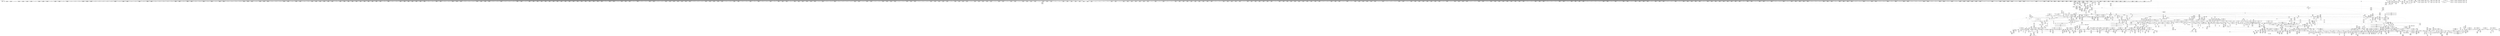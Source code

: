 digraph {
	CE0x46f1f90 [shape=record,shape=Mrecord,label="{CE0x46f1f90|%struct.task_struct*_(%struct.task_struct**)*_asm_movq_%gs:$_1:P_,$0_,_r,im,_dirflag_,_fpsr_,_flags_|*SummSink*}"]
	CE0x468b7d0 [shape=record,shape=Mrecord,label="{CE0x468b7d0|2472:_%struct.cred*,_2752:_%struct.signal_struct*,_:_CRE_2336,2344_|*MultipleSource*|Function::selinux_task_setrlimit&Arg::p::|security/selinux/hooks.c,3622}"]
	CE0x472f360 [shape=record,shape=Mrecord,label="{CE0x472f360|_call_void_lock_acquire(%struct.lockdep_map*_%map,_i32_0,_i32_0,_i32_2,_i32_0,_%struct.lockdep_map*_null,_i64_ptrtoint_(i8*_blockaddress(_rcu_lock_acquire,_%__here)_to_i64))_#10,_!dbg_!27716|include/linux/rcupdate.h,418}"]
	CE0x4743d20 [shape=record,shape=Mrecord,label="{CE0x4743d20|_ret_void,_!dbg_!27720|./arch/x86/include/asm/preempt.h,78|*SummSink*}"]
	CE0x46e0bd0 [shape=record,shape=Mrecord,label="{CE0x46e0bd0|current_has_perm:perms|Function::current_has_perm&Arg::perms::|*SummSource*}"]
	CE0x4708950 [shape=record,shape=Mrecord,label="{CE0x4708950|rcu_read_lock:tmp13|include/linux/rcupdate.h,882}"]
	CE0x4766f00 [shape=record,shape=Mrecord,label="{CE0x4766f00|i64*_getelementptr_inbounds_(_4_x_i64_,_4_x_i64_*___llvm_gcov_ctr133,_i64_0,_i64_2)|*Constant*}"]
	CE0x46eca70 [shape=record,shape=Mrecord,label="{CE0x46eca70|_call_void_rcu_read_lock()_#10,_!dbg_!27712|security/selinux/hooks.c,207}"]
	CE0x46d9850 [shape=record,shape=Mrecord,label="{CE0x46d9850|GLOBAL:rcu_read_unlock|*Constant*|*SummSink*}"]
	CE0x46ac350 [shape=record,shape=Mrecord,label="{CE0x46ac350|2472:_%struct.cred*,_2752:_%struct.signal_struct*,_:_CRE_2932,2933_}"]
	CE0x4666f10 [shape=record,shape=Mrecord,label="{CE0x4666f10|2472:_%struct.cred*,_2752:_%struct.signal_struct*,_:_CRE_392,400_|*MultipleSource*|Function::selinux_task_setrlimit&Arg::p::|security/selinux/hooks.c,3622}"]
	CE0x46d06b0 [shape=record,shape=Mrecord,label="{CE0x46d06b0|current_has_perm:tmp1|*SummSource*}"]
	CE0x47189d0 [shape=record,shape=Mrecord,label="{CE0x47189d0|task_sid:tmp2|*SummSource*}"]
	CE0x46a66e0 [shape=record,shape=Mrecord,label="{CE0x46a66e0|2472:_%struct.cred*,_2752:_%struct.signal_struct*,_:_CRE_2760,2768_|*MultipleSource*|Function::selinux_task_setrlimit&Arg::p::|security/selinux/hooks.c,3622}"]
	CE0x47249a0 [shape=record,shape=Mrecord,label="{CE0x47249a0|rcu_read_unlock:tmp20|include/linux/rcupdate.h,933|*SummSource*}"]
	CE0x467b420 [shape=record,shape=Mrecord,label="{CE0x467b420|2472:_%struct.cred*,_2752:_%struct.signal_struct*,_:_CRE_240,248_|*MultipleSource*|Function::selinux_task_setrlimit&Arg::p::|security/selinux/hooks.c,3622}"]
	CE0x4763930 [shape=record,shape=Mrecord,label="{CE0x4763930|cred_sid:security|security/selinux/hooks.c,196|*SummSink*}"]
	CE0x467ce60 [shape=record,shape=Mrecord,label="{CE0x467ce60|GLOBAL:current_sid|*Constant*}"]
	CE0x470c8b0 [shape=record,shape=Mrecord,label="{CE0x470c8b0|task_sid:tmp25|security/selinux/hooks.c,208|*SummSource*}"]
	CE0x46825c0 [shape=record,shape=Mrecord,label="{CE0x46825c0|2472:_%struct.cred*,_2752:_%struct.signal_struct*,_:_CRE_1960,1968_|*MultipleSource*|Function::selinux_task_setrlimit&Arg::p::|security/selinux/hooks.c,3622}"]
	CE0x4679ea0 [shape=record,shape=Mrecord,label="{CE0x4679ea0|2472:_%struct.cred*,_2752:_%struct.signal_struct*,_:_CRE_16,20_|*MultipleSource*|Function::selinux_task_setrlimit&Arg::p::|security/selinux/hooks.c,3622}"]
	CE0x46f7340 [shape=record,shape=Mrecord,label="{CE0x46f7340|i64*_getelementptr_inbounds_(_11_x_i64_,_11_x_i64_*___llvm_gcov_ctr127,_i64_0,_i64_0)|*Constant*|*SummSink*}"]
	CE0x46ee790 [shape=record,shape=Mrecord,label="{CE0x46ee790|_call_void_rcu_lock_acquire(%struct.lockdep_map*_rcu_lock_map)_#10,_!dbg_!27711|include/linux/rcupdate.h,881|*SummSource*}"]
	CE0x47045c0 [shape=record,shape=Mrecord,label="{CE0x47045c0|i64*_getelementptr_inbounds_(_11_x_i64_,_11_x_i64_*___llvm_gcov_ctr125,_i64_0,_i64_9)|*Constant*}"]
	CE0x47ccfa0 [shape=record,shape=Mrecord,label="{CE0x47ccfa0|__preempt_count_add:tmp2}"]
	CE0x46dac50 [shape=record,shape=Mrecord,label="{CE0x46dac50|GLOBAL:rcu_lock_map|Global_var:rcu_lock_map|*SummSink*}"]
	CE0x46cbec0 [shape=record,shape=Mrecord,label="{CE0x46cbec0|2472:_%struct.cred*,_2752:_%struct.signal_struct*,_:_CRE_10624,10628_|*MultipleSource*|Function::selinux_task_setrlimit&Arg::p::|security/selinux/hooks.c,3622}"]
	CE0x46a58e0 [shape=record,shape=Mrecord,label="{CE0x46a58e0|2472:_%struct.cred*,_2752:_%struct.signal_struct*,_:_CRE_2720,2724_|*MultipleSource*|Function::selinux_task_setrlimit&Arg::p::|security/selinux/hooks.c,3622}"]
	CE0x4679d80 [shape=record,shape=Mrecord,label="{CE0x4679d80|selinux_task_setrlimit:p|Function::selinux_task_setrlimit&Arg::p::|*SummSink*}"]
	CE0x47a4f60 [shape=record,shape=Mrecord,label="{CE0x47a4f60|rcu_lock_acquire:indirectgoto|*SummSink*}"]
	CE0x46e8640 [shape=record,shape=Mrecord,label="{CE0x46e8640|current_sid:tmp5|security/selinux/hooks.c,218|*SummSink*}"]
	CE0x474a1c0 [shape=record,shape=Mrecord,label="{CE0x474a1c0|rcu_read_unlock:do.end}"]
	CE0x4704150 [shape=record,shape=Mrecord,label="{CE0x4704150|current_sid:tmp22|security/selinux/hooks.c,218}"]
	CE0x47d3440 [shape=record,shape=Mrecord,label="{CE0x47d3440|__preempt_count_sub:tmp1}"]
	CE0x46ca340 [shape=record,shape=Mrecord,label="{CE0x46ca340|2472:_%struct.cred*,_2752:_%struct.signal_struct*,_:_CRE_10552,10560_|*MultipleSource*|Function::selinux_task_setrlimit&Arg::p::|security/selinux/hooks.c,3622}"]
	CE0x4719f20 [shape=record,shape=Mrecord,label="{CE0x4719f20|task_sid:tobool4|security/selinux/hooks.c,208|*SummSink*}"]
	CE0x4757450 [shape=record,shape=Mrecord,label="{CE0x4757450|i32_1|*Constant*}"]
	CE0x4760450 [shape=record,shape=Mrecord,label="{CE0x4760450|rcu_read_unlock:call|include/linux/rcupdate.h,933|*SummSink*}"]
	CE0x4794280 [shape=record,shape=Mrecord,label="{CE0x4794280|rcu_lock_acquire:bb|*SummSink*}"]
	CE0x4670500 [shape=record,shape=Mrecord,label="{CE0x4670500|2472:_%struct.cred*,_2752:_%struct.signal_struct*,_:_CRE_2672,2680_|*MultipleSource*|Function::selinux_task_setrlimit&Arg::p::|security/selinux/hooks.c,3622}"]
	CE0x471e300 [shape=record,shape=Mrecord,label="{CE0x471e300|task_sid:tmp12|security/selinux/hooks.c,208}"]
	CE0x4704920 [shape=record,shape=Mrecord,label="{CE0x4704920|i64*_getelementptr_inbounds_(_11_x_i64_,_11_x_i64_*___llvm_gcov_ctr125,_i64_0,_i64_9)|*Constant*|*SummSink*}"]
	CE0x467a940 [shape=record,shape=Mrecord,label="{CE0x467a940|2472:_%struct.cred*,_2752:_%struct.signal_struct*,_:_CRE_432,440_|*MultipleSource*|Function::selinux_task_setrlimit&Arg::p::|security/selinux/hooks.c,3622}"]
	CE0x47278c0 [shape=record,shape=Mrecord,label="{CE0x47278c0|_call_void___rcu_read_unlock()_#10,_!dbg_!27734|include/linux/rcupdate.h,937}"]
	CE0x4726eb0 [shape=record,shape=Mrecord,label="{CE0x4726eb0|rcu_lock_release:map|Function::rcu_lock_release&Arg::map::}"]
	CE0x478da40 [shape=record,shape=Mrecord,label="{CE0x478da40|__rcu_read_lock:do.body|*SummSink*}"]
	CE0x474c3f0 [shape=record,shape=Mrecord,label="{CE0x474c3f0|__rcu_read_lock:tmp5|include/linux/rcupdate.h,239|*SummSource*}"]
	CE0x4753360 [shape=record,shape=Mrecord,label="{CE0x4753360|rcu_read_unlock:tmp1}"]
	CE0x465c530 [shape=record,shape=Mrecord,label="{CE0x465c530|selinux_task_setrlimit:tmp3|security/selinux/hooks.c,3628|*SummSource*}"]
	CE0x4726580 [shape=record,shape=Mrecord,label="{CE0x4726580|rcu_lock_release:entry}"]
	CE0x473d460 [shape=record,shape=Mrecord,label="{CE0x473d460|task_sid:tmp9|security/selinux/hooks.c,208|*SummSink*}"]
	CE0x466fb40 [shape=record,shape=Mrecord,label="{CE0x466fb40|2472:_%struct.cred*,_2752:_%struct.signal_struct*,_:_CRE_2616,2648_|*MultipleSource*|Function::selinux_task_setrlimit&Arg::p::|security/selinux/hooks.c,3622}"]
	CE0x4712350 [shape=record,shape=Mrecord,label="{CE0x4712350|cred_sid:tmp1}"]
	CE0x46ee650 [shape=record,shape=Mrecord,label="{CE0x46ee650|GLOBAL:rcu_lock_acquire|*Constant*}"]
	CE0x4662ec0 [shape=record,shape=Mrecord,label="{CE0x4662ec0|2472:_%struct.cred*,_2752:_%struct.signal_struct*,_:_CRE_64,72_|*MultipleSource*|Function::selinux_task_setrlimit&Arg::p::|security/selinux/hooks.c,3622}"]
	CE0x46af0a0 [shape=record,shape=Mrecord,label="{CE0x46af0a0|2472:_%struct.cred*,_2752:_%struct.signal_struct*,_:_CRE_2961,2962_}"]
	CE0x464c890 [shape=record,shape=Mrecord,label="{CE0x464c890|GLOBAL:__llvm_gcov_ctr125|Global_var:__llvm_gcov_ctr125|*SummSink*}"]
	CE0x46fb4e0 [shape=record,shape=Mrecord,label="{CE0x46fb4e0|GLOBAL:lockdep_rcu_suspicious|*Constant*|*SummSink*}"]
	CE0x4708db0 [shape=record,shape=Mrecord,label="{CE0x4708db0|rcu_read_lock:tmp2|*SummSource*}"]
	CE0x46865e0 [shape=record,shape=Mrecord,label="{CE0x46865e0|2472:_%struct.cred*,_2752:_%struct.signal_struct*,_:_CRE_648,652_|*MultipleSource*|Function::selinux_task_setrlimit&Arg::p::|security/selinux/hooks.c,3622}"]
	CE0x4711b30 [shape=record,shape=Mrecord,label="{CE0x4711b30|GLOBAL:current_task|Global_var:current_task}"]
	CE0x4762060 [shape=record,shape=Mrecord,label="{CE0x4762060|__preempt_count_sub:tmp4|./arch/x86/include/asm/preempt.h,77|*SummSource*}"]
	CE0x3c84fe0 [shape=record,shape=Mrecord,label="{CE0x3c84fe0|i32_89|*Constant*|*SummSource*}"]
	CE0x46f6820 [shape=record,shape=Mrecord,label="{CE0x46f6820|task_sid:real_cred|security/selinux/hooks.c,208|*SummSink*}"]
	CE0x47c8d10 [shape=record,shape=Mrecord,label="{CE0x47c8d10|_call_void_mcount()_#3}"]
	CE0x4659810 [shape=record,shape=Mrecord,label="{CE0x4659810|task_sid:do.body5|*SummSink*}"]
	CE0x474d100 [shape=record,shape=Mrecord,label="{CE0x474d100|_call_void_mcount()_#3}"]
	CE0x46ba950 [shape=record,shape=Mrecord,label="{CE0x46ba950|2472:_%struct.cred*,_2752:_%struct.signal_struct*,_:_CRE_6264,6280_|*MultipleSource*|Function::selinux_task_setrlimit&Arg::p::|security/selinux/hooks.c,3622}"]
	CE0x4682f30 [shape=record,shape=Mrecord,label="{CE0x4682f30|2472:_%struct.cred*,_2752:_%struct.signal_struct*,_:_CRE_1984,2016_|*MultipleSource*|Function::selinux_task_setrlimit&Arg::p::|security/selinux/hooks.c,3622}"]
	CE0x4655ef0 [shape=record,shape=Mrecord,label="{CE0x4655ef0|2472:_%struct.cred*,_2752:_%struct.signal_struct*,_:_CRE_2576,2584_|*MultipleSource*|Function::selinux_task_setrlimit&Arg::p::|security/selinux/hooks.c,3622}"]
	CE0x46e43c0 [shape=record,shape=Mrecord,label="{CE0x46e43c0|i64*_getelementptr_inbounds_(_6_x_i64_,_6_x_i64_*___llvm_gcov_ctr286,_i64_0,_i64_3)|*Constant*|*SummSource*}"]
	CE0x4652aa0 [shape=record,shape=Mrecord,label="{CE0x4652aa0|2472:_%struct.cred*,_2752:_%struct.signal_struct*,_:_CRE_504,512_|*MultipleSource*|Function::selinux_task_setrlimit&Arg::p::|security/selinux/hooks.c,3622}"]
	CE0x47944c0 [shape=record,shape=Mrecord,label="{CE0x47944c0|i64*_getelementptr_inbounds_(_4_x_i64_,_4_x_i64_*___llvm_gcov_ctr129,_i64_0,_i64_3)|*Constant*}"]
	CE0x465afa0 [shape=record,shape=Mrecord,label="{CE0x465afa0|task_sid:tmp19|security/selinux/hooks.c,208}"]
	CE0x4748560 [shape=record,shape=Mrecord,label="{CE0x4748560|i64*_getelementptr_inbounds_(_2_x_i64_,_2_x_i64_*___llvm_gcov_ctr131,_i64_0,_i64_0)|*Constant*}"]
	"CONST[source:1(input),value:2(dynamic)][purpose:{object}][SrcIdx:2]"
	CE0x4662040 [shape=record,shape=Mrecord,label="{CE0x4662040|selinux_task_setrlimit:signal|security/selinux/hooks.c,3622|*SummSink*}"]
	CE0x473bfa0 [shape=record,shape=Mrecord,label="{CE0x473bfa0|task_sid:tmp6|security/selinux/hooks.c,208|*SummSource*}"]
	CE0x46b6250 [shape=record,shape=Mrecord,label="{CE0x46b6250|2472:_%struct.cred*,_2752:_%struct.signal_struct*,_:_CRE_5912,5920_|*MultipleSource*|Function::selinux_task_setrlimit&Arg::p::|security/selinux/hooks.c,3622}"]
	CE0x4672a70 [shape=record,shape=Mrecord,label="{CE0x4672a70|i64_1|*Constant*|*SummSource*}"]
	CE0x4686eb0 [shape=record,shape=Mrecord,label="{CE0x4686eb0|2472:_%struct.cred*,_2752:_%struct.signal_struct*,_:_CRE_2048,2052_|*MultipleSource*|Function::selinux_task_setrlimit&Arg::p::|security/selinux/hooks.c,3622}"]
	CE0x46c13b0 [shape=record,shape=Mrecord,label="{CE0x46c13b0|2472:_%struct.cred*,_2752:_%struct.signal_struct*,_:_CRE_6353,6354_}"]
	CE0x470db10 [shape=record,shape=Mrecord,label="{CE0x470db10|task_sid:tmp27|security/selinux/hooks.c,208|*SummSink*}"]
	CE0x46852b0 [shape=record,shape=Mrecord,label="{CE0x46852b0|2472:_%struct.cred*,_2752:_%struct.signal_struct*,_:_CRE_592,600_|*MultipleSource*|Function::selinux_task_setrlimit&Arg::p::|security/selinux/hooks.c,3622}"]
	CE0x4675150 [shape=record,shape=Mrecord,label="{CE0x4675150|2472:_%struct.cred*,_2752:_%struct.signal_struct*,_:_CRE_184,192_|*MultipleSource*|Function::selinux_task_setrlimit&Arg::p::|security/selinux/hooks.c,3622}"]
	CE0x46719d0 [shape=record,shape=Mrecord,label="{CE0x46719d0|selinux_task_setrlimit:retval.0|*SummSource*}"]
	CE0x46e78f0 [shape=record,shape=Mrecord,label="{CE0x46e78f0|avc_has_perm:auditdata|Function::avc_has_perm&Arg::auditdata::|*SummSource*}"]
	CE0x475cae0 [shape=record,shape=Mrecord,label="{CE0x475cae0|rcu_read_lock:tmp15|include/linux/rcupdate.h,882}"]
	CE0x46e7860 [shape=record,shape=Mrecord,label="{CE0x46e7860|avc_has_perm:auditdata|Function::avc_has_perm&Arg::auditdata::}"]
	CE0x473be90 [shape=record,shape=Mrecord,label="{CE0x473be90|GLOBAL:__llvm_gcov_ctr126|Global_var:__llvm_gcov_ctr126|*SummSink*}"]
	CE0x46af6e0 [shape=record,shape=Mrecord,label="{CE0x46af6e0|2472:_%struct.cred*,_2752:_%struct.signal_struct*,_:_CRE_2965,2966_}"]
	CE0x4666330 [shape=record,shape=Mrecord,label="{CE0x4666330|2472:_%struct.cred*,_2752:_%struct.signal_struct*,_:_CRE_280,288_|*MultipleSource*|Function::selinux_task_setrlimit&Arg::p::|security/selinux/hooks.c,3622}"]
	CE0x46571d0 [shape=record,shape=Mrecord,label="{CE0x46571d0|2472:_%struct.cred*,_2752:_%struct.signal_struct*,_:_CRE_690,691_}"]
	CE0x46f6200 [shape=record,shape=Mrecord,label="{CE0x46f6200|GLOBAL:rcu_read_lock|*Constant*}"]
	CE0x46f7170 [shape=record,shape=Mrecord,label="{CE0x46f7170|i64*_getelementptr_inbounds_(_11_x_i64_,_11_x_i64_*___llvm_gcov_ctr127,_i64_0,_i64_0)|*Constant*|*SummSource*}"]
	CE0x4689340 [shape=record,shape=Mrecord,label="{CE0x4689340|2472:_%struct.cred*,_2752:_%struct.signal_struct*,_:_CRE_2152,2160_|*MultipleSource*|Function::selinux_task_setrlimit&Arg::p::|security/selinux/hooks.c,3622}"]
	CE0x594e460 [shape=record,shape=Mrecord,label="{CE0x594e460|2472:_%struct.cred*,_2752:_%struct.signal_struct*,_:_CRE_144,152_|*MultipleSource*|Function::selinux_task_setrlimit&Arg::p::|security/selinux/hooks.c,3622}"]
	CE0x46e0450 [shape=record,shape=Mrecord,label="{CE0x46e0450|selinux_task_setrlimit:tmp8|security/selinux/hooks.c,3628}"]
	CE0x4763630 [shape=record,shape=Mrecord,label="{CE0x4763630|i32_22|*Constant*}"]
	CE0x466ccd0 [shape=record,shape=Mrecord,label="{CE0x466ccd0|2472:_%struct.cred*,_2752:_%struct.signal_struct*,_:_CRE_2529,2530_}"]
	CE0x46c4940 [shape=record,shape=Mrecord,label="{CE0x46c4940|2472:_%struct.cred*,_2752:_%struct.signal_struct*,_:_CRE_6456,6464_|*MultipleSource*|Function::selinux_task_setrlimit&Arg::p::|security/selinux/hooks.c,3622}"]
	CE0x4725600 [shape=record,shape=Mrecord,label="{CE0x4725600|i64*_getelementptr_inbounds_(_11_x_i64_,_11_x_i64_*___llvm_gcov_ctr132,_i64_0,_i64_10)|*Constant*|*SummSink*}"]
	CE0x46cbc40 [shape=record,shape=Mrecord,label="{CE0x46cbc40|2472:_%struct.cred*,_2752:_%struct.signal_struct*,_:_CRE_10616,10624_|*MultipleSource*|Function::selinux_task_setrlimit&Arg::p::|security/selinux/hooks.c,3622}"]
	CE0x46ded00 [shape=record,shape=Mrecord,label="{CE0x46ded00|selinux_task_setrlimit:add.ptr|security/selinux/hooks.c,3622|*SummSource*}"]
	CE0x46c5040 [shape=record,shape=Mrecord,label="{CE0x46c5040|2472:_%struct.cred*,_2752:_%struct.signal_struct*,_:_CRE_6474,6476_|*MultipleSource*|Function::selinux_task_setrlimit&Arg::p::|security/selinux/hooks.c,3622}"]
	CE0x476b860 [shape=record,shape=Mrecord,label="{CE0x476b860|i64*_getelementptr_inbounds_(_11_x_i64_,_11_x_i64_*___llvm_gcov_ctr132,_i64_0,_i64_9)|*Constant*|*SummSink*}"]
	CE0x46b7890 [shape=record,shape=Mrecord,label="{CE0x46b7890|2472:_%struct.cred*,_2752:_%struct.signal_struct*,_:_CRE_5984,5992_|*MultipleSource*|Function::selinux_task_setrlimit&Arg::p::|security/selinux/hooks.c,3622}"]
	CE0x4730a80 [shape=record,shape=Mrecord,label="{CE0x4730a80|i64*_getelementptr_inbounds_(_4_x_i64_,_4_x_i64_*___llvm_gcov_ctr133,_i64_0,_i64_0)|*Constant*}"]
	CE0x4750e90 [shape=record,shape=Mrecord,label="{CE0x4750e90|rcu_read_unlock:tmp4|include/linux/rcupdate.h,933|*SummSink*}"]
	CE0x472ad50 [shape=record,shape=Mrecord,label="{CE0x472ad50|COLLAPSED:_GCMRE___llvm_gcov_ctr128_internal_global_4_x_i64_zeroinitializer:_elem_0:default:}"]
	CE0x46ccad0 [shape=record,shape=Mrecord,label="{CE0x46ccad0|i32_50|*Constant*|*SummSink*}"]
	CE0x46d6940 [shape=record,shape=Mrecord,label="{CE0x46d6940|current_has_perm:tsk|Function::current_has_perm&Arg::tsk::}"]
	CE0x46faaa0 [shape=record,shape=Mrecord,label="{CE0x46faaa0|current_sid:tmp10|security/selinux/hooks.c,218}"]
	CE0x473be00 [shape=record,shape=Mrecord,label="{CE0x473be00|GLOBAL:__llvm_gcov_ctr126|Global_var:__llvm_gcov_ctr126|*SummSource*}"]
	CE0x46e6550 [shape=record,shape=Mrecord,label="{CE0x46e6550|i16_2|*Constant*}"]
	CE0x474ae80 [shape=record,shape=Mrecord,label="{CE0x474ae80|GLOBAL:__llvm_gcov_ctr132|Global_var:__llvm_gcov_ctr132}"]
	CE0x4745440 [shape=record,shape=Mrecord,label="{CE0x4745440|_call_void_mcount()_#3|*SummSink*}"]
	CE0x47106e0 [shape=record,shape=Mrecord,label="{CE0x47106e0|task_sid:tmp17|security/selinux/hooks.c,208|*SummSource*}"]
	CE0x46f7740 [shape=record,shape=Mrecord,label="{CE0x46f7740|GLOBAL:rcu_read_lock|*Constant*|*SummSource*}"]
	CE0x4658400 [shape=record,shape=Mrecord,label="{CE0x4658400|2472:_%struct.cred*,_2752:_%struct.signal_struct*,_:_CRE_702,703_}"]
	CE0x46a81b0 [shape=record,shape=Mrecord,label="{CE0x46a81b0|2472:_%struct.cred*,_2752:_%struct.signal_struct*,_:_CRE_2848,2856_|*MultipleSource*|Function::selinux_task_setrlimit&Arg::p::|security/selinux/hooks.c,3622}"]
	CE0x4749980 [shape=record,shape=Mrecord,label="{CE0x4749980|cred_sid:tmp6|security/selinux/hooks.c,197|*SummSource*}"]
	CE0x4750b70 [shape=record,shape=Mrecord,label="{CE0x4750b70|rcu_read_unlock:tobool|include/linux/rcupdate.h,933|*SummSource*}"]
	CE0x46a8420 [shape=record,shape=Mrecord,label="{CE0x46a8420|2472:_%struct.cred*,_2752:_%struct.signal_struct*,_:_CRE_2856,2864_|*MultipleSource*|Function::selinux_task_setrlimit&Arg::p::|security/selinux/hooks.c,3622}"]
	CE0x4688c40 [shape=record,shape=Mrecord,label="{CE0x4688c40|2472:_%struct.cred*,_2752:_%struct.signal_struct*,_:_CRE_2128,2136_|*MultipleSource*|Function::selinux_task_setrlimit&Arg::p::|security/selinux/hooks.c,3622}"]
	CE0x46b01d0 [shape=record,shape=Mrecord,label="{CE0x46b01d0|2472:_%struct.cred*,_2752:_%struct.signal_struct*,_:_CRE_2972,2973_}"]
	CE0x4795480 [shape=record,shape=Mrecord,label="{CE0x4795480|__rcu_read_unlock:do.body|*SummSink*}"]
	CE0x4715fd0 [shape=record,shape=Mrecord,label="{CE0x4715fd0|i64_1|*Constant*}"]
	CE0x46f9bd0 [shape=record,shape=Mrecord,label="{CE0x46f9bd0|i64_5|*Constant*|*SummSource*}"]
	CE0x471bc20 [shape=record,shape=Mrecord,label="{CE0x471bc20|task_sid:land.lhs.true2|*SummSource*}"]
	CE0x4766650 [shape=record,shape=Mrecord,label="{CE0x4766650|__rcu_read_lock:tmp7|include/linux/rcupdate.h,240|*SummSink*}"]
	CE0x46b49f0 [shape=record,shape=Mrecord,label="{CE0x46b49f0|2472:_%struct.cred*,_2752:_%struct.signal_struct*,_:_CRE_3160,3164_|*MultipleSource*|Function::selinux_task_setrlimit&Arg::p::|security/selinux/hooks.c,3622}"]
	CE0x4744b00 [shape=record,shape=Mrecord,label="{CE0x4744b00|i64*_getelementptr_inbounds_(_4_x_i64_,_4_x_i64_*___llvm_gcov_ctr135,_i64_0,_i64_3)|*Constant*|*SummSink*}"]
	CE0x47372e0 [shape=record,shape=Mrecord,label="{CE0x47372e0|i64*_getelementptr_inbounds_(_4_x_i64_,_4_x_i64_*___llvm_gcov_ctr134,_i64_0,_i64_1)|*Constant*}"]
	CE0x46e1930 [shape=record,shape=Mrecord,label="{CE0x46e1930|i64*_getelementptr_inbounds_(_6_x_i64_,_6_x_i64_*___llvm_gcov_ctr286,_i64_0,_i64_4)|*Constant*|*SummSource*}"]
	CE0x46f1eb0 [shape=record,shape=Mrecord,label="{CE0x46f1eb0|%struct.task_struct*_(%struct.task_struct**)*_asm_movq_%gs:$_1:P_,$0_,_r,im,_dirflag_,_fpsr_,_flags_|*SummSource*}"]
	CE0x47cbe30 [shape=record,shape=Mrecord,label="{CE0x47cbe30|i64*_getelementptr_inbounds_(_4_x_i64_,_4_x_i64_*___llvm_gcov_ctr129,_i64_0,_i64_1)|*Constant*|*SummSource*}"]
	CE0x4702da0 [shape=record,shape=Mrecord,label="{CE0x4702da0|current_sid:cred|security/selinux/hooks.c,218}"]
	CE0x472a880 [shape=record,shape=Mrecord,label="{CE0x472a880|__rcu_read_lock:do.body|*SummSource*}"]
	CE0x475b6b0 [shape=record,shape=Mrecord,label="{CE0x475b6b0|_call_void_asm_sideeffect_,_memory_,_dirflag_,_fpsr_,_flags_()_#3,_!dbg_!27714,_!srcloc_!27715|include/linux/rcupdate.h,239|*SummSink*}"]
	CE0x470d340 [shape=record,shape=Mrecord,label="{CE0x470d340|i64*_getelementptr_inbounds_(_13_x_i64_,_13_x_i64_*___llvm_gcov_ctr126,_i64_0,_i64_12)|*Constant*|*SummSource*}"]
	CE0x46c74d0 [shape=record,shape=Mrecord,label="{CE0x46c74d0|2472:_%struct.cred*,_2752:_%struct.signal_struct*,_:_CRE_6576,6584_|*MultipleSource*|Function::selinux_task_setrlimit&Arg::p::|security/selinux/hooks.c,3622}"]
	CE0x475d200 [shape=record,shape=Mrecord,label="{CE0x475d200|rcu_read_lock:tmp16|include/linux/rcupdate.h,882|*SummSource*}"]
	CE0x46da5e0 [shape=record,shape=Mrecord,label="{CE0x46da5e0|cred_sid:tmp5|security/selinux/hooks.c,196}"]
	CE0x46e3a10 [shape=record,shape=Mrecord,label="{CE0x46e3a10|i64_0|*Constant*|*SummSource*}"]
	CE0x46d5590 [shape=record,shape=Mrecord,label="{CE0x46d5590|_call_void_mcount()_#3}"]
	CE0x46eef00 [shape=record,shape=Mrecord,label="{CE0x46eef00|task_sid:do.body}"]
	CE0x467dc40 [shape=record,shape=Mrecord,label="{CE0x467dc40|i64*_getelementptr_inbounds_(_11_x_i64_,_11_x_i64_*___llvm_gcov_ctr125,_i64_0,_i64_1)|*Constant*}"]
	CE0x4719610 [shape=record,shape=Mrecord,label="{CE0x4719610|rcu_lock_acquire:entry|*SummSink*}"]
	CE0x4658270 [shape=record,shape=Mrecord,label="{CE0x4658270|2472:_%struct.cred*,_2752:_%struct.signal_struct*,_:_CRE_701,702_}"]
	CE0x46c2d00 [shape=record,shape=Mrecord,label="{CE0x46c2d00|i64*_getelementptr_inbounds_(_13_x_i64_,_13_x_i64_*___llvm_gcov_ctr126,_i64_0,_i64_10)|*Constant*|*SummSink*}"]
	CE0x470ec20 [shape=record,shape=Mrecord,label="{CE0x470ec20|0:_i32,_4:_i32,_8:_i32,_12:_i32,_:_CMRE_4,8_|*MultipleSource*|security/selinux/hooks.c,218|security/selinux/hooks.c,218|security/selinux/hooks.c,220}"]
	CE0x46c2f60 [shape=record,shape=Mrecord,label="{CE0x46c2f60|task_sid:tmp24|security/selinux/hooks.c,208}"]
	CE0x46d3640 [shape=record,shape=Mrecord,label="{CE0x46d3640|i32_(i32,_i32,_i16,_i32,_%struct.common_audit_data*)*_bitcast_(i32_(i32,_i32,_i16,_i32,_%struct.common_audit_data.495*)*_avc_has_perm_to_i32_(i32,_i32,_i16,_i32,_%struct.common_audit_data*)*)|*Constant*}"]
	CE0x46eb7e0 [shape=record,shape=Mrecord,label="{CE0x46eb7e0|i64*_getelementptr_inbounds_(_2_x_i64_,_2_x_i64_*___llvm_gcov_ctr131,_i64_0,_i64_1)|*Constant*}"]
	CE0x467abb0 [shape=record,shape=Mrecord,label="{CE0x467abb0|2472:_%struct.cred*,_2752:_%struct.signal_struct*,_:_CRE_440,448_|*MultipleSource*|Function::selinux_task_setrlimit&Arg::p::|security/selinux/hooks.c,3622}"]
	CE0x4657af0 [shape=record,shape=Mrecord,label="{CE0x4657af0|2472:_%struct.cred*,_2752:_%struct.signal_struct*,_:_CRE_696,697_}"]
	CE0x46afb90 [shape=record,shape=Mrecord,label="{CE0x46afb90|2472:_%struct.cred*,_2752:_%struct.signal_struct*,_:_CRE_2968,2969_}"]
	CE0x4730f20 [shape=record,shape=Mrecord,label="{CE0x4730f20|i64*_getelementptr_inbounds_(_4_x_i64_,_4_x_i64_*___llvm_gcov_ctr130,_i64_0,_i64_2)|*Constant*|*SummSource*}"]
	CE0x474c830 [shape=record,shape=Mrecord,label="{CE0x474c830|rcu_read_unlock:tmp|*SummSource*}"]
	CE0x46ab220 [shape=record,shape=Mrecord,label="{CE0x46ab220|2472:_%struct.cred*,_2752:_%struct.signal_struct*,_:_CRE_2921,2922_}"]
	CE0x4716440 [shape=record,shape=Mrecord,label="{CE0x4716440|task_sid:tmp20|security/selinux/hooks.c,208}"]
	CE0x4744110 [shape=record,shape=Mrecord,label="{CE0x4744110|__preempt_count_sub:entry|*SummSource*}"]
	CE0x4676810 [shape=record,shape=Mrecord,label="{CE0x4676810|2472:_%struct.cred*,_2752:_%struct.signal_struct*,_:_CRE_560,568_|*MultipleSource*|Function::selinux_task_setrlimit&Arg::p::|security/selinux/hooks.c,3622}"]
	CE0x46b4ed0 [shape=record,shape=Mrecord,label="{CE0x46b4ed0|2472:_%struct.cred*,_2752:_%struct.signal_struct*,_:_CRE_3168,5856_|*MultipleSource*|Function::selinux_task_setrlimit&Arg::p::|security/selinux/hooks.c,3622}"]
	CE0x46fb000 [shape=record,shape=Mrecord,label="{CE0x46fb000|i8*_getelementptr_inbounds_(_41_x_i8_,_41_x_i8_*_.str44,_i32_0,_i32_0)|*Constant*|*SummSource*}"]
	CE0x475d050 [shape=record,shape=Mrecord,label="{CE0x475d050|rcu_read_lock:tmp16|include/linux/rcupdate.h,882}"]
	CE0x46d76d0 [shape=record,shape=Mrecord,label="{CE0x46d76d0|i32_2097152|*Constant*|*SummSink*}"]
	CE0x47593a0 [shape=record,shape=Mrecord,label="{CE0x47593a0|i64*_getelementptr_inbounds_(_4_x_i64_,_4_x_i64_*___llvm_gcov_ctr128,_i64_0,_i64_3)|*Constant*}"]
	CE0x478ddc0 [shape=record,shape=Mrecord,label="{CE0x478ddc0|GLOBAL:__preempt_count|Global_var:__preempt_count|*SummSource*}"]
	CE0x465a990 [shape=record,shape=Mrecord,label="{CE0x465a990|current_sid:tmp7|security/selinux/hooks.c,218|*SummSink*}"]
	CE0x4718400 [shape=record,shape=Mrecord,label="{CE0x4718400|_call_void_mcount()_#3|*SummSink*}"]
	CE0x47039c0 [shape=record,shape=Mrecord,label="{CE0x47039c0|i32_22|*Constant*|*SummSink*}"]
	CE0x47162e0 [shape=record,shape=Mrecord,label="{CE0x47162e0|rcu_read_lock:tmp|*SummSink*}"]
	CE0x466e090 [shape=record,shape=Mrecord,label="{CE0x466e090|2472:_%struct.cred*,_2752:_%struct.signal_struct*,_:_CRE_6368,6376_|*MultipleSource*|Function::selinux_task_setrlimit&Arg::p::|security/selinux/hooks.c,3622}"]
	CE0x46d2d40 [shape=record,shape=Mrecord,label="{CE0x46d2d40|get_current:entry}"]
	CE0x4761050 [shape=record,shape=Mrecord,label="{CE0x4761050|rcu_read_lock:land.lhs.true2|*SummSource*}"]
	CE0x46bf150 [shape=record,shape=Mrecord,label="{CE0x46bf150|2472:_%struct.cred*,_2752:_%struct.signal_struct*,_:_CRE_6331,6332_}"]
	CE0x46bf790 [shape=record,shape=Mrecord,label="{CE0x46bf790|2472:_%struct.cred*,_2752:_%struct.signal_struct*,_:_CRE_6335,6336_}"]
	CE0x4657440 [shape=record,shape=Mrecord,label="{CE0x4657440|2472:_%struct.cred*,_2752:_%struct.signal_struct*,_:_CRE_691,692_}"]
	CE0x46ab3b0 [shape=record,shape=Mrecord,label="{CE0x46ab3b0|2472:_%struct.cred*,_2752:_%struct.signal_struct*,_:_CRE_2922,2923_}"]
	CE0x473a590 [shape=record,shape=Mrecord,label="{CE0x473a590|cred_sid:cred|Function::cred_sid&Arg::cred::|*SummSource*}"]
	CE0x46d7250 [shape=record,shape=Mrecord,label="{CE0x46d7250|i32_2097152|*Constant*}"]
	CE0x46c0280 [shape=record,shape=Mrecord,label="{CE0x46c0280|2472:_%struct.cred*,_2752:_%struct.signal_struct*,_:_CRE_6342,6343_}"]
	CE0x46f8a30 [shape=record,shape=Mrecord,label="{CE0x46f8a30|current_sid:tmp8|security/selinux/hooks.c,218|*SummSource*}"]
	CE0x46b14a0 [shape=record,shape=Mrecord,label="{CE0x46b14a0|2472:_%struct.cred*,_2752:_%struct.signal_struct*,_:_CRE_3008,3024_|*MultipleSource*|Function::selinux_task_setrlimit&Arg::p::|security/selinux/hooks.c,3622}"]
	CE0x4653ac0 [shape=record,shape=Mrecord,label="{CE0x4653ac0|COLLAPSED:_GCMRE___llvm_gcov_ctr286_internal_global_6_x_i64_zeroinitializer:_elem_0:default:}"]
	CE0x46d3410 [shape=record,shape=Mrecord,label="{CE0x46d3410|_ret_i32_%call7,_!dbg_!27749|security/selinux/hooks.c,210|*SummSink*}"]
	CE0x4714e90 [shape=record,shape=Mrecord,label="{CE0x4714e90|rcu_read_unlock:call|include/linux/rcupdate.h,933}"]
	CE0x46c16d0 [shape=record,shape=Mrecord,label="{CE0x46c16d0|2472:_%struct.cred*,_2752:_%struct.signal_struct*,_:_CRE_6355,6356_}"]
	CE0x47051f0 [shape=record,shape=Mrecord,label="{CE0x47051f0|current_sid:tmp18|security/selinux/hooks.c,218|*SummSource*}"]
	CE0x465a170 [shape=record,shape=Mrecord,label="{CE0x465a170|current_sid:tmp16|security/selinux/hooks.c,218|*SummSource*}"]
	CE0x46ef2d0 [shape=record,shape=Mrecord,label="{CE0x46ef2d0|i8*_getelementptr_inbounds_(_41_x_i8_,_41_x_i8_*_.str44,_i32_0,_i32_0)|*Constant*|*SummSink*}"]
	CE0x4718ab0 [shape=record,shape=Mrecord,label="{CE0x4718ab0|task_sid:tmp3}"]
	CE0x470e010 [shape=record,shape=Mrecord,label="{CE0x470e010|current_sid:tmp23|security/selinux/hooks.c,218|*SummSource*}"]
	CE0x46a5fe0 [shape=record,shape=Mrecord,label="{CE0x46a5fe0|2472:_%struct.cred*,_2752:_%struct.signal_struct*,_:_CRE_2736,2744_|*MultipleSource*|Function::selinux_task_setrlimit&Arg::p::|security/selinux/hooks.c,3622}"]
	CE0x46e7b30 [shape=record,shape=Mrecord,label="{CE0x46e7b30|_ret_i32_%retval.0,_!dbg_!27728|security/selinux/avc.c,775|*SummSink*}"]
	CE0x4682cc0 [shape=record,shape=Mrecord,label="{CE0x4682cc0|2472:_%struct.cred*,_2752:_%struct.signal_struct*,_:_CRE_1980,1984_|*MultipleSource*|Function::selinux_task_setrlimit&Arg::p::|security/selinux/hooks.c,3622}"]
	CE0x46655f0 [shape=record,shape=Mrecord,label="{CE0x46655f0|8:_i64,_:_CRE_0,8_|*MultipleSource*|security/selinux/hooks.c,3628|Function::selinux_task_setrlimit&Arg::new_rlim::}"]
	CE0x46ae100 [shape=record,shape=Mrecord,label="{CE0x46ae100|2472:_%struct.cred*,_2752:_%struct.signal_struct*,_:_CRE_2951,2952_}"]
	CE0x4657e10 [shape=record,shape=Mrecord,label="{CE0x4657e10|2472:_%struct.cred*,_2752:_%struct.signal_struct*,_:_CRE_698,699_}"]
	CE0x471c870 [shape=record,shape=Mrecord,label="{CE0x471c870|task_sid:tmp1|*SummSource*}"]
	CE0x47636a0 [shape=record,shape=Mrecord,label="{CE0x47636a0|cred_sid:security|security/selinux/hooks.c,196}"]
	CE0x4716d10 [shape=record,shape=Mrecord,label="{CE0x4716d10|rcu_read_lock:tmp9|include/linux/rcupdate.h,882}"]
	CE0x4716e80 [shape=record,shape=Mrecord,label="{CE0x4716e80|rcu_read_lock:tmp9|include/linux/rcupdate.h,882|*SummSource*}"]
	CE0x4659bd0 [shape=record,shape=Mrecord,label="{CE0x4659bd0|current_sid:tmp15|security/selinux/hooks.c,218|*SummSource*}"]
	CE0x47083d0 [shape=record,shape=Mrecord,label="{CE0x47083d0|i64_7|*Constant*}"]
	CE0x46cafc0 [shape=record,shape=Mrecord,label="{CE0x46cafc0|2472:_%struct.cred*,_2752:_%struct.signal_struct*,_:_CRE_10584,10592_|*MultipleSource*|Function::selinux_task_setrlimit&Arg::p::|security/selinux/hooks.c,3622}"]
	CE0x46ee850 [shape=record,shape=Mrecord,label="{CE0x46ee850|current_sid:if.end|*SummSource*}"]
	CE0x46bb910 [shape=record,shape=Mrecord,label="{CE0x46bb910|2472:_%struct.cred*,_2752:_%struct.signal_struct*,_:_CRE_6295,6296_}"]
	CE0x47d1960 [shape=record,shape=Mrecord,label="{CE0x47d1960|__preempt_count_add:do.body|*SummSink*}"]
	CE0x4652830 [shape=record,shape=Mrecord,label="{CE0x4652830|2472:_%struct.cred*,_2752:_%struct.signal_struct*,_:_CRE_496,504_|*MultipleSource*|Function::selinux_task_setrlimit&Arg::p::|security/selinux/hooks.c,3622}"]
	CE0x46d0640 [shape=record,shape=Mrecord,label="{CE0x46d0640|current_has_perm:tmp1}"]
	CE0x46f3d20 [shape=record,shape=Mrecord,label="{CE0x46f3d20|GLOBAL:lockdep_rcu_suspicious|*Constant*}"]
	CE0x47171e0 [shape=record,shape=Mrecord,label="{CE0x47171e0|rcu_read_lock:tmp7|include/linux/rcupdate.h,882}"]
	CE0x46b5fe0 [shape=record,shape=Mrecord,label="{CE0x46b5fe0|2472:_%struct.cred*,_2752:_%struct.signal_struct*,_:_CRE_5904,5912_|*MultipleSource*|Function::selinux_task_setrlimit&Arg::p::|security/selinux/hooks.c,3622}"]
	CE0x46a9c80 [shape=record,shape=Mrecord,label="{CE0x46a9c80|2472:_%struct.cred*,_2752:_%struct.signal_struct*,_:_CRE_2907,2908_}"]
	CE0x46f6510 [shape=record,shape=Mrecord,label="{CE0x46f6510|current_sid:tmp11|security/selinux/hooks.c,218}"]
	CE0x471dc60 [shape=record,shape=Mrecord,label="{CE0x471dc60|task_sid:tmp13|security/selinux/hooks.c,208|*SummSource*}"]
	CE0x4748990 [shape=record,shape=Mrecord,label="{CE0x4748990|cred_sid:sid|security/selinux/hooks.c,197|*SummSink*}"]
	CE0x46bd210 [shape=record,shape=Mrecord,label="{CE0x46bd210|2472:_%struct.cred*,_2752:_%struct.signal_struct*,_:_CRE_6311,6312_}"]
	CE0x46aa5a0 [shape=record,shape=Mrecord,label="{CE0x46aa5a0|2472:_%struct.cred*,_2752:_%struct.signal_struct*,_:_CRE_2913,2914_}"]
	CE0x46aa280 [shape=record,shape=Mrecord,label="{CE0x46aa280|2472:_%struct.cred*,_2752:_%struct.signal_struct*,_:_CRE_2911,2912_}"]
	CE0x46bbdc0 [shape=record,shape=Mrecord,label="{CE0x46bbdc0|2472:_%struct.cred*,_2752:_%struct.signal_struct*,_:_CRE_6298,6299_}"]
	CE0x478ca60 [shape=record,shape=Mrecord,label="{CE0x478ca60|i64*_getelementptr_inbounds_(_4_x_i64_,_4_x_i64_*___llvm_gcov_ctr130,_i64_0,_i64_3)|*Constant*|*SummSource*}"]
	CE0x46f4410 [shape=record,shape=Mrecord,label="{CE0x46f4410|current_sid:do.body|*SummSource*}"]
	CE0x4719750 [shape=record,shape=Mrecord,label="{CE0x4719750|task_sid:do.end|*SummSink*}"]
	CE0x4712430 [shape=record,shape=Mrecord,label="{CE0x4712430|cred_sid:tmp1|*SummSink*}"]
	CE0x4662870 [shape=record,shape=Mrecord,label="{CE0x4662870|selinux_task_setrlimit:rlim_max|security/selinux/hooks.c,3628|*SummSource*}"]
	CE0x47500f0 [shape=record,shape=Mrecord,label="{CE0x47500f0|rcu_read_unlock:tobool|include/linux/rcupdate.h,933}"]
	CE0x47435e0 [shape=record,shape=Mrecord,label="{CE0x47435e0|__preempt_count_sub:entry|*SummSink*}"]
	CE0x467eb90 [shape=record,shape=Mrecord,label="{CE0x467eb90|2472:_%struct.cred*,_2752:_%struct.signal_struct*,_:_CRE_760,768_|*MultipleSource*|Function::selinux_task_setrlimit&Arg::p::|security/selinux/hooks.c,3622}"]
	CE0x475dd10 [shape=record,shape=Mrecord,label="{CE0x475dd10|rcu_read_lock:tmp18|include/linux/rcupdate.h,882|*SummSource*}"]
	CE0x4677900 [shape=record,shape=Mrecord,label="{CE0x4677900|2472:_%struct.cred*,_2752:_%struct.signal_struct*,_:_CRE_208,216_|*MultipleSource*|Function::selinux_task_setrlimit&Arg::p::|security/selinux/hooks.c,3622}"]
	CE0x46c0410 [shape=record,shape=Mrecord,label="{CE0x46c0410|2472:_%struct.cred*,_2752:_%struct.signal_struct*,_:_CRE_6343,6344_}"]
	CE0x4689ae0 [shape=record,shape=Mrecord,label="{CE0x4689ae0|2472:_%struct.cred*,_2752:_%struct.signal_struct*,_:_CRE_2240,2248_|*MultipleSource*|Function::selinux_task_setrlimit&Arg::p::|security/selinux/hooks.c,3622}"]
	CE0x46c6d80 [shape=record,shape=Mrecord,label="{CE0x46c6d80|2472:_%struct.cred*,_2752:_%struct.signal_struct*,_:_CRE_6552,6560_|*MultipleSource*|Function::selinux_task_setrlimit&Arg::p::|security/selinux/hooks.c,3622}"]
	CE0x4719010 [shape=record,shape=Mrecord,label="{CE0x4719010|rcu_read_unlock:tmp5|include/linux/rcupdate.h,933|*SummSink*}"]
	CE0x46d16a0 [shape=record,shape=Mrecord,label="{CE0x46d16a0|i8*_getelementptr_inbounds_(_45_x_i8_,_45_x_i8_*_.str12,_i32_0,_i32_0)|*Constant*|*SummSource*}"]
	CE0x46db910 [shape=record,shape=Mrecord,label="{CE0x46db910|_call_void_rcu_read_unlock()_#10,_!dbg_!27748|security/selinux/hooks.c,209|*SummSource*}"]
	CE0x4659b60 [shape=record,shape=Mrecord,label="{CE0x4659b60|current_sid:tmp15|security/selinux/hooks.c,218}"]
	CE0x4709c60 [shape=record,shape=Mrecord,label="{CE0x4709c60|rcu_read_lock:if.end}"]
	CE0x4745f00 [shape=record,shape=Mrecord,label="{CE0x4745f00|rcu_read_lock:tmp19|include/linux/rcupdate.h,882}"]
	CE0x474d850 [shape=record,shape=Mrecord,label="{CE0x474d850|rcu_read_unlock:tmp16|include/linux/rcupdate.h,933|*SummSink*}"]
	CE0x46df320 [shape=record,shape=Mrecord,label="{CE0x46df320|i32_1|*Constant*|*SummSource*}"]
	CE0x4664ea0 [shape=record,shape=Mrecord,label="{CE0x4664ea0|selinux_task_setrlimit:new_rlim|Function::selinux_task_setrlimit&Arg::new_rlim::|*SummSink*}"]
	CE0x46aa0f0 [shape=record,shape=Mrecord,label="{CE0x46aa0f0|2472:_%struct.cred*,_2752:_%struct.signal_struct*,_:_CRE_2910,2911_}"]
	CE0x46ac670 [shape=record,shape=Mrecord,label="{CE0x46ac670|2472:_%struct.cred*,_2752:_%struct.signal_struct*,_:_CRE_2934,2935_}"]
	CE0x4653870 [shape=record,shape=Mrecord,label="{CE0x4653870|selinux_task_setrlimit:bb|*SummSource*}"]
	CE0x46eb580 [shape=record,shape=Mrecord,label="{CE0x46eb580|task_sid:tmp18|security/selinux/hooks.c,208}"]
	CE0x46d63e0 [shape=record,shape=Mrecord,label="{CE0x46d63e0|GLOBAL:current_has_perm|*Constant*|*SummSink*}"]
	CE0x4683680 [shape=record,shape=Mrecord,label="{CE0x4683680|2472:_%struct.cred*,_2752:_%struct.signal_struct*,_:_CRE_2032,2036_|*MultipleSource*|Function::selinux_task_setrlimit&Arg::p::|security/selinux/hooks.c,3622}"]
	CE0x4700230 [shape=record,shape=Mrecord,label="{CE0x4700230|__preempt_count_add:val|Function::__preempt_count_add&Arg::val::}"]
	CE0x47118a0 [shape=record,shape=Mrecord,label="{CE0x47118a0|i32_208|*Constant*}"]
	CE0x47295d0 [shape=record,shape=Mrecord,label="{CE0x47295d0|rcu_lock_acquire:tmp5|include/linux/rcupdate.h,418|*SummSource*}"]
	CE0x46efd40 [shape=record,shape=Mrecord,label="{CE0x46efd40|i64_0|*Constant*}"]
	CE0x46ae290 [shape=record,shape=Mrecord,label="{CE0x46ae290|2472:_%struct.cred*,_2752:_%struct.signal_struct*,_:_CRE_2952,2953_}"]
	CE0x46f0000 [shape=record,shape=Mrecord,label="{CE0x46f0000|current_sid:tmp4|security/selinux/hooks.c,218|*SummSink*}"]
	CE0x47247c0 [shape=record,shape=Mrecord,label="{CE0x47247c0|rcu_read_unlock:tmp20|include/linux/rcupdate.h,933}"]
	CE0x46c96a0 [shape=record,shape=Mrecord,label="{CE0x46c96a0|2472:_%struct.cred*,_2752:_%struct.signal_struct*,_:_CRE_6680,6684_|*MultipleSource*|Function::selinux_task_setrlimit&Arg::p::|security/selinux/hooks.c,3622}"]
	CE0x46f88d0 [shape=record,shape=Mrecord,label="{CE0x46f88d0|task_sid:tmp4|*LoadInst*|security/selinux/hooks.c,208|*SummSink*}"]
	CE0x4766df0 [shape=record,shape=Mrecord,label="{CE0x4766df0|_call_void_mcount()_#3|*SummSink*}"]
	CE0x4719840 [shape=record,shape=Mrecord,label="{CE0x4719840|task_sid:bb}"]
	CE0x4658720 [shape=record,shape=Mrecord,label="{CE0x4658720|2472:_%struct.cred*,_2752:_%struct.signal_struct*,_:_CRE_2520,2521_}"]
	CE0x46d3060 [shape=record,shape=Mrecord,label="{CE0x46d3060|task_sid:task|Function::task_sid&Arg::task::|*SummSink*}"]
	CE0x4673dc0 [shape=record,shape=Mrecord,label="{CE0x4673dc0|2472:_%struct.cred*,_2752:_%struct.signal_struct*,_:_CRE_112,116_|*MultipleSource*|Function::selinux_task_setrlimit&Arg::p::|security/selinux/hooks.c,3622}"]
	CE0x4681c50 [shape=record,shape=Mrecord,label="{CE0x4681c50|2472:_%struct.cred*,_2752:_%struct.signal_struct*,_:_CRE_1928,1936_|*MultipleSource*|Function::selinux_task_setrlimit&Arg::p::|security/selinux/hooks.c,3622}"]
	CE0x478fe40 [shape=record,shape=Mrecord,label="{CE0x478fe40|__preempt_count_add:tmp|*SummSource*}"]
	CE0x46c0a50 [shape=record,shape=Mrecord,label="{CE0x46c0a50|2472:_%struct.cred*,_2752:_%struct.signal_struct*,_:_CRE_6347,6348_}"]
	CE0x46dec90 [shape=record,shape=Mrecord,label="{CE0x46dec90|selinux_task_setrlimit:add.ptr|security/selinux/hooks.c,3622}"]
	CE0x46e4d10 [shape=record,shape=Mrecord,label="{CE0x46e4d10|GLOBAL:task_sid|*Constant*}"]
	CE0x46bc720 [shape=record,shape=Mrecord,label="{CE0x46bc720|2472:_%struct.cred*,_2752:_%struct.signal_struct*,_:_CRE_6304,6305_}"]
	CE0x46bbf50 [shape=record,shape=Mrecord,label="{CE0x46bbf50|2472:_%struct.cred*,_2752:_%struct.signal_struct*,_:_CRE_6299,6300_}"]
	CE0x46ace40 [shape=record,shape=Mrecord,label="{CE0x46ace40|2472:_%struct.cred*,_2752:_%struct.signal_struct*,_:_CRE_2939,2940_}"]
	CE0x46b25b0 [shape=record,shape=Mrecord,label="{CE0x46b25b0|2472:_%struct.cred*,_2752:_%struct.signal_struct*,_:_CRE_3072,3080_|*MultipleSource*|Function::selinux_task_setrlimit&Arg::p::|security/selinux/hooks.c,3622}"]
	CE0x464c760 [shape=record,shape=Mrecord,label="{CE0x464c760|GLOBAL:__llvm_gcov_ctr125|Global_var:__llvm_gcov_ctr125}"]
	CE0x46f7da0 [shape=record,shape=Mrecord,label="{CE0x46f7da0|get_current:tmp1|*SummSource*}"]
	CE0x47548e0 [shape=record,shape=Mrecord,label="{CE0x47548e0|rcu_read_unlock:do.end|*SummSource*}"]
	CE0x4676e40 [shape=record,shape=Mrecord,label="{CE0x4676e40|2472:_%struct.cred*,_2752:_%struct.signal_struct*,_:_CRE_464,472_|*MultipleSource*|Function::selinux_task_setrlimit&Arg::p::|security/selinux/hooks.c,3622}"]
	CE0x4729190 [shape=record,shape=Mrecord,label="{CE0x4729190|__rcu_read_unlock:do.body}"]
	CE0x471d970 [shape=record,shape=Mrecord,label="{CE0x471d970|_call_void___preempt_count_add(i32_1)_#10,_!dbg_!27711|include/linux/rcupdate.h,239}"]
	CE0x47a17a0 [shape=record,shape=Mrecord,label="{CE0x47a17a0|i64*_getelementptr_inbounds_(_4_x_i64_,_4_x_i64_*___llvm_gcov_ctr128,_i64_0,_i64_1)|*Constant*}"]
	CE0x46cc140 [shape=record,shape=Mrecord,label="{CE0x46cc140|2472:_%struct.cred*,_2752:_%struct.signal_struct*,_:_CRE_10628,10632_|*MultipleSource*|Function::selinux_task_setrlimit&Arg::p::|security/selinux/hooks.c,3622}"]
	CE0x46bdd00 [shape=record,shape=Mrecord,label="{CE0x46bdd00|2472:_%struct.cred*,_2752:_%struct.signal_struct*,_:_CRE_6318,6319_}"]
	CE0x4719cb0 [shape=record,shape=Mrecord,label="{CE0x4719cb0|rcu_read_lock:tmp6|include/linux/rcupdate.h,882}"]
	CE0x46831a0 [shape=record,shape=Mrecord,label="{CE0x46831a0|2472:_%struct.cred*,_2752:_%struct.signal_struct*,_:_CRE_2016,2020_|*MultipleSource*|Function::selinux_task_setrlimit&Arg::p::|security/selinux/hooks.c,3622}"]
	CE0x46ee290 [shape=record,shape=Mrecord,label="{CE0x46ee290|task_sid:tmp15|security/selinux/hooks.c,208|*SummSource*}"]
	CE0x46d0540 [shape=record,shape=Mrecord,label="{CE0x46d0540|current_has_perm:tmp|*SummSink*}"]
	CE0x46db210 [shape=record,shape=Mrecord,label="{CE0x46db210|rcu_read_lock:land.lhs.true|*SummSource*}"]
	CE0x4728150 [shape=record,shape=Mrecord,label="{CE0x4728150|__rcu_read_unlock:entry|*SummSource*}"]
	CE0x4669cc0 [shape=record,shape=Mrecord,label="{CE0x4669cc0|2472:_%struct.cred*,_2752:_%struct.signal_struct*,_:_CRE_40,44_|*MultipleSource*|Function::selinux_task_setrlimit&Arg::p::|security/selinux/hooks.c,3622}"]
	CE0x467c550 [shape=record,shape=Mrecord,label="{CE0x467c550|current_has_perm:tmp3|*SummSink*}"]
	CE0x467ccb0 [shape=record,shape=Mrecord,label="{CE0x467ccb0|current_has_perm:call|security/selinux/hooks.c,1542|*SummSource*}"]
	CE0x4706fa0 [shape=record,shape=Mrecord,label="{CE0x4706fa0|rcu_lock_release:tmp5|include/linux/rcupdate.h,423|*SummSink*}"]
	CE0x472ac10 [shape=record,shape=Mrecord,label="{CE0x472ac10|i64*_getelementptr_inbounds_(_4_x_i64_,_4_x_i64_*___llvm_gcov_ctr128,_i64_0,_i64_0)|*Constant*|*SummSource*}"]
	CE0x475c420 [shape=record,shape=Mrecord,label="{CE0x475c420|rcu_read_lock:tmp13|include/linux/rcupdate.h,882|*SummSource*}"]
	CE0x4687ae0 [shape=record,shape=Mrecord,label="{CE0x4687ae0|2472:_%struct.cred*,_2752:_%struct.signal_struct*,_:_CRE_2076,2080_|*MultipleSource*|Function::selinux_task_setrlimit&Arg::p::|security/selinux/hooks.c,3622}"]
	CE0x470a520 [shape=record,shape=Mrecord,label="{CE0x470a520|rcu_read_unlock:bb|*SummSink*}"]
	CE0x474b2b0 [shape=record,shape=Mrecord,label="{CE0x474b2b0|rcu_lock_acquire:__here|*SummSink*}"]
	CE0x46afd20 [shape=record,shape=Mrecord,label="{CE0x46afd20|2472:_%struct.cred*,_2752:_%struct.signal_struct*,_:_CRE_2969,2970_}"]
	CE0x47a0fe0 [shape=record,shape=Mrecord,label="{CE0x47a0fe0|GLOBAL:lock_acquire|*Constant*}"]
	CE0x46c05a0 [shape=record,shape=Mrecord,label="{CE0x46c05a0|2472:_%struct.cred*,_2752:_%struct.signal_struct*,_:_CRE_6344,6345_}"]
	CE0x46bb680 [shape=record,shape=Mrecord,label="{CE0x46bb680|2472:_%struct.cred*,_2752:_%struct.signal_struct*,_:_CRE_6293,6294_}"]
	"CONST[source:1(input),value:2(dynamic)][purpose:{object}][SrcIdx:3]"
	CE0x46b9840 [shape=record,shape=Mrecord,label="{CE0x46b9840|2472:_%struct.cred*,_2752:_%struct.signal_struct*,_:_CRE_6208,6216_|*MultipleSource*|Function::selinux_task_setrlimit&Arg::p::|security/selinux/hooks.c,3622}"]
	CE0x4711d40 [shape=record,shape=Mrecord,label="{CE0x4711d40|GLOBAL:current_task|Global_var:current_task|*SummSink*}"]
	CE0x474cf50 [shape=record,shape=Mrecord,label="{CE0x474cf50|rcu_lock_release:tmp3|*SummSource*}"]
	CE0x46a8b70 [shape=record,shape=Mrecord,label="{CE0x46a8b70|2472:_%struct.cred*,_2752:_%struct.signal_struct*,_:_CRE_2876,2880_|*MultipleSource*|Function::selinux_task_setrlimit&Arg::p::|security/selinux/hooks.c,3622}"]
	CE0x46a9ff0 [shape=record,shape=Mrecord,label="{CE0x46a9ff0|2472:_%struct.cred*,_2752:_%struct.signal_struct*,_:_CRE_2909,2910_}"]
	CE0x4678170 [shape=record,shape=Mrecord,label="{CE0x4678170|selinux_task_setrlimit:if.then|*SummSink*}"]
	CE0x46f2770 [shape=record,shape=Mrecord,label="{CE0x46f2770|task_sid:tmp}"]
	CE0x46b38e0 [shape=record,shape=Mrecord,label="{CE0x46b38e0|2472:_%struct.cred*,_2752:_%struct.signal_struct*,_:_CRE_3120,3128_|*MultipleSource*|Function::selinux_task_setrlimit&Arg::p::|security/selinux/hooks.c,3622}"]
	CE0x46de280 [shape=record,shape=Mrecord,label="{CE0x46de280|selinux_task_setrlimit:arraydecay|security/selinux/hooks.c,3622|*SummSink*}"]
	CE0x4682830 [shape=record,shape=Mrecord,label="{CE0x4682830|2472:_%struct.cred*,_2752:_%struct.signal_struct*,_:_CRE_1968,1976_|*MultipleSource*|Function::selinux_task_setrlimit&Arg::p::|security/selinux/hooks.c,3622}"]
	CE0x46dbc10 [shape=record,shape=Mrecord,label="{CE0x46dbc10|rcu_read_unlock:entry}"]
	CE0x478cbf0 [shape=record,shape=Mrecord,label="{CE0x478cbf0|i64*_getelementptr_inbounds_(_4_x_i64_,_4_x_i64_*___llvm_gcov_ctr130,_i64_0,_i64_3)|*Constant*|*SummSink*}"]
	CE0x4719ba0 [shape=record,shape=Mrecord,label="{CE0x4719ba0|rcu_read_lock:tmp5|include/linux/rcupdate.h,882|*SummSink*}"]
	CE0x46aaa50 [shape=record,shape=Mrecord,label="{CE0x46aaa50|2472:_%struct.cred*,_2752:_%struct.signal_struct*,_:_CRE_2916,2917_}"]
	CE0x4657f50 [shape=record,shape=Mrecord,label="{CE0x4657f50|2472:_%struct.cred*,_2752:_%struct.signal_struct*,_:_CRE_699,700_}"]
	CE0x47664e0 [shape=record,shape=Mrecord,label="{CE0x47664e0|__rcu_read_lock:tmp7|include/linux/rcupdate.h,240|*SummSource*}"]
	CE0x47a3150 [shape=record,shape=Mrecord,label="{CE0x47a3150|i64_ptrtoint_(i8*_blockaddress(_rcu_lock_acquire,_%__here)_to_i64)|*Constant*|*SummSource*}"]
	CE0x4708d40 [shape=record,shape=Mrecord,label="{CE0x4708d40|rcu_read_lock:tmp2}"]
	CE0x47cc3e0 [shape=record,shape=Mrecord,label="{CE0x47cc3e0|__preempt_count_add:tmp1|*SummSource*}"]
	CE0x4674f30 [shape=record,shape=Mrecord,label="{CE0x4674f30|2472:_%struct.cred*,_2752:_%struct.signal_struct*,_:_CRE_176,184_|*MultipleSource*|Function::selinux_task_setrlimit&Arg::p::|security/selinux/hooks.c,3622}"]
	CE0x47a80c0 [shape=record,shape=Mrecord,label="{CE0x47a80c0|i64*_getelementptr_inbounds_(_4_x_i64_,_4_x_i64_*___llvm_gcov_ctr134,_i64_0,_i64_1)|*Constant*|*SummSink*}"]
	CE0x468cfe0 [shape=record,shape=Mrecord,label="{CE0x468cfe0|2472:_%struct.cred*,_2752:_%struct.signal_struct*,_:_CRE_2416,2424_|*MultipleSource*|Function::selinux_task_setrlimit&Arg::p::|security/selinux/hooks.c,3622}"]
	CE0x46b4030 [shape=record,shape=Mrecord,label="{CE0x46b4030|2472:_%struct.cred*,_2752:_%struct.signal_struct*,_:_CRE_3140,3144_|*MultipleSource*|Function::selinux_task_setrlimit&Arg::p::|security/selinux/hooks.c,3622}"]
	CE0x4702750 [shape=record,shape=Mrecord,label="{CE0x4702750|_ret_%struct.task_struct*_%tmp4,_!dbg_!27714|./arch/x86/include/asm/current.h,14|*SummSink*}"]
	CE0x47901b0 [shape=record,shape=Mrecord,label="{CE0x47901b0|__rcu_read_unlock:tmp1|*SummSink*}"]
	CE0x46c85e0 [shape=record,shape=Mrecord,label="{CE0x46c85e0|2472:_%struct.cred*,_2752:_%struct.signal_struct*,_:_CRE_6640,6644_|*MultipleSource*|Function::selinux_task_setrlimit&Arg::p::|security/selinux/hooks.c,3622}"]
	CE0x46f27e0 [shape=record,shape=Mrecord,label="{CE0x46f27e0|COLLAPSED:_GCMRE___llvm_gcov_ctr126_internal_global_13_x_i64_zeroinitializer:_elem_0:default:}"]
	CE0x46e0fc0 [shape=record,shape=Mrecord,label="{CE0x46e0fc0|i64*_getelementptr_inbounds_(_6_x_i64_,_6_x_i64_*___llvm_gcov_ctr286,_i64_0,_i64_4)|*Constant*|*SummSink*}"]
	CE0x46d2010 [shape=record,shape=Mrecord,label="{CE0x46d2010|current_sid:tmp20|security/selinux/hooks.c,218|*SummSink*}"]
	CE0x46fad20 [shape=record,shape=Mrecord,label="{CE0x46fad20|current_sid:tmp9|security/selinux/hooks.c,218}"]
	CE0x4689d50 [shape=record,shape=Mrecord,label="{CE0x4689d50|2472:_%struct.cred*,_2752:_%struct.signal_struct*,_:_CRE_2248,2256_|*MultipleSource*|Function::selinux_task_setrlimit&Arg::p::|security/selinux/hooks.c,3622}"]
	CE0x471ab70 [shape=record,shape=Mrecord,label="{CE0x471ab70|task_sid:tmp23|security/selinux/hooks.c,208}"]
	CE0x4755590 [shape=record,shape=Mrecord,label="{CE0x4755590|rcu_read_unlock:call3|include/linux/rcupdate.h,933}"]
	CE0x4653ea0 [shape=record,shape=Mrecord,label="{CE0x4653ea0|selinux_task_setrlimit:return|*SummSource*}"]
	CE0x46f4fb0 [shape=record,shape=Mrecord,label="{CE0x46f4fb0|i1_true|*Constant*|*SummSink*}"]
	CE0x46fbba0 [shape=record,shape=Mrecord,label="{CE0x46fbba0|rcu_read_lock:tmp4|include/linux/rcupdate.h,882|*SummSink*}"]
	CE0x466eca0 [shape=record,shape=Mrecord,label="{CE0x466eca0|2472:_%struct.cred*,_2752:_%struct.signal_struct*,_:_CRE_2592,2594_|*MultipleSource*|Function::selinux_task_setrlimit&Arg::p::|security/selinux/hooks.c,3622}"]
	CE0x46e6b60 [shape=record,shape=Mrecord,label="{CE0x46e6b60|avc_has_perm:tclass|Function::avc_has_perm&Arg::tclass::|*SummSource*}"]
	CE0x471f930 [shape=record,shape=Mrecord,label="{CE0x471f930|GLOBAL:__llvm_gcov_ctr127|Global_var:__llvm_gcov_ctr127|*SummSink*}"]
	CE0x4751560 [shape=record,shape=Mrecord,label="{CE0x4751560|rcu_read_unlock:tmp2|*SummSink*}"]
	CE0x4754370 [shape=record,shape=Mrecord,label="{CE0x4754370|rcu_read_unlock:call3|include/linux/rcupdate.h,933|*SummSource*}"]
	CE0x471c230 [shape=record,shape=Mrecord,label="{CE0x471c230|task_sid:if.end}"]
	CE0x4712d10 [shape=record,shape=Mrecord,label="{CE0x4712d10|rcu_read_lock:tmp3}"]
	CE0x46ff0e0 [shape=record,shape=Mrecord,label="{CE0x46ff0e0|rcu_read_unlock:if.then|*SummSink*}"]
	CE0x46ea580 [shape=record,shape=Mrecord,label="{CE0x46ea580|i64_2|*Constant*}"]
	CE0x46e5fa0 [shape=record,shape=Mrecord,label="{CE0x46e5fa0|avc_has_perm:ssid|Function::avc_has_perm&Arg::ssid::|*SummSource*}"]
	CE0x471ceb0 [shape=record,shape=Mrecord,label="{CE0x471ceb0|task_sid:tobool1|security/selinux/hooks.c,208|*SummSource*}"]
	CE0x46bf470 [shape=record,shape=Mrecord,label="{CE0x46bf470|2472:_%struct.cred*,_2752:_%struct.signal_struct*,_:_CRE_6333,6334_}"]
	CE0x46f26d0 [shape=record,shape=Mrecord,label="{CE0x46f26d0|i64*_getelementptr_inbounds_(_13_x_i64_,_13_x_i64_*___llvm_gcov_ctr126,_i64_0,_i64_0)|*Constant*|*SummSink*}"]
	CE0x46a5400 [shape=record,shape=Mrecord,label="{CE0x46a5400|2472:_%struct.cred*,_2752:_%struct.signal_struct*,_:_CRE_2704,2712_|*MultipleSource*|Function::selinux_task_setrlimit&Arg::p::|security/selinux/hooks.c,3622}"]
	CE0x46c4dd0 [shape=record,shape=Mrecord,label="{CE0x46c4dd0|2472:_%struct.cred*,_2752:_%struct.signal_struct*,_:_CRE_6472,6474_|*MultipleSource*|Function::selinux_task_setrlimit&Arg::p::|security/selinux/hooks.c,3622}"]
	CE0x46c5260 [shape=record,shape=Mrecord,label="{CE0x46c5260|2472:_%struct.cred*,_2752:_%struct.signal_struct*,_:_CRE_6476,6480_|*MultipleSource*|Function::selinux_task_setrlimit&Arg::p::|security/selinux/hooks.c,3622}"]
	CE0x4683940 [shape=record,shape=Mrecord,label="{CE0x4683940|2472:_%struct.cred*,_2752:_%struct.signal_struct*,_:_CRE_2036,2040_|*MultipleSource*|Function::selinux_task_setrlimit&Arg::p::|security/selinux/hooks.c,3622}"]
	CE0x46defb0 [shape=record,shape=Mrecord,label="{CE0x46defb0|selinux_task_setrlimit:add.ptr|security/selinux/hooks.c,3622|*SummSink*}"]
	CE0x466e220 [shape=record,shape=Mrecord,label="{CE0x466e220|2472:_%struct.cred*,_2752:_%struct.signal_struct*,_:_CRE_6376,6384_|*MultipleSource*|Function::selinux_task_setrlimit&Arg::p::|security/selinux/hooks.c,3622}"]
	CE0x475ab90 [shape=record,shape=Mrecord,label="{CE0x475ab90|rcu_read_unlock:tmp16|include/linux/rcupdate.h,933}"]
	CE0x4688eb0 [shape=record,shape=Mrecord,label="{CE0x4688eb0|2472:_%struct.cred*,_2752:_%struct.signal_struct*,_:_CRE_2136,2144_|*MultipleSource*|Function::selinux_task_setrlimit&Arg::p::|security/selinux/hooks.c,3622}"]
	CE0x594e6d0 [shape=record,shape=Mrecord,label="{CE0x594e6d0|2472:_%struct.cred*,_2752:_%struct.signal_struct*,_:_CRE_152,160_|*MultipleSource*|Function::selinux_task_setrlimit&Arg::p::|security/selinux/hooks.c,3622}"]
	CE0x4675830 [shape=record,shape=Mrecord,label="{CE0x4675830|rcu_lock_release:tmp1|*SummSink*}"]
	CE0x46e73a0 [shape=record,shape=Mrecord,label="{CE0x46e73a0|%struct.common_audit_data*_null|*Constant*|*SummSink*}"]
	CE0x478fc80 [shape=record,shape=Mrecord,label="{CE0x478fc80|i64*_getelementptr_inbounds_(_4_x_i64_,_4_x_i64_*___llvm_gcov_ctr129,_i64_0,_i64_2)|*Constant*|*SummSink*}"]
	CE0x4746a00 [shape=record,shape=Mrecord,label="{CE0x4746a00|i64*_getelementptr_inbounds_(_11_x_i64_,_11_x_i64_*___llvm_gcov_ctr127,_i64_0,_i64_10)|*Constant*}"]
	CE0x4728c60 [shape=record,shape=Mrecord,label="{CE0x4728c60|__rcu_read_lock:do.end}"]
	CE0x46b7f90 [shape=record,shape=Mrecord,label="{CE0x46b7f90|2472:_%struct.cred*,_2752:_%struct.signal_struct*,_:_CRE_6008,6136_|*MultipleSource*|Function::selinux_task_setrlimit&Arg::p::|security/selinux/hooks.c,3622}"]
	CE0x46e84f0 [shape=record,shape=Mrecord,label="{CE0x46e84f0|GLOBAL:__llvm_gcov_ctr125|Global_var:__llvm_gcov_ctr125|*SummSource*}"]
	CE0x4728e50 [shape=record,shape=Mrecord,label="{CE0x4728e50|__rcu_read_lock:do.end|*SummSink*}"]
	CE0x46e6af0 [shape=record,shape=Mrecord,label="{CE0x46e6af0|avc_has_perm:tclass|Function::avc_has_perm&Arg::tclass::}"]
	CE0x46e4680 [shape=record,shape=Mrecord,label="{CE0x46e4680|i64*_getelementptr_inbounds_(_6_x_i64_,_6_x_i64_*___llvm_gcov_ctr286,_i64_0,_i64_3)|*Constant*|*SummSink*}"]
	CE0x4736750 [shape=record,shape=Mrecord,label="{CE0x4736750|_call_void_asm_addl_$1,_%gs:$0_,_*m,ri,*m,_dirflag_,_fpsr_,_flags_(i32*___preempt_count,_i32_%sub,_i32*___preempt_count)_#3,_!dbg_!27717,_!srcloc_!27718|./arch/x86/include/asm/preempt.h,77|*SummSource*}"]
	CE0x4750230 [shape=record,shape=Mrecord,label="{CE0x4750230|__preempt_count_add:val|Function::__preempt_count_add&Arg::val::|*SummSource*}"]
	CE0x47064e0 [shape=record,shape=Mrecord,label="{CE0x47064e0|__preempt_count_sub:sub|./arch/x86/include/asm/preempt.h,77}"]
	CE0x47a4770 [shape=record,shape=Mrecord,label="{CE0x47a4770|rcu_lock_release:tmp1|*SummSource*}"]
	CE0x474d5a0 [shape=record,shape=Mrecord,label="{CE0x474d5a0|__preempt_count_add:tmp5|./arch/x86/include/asm/preempt.h,72|*SummSink*}"]
	CE0x47079a0 [shape=record,shape=Mrecord,label="{CE0x47079a0|_call_void___rcu_read_lock()_#10,_!dbg_!27710|include/linux/rcupdate.h,879|*SummSink*}"]
	CE0x4673b90 [shape=record,shape=Mrecord,label="{CE0x4673b90|2472:_%struct.cred*,_2752:_%struct.signal_struct*,_:_CRE_104,112_|*MultipleSource*|Function::selinux_task_setrlimit&Arg::p::|security/selinux/hooks.c,3622}"]
	CE0x4733560 [shape=record,shape=Mrecord,label="{CE0x4733560|__rcu_read_unlock:tmp1}"]
	CE0x46fe6b0 [shape=record,shape=Mrecord,label="{CE0x46fe6b0|rcu_read_lock:tobool1|include/linux/rcupdate.h,882|*SummSink*}"]
	CE0x46e2f30 [shape=record,shape=Mrecord,label="{CE0x46e2f30|i64_2|*Constant*}"]
	CE0x47571c0 [shape=record,shape=Mrecord,label="{CE0x47571c0|__preempt_count_add:entry}"]
	CE0x46d47b0 [shape=record,shape=Mrecord,label="{CE0x46d47b0|avc_has_perm:ssid|Function::avc_has_perm&Arg::ssid::}"]
	CE0x46d1e70 [shape=record,shape=Mrecord,label="{CE0x46d1e70|current_sid:tmp20|security/selinux/hooks.c,218|*SummSource*}"]
	CE0x47cc610 [shape=record,shape=Mrecord,label="{CE0x47cc610|__preempt_count_add:tmp}"]
	CE0x46a6bc0 [shape=record,shape=Mrecord,label="{CE0x46a6bc0|2472:_%struct.cred*,_2752:_%struct.signal_struct*,_:_CRE_2776,2784_|*MultipleSource*|Function::selinux_task_setrlimit&Arg::p::|security/selinux/hooks.c,3622}"]
	CE0x478d0c0 [shape=record,shape=Mrecord,label="{CE0x478d0c0|rcu_lock_acquire:tmp7}"]
	CE0x47497e0 [shape=record,shape=Mrecord,label="{CE0x47497e0|cred_sid:tmp6|security/selinux/hooks.c,197}"]
	CE0x4793b60 [shape=record,shape=Mrecord,label="{CE0x4793b60|__preempt_count_add:tmp7|./arch/x86/include/asm/preempt.h,73|*SummSource*}"]
	CE0x465f9b0 [shape=record,shape=Mrecord,label="{CE0x465f9b0|2472:_%struct.cred*,_2752:_%struct.signal_struct*,_:_CRE_528,536_|*MultipleSource*|Function::selinux_task_setrlimit&Arg::p::|security/selinux/hooks.c,3622}"]
	CE0x46bc590 [shape=record,shape=Mrecord,label="{CE0x46bc590|2472:_%struct.cred*,_2752:_%struct.signal_struct*,_:_CRE_6303,6304_}"]
	CE0x46c59b0 [shape=record,shape=Mrecord,label="{CE0x46c59b0|2472:_%struct.cred*,_2752:_%struct.signal_struct*,_:_CRE_6488,6492_|*MultipleSource*|Function::selinux_task_setrlimit&Arg::p::|security/selinux/hooks.c,3622}"]
	CE0x46ea1a0 [shape=record,shape=Mrecord,label="{CE0x46ea1a0|current_sid:land.lhs.true|*SummSink*}"]
	CE0x470b590 [shape=record,shape=Mrecord,label="{CE0x470b590|rcu_read_lock:tmp1|*SummSink*}"]
	CE0x46c3830 [shape=record,shape=Mrecord,label="{CE0x46c3830|i64*_getelementptr_inbounds_(_13_x_i64_,_13_x_i64_*___llvm_gcov_ctr126,_i64_0,_i64_11)|*Constant*}"]
	CE0x474d420 [shape=record,shape=Mrecord,label="{CE0x474d420|__preempt_count_add:tmp5|./arch/x86/include/asm/preempt.h,72|*SummSource*}"]
	CE0x46b0040 [shape=record,shape=Mrecord,label="{CE0x46b0040|2472:_%struct.cred*,_2752:_%struct.signal_struct*,_:_CRE_2971,2972_}"]
	CE0x470b3d0 [shape=record,shape=Mrecord,label="{CE0x470b3d0|i64*_getelementptr_inbounds_(_11_x_i64_,_11_x_i64_*___llvm_gcov_ctr127,_i64_0,_i64_1)|*Constant*}"]
	CE0x46f32e0 [shape=record,shape=Mrecord,label="{CE0x46f32e0|current_sid:tmp3|*SummSource*}"]
	CE0x47add60 [shape=record,shape=Mrecord,label="{CE0x47add60|i64*_getelementptr_inbounds_(_4_x_i64_,_4_x_i64_*___llvm_gcov_ctr135,_i64_0,_i64_3)|*Constant*}"]
	CE0x46e66f0 [shape=record,shape=Mrecord,label="{CE0x46e66f0|i16_2|*Constant*|*SummSource*}"]
	CE0x46bade0 [shape=record,shape=Mrecord,label="{CE0x46bade0|2472:_%struct.cred*,_2752:_%struct.signal_struct*,_:_CRE_6289,6290_}"]
	CE0x4765f90 [shape=record,shape=Mrecord,label="{CE0x4765f90|rcu_read_lock:if.end|*SummSink*}"]
	CE0x46562d0 [shape=record,shape=Mrecord,label="{CE0x46562d0|2472:_%struct.cred*,_2752:_%struct.signal_struct*,_:_CRE_2584,2592_|*MultipleSource*|Function::selinux_task_setrlimit&Arg::p::|security/selinux/hooks.c,3622}"]
	CE0x4716520 [shape=record,shape=Mrecord,label="{CE0x4716520|task_sid:tmp20|security/selinux/hooks.c,208|*SummSource*}"]
	CE0x47a73f0 [shape=record,shape=Mrecord,label="{CE0x47a73f0|rcu_lock_release:tmp2}"]
	CE0x464be70 [shape=record,shape=Mrecord,label="{CE0x464be70|current_has_perm:bb|*SummSink*}"]
	CE0x4719e20 [shape=record,shape=Mrecord,label="{CE0x4719e20|rcu_read_lock:tmp6|include/linux/rcupdate.h,882|*SummSource*}"]
	CE0x474a7f0 [shape=record,shape=Mrecord,label="{CE0x474a7f0|i64*_getelementptr_inbounds_(_4_x_i64_,_4_x_i64_*___llvm_gcov_ctr128,_i64_0,_i64_3)|*Constant*|*SummSink*}"]
	CE0x46db4f0 [shape=record,shape=Mrecord,label="{CE0x46db4f0|rcu_read_lock:do.body|*SummSource*}"]
	CE0x46b9620 [shape=record,shape=Mrecord,label="{CE0x46b9620|2472:_%struct.cred*,_2752:_%struct.signal_struct*,_:_CRE_6200,6208_|*MultipleSource*|Function::selinux_task_setrlimit&Arg::p::|security/selinux/hooks.c,3622}"]
	CE0x47940a0 [shape=record,shape=Mrecord,label="{CE0x47940a0|__preempt_count_sub:do.end|*SummSource*}"]
	CE0x46603c0 [shape=record,shape=Mrecord,label="{CE0x46603c0|2472:_%struct.cred*,_2752:_%struct.signal_struct*,_:_CRE_92,96_|*MultipleSource*|Function::selinux_task_setrlimit&Arg::p::|security/selinux/hooks.c,3622}"]
	CE0x4739b00 [shape=record,shape=Mrecord,label="{CE0x4739b00|task_sid:call7|security/selinux/hooks.c,208|*SummSource*}"]
	CE0x46c9430 [shape=record,shape=Mrecord,label="{CE0x46c9430|2472:_%struct.cred*,_2752:_%struct.signal_struct*,_:_CRE_6672,6680_|*MultipleSource*|Function::selinux_task_setrlimit&Arg::p::|security/selinux/hooks.c,3622}"]
	CE0x4664bd0 [shape=record,shape=Mrecord,label="{CE0x4664bd0|selinux_task_setrlimit:if.end|*SummSource*}"]
	CE0x4664580 [shape=record,shape=Mrecord,label="{CE0x4664580|i64*_getelementptr_inbounds_(_6_x_i64_,_6_x_i64_*___llvm_gcov_ctr286,_i64_0,_i64_0)|*Constant*|*SummSink*}"]
	CE0x46c3100 [shape=record,shape=Mrecord,label="{CE0x46c3100|task_sid:tmp23|security/selinux/hooks.c,208|*SummSource*}"]
	CE0x4760830 [shape=record,shape=Mrecord,label="{CE0x4760830|i64*_getelementptr_inbounds_(_11_x_i64_,_11_x_i64_*___llvm_gcov_ctr127,_i64_0,_i64_1)|*Constant*|*SummSource*}"]
	CE0x4729fa0 [shape=record,shape=Mrecord,label="{CE0x4729fa0|i64*_getelementptr_inbounds_(_4_x_i64_,_4_x_i64_*___llvm_gcov_ctr130,_i64_0,_i64_2)|*Constant*}"]
	CE0x46ddda0 [shape=record,shape=Mrecord,label="{CE0x46ddda0|selinux_task_setrlimit:rlim|security/selinux/hooks.c,3622|*SummSource*}"]
	CE0x46ccd00 [shape=record,shape=Mrecord,label="{CE0x46ccd00|task_sid:tobool1|security/selinux/hooks.c,208|*SummSink*}"]
	CE0x46b7140 [shape=record,shape=Mrecord,label="{CE0x46b7140|2472:_%struct.cred*,_2752:_%struct.signal_struct*,_:_CRE_5960,5968_|*MultipleSource*|Function::selinux_task_setrlimit&Arg::p::|security/selinux/hooks.c,3622}"]
	CE0x4652db0 [shape=record,shape=Mrecord,label="{CE0x4652db0|selinux_task_setrlimit:bb}"]
	CE0x47c8c00 [shape=record,shape=Mrecord,label="{CE0x47c8c00|__preempt_count_add:tmp3|*SummSink*}"]
	CE0x46a75d0 [shape=record,shape=Mrecord,label="{CE0x46a75d0|2472:_%struct.cred*,_2752:_%struct.signal_struct*,_:_CRE_2808,2816_|*MultipleSource*|Function::selinux_task_setrlimit&Arg::p::|security/selinux/hooks.c,3622}"]
	CE0x4668c80 [shape=record,shape=Mrecord,label="{CE0x4668c80|current_has_perm:tmp}"]
	CE0x470b7c0 [shape=record,shape=Mrecord,label="{CE0x470b7c0|rcu_read_lock:tobool1|include/linux/rcupdate.h,882}"]
	CE0x4670ec0 [shape=record,shape=Mrecord,label="{CE0x4670ec0|2472:_%struct.cred*,_2752:_%struct.signal_struct*,_:_CRE_2696,2704_|*MultipleSource*|Function::selinux_task_setrlimit&Arg::p::|security/selinux/hooks.c,3622}"]
	CE0x47020c0 [shape=record,shape=Mrecord,label="{CE0x47020c0|GLOBAL:rcu_read_lock.__warned|Global_var:rcu_read_lock.__warned}"]
	CE0x478d6f0 [shape=record,shape=Mrecord,label="{CE0x478d6f0|i8*_undef|*Constant*|*SummSink*}"]
	CE0x46a97f0 [shape=record,shape=Mrecord,label="{CE0x46a97f0|2472:_%struct.cred*,_2752:_%struct.signal_struct*,_:_CRE_2905,2906_}"]
	CE0x46aabe0 [shape=record,shape=Mrecord,label="{CE0x46aabe0|2472:_%struct.cred*,_2752:_%struct.signal_struct*,_:_CRE_2917,2918_}"]
	CE0x470dba0 [shape=record,shape=Mrecord,label="{CE0x470dba0|GLOBAL:cred_sid|*Constant*}"]
	CE0x4751e80 [shape=record,shape=Mrecord,label="{CE0x4751e80|GLOBAL:__llvm_gcov_ctr132|Global_var:__llvm_gcov_ctr132|*SummSource*}"]
	CE0x46623e0 [shape=record,shape=Mrecord,label="{CE0x46623e0|selinux_task_setrlimit:tmp|*SummSink*}"]
	CE0x47659b0 [shape=record,shape=Mrecord,label="{CE0x47659b0|0:_i8,_:_GCMR_rcu_read_lock.__warned_internal_global_i8_0,_section_.data.unlikely_,_align_1:_elem_0:default:}"]
	CE0x468a980 [shape=record,shape=Mrecord,label="{CE0x468a980|2472:_%struct.cred*,_2752:_%struct.signal_struct*,_:_CRE_2288,2296_|*MultipleSource*|Function::selinux_task_setrlimit&Arg::p::|security/selinux/hooks.c,3622}"]
	CE0x46b53b0 [shape=record,shape=Mrecord,label="{CE0x46b53b0|2472:_%struct.cred*,_2752:_%struct.signal_struct*,_:_CRE_5864,5872_|*MultipleSource*|Function::selinux_task_setrlimit&Arg::p::|security/selinux/hooks.c,3622}"]
	CE0x46ae8d0 [shape=record,shape=Mrecord,label="{CE0x46ae8d0|2472:_%struct.cred*,_2752:_%struct.signal_struct*,_:_CRE_2956,2957_}"]
	CE0x46fa310 [shape=record,shape=Mrecord,label="{CE0x46fa310|COLLAPSED:_GCMRE___llvm_gcov_ctr125_internal_global_11_x_i64_zeroinitializer:_elem_0:default:}"]
	CE0x4752f70 [shape=record,shape=Mrecord,label="{CE0x4752f70|rcu_lock_acquire:tmp1}"]
	CE0x46f3440 [shape=record,shape=Mrecord,label="{CE0x46f3440|_call_void_mcount()_#3}"]
	CE0x471a400 [shape=record,shape=Mrecord,label="{CE0x471a400|rcu_read_lock:do.end|*SummSink*}"]
	CE0x46e6010 [shape=record,shape=Mrecord,label="{CE0x46e6010|avc_has_perm:ssid|Function::avc_has_perm&Arg::ssid::|*SummSink*}"]
	CE0x4763f20 [shape=record,shape=Mrecord,label="{CE0x4763f20|rcu_read_lock:do.end|*SummSource*}"]
	CE0x4702410 [shape=record,shape=Mrecord,label="{CE0x4702410|_ret_%struct.task_struct*_%tmp4,_!dbg_!27714|./arch/x86/include/asm/current.h,14|*SummSource*}"]
	CE0x470f8b0 [shape=record,shape=Mrecord,label="{CE0x470f8b0|current_sid:tmp24|security/selinux/hooks.c,220|*SummSink*}"]
	CE0x46fce60 [shape=record,shape=Mrecord,label="{CE0x46fce60|current_sid:tmp13|security/selinux/hooks.c,218}"]
	CE0x4714170 [shape=record,shape=Mrecord,label="{CE0x4714170|_ret_void,_!dbg_!27717|include/linux/rcupdate.h,240}"]
	CE0x46bb360 [shape=record,shape=Mrecord,label="{CE0x46bb360|2472:_%struct.cred*,_2752:_%struct.signal_struct*,_:_CRE_6291,6292_}"]
	CE0x47117c0 [shape=record,shape=Mrecord,label="{CE0x47117c0|_call_void_lockdep_rcu_suspicious(i8*_getelementptr_inbounds_(_25_x_i8_,_25_x_i8_*_.str3,_i32_0,_i32_0),_i32_208,_i8*_getelementptr_inbounds_(_41_x_i8_,_41_x_i8_*_.str44,_i32_0,_i32_0))_#10,_!dbg_!27732|security/selinux/hooks.c,208|*SummSink*}"]
	CE0x46c9b80 [shape=record,shape=Mrecord,label="{CE0x46c9b80|2472:_%struct.cred*,_2752:_%struct.signal_struct*,_:_CRE_10528,10536_|*MultipleSource*|Function::selinux_task_setrlimit&Arg::p::|security/selinux/hooks.c,3622}"]
	CE0x46cf150 [shape=record,shape=Mrecord,label="{CE0x46cf150|current_has_perm:bb}"]
	CE0x46ef440 [shape=record,shape=Mrecord,label="{CE0x46ef440|GLOBAL:current_sid.__warned|Global_var:current_sid.__warned}"]
	CE0x4739c00 [shape=record,shape=Mrecord,label="{CE0x4739c00|GLOBAL:cred_sid|*Constant*|*SummSource*}"]
	CE0x46b19d0 [shape=record,shape=Mrecord,label="{CE0x46b19d0|2472:_%struct.cred*,_2752:_%struct.signal_struct*,_:_CRE_3032,3036_|*MultipleSource*|Function::selinux_task_setrlimit&Arg::p::|security/selinux/hooks.c,3622}"]
	CE0x46b09a0 [shape=record,shape=Mrecord,label="{CE0x46b09a0|2472:_%struct.cred*,_2752:_%struct.signal_struct*,_:_CRE_2976,2980_|*MultipleSource*|Function::selinux_task_setrlimit&Arg::p::|security/selinux/hooks.c,3622}"]
	CE0x47d7160 [shape=record,shape=Mrecord,label="{CE0x47d7160|__preempt_count_sub:tmp3|*SummSink*}"]
	CE0x46aed80 [shape=record,shape=Mrecord,label="{CE0x46aed80|2472:_%struct.cred*,_2752:_%struct.signal_struct*,_:_CRE_2959,2960_}"]
	CE0x473a600 [shape=record,shape=Mrecord,label="{CE0x473a600|cred_sid:cred|Function::cred_sid&Arg::cred::|*SummSink*}"]
	CE0x474ff70 [shape=record,shape=Mrecord,label="{CE0x474ff70|rcu_read_unlock:tmp4|include/linux/rcupdate.h,933}"]
	CE0x46aef10 [shape=record,shape=Mrecord,label="{CE0x46aef10|2472:_%struct.cred*,_2752:_%struct.signal_struct*,_:_CRE_2960,2961_}"]
	CE0x46b0680 [shape=record,shape=Mrecord,label="{CE0x46b0680|2472:_%struct.cred*,_2752:_%struct.signal_struct*,_:_CRE_2975,2976_}"]
	CE0x46fb450 [shape=record,shape=Mrecord,label="{CE0x46fb450|GLOBAL:lockdep_rcu_suspicious|*Constant*|*SummSource*}"]
	CE0x46f09e0 [shape=record,shape=Mrecord,label="{CE0x46f09e0|_call_void_lockdep_rcu_suspicious(i8*_getelementptr_inbounds_(_25_x_i8_,_25_x_i8_*_.str3,_i32_0,_i32_0),_i32_208,_i8*_getelementptr_inbounds_(_41_x_i8_,_41_x_i8_*_.str44,_i32_0,_i32_0))_#10,_!dbg_!27732|security/selinux/hooks.c,208|*SummSource*}"]
	CE0x478e7b0 [shape=record,shape=Mrecord,label="{CE0x478e7b0|__rcu_read_unlock:bb|*SummSink*}"]
	CE0x47148f0 [shape=record,shape=Mrecord,label="{CE0x47148f0|GLOBAL:rcu_lock_acquire|*Constant*|*SummSink*}"]
	CE0x468ba40 [shape=record,shape=Mrecord,label="{CE0x468ba40|2472:_%struct.cred*,_2752:_%struct.signal_struct*,_:_CRE_2344,2352_|*MultipleSource*|Function::selinux_task_setrlimit&Arg::p::|security/selinux/hooks.c,3622}"]
	CE0x46a9580 [shape=record,shape=Mrecord,label="{CE0x46a9580|2472:_%struct.cred*,_2752:_%struct.signal_struct*,_:_CRE_2900,2904_|*MultipleSource*|Function::selinux_task_setrlimit&Arg::p::|security/selinux/hooks.c,3622}"]
	CE0x4750e20 [shape=record,shape=Mrecord,label="{CE0x4750e20|rcu_read_unlock:tobool|include/linux/rcupdate.h,933|*SummSink*}"]
	CE0x46814b0 [shape=record,shape=Mrecord,label="{CE0x46814b0|2472:_%struct.cred*,_2752:_%struct.signal_struct*,_:_CRE_1904,1912_|*MultipleSource*|Function::selinux_task_setrlimit&Arg::p::|security/selinux/hooks.c,3622}"]
	CE0x4769080 [shape=record,shape=Mrecord,label="{CE0x4769080|_call_void___preempt_count_sub(i32_1)_#10,_!dbg_!27715|include/linux/rcupdate.h,244}"]
	CE0x466aa20 [shape=record,shape=Mrecord,label="{CE0x466aa20|i64*_getelementptr_inbounds_(_6_x_i64_,_6_x_i64_*___llvm_gcov_ctr286,_i64_0,_i64_0)|*Constant*|*SummSource*}"]
	CE0x46fd9b0 [shape=record,shape=Mrecord,label="{CE0x46fd9b0|i32_208|*Constant*|*SummSink*}"]
	CE0x46d82f0 [shape=record,shape=Mrecord,label="{CE0x46d82f0|i64_ptrtoint_(i8*_blockaddress(_rcu_lock_release,_%__here)_to_i64)|*Constant*}"]
	CE0x4795a50 [shape=record,shape=Mrecord,label="{CE0x4795a50|__rcu_read_unlock:tmp3|*SummSink*}"]
	CE0x4673580 [shape=record,shape=Mrecord,label="{CE0x4673580|GLOBAL:__llvm_gcov_ctr286|Global_var:__llvm_gcov_ctr286|*SummSource*}"]
	CE0x4663430 [shape=record,shape=Mrecord,label="{CE0x4663430|2472:_%struct.cred*,_2752:_%struct.signal_struct*,_:_CRE_368,376_|*MultipleSource*|Function::selinux_task_setrlimit&Arg::p::|security/selinux/hooks.c,3622}"]
	CE0x4705370 [shape=record,shape=Mrecord,label="{CE0x4705370|current_sid:tmp18|security/selinux/hooks.c,218|*SummSink*}"]
	CE0x47a7990 [shape=record,shape=Mrecord,label="{CE0x47a7990|i32_2|*Constant*|*SummSource*}"]
	CE0x46bc270 [shape=record,shape=Mrecord,label="{CE0x46bc270|2472:_%struct.cred*,_2752:_%struct.signal_struct*,_:_CRE_6301,6302_}"]
	CE0x46e36c0 [shape=record,shape=Mrecord,label="{CE0x46e36c0|selinux_task_setrlimit:tmp5|security/selinux/hooks.c,3628|*SummSink*}"]
	CE0x46bb780 [shape=record,shape=Mrecord,label="{CE0x46bb780|2472:_%struct.cred*,_2752:_%struct.signal_struct*,_:_CRE_6294,6295_}"]
	CE0x46e74f0 [shape=record,shape=Mrecord,label="{CE0x46e74f0|avc_has_perm:auditdata|Function::avc_has_perm&Arg::auditdata::|*SummSink*}"]
	CE0x47301d0 [shape=record,shape=Mrecord,label="{CE0x47301d0|rcu_lock_release:__here}"]
	CE0x473cb20 [shape=record,shape=Mrecord,label="{CE0x473cb20|GLOBAL:task_sid.__warned|Global_var:task_sid.__warned}"]
	CE0x4726bd0 [shape=record,shape=Mrecord,label="{CE0x4726bd0|GLOBAL:rcu_lock_release|*Constant*|*SummSource*}"]
	CE0x46d68d0 [shape=record,shape=Mrecord,label="{CE0x46d68d0|current_has_perm:entry|*SummSink*}"]
	CE0x472a6c0 [shape=record,shape=Mrecord,label="{CE0x472a6c0|__rcu_read_lock:tmp1}"]
	CE0x4705f60 [shape=record,shape=Mrecord,label="{CE0x4705f60|rcu_lock_release:tmp4|include/linux/rcupdate.h,423|*SummSource*}"]
	CE0x46d9970 [shape=record,shape=Mrecord,label="{CE0x46d9970|rcu_read_unlock:entry|*SummSource*}"]
	CE0x46ed400 [shape=record,shape=Mrecord,label="{CE0x46ed400|current_sid:tmp6|security/selinux/hooks.c,218|*SummSink*}"]
	CE0x46d0a30 [shape=record,shape=Mrecord,label="{CE0x46d0a30|current_sid:land.lhs.true2}"]
	CE0x47d36a0 [shape=record,shape=Mrecord,label="{CE0x47d36a0|__preempt_count_sub:tmp|*SummSink*}"]
	CE0x47331e0 [shape=record,shape=Mrecord,label="{CE0x47331e0|i64*_getelementptr_inbounds_(_4_x_i64_,_4_x_i64_*___llvm_gcov_ctr129,_i64_0,_i64_3)|*Constant*|*SummSource*}"]
	CE0x46b2120 [shape=record,shape=Mrecord,label="{CE0x46b2120|2472:_%struct.cred*,_2752:_%struct.signal_struct*,_:_CRE_3056,3064_|*MultipleSource*|Function::selinux_task_setrlimit&Arg::p::|security/selinux/hooks.c,3622}"]
	CE0x46be660 [shape=record,shape=Mrecord,label="{CE0x46be660|2472:_%struct.cred*,_2752:_%struct.signal_struct*,_:_CRE_6324,6325_}"]
	CE0x46bd9e0 [shape=record,shape=Mrecord,label="{CE0x46bd9e0|2472:_%struct.cred*,_2752:_%struct.signal_struct*,_:_CRE_6316,6317_}"]
	CE0x46ee960 [shape=record,shape=Mrecord,label="{CE0x46ee960|current_sid:do.end}"]
	CE0x46da3d0 [shape=record,shape=Mrecord,label="{CE0x46da3d0|i64*_getelementptr_inbounds_(_2_x_i64_,_2_x_i64_*___llvm_gcov_ctr98,_i64_0,_i64_0)|*Constant*|*SummSource*}"]
	CE0x47e4d60 [shape=record,shape=Mrecord,label="{CE0x47e4d60|__preempt_count_add:tmp4|./arch/x86/include/asm/preempt.h,72|*SummSource*}"]
	CE0x46c19f0 [shape=record,shape=Mrecord,label="{CE0x46c19f0|2472:_%struct.cred*,_2752:_%struct.signal_struct*,_:_CRE_6357,6358_}"]
	CE0x46647e0 [shape=record,shape=Mrecord,label="{CE0x46647e0|selinux_task_setrlimit:if.end}"]
	CE0x47059e0 [shape=record,shape=Mrecord,label="{CE0x47059e0|i64*_getelementptr_inbounds_(_4_x_i64_,_4_x_i64_*___llvm_gcov_ctr133,_i64_0,_i64_2)|*Constant*|*SummSource*}"]
	CE0x46ec2b0 [shape=record,shape=Mrecord,label="{CE0x46ec2b0|current_sid:if.then|*SummSink*}"]
	CE0x475aa20 [shape=record,shape=Mrecord,label="{CE0x475aa20|rcu_read_unlock:tmp15|include/linux/rcupdate.h,933|*SummSink*}"]
	CE0x46f63e0 [shape=record,shape=Mrecord,label="{CE0x46f63e0|current_sid:tmp10|security/selinux/hooks.c,218|*SummSink*}"]
	CE0x46a5d70 [shape=record,shape=Mrecord,label="{CE0x46a5d70|2472:_%struct.cred*,_2752:_%struct.signal_struct*,_:_CRE_2728,2736_|*MultipleSource*|Function::selinux_task_setrlimit&Arg::p::|security/selinux/hooks.c,3622}"]
	CE0x46a7f90 [shape=record,shape=Mrecord,label="{CE0x46a7f90|2472:_%struct.cred*,_2752:_%struct.signal_struct*,_:_CRE_2840,2848_|*MultipleSource*|Function::selinux_task_setrlimit&Arg::p::|security/selinux/hooks.c,3622}"]
	CE0x4717d50 [shape=record,shape=Mrecord,label="{CE0x4717d50|get_current:tmp4|./arch/x86/include/asm/current.h,14|*SummSink*}"]
	CE0x4744a90 [shape=record,shape=Mrecord,label="{CE0x4744a90|i64*_getelementptr_inbounds_(_4_x_i64_,_4_x_i64_*___llvm_gcov_ctr135,_i64_0,_i64_3)|*Constant*|*SummSource*}"]
	CE0x4671120 [shape=record,shape=Mrecord,label="{CE0x4671120|_call_void_mcount()_#3|*SummSink*}"]
	CE0x47080e0 [shape=record,shape=Mrecord,label="{CE0x47080e0|rcu_read_lock:call3|include/linux/rcupdate.h,882}"]
	CE0x466d310 [shape=record,shape=Mrecord,label="{CE0x466d310|2472:_%struct.cred*,_2752:_%struct.signal_struct*,_:_CRE_2533,2534_}"]
	CE0x475cd60 [shape=record,shape=Mrecord,label="{CE0x475cd60|rcu_read_lock:tmp15|include/linux/rcupdate.h,882|*SummSource*}"]
	CE0x46db340 [shape=record,shape=Mrecord,label="{CE0x46db340|rcu_read_lock:do.body}"]
	CE0x4682aa0 [shape=record,shape=Mrecord,label="{CE0x4682aa0|2472:_%struct.cred*,_2752:_%struct.signal_struct*,_:_CRE_1976,1977_|*MultipleSource*|Function::selinux_task_setrlimit&Arg::p::|security/selinux/hooks.c,3622}"]
	CE0x4689870 [shape=record,shape=Mrecord,label="{CE0x4689870|2472:_%struct.cred*,_2752:_%struct.signal_struct*,_:_CRE_2168,2240_|*MultipleSource*|Function::selinux_task_setrlimit&Arg::p::|security/selinux/hooks.c,3622}"]
	CE0x46b4780 [shape=record,shape=Mrecord,label="{CE0x46b4780|2472:_%struct.cred*,_2752:_%struct.signal_struct*,_:_CRE_3152,3160_|*MultipleSource*|Function::selinux_task_setrlimit&Arg::p::|security/selinux/hooks.c,3622}"]
	CE0x4795960 [shape=record,shape=Mrecord,label="{CE0x4795960|__rcu_read_unlock:tmp3|*SummSource*}"]
	CE0x46d9670 [shape=record,shape=Mrecord,label="{CE0x46d9670|rcu_lock_release:tmp7|*SummSource*}"]
	CE0x47576e0 [shape=record,shape=Mrecord,label="{CE0x47576e0|i64*_getelementptr_inbounds_(_11_x_i64_,_11_x_i64_*___llvm_gcov_ctr132,_i64_0,_i64_1)|*Constant*}"]
	CE0x4758810 [shape=record,shape=Mrecord,label="{CE0x4758810|rcu_read_unlock:tmp12|include/linux/rcupdate.h,933}"]
	CE0x46e5b90 [shape=record,shape=Mrecord,label="{CE0x46e5b90|selinux_task_setrlimit:tmp9|security/selinux/hooks.c,3629}"]
	CE0x46eeaf0 [shape=record,shape=Mrecord,label="{CE0x46eeaf0|current_sid:do.end|*SummSource*}"]
	CE0x478feb0 [shape=record,shape=Mrecord,label="{CE0x478feb0|__preempt_count_add:tmp|*SummSink*}"]
	CE0x470d840 [shape=record,shape=Mrecord,label="{CE0x470d840|task_sid:tmp27|security/selinux/hooks.c,208|*SummSource*}"]
	CE0x467fe70 [shape=record,shape=Mrecord,label="{CE0x467fe70|2472:_%struct.cred*,_2752:_%struct.signal_struct*,_:_CRE_1832,1840_|*MultipleSource*|Function::selinux_task_setrlimit&Arg::p::|security/selinux/hooks.c,3622}"]
	CE0x4686ac0 [shape=record,shape=Mrecord,label="{CE0x4686ac0|2472:_%struct.cred*,_2752:_%struct.signal_struct*,_:_CRE_656,660_|*MultipleSource*|Function::selinux_task_setrlimit&Arg::p::|security/selinux/hooks.c,3622}"]
	CE0x47114f0 [shape=record,shape=Mrecord,label="{CE0x47114f0|cred_sid:tmp3|*SummSink*}"]
	CE0x46db650 [shape=record,shape=Mrecord,label="{CE0x46db650|rcu_read_lock:bb}"]
	CE0x470b050 [shape=record,shape=Mrecord,label="{CE0x470b050|rcu_read_unlock:tmp8|include/linux/rcupdate.h,933}"]
	CE0x47a2020 [shape=record,shape=Mrecord,label="{CE0x47a2020|i64*_getelementptr_inbounds_(_4_x_i64_,_4_x_i64_*___llvm_gcov_ctr134,_i64_0,_i64_3)|*Constant*|*SummSource*}"]
	CE0x474bef0 [shape=record,shape=Mrecord,label="{CE0x474bef0|rcu_read_unlock:tmp7|include/linux/rcupdate.h,933|*SummSource*}"]
	CE0x4768290 [shape=record,shape=Mrecord,label="{CE0x4768290|rcu_read_unlock:tmp10|include/linux/rcupdate.h,933|*SummSource*}"]
	CE0x46b2390 [shape=record,shape=Mrecord,label="{CE0x46b2390|2472:_%struct.cred*,_2752:_%struct.signal_struct*,_:_CRE_3064,3072_|*MultipleSource*|Function::selinux_task_setrlimit&Arg::p::|security/selinux/hooks.c,3622}"]
	CE0x467c300 [shape=record,shape=Mrecord,label="{CE0x467c300|current_has_perm:tmp3}"]
	CE0x47d2550 [shape=record,shape=Mrecord,label="{CE0x47d2550|_call_void_mcount()_#3|*SummSource*}"]
	CE0x4703d90 [shape=record,shape=Mrecord,label="{CE0x4703d90|current_sid:security|security/selinux/hooks.c,218|*SummSource*}"]
	CE0x47cce60 [shape=record,shape=Mrecord,label="{CE0x47cce60|_call_void_asm_sideeffect_,_memory_,_dirflag_,_fpsr_,_flags_()_#3,_!dbg_!27711,_!srcloc_!27714|include/linux/rcupdate.h,244}"]
	CE0x46e8150 [shape=record,shape=Mrecord,label="{CE0x46e8150|current_sid:bb|*SummSource*}"]
	CE0x4666c30 [shape=record,shape=Mrecord,label="{CE0x4666c30|2472:_%struct.cred*,_2752:_%struct.signal_struct*,_:_CRE_328,336_|*MultipleSource*|Function::selinux_task_setrlimit&Arg::p::|security/selinux/hooks.c,3622}"]
	CE0x467e8d0 [shape=record,shape=Mrecord,label="{CE0x467e8d0|2472:_%struct.cred*,_2752:_%struct.signal_struct*,_:_CRE_416,424_|*MultipleSource*|Function::selinux_task_setrlimit&Arg::p::|security/selinux/hooks.c,3622}"]
	CE0x46b93b0 [shape=record,shape=Mrecord,label="{CE0x46b93b0|2472:_%struct.cred*,_2752:_%struct.signal_struct*,_:_CRE_6196,6200_|*MultipleSource*|Function::selinux_task_setrlimit&Arg::p::|security/selinux/hooks.c,3622}"]
	CE0x46d2bc0 [shape=record,shape=Mrecord,label="{CE0x46d2bc0|GLOBAL:get_current|*Constant*|*SummSource*}"]
	CE0x46f1d40 [shape=record,shape=Mrecord,label="{CE0x46f1d40|%struct.task_struct*_(%struct.task_struct**)*_asm_movq_%gs:$_1:P_,$0_,_r,im,_dirflag_,_fpsr_,_flags_}"]
	CE0x4725550 [shape=record,shape=Mrecord,label="{CE0x4725550|i64*_getelementptr_inbounds_(_11_x_i64_,_11_x_i64_*___llvm_gcov_ctr132,_i64_0,_i64_10)|*Constant*|*SummSource*}"]
	CE0x479b860 [shape=record,shape=Mrecord,label="{CE0x479b860|__rcu_read_unlock:do.body|*SummSource*}"]
	CE0x473bac0 [shape=record,shape=Mrecord,label="{CE0x473bac0|task_sid:tmp6|security/selinux/hooks.c,208}"]
	CE0x4669e10 [shape=record,shape=Mrecord,label="{CE0x4669e10|i64*_getelementptr_inbounds_(_13_x_i64_,_13_x_i64_*___llvm_gcov_ctr126,_i64_0,_i64_1)|*Constant*}"]
	CE0x46b27d0 [shape=record,shape=Mrecord,label="{CE0x46b27d0|2472:_%struct.cred*,_2752:_%struct.signal_struct*,_:_CRE_3080,3084_|*MultipleSource*|Function::selinux_task_setrlimit&Arg::p::|security/selinux/hooks.c,3622}"]
	CE0x4798480 [shape=record,shape=Mrecord,label="{CE0x4798480|__preempt_count_sub:tmp7|./arch/x86/include/asm/preempt.h,78}"]
	CE0x468a4a0 [shape=record,shape=Mrecord,label="{CE0x468a4a0|2472:_%struct.cred*,_2752:_%struct.signal_struct*,_:_CRE_2272,2280_|*MultipleSource*|Function::selinux_task_setrlimit&Arg::p::|security/selinux/hooks.c,3622}"]
	CE0x46f5360 [shape=record,shape=Mrecord,label="{CE0x46f5360|i64*_getelementptr_inbounds_(_11_x_i64_,_11_x_i64_*___llvm_gcov_ctr125,_i64_0,_i64_8)|*Constant*|*SummSource*}"]
	CE0x47580e0 [shape=record,shape=Mrecord,label="{CE0x47580e0|rcu_read_unlock:tmp13|include/linux/rcupdate.h,933|*SummSink*}"]
	CE0x46d7b00 [shape=record,shape=Mrecord,label="{CE0x46d7b00|i32_1|*Constant*}"]
	CE0x4726410 [shape=record,shape=Mrecord,label="{CE0x4726410|_call_void_rcu_lock_release(%struct.lockdep_map*_rcu_lock_map)_#10,_!dbg_!27733|include/linux/rcupdate.h,935|*SummSink*}"]
	CE0x46a8690 [shape=record,shape=Mrecord,label="{CE0x46a8690|2472:_%struct.cred*,_2752:_%struct.signal_struct*,_:_CRE_2864,2872_|*MultipleSource*|Function::selinux_task_setrlimit&Arg::p::|security/selinux/hooks.c,3622}"]
	CE0x46df4e0 [shape=record,shape=Mrecord,label="{CE0x46df4e0|i32_1|*Constant*|*SummSink*}"]
	CE0x46ca060 [shape=record,shape=Mrecord,label="{CE0x46ca060|2472:_%struct.cred*,_2752:_%struct.signal_struct*,_:_CRE_10544,10548_|*MultipleSource*|Function::selinux_task_setrlimit&Arg::p::|security/selinux/hooks.c,3622}"]
	CE0x474f8b0 [shape=record,shape=Mrecord,label="{CE0x474f8b0|rcu_lock_acquire:tmp4|include/linux/rcupdate.h,418|*SummSource*}"]
	CE0x46e07e0 [shape=record,shape=Mrecord,label="{CE0x46e07e0|selinux_task_setrlimit:tmp8|security/selinux/hooks.c,3628|*SummSink*}"]
	CE0x465f790 [shape=record,shape=Mrecord,label="{CE0x465f790|2472:_%struct.cred*,_2752:_%struct.signal_struct*,_:_CRE_520,524_|*MultipleSource*|Function::selinux_task_setrlimit&Arg::p::|security/selinux/hooks.c,3622}"]
	CE0x4755f40 [shape=record,shape=Mrecord,label="{CE0x4755f40|rcu_lock_acquire:indirectgoto}"]
	CE0x474ede0 [shape=record,shape=Mrecord,label="{CE0x474ede0|rcu_lock_acquire:tmp3|*SummSink*}"]
	CE0x4702f10 [shape=record,shape=Mrecord,label="{CE0x4702f10|current_sid:cred|security/selinux/hooks.c,218|*SummSource*}"]
	CE0x46ddf70 [shape=record,shape=Mrecord,label="{CE0x46ddf70|selinux_task_setrlimit:arraydecay|security/selinux/hooks.c,3622}"]
	CE0x475f120 [shape=record,shape=Mrecord,label="{CE0x475f120|i8*_getelementptr_inbounds_(_25_x_i8_,_25_x_i8_*_.str45,_i32_0,_i32_0)|*Constant*|*SummSink*}"]
	CE0x46a6950 [shape=record,shape=Mrecord,label="{CE0x46a6950|2472:_%struct.cred*,_2752:_%struct.signal_struct*,_:_CRE_2768,2776_|*MultipleSource*|Function::selinux_task_setrlimit&Arg::p::|security/selinux/hooks.c,3622}"]
	CE0x46c8800 [shape=record,shape=Mrecord,label="{CE0x46c8800|2472:_%struct.cred*,_2752:_%struct.signal_struct*,_:_CRE_6644,6648_|*MultipleSource*|Function::selinux_task_setrlimit&Arg::p::|security/selinux/hooks.c,3622}"]
	CE0x46db2b0 [shape=record,shape=Mrecord,label="{CE0x46db2b0|rcu_read_lock:land.lhs.true|*SummSink*}"]
	CE0x46c6ac0 [shape=record,shape=Mrecord,label="{CE0x46c6ac0|2472:_%struct.cred*,_2752:_%struct.signal_struct*,_:_CRE_6544,6552_|*MultipleSource*|Function::selinux_task_setrlimit&Arg::p::|security/selinux/hooks.c,3622}"]
	CE0x46c9910 [shape=record,shape=Mrecord,label="{CE0x46c9910|2472:_%struct.cred*,_2752:_%struct.signal_struct*,_:_CRE_6688,10528_|*MultipleSource*|Function::selinux_task_setrlimit&Arg::p::|security/selinux/hooks.c,3622}"]
	CE0x474a3c0 [shape=record,shape=Mrecord,label="{CE0x474a3c0|rcu_read_unlock:tmp11|include/linux/rcupdate.h,933}"]
	CE0x46dad60 [shape=record,shape=Mrecord,label="{CE0x46dad60|rcu_lock_acquire:map|Function::rcu_lock_acquire&Arg::map::}"]
	CE0x470fd10 [shape=record,shape=Mrecord,label="{CE0x470fd10|task_sid:land.lhs.true}"]
	CE0x475fef0 [shape=record,shape=Mrecord,label="{CE0x475fef0|rcu_read_lock:tmp17|include/linux/rcupdate.h,882|*SummSource*}"]
	CE0x46665a0 [shape=record,shape=Mrecord,label="{CE0x46665a0|2472:_%struct.cred*,_2752:_%struct.signal_struct*,_:_CRE_288,296_|*MultipleSource*|Function::selinux_task_setrlimit&Arg::p::|security/selinux/hooks.c,3622}"]
	CE0x4731600 [shape=record,shape=Mrecord,label="{CE0x4731600|_call_void_mcount()_#3}"]
	CE0x4758250 [shape=record,shape=Mrecord,label="{CE0x4758250|rcu_read_unlock:tmp14|include/linux/rcupdate.h,933}"]
	CE0x474b110 [shape=record,shape=Mrecord,label="{CE0x474b110|rcu_lock_acquire:__here}"]
	CE0x475fe80 [shape=record,shape=Mrecord,label="{CE0x475fe80|rcu_read_lock:tmp17|include/linux/rcupdate.h,882}"]
	CE0x46ab540 [shape=record,shape=Mrecord,label="{CE0x46ab540|2472:_%struct.cred*,_2752:_%struct.signal_struct*,_:_CRE_2923,2924_}"]
	CE0x46d5c40 [shape=record,shape=Mrecord,label="{CE0x46d5c40|cred_sid:tmp4|*LoadInst*|security/selinux/hooks.c,196}"]
	CE0x475d4f0 [shape=record,shape=Mrecord,label="{CE0x475d4f0|i64*_getelementptr_inbounds_(_11_x_i64_,_11_x_i64_*___llvm_gcov_ctr127,_i64_0,_i64_8)|*Constant*}"]
	CE0x46f8dc0 [shape=record,shape=Mrecord,label="{CE0x46f8dc0|i64*_getelementptr_inbounds_(_2_x_i64_,_2_x_i64_*___llvm_gcov_ctr131,_i64_0,_i64_1)|*Constant*|*SummSink*}"]
	CE0x4688710 [shape=record,shape=Mrecord,label="{CE0x4688710|2472:_%struct.cred*,_2752:_%struct.signal_struct*,_:_CRE_2112,2120_|*MultipleSource*|Function::selinux_task_setrlimit&Arg::p::|security/selinux/hooks.c,3622}"]
	CE0x464bf50 [shape=record,shape=Mrecord,label="{CE0x464bf50|i64*_getelementptr_inbounds_(_2_x_i64_,_2_x_i64_*___llvm_gcov_ctr136,_i64_0,_i64_0)|*Constant*|*SummSource*}"]
	CE0x4687d50 [shape=record,shape=Mrecord,label="{CE0x4687d50|2472:_%struct.cred*,_2752:_%struct.signal_struct*,_:_CRE_2080,2088_|*MultipleSource*|Function::selinux_task_setrlimit&Arg::p::|security/selinux/hooks.c,3622}"]
	CE0x47cd350 [shape=record,shape=Mrecord,label="{CE0x47cd350|__rcu_read_unlock:tmp4|include/linux/rcupdate.h,244|*SummSource*}"]
	CE0x473c650 [shape=record,shape=Mrecord,label="{CE0x473c650|task_sid:tmp8|security/selinux/hooks.c,208|*SummSource*}"]
	CE0x46d3b50 [shape=record,shape=Mrecord,label="{CE0x46d3b50|i32_(i32,_i32,_i16,_i32,_%struct.common_audit_data*)*_bitcast_(i32_(i32,_i32,_i16,_i32,_%struct.common_audit_data.495*)*_avc_has_perm_to_i32_(i32,_i32,_i16,_i32,_%struct.common_audit_data*)*)|*Constant*|*SummSource*}"]
	CE0x46bca40 [shape=record,shape=Mrecord,label="{CE0x46bca40|2472:_%struct.cred*,_2752:_%struct.signal_struct*,_:_CRE_6306,6307_}"]
	CE0x4665ef0 [shape=record,shape=Mrecord,label="{CE0x4665ef0|2472:_%struct.cred*,_2752:_%struct.signal_struct*,_:_CRE_72,76_|*MultipleSource*|Function::selinux_task_setrlimit&Arg::p::|security/selinux/hooks.c,3622}"]
	CE0x4717cb0 [shape=record,shape=Mrecord,label="{CE0x4717cb0|get_current:tmp4|./arch/x86/include/asm/current.h,14|*SummSource*}"]
	CE0x4747760 [shape=record,shape=Mrecord,label="{CE0x4747760|rcu_read_lock:tmp22|include/linux/rcupdate.h,884|*SummSink*}"]
	CE0x46884a0 [shape=record,shape=Mrecord,label="{CE0x46884a0|2472:_%struct.cred*,_2752:_%struct.signal_struct*,_:_CRE_2104,2112_|*MultipleSource*|Function::selinux_task_setrlimit&Arg::p::|security/selinux/hooks.c,3622}"]
	CE0x46f8ca0 [shape=record,shape=Mrecord,label="{CE0x46f8ca0|current_sid:tmp8|security/selinux/hooks.c,218|*SummSink*}"]
	CE0x46ec210 [shape=record,shape=Mrecord,label="{CE0x46ec210|current_sid:if.then|*SummSource*}"]
	CE0x47d2650 [shape=record,shape=Mrecord,label="{CE0x47d2650|_call_void_mcount()_#3|*SummSink*}"]
	CE0x46dcca0 [shape=record,shape=Mrecord,label="{CE0x46dcca0|COLLAPSED:_GCMRE___llvm_gcov_ctr127_internal_global_11_x_i64_zeroinitializer:_elem_0:default:}"]
	CE0x4713e60 [shape=record,shape=Mrecord,label="{CE0x4713e60|__rcu_read_lock:entry|*SummSink*}"]
	CE0x46e1da0 [shape=record,shape=Mrecord,label="{CE0x46e1da0|selinux_task_setrlimit:tmp11|security/selinux/hooks.c,3631|*SummSink*}"]
	CE0x46e82f0 [shape=record,shape=Mrecord,label="{CE0x46e82f0|current_sid:bb|*SummSink*}"]
	CE0x4706250 [shape=record,shape=Mrecord,label="{CE0x4706250|__rcu_read_unlock:tmp5|include/linux/rcupdate.h,244|*SummSource*}"]
	CE0x4748af0 [shape=record,shape=Mrecord,label="{CE0x4748af0|cred_sid:sid|security/selinux/hooks.c,197|*SummSource*}"]
	CE0x475e870 [shape=record,shape=Mrecord,label="{CE0x475e870|_call_void_lockdep_rcu_suspicious(i8*_getelementptr_inbounds_(_25_x_i8_,_25_x_i8_*_.str45,_i32_0,_i32_0),_i32_883,_i8*_getelementptr_inbounds_(_42_x_i8_,_42_x_i8_*_.str46,_i32_0,_i32_0))_#10,_!dbg_!27728|include/linux/rcupdate.h,882|*SummSink*}"]
	CE0x474a000 [shape=record,shape=Mrecord,label="{CE0x474a000|rcu_read_unlock:land.lhs.true2|*SummSink*}"]
	CE0x4676020 [shape=record,shape=Mrecord,label="{CE0x4676020|i64*_getelementptr_inbounds_(_4_x_i64_,_4_x_i64_*___llvm_gcov_ctr130,_i64_0,_i64_0)|*Constant*}"]
	CE0x470d050 [shape=record,shape=Mrecord,label="{CE0x470d050|task_sid:tmp27|security/selinux/hooks.c,208}"]
	CE0x46d9c40 [shape=record,shape=Mrecord,label="{CE0x46d9c40|_ret_void,_!dbg_!27735|include/linux/rcupdate.h,938}"]
	CE0x473ac10 [shape=record,shape=Mrecord,label="{CE0x473ac10|GLOBAL:rcu_read_unlock|*Constant*}"]
	CE0x46e9e60 [shape=record,shape=Mrecord,label="{CE0x46e9e60|i64*_getelementptr_inbounds_(_4_x_i64_,_4_x_i64_*___llvm_gcov_ctr128,_i64_0,_i64_0)|*Constant*|*SummSink*}"]
	CE0x46f5ca0 [shape=record,shape=Mrecord,label="{CE0x46f5ca0|current_sid:tobool1|security/selinux/hooks.c,218|*SummSink*}"]
	CE0x467b2e0 [shape=record,shape=Mrecord,label="{CE0x467b2e0|2472:_%struct.cred*,_2752:_%struct.signal_struct*,_:_CRE_460,464_|*MultipleSource*|Function::selinux_task_setrlimit&Arg::p::|security/selinux/hooks.c,3622}"]
	CE0x4727610 [shape=record,shape=Mrecord,label="{CE0x4727610|_ret_void,_!dbg_!27717|include/linux/rcupdate.h,424|*SummSource*}"]
	CE0x466cff0 [shape=record,shape=Mrecord,label="{CE0x466cff0|2472:_%struct.cred*,_2752:_%struct.signal_struct*,_:_CRE_2531,2532_}"]
	CE0x46b5d70 [shape=record,shape=Mrecord,label="{CE0x46b5d70|2472:_%struct.cred*,_2752:_%struct.signal_struct*,_:_CRE_5896,5904_|*MultipleSource*|Function::selinux_task_setrlimit&Arg::p::|security/selinux/hooks.c,3622}"]
	CE0x46e0e70 [shape=record,shape=Mrecord,label="{CE0x46e0e70|_ret_i32_%call2,_!dbg_!27718|security/selinux/hooks.c,1544|*SummSink*}"]
	CE0x46ebf20 [shape=record,shape=Mrecord,label="{CE0x46ebf20|rcu_read_lock:entry|*SummSink*}"]
	CE0x4668390 [shape=record,shape=Mrecord,label="{CE0x4668390|task_sid:tmp14|security/selinux/hooks.c,208}"]
	CE0x46ed530 [shape=record,shape=Mrecord,label="{CE0x46ed530|current_sid:tmp7|security/selinux/hooks.c,218}"]
	CE0x46accb0 [shape=record,shape=Mrecord,label="{CE0x46accb0|2472:_%struct.cred*,_2752:_%struct.signal_struct*,_:_CRE_2938,2939_}"]
	CE0x4671050 [shape=record,shape=Mrecord,label="{CE0x4671050|_call_void_mcount()_#3}"]
	CE0x4799cc0 [shape=record,shape=Mrecord,label="{CE0x4799cc0|__preempt_count_add:tmp1|*SummSink*}"]
	CE0x46f28e0 [shape=record,shape=Mrecord,label="{CE0x46f28e0|current_sid:tmp6|security/selinux/hooks.c,218|*SummSource*}"]
	CE0x46f6bb0 [shape=record,shape=Mrecord,label="{CE0x46f6bb0|current_sid:if.end|*SummSink*}"]
	CE0x46e3170 [shape=record,shape=Mrecord,label="{CE0x46e3170|i64_2|*Constant*|*SummSource*}"]
	CE0x46a9c10 [shape=record,shape=Mrecord,label="{CE0x46a9c10|2472:_%struct.cred*,_2752:_%struct.signal_struct*,_:_CRE_2908,2909_}"]
	CE0x47a76b0 [shape=record,shape=Mrecord,label="{CE0x47a76b0|GLOBAL:lock_acquire|*Constant*|*SummSink*}"]
	CE0x4687390 [shape=record,shape=Mrecord,label="{CE0x4687390|2472:_%struct.cred*,_2752:_%struct.signal_struct*,_:_CRE_2056,2057_|*MultipleSource*|Function::selinux_task_setrlimit&Arg::p::|security/selinux/hooks.c,3622}"]
	CE0x46d1cf0 [shape=record,shape=Mrecord,label="{CE0x46d1cf0|current_sid:tmp20|security/selinux/hooks.c,218}"]
	CE0x4727110 [shape=record,shape=Mrecord,label="{CE0x4727110|rcu_lock_release:map|Function::rcu_lock_release&Arg::map::|*SummSource*}"]
	CE0x470f590 [shape=record,shape=Mrecord,label="{CE0x470f590|current_sid:tmp24|security/selinux/hooks.c,220}"]
	CE0x4727a60 [shape=record,shape=Mrecord,label="{CE0x4727a60|_call_void___rcu_read_unlock()_#10,_!dbg_!27734|include/linux/rcupdate.h,937|*SummSink*}"]
	CE0x46efe50 [shape=record,shape=Mrecord,label="{CE0x46efe50|i64_3|*Constant*|*SummSink*}"]
	CE0x472eff0 [shape=record,shape=Mrecord,label="{CE0x472eff0|rcu_lock_acquire:tmp5|include/linux/rcupdate.h,418|*SummSink*}"]
	CE0x4747270 [shape=record,shape=Mrecord,label="{CE0x4747270|rcu_read_lock:tmp22|include/linux/rcupdate.h,884|*SummSource*}"]
	CE0x474f840 [shape=record,shape=Mrecord,label="{CE0x474f840|rcu_lock_acquire:tmp4|include/linux/rcupdate.h,418}"]
	CE0x470b9a0 [shape=record,shape=Mrecord,label="{CE0x470b9a0|rcu_read_lock:tmp8|include/linux/rcupdate.h,882|*SummSink*}"]
	CE0x46d96e0 [shape=record,shape=Mrecord,label="{CE0x46d96e0|rcu_lock_release:tmp7|*SummSink*}"]
	CE0x470a360 [shape=record,shape=Mrecord,label="{CE0x470a360|rcu_read_unlock:bb}"]
	CE0x46e3280 [shape=record,shape=Mrecord,label="{CE0x46e3280|i64_2|*Constant*|*SummSink*}"]
	CE0x464aee0 [shape=record,shape=Mrecord,label="{CE0x464aee0|cred_sid:tmp2|*SummSource*}"]
	CE0x4687fc0 [shape=record,shape=Mrecord,label="{CE0x4687fc0|2472:_%struct.cred*,_2752:_%struct.signal_struct*,_:_CRE_2088,2096_|*MultipleSource*|Function::selinux_task_setrlimit&Arg::p::|security/selinux/hooks.c,3622}"]
	CE0x46e70f0 [shape=record,shape=Mrecord,label="{CE0x46e70f0|avc_has_perm:requested|Function::avc_has_perm&Arg::requested::|*SummSink*}"]
	CE0x4755420 [shape=record,shape=Mrecord,label="{CE0x4755420|rcu_read_unlock:tmp12|include/linux/rcupdate.h,933|*SummSink*}"]
	CE0x466c190 [shape=record,shape=Mrecord,label="{CE0x466c190|2472:_%struct.cred*,_2752:_%struct.signal_struct*,_:_CRE_2522,2523_}"]
	CE0x47a40a0 [shape=record,shape=Mrecord,label="{CE0x47a40a0|i64*_getelementptr_inbounds_(_4_x_i64_,_4_x_i64_*___llvm_gcov_ctr130,_i64_0,_i64_0)|*Constant*|*SummSource*}"]
	CE0x46b0360 [shape=record,shape=Mrecord,label="{CE0x46b0360|2472:_%struct.cred*,_2752:_%struct.signal_struct*,_:_CRE_2973,2974_}"]
	CE0x473a9e0 [shape=record,shape=Mrecord,label="{CE0x473a9e0|_ret_i32_%tmp6,_!dbg_!27716|security/selinux/hooks.c,197|*SummSink*}"]
	CE0x478d410 [shape=record,shape=Mrecord,label="{CE0x478d410|i8*_undef|*Constant*}"]
	CE0x4746150 [shape=record,shape=Mrecord,label="{CE0x4746150|rcu_read_lock:tmp20|include/linux/rcupdate.h,882}"]
	CE0x4765e00 [shape=record,shape=Mrecord,label="{CE0x4765e00|rcu_read_lock:if.then|*SummSource*}"]
	CE0x46b8ed0 [shape=record,shape=Mrecord,label="{CE0x46b8ed0|2472:_%struct.cred*,_2752:_%struct.signal_struct*,_:_CRE_6184,6192_|*MultipleSource*|Function::selinux_task_setrlimit&Arg::p::|security/selinux/hooks.c,3622}"]
	CE0x47a54a0 [shape=record,shape=Mrecord,label="{CE0x47a54a0|__rcu_read_unlock:tmp|*SummSource*}"]
	CE0x4686b90 [shape=record,shape=Mrecord,label="{CE0x4686b90|i64*_getelementptr_inbounds_(_2_x_i64_,_2_x_i64_*___llvm_gcov_ctr98,_i64_0,_i64_1)|*Constant*|*SummSource*}"]
	CE0x47673c0 [shape=record,shape=Mrecord,label="{CE0x47673c0|rcu_read_unlock:tmp9|include/linux/rcupdate.h,933|*SummSink*}"]
	CE0x47504a0 [shape=record,shape=Mrecord,label="{CE0x47504a0|_ret_void,_!dbg_!27719|./arch/x86/include/asm/preempt.h,73|*SummSink*}"]
	CE0x4689120 [shape=record,shape=Mrecord,label="{CE0x4689120|2472:_%struct.cred*,_2752:_%struct.signal_struct*,_:_CRE_2144,2152_|*MultipleSource*|Function::selinux_task_setrlimit&Arg::p::|security/selinux/hooks.c,3622}"]
	CE0x47271d0 [shape=record,shape=Mrecord,label="{CE0x47271d0|rcu_lock_release:map|Function::rcu_lock_release&Arg::map::|*SummSink*}"]
	CE0x465b820 [shape=record,shape=Mrecord,label="{CE0x465b820|2472:_%struct.cred*,_2752:_%struct.signal_struct*,_:_CRE_264,272_|*MultipleSource*|Function::selinux_task_setrlimit&Arg::p::|security/selinux/hooks.c,3622}"]
	CE0x46efb20 [shape=record,shape=Mrecord,label="{CE0x46efb20|i64_6|*Constant*}"]
	CE0x467d2a0 [shape=record,shape=Mrecord,label="{CE0x467d2a0|GLOBAL:current_sid|*Constant*|*SummSink*}"]
	CE0x46d5d10 [shape=record,shape=Mrecord,label="{CE0x46d5d10|selinux_task_setrlimit:call|security/selinux/hooks.c,3629}"]
	CE0x479cc70 [shape=record,shape=Mrecord,label="{CE0x479cc70|__preempt_count_add:do.end}"]
	CE0x471dd60 [shape=record,shape=Mrecord,label="{CE0x471dd60|task_sid:tobool4|security/selinux/hooks.c,208}"]
	CE0x471d080 [shape=record,shape=Mrecord,label="{CE0x471d080|i64*_getelementptr_inbounds_(_13_x_i64_,_13_x_i64_*___llvm_gcov_ctr126,_i64_0,_i64_9)|*Constant*|*SummSource*}"]
	CE0x4680af0 [shape=record,shape=Mrecord,label="{CE0x4680af0|2472:_%struct.cred*,_2752:_%struct.signal_struct*,_:_CRE_1872,1880_|*MultipleSource*|Function::selinux_task_setrlimit&Arg::p::|security/selinux/hooks.c,3622}"]
	CE0x46b7620 [shape=record,shape=Mrecord,label="{CE0x46b7620|2472:_%struct.cred*,_2752:_%struct.signal_struct*,_:_CRE_5976,5984_|*MultipleSource*|Function::selinux_task_setrlimit&Arg::p::|security/selinux/hooks.c,3622}"]
	CE0x471a5b0 [shape=record,shape=Mrecord,label="{CE0x471a5b0|rcu_read_lock:if.end|*SummSource*}"]
	CE0x4660190 [shape=record,shape=Mrecord,label="{CE0x4660190|2472:_%struct.cred*,_2752:_%struct.signal_struct*,_:_CRE_88,92_|*MultipleSource*|Function::selinux_task_setrlimit&Arg::p::|security/selinux/hooks.c,3622}"]
	CE0x467c8d0 [shape=record,shape=Mrecord,label="{CE0x467c8d0|_call_void_mcount()_#3|*SummSource*}"]
	CE0x4746dc0 [shape=record,shape=Mrecord,label="{CE0x4746dc0|i64*_getelementptr_inbounds_(_11_x_i64_,_11_x_i64_*___llvm_gcov_ctr127,_i64_0,_i64_10)|*Constant*|*SummSource*}"]
	CE0x4718960 [shape=record,shape=Mrecord,label="{CE0x4718960|task_sid:tmp2}"]
	CE0x46d2ed0 [shape=record,shape=Mrecord,label="{CE0x46d2ed0|get_current:entry|*SummSource*}"]
	CE0x46cb4c0 [shape=record,shape=Mrecord,label="{CE0x46cb4c0|2472:_%struct.cred*,_2752:_%struct.signal_struct*,_:_CRE_10600,10604_|*MultipleSource*|Function::selinux_task_setrlimit&Arg::p::|security/selinux/hooks.c,3622}"]
	"CONST[source:0(mediator),value:2(dynamic)][purpose:{object}][SnkIdx:1]"
	CE0x46ef260 [shape=record,shape=Mrecord,label="{CE0x46ef260|i32_208|*Constant*|*SummSource*}"]
	CE0x46be7f0 [shape=record,shape=Mrecord,label="{CE0x46be7f0|2472:_%struct.cred*,_2752:_%struct.signal_struct*,_:_CRE_6325,6326_}"]
	CE0x472f500 [shape=record,shape=Mrecord,label="{CE0x472f500|_call_void_lock_acquire(%struct.lockdep_map*_%map,_i32_0,_i32_0,_i32_2,_i32_0,_%struct.lockdep_map*_null,_i64_ptrtoint_(i8*_blockaddress(_rcu_lock_acquire,_%__here)_to_i64))_#10,_!dbg_!27716|include/linux/rcupdate.h,418|*SummSink*}"]
	CE0x46577d0 [shape=record,shape=Mrecord,label="{CE0x46577d0|2472:_%struct.cred*,_2752:_%struct.signal_struct*,_:_CRE_694,695_}"]
	CE0x46f0ca0 [shape=record,shape=Mrecord,label="{CE0x46f0ca0|i64*_getelementptr_inbounds_(_11_x_i64_,_11_x_i64_*___llvm_gcov_ctr125,_i64_0,_i64_6)|*Constant*}"]
	CE0x470a430 [shape=record,shape=Mrecord,label="{CE0x470a430|rcu_read_unlock:bb|*SummSource*}"]
	CE0x471ae60 [shape=record,shape=Mrecord,label="{CE0x471ae60|i64*_getelementptr_inbounds_(_13_x_i64_,_13_x_i64_*___llvm_gcov_ctr126,_i64_0,_i64_10)|*Constant*|*SummSource*}"]
	CE0x47281c0 [shape=record,shape=Mrecord,label="{CE0x47281c0|__rcu_read_unlock:entry|*SummSink*}"]
	CE0x4794530 [shape=record,shape=Mrecord,label="{CE0x4794530|GLOBAL:__preempt_count|Global_var:__preempt_count|*SummSink*}"]
	CE0x470a140 [shape=record,shape=Mrecord,label="{CE0x470a140|rcu_lock_acquire:map|Function::rcu_lock_acquire&Arg::map::|*SummSink*}"]
	CE0x47a1700 [shape=record,shape=Mrecord,label="{CE0x47a1700|__rcu_read_lock:tmp1|*SummSource*}"]
	CE0x46be980 [shape=record,shape=Mrecord,label="{CE0x46be980|2472:_%struct.cred*,_2752:_%struct.signal_struct*,_:_CRE_6326,6327_}"]
	CE0x4668770 [shape=record,shape=Mrecord,label="{CE0x4668770|current_sid:tmp1|*SummSource*}"]
	CE0x4747e20 [shape=record,shape=Mrecord,label="{CE0x4747e20|i64*_getelementptr_inbounds_(_11_x_i64_,_11_x_i64_*___llvm_gcov_ctr127,_i64_0,_i64_9)|*Constant*}"]
	CE0x473c460 [shape=record,shape=Mrecord,label="{CE0x473c460|task_sid:tmp7|security/selinux/hooks.c,208|*SummSink*}"]
	CE0x468c3b0 [shape=record,shape=Mrecord,label="{CE0x468c3b0|2472:_%struct.cred*,_2752:_%struct.signal_struct*,_:_CRE_2376,2384_|*MultipleSource*|Function::selinux_task_setrlimit&Arg::p::|security/selinux/hooks.c,3622}"]
	CE0x4729360 [shape=record,shape=Mrecord,label="{CE0x4729360|_call_void_mcount()_#3|*SummSink*}"]
	CE0x474d770 [shape=record,shape=Mrecord,label="{CE0x474d770|rcu_read_unlock:tmp16|include/linux/rcupdate.h,933|*SummSource*}"]
	CE0x470e6c0 [shape=record,shape=Mrecord,label="{CE0x470e6c0|current_sid:sid|security/selinux/hooks.c,220}"]
	CE0x47262e0 [shape=record,shape=Mrecord,label="{CE0x47262e0|_call_void_rcu_lock_release(%struct.lockdep_map*_rcu_lock_map)_#10,_!dbg_!27733|include/linux/rcupdate.h,935|*SummSource*}"]
	"CONST[source:1(input),value:2(dynamic)][purpose:{object}][SrcIdx:1]"
	"CONST[source:0(mediator),value:0(static)][purpose:{operation}][SnkIdx:3]"
	CE0x46f60d0 [shape=record,shape=Mrecord,label="{CE0x46f60d0|_call_void_mcount()_#3|*SummSource*}"]
	CE0x468b080 [shape=record,shape=Mrecord,label="{CE0x468b080|2472:_%struct.cred*,_2752:_%struct.signal_struct*,_:_CRE_2312,2320_|*MultipleSource*|Function::selinux_task_setrlimit&Arg::p::|security/selinux/hooks.c,3622}"]
	CE0x473a040 [shape=record,shape=Mrecord,label="{CE0x473a040|GLOBAL:cred_sid|*Constant*|*SummSink*}"]
	CE0x478de30 [shape=record,shape=Mrecord,label="{CE0x478de30|GLOBAL:__preempt_count|Global_var:__preempt_count}"]
	CE0x470cb80 [shape=record,shape=Mrecord,label="{CE0x470cb80|task_sid:tmp25|security/selinux/hooks.c,208|*SummSink*}"]
	CE0x47019f0 [shape=record,shape=Mrecord,label="{CE0x47019f0|rcu_read_lock:tmp10|include/linux/rcupdate.h,882|*SummSource*}"]
	CE0x47a1b20 [shape=record,shape=Mrecord,label="{CE0x47a1b20|__rcu_read_unlock:tmp}"]
	CE0x467f990 [shape=record,shape=Mrecord,label="{CE0x467f990|2472:_%struct.cred*,_2752:_%struct.signal_struct*,_:_CRE_1816,1817_|*MultipleSource*|Function::selinux_task_setrlimit&Arg::p::|security/selinux/hooks.c,3622}"]
	CE0x466f180 [shape=record,shape=Mrecord,label="{CE0x466f180|2472:_%struct.cred*,_2752:_%struct.signal_struct*,_:_CRE_2596,2598_|*MultipleSource*|Function::selinux_task_setrlimit&Arg::p::|security/selinux/hooks.c,3622}"]
	CE0x46b89a0 [shape=record,shape=Mrecord,label="{CE0x46b89a0|2472:_%struct.cred*,_2752:_%struct.signal_struct*,_:_CRE_6168,6176_|*MultipleSource*|Function::selinux_task_setrlimit&Arg::p::|security/selinux/hooks.c,3622}"]
	CE0x46edd30 [shape=record,shape=Mrecord,label="{CE0x46edd30|current_sid:tmp2|*SummSource*}"]
	CE0x46be1b0 [shape=record,shape=Mrecord,label="{CE0x46be1b0|2472:_%struct.cred*,_2752:_%struct.signal_struct*,_:_CRE_6321,6322_}"]
	CE0x46f5b20 [shape=record,shape=Mrecord,label="{CE0x46f5b20|current_sid:tobool1|security/selinux/hooks.c,218|*SummSource*}"]
	CE0x47026b0 [shape=record,shape=Mrecord,label="{CE0x47026b0|_ret_%struct.task_struct*_%tmp4,_!dbg_!27714|./arch/x86/include/asm/current.h,14}"]
	CE0x46aea60 [shape=record,shape=Mrecord,label="{CE0x46aea60|2472:_%struct.cred*,_2752:_%struct.signal_struct*,_:_CRE_2957,2958_}"]
	CE0x46cb240 [shape=record,shape=Mrecord,label="{CE0x46cb240|2472:_%struct.cred*,_2752:_%struct.signal_struct*,_:_CRE_10592,10600_|*MultipleSource*|Function::selinux_task_setrlimit&Arg::p::|security/selinux/hooks.c,3622}"]
	CE0x46ef960 [shape=record,shape=Mrecord,label="{CE0x46ef960|i64_7|*Constant*|*SummSink*}"]
	CE0x46c5740 [shape=record,shape=Mrecord,label="{CE0x46c5740|2472:_%struct.cred*,_2752:_%struct.signal_struct*,_:_CRE_6484,6488_|*MultipleSource*|Function::selinux_task_setrlimit&Arg::p::|security/selinux/hooks.c,3622}"]
	CE0x46bc8b0 [shape=record,shape=Mrecord,label="{CE0x46bc8b0|2472:_%struct.cred*,_2752:_%struct.signal_struct*,_:_CRE_6305,6306_}"]
	CE0x46bff60 [shape=record,shape=Mrecord,label="{CE0x46bff60|2472:_%struct.cred*,_2752:_%struct.signal_struct*,_:_CRE_6340,6341_}"]
	CE0x473c810 [shape=record,shape=Mrecord,label="{CE0x473c810|task_sid:tmp8|security/selinux/hooks.c,208|*SummSink*}"]
	CE0x46e8e20 [shape=record,shape=Mrecord,label="{CE0x46e8e20|_call_void_lockdep_rcu_suspicious(i8*_getelementptr_inbounds_(_25_x_i8_,_25_x_i8_*_.str3,_i32_0,_i32_0),_i32_218,_i8*_getelementptr_inbounds_(_45_x_i8_,_45_x_i8_*_.str12,_i32_0,_i32_0))_#10,_!dbg_!27727|security/selinux/hooks.c,218|*SummSource*}"]
	CE0x46b5b00 [shape=record,shape=Mrecord,label="{CE0x46b5b00|2472:_%struct.cred*,_2752:_%struct.signal_struct*,_:_CRE_5888,5896_|*MultipleSource*|Function::selinux_task_setrlimit&Arg::p::|security/selinux/hooks.c,3622}"]
	CE0x471bf20 [shape=record,shape=Mrecord,label="{CE0x471bf20|task_sid:do.body5}"]
	CE0x4711180 [shape=record,shape=Mrecord,label="{CE0x4711180|_ret_void,_!dbg_!27735|include/linux/rcupdate.h,884|*SummSink*}"]
	CE0x47011a0 [shape=record,shape=Mrecord,label="{CE0x47011a0|rcu_read_unlock:tobool1|include/linux/rcupdate.h,933}"]
	CE0x46dfff0 [shape=record,shape=Mrecord,label="{CE0x46dfff0|selinux_task_setrlimit:rlim_max|security/selinux/hooks.c,3628}"]
	CE0x46ab090 [shape=record,shape=Mrecord,label="{CE0x46ab090|2472:_%struct.cred*,_2752:_%struct.signal_struct*,_:_CRE_2920,2921_}"]
	CE0x46f0590 [shape=record,shape=Mrecord,label="{CE0x46f0590|current_sid:call|security/selinux/hooks.c,218|*SummSource*}"]
	CE0x4730540 [shape=record,shape=Mrecord,label="{CE0x4730540|__preempt_count_sub:tmp4|./arch/x86/include/asm/preempt.h,77|*SummSink*}"]
	CE0x46d9450 [shape=record,shape=Mrecord,label="{CE0x46d9450|rcu_lock_release:tmp7}"]
	CE0x4719f90 [shape=record,shape=Mrecord,label="{CE0x4719f90|i64_7|*Constant*}"]
	CE0x46c6370 [shape=record,shape=Mrecord,label="{CE0x46c6370|2472:_%struct.cred*,_2752:_%struct.signal_struct*,_:_CRE_6520,6528_|*MultipleSource*|Function::selinux_task_setrlimit&Arg::p::|security/selinux/hooks.c,3622}"]
	CE0x4700060 [shape=record,shape=Mrecord,label="{CE0x4700060|rcu_lock_acquire:tmp3|*SummSource*}"]
	CE0x46621c0 [shape=record,shape=Mrecord,label="{CE0x46621c0|_call_void_mcount()_#3|*SummSource*}"]
	CE0x46ae420 [shape=record,shape=Mrecord,label="{CE0x46ae420|2472:_%struct.cred*,_2752:_%struct.signal_struct*,_:_CRE_2953,2954_}"]
	CE0x47e5120 [shape=record,shape=Mrecord,label="{CE0x47e5120|_call_void_mcount()_#3}"]
	CE0x47a2d40 [shape=record,shape=Mrecord,label="{CE0x47a2d40|__rcu_read_unlock:tmp3}"]
	CE0x4757fb0 [shape=record,shape=Mrecord,label="{CE0x4757fb0|rcu_read_unlock:tmp13|include/linux/rcupdate.h,933|*SummSource*}"]
	CE0x47a4de0 [shape=record,shape=Mrecord,label="{CE0x47a4de0|rcu_lock_release:tmp3}"]
	CE0x46bcef0 [shape=record,shape=Mrecord,label="{CE0x46bcef0|2472:_%struct.cred*,_2752:_%struct.signal_struct*,_:_CRE_6309,6310_}"]
	CE0x46ce8a0 [shape=record,shape=Mrecord,label="{CE0x46ce8a0|_ret_i32_%retval.0,_!dbg_!27728|security/selinux/hooks.c,3632|*SummSink*}"]
	CE0x466a9b0 [shape=record,shape=Mrecord,label="{CE0x466a9b0|i64*_getelementptr_inbounds_(_6_x_i64_,_6_x_i64_*___llvm_gcov_ctr286,_i64_0,_i64_0)|*Constant*}"]
	CE0x46f1280 [shape=record,shape=Mrecord,label="{CE0x46f1280|current_sid:land.lhs.true2|*SummSource*}"]
	CE0x4662780 [shape=record,shape=Mrecord,label="{CE0x4662780|2472:_%struct.cred*,_2752:_%struct.signal_struct*,_:_CRE_224,232_|*MultipleSource*|Function::selinux_task_setrlimit&Arg::p::|security/selinux/hooks.c,3622}"]
	CE0x4712b90 [shape=record,shape=Mrecord,label="{CE0x4712b90|task_sid:if.then|*SummSink*}"]
	CE0x47042d0 [shape=record,shape=Mrecord,label="{CE0x47042d0|current_sid:tmp22|security/selinux/hooks.c,218|*SummSource*}"]
	CE0x46ad930 [shape=record,shape=Mrecord,label="{CE0x46ad930|2472:_%struct.cred*,_2752:_%struct.signal_struct*,_:_CRE_2946,2947_}"]
	CE0x4753eb0 [shape=record,shape=Mrecord,label="{CE0x4753eb0|GLOBAL:rcu_read_unlock.__warned|Global_var:rcu_read_unlock.__warned|*SummSink*}"]
	CE0x4707bf0 [shape=record,shape=Mrecord,label="{CE0x4707bf0|_call_void___rcu_read_lock()_#10,_!dbg_!27710|include/linux/rcupdate.h,879}"]
	CE0x46e5200 [shape=record,shape=Mrecord,label="{CE0x46e5200|GLOBAL:task_sid|*Constant*|*SummSink*}"]
	CE0x46de9b0 [shape=record,shape=Mrecord,label="{CE0x46de9b0|selinux_task_setrlimit:idx.ext|security/selinux/hooks.c,3622}"]
	CE0x46d8eb0 [shape=record,shape=Mrecord,label="{CE0x46d8eb0|rcu_lock_release:tmp6}"]
	CE0x46b8470 [shape=record,shape=Mrecord,label="{CE0x46b8470|2472:_%struct.cred*,_2752:_%struct.signal_struct*,_:_CRE_6144,6152_|*MultipleSource*|Function::selinux_task_setrlimit&Arg::p::|security/selinux/hooks.c,3622}"]
	CE0x4713bd0 [shape=record,shape=Mrecord,label="{CE0x4713bd0|GLOBAL:__rcu_read_lock|*Constant*|*SummSink*}"]
	CE0x46ff580 [shape=record,shape=Mrecord,label="{CE0x46ff580|rcu_read_lock:tmp11|include/linux/rcupdate.h,882|*SummSource*}"]
	CE0x46d8d90 [shape=record,shape=Mrecord,label="{CE0x46d8d90|i64*_getelementptr_inbounds_(_4_x_i64_,_4_x_i64_*___llvm_gcov_ctr133,_i64_0,_i64_3)|*Constant*|*SummSource*}"]
	CE0x4712760 [shape=record,shape=Mrecord,label="{CE0x4712760|task_sid:do.end6|*SummSource*}"]
	CE0x4725100 [shape=record,shape=Mrecord,label="{CE0x4725100|i64*_getelementptr_inbounds_(_11_x_i64_,_11_x_i64_*___llvm_gcov_ctr132,_i64_0,_i64_10)|*Constant*}"]
	CE0x46803a0 [shape=record,shape=Mrecord,label="{CE0x46803a0|2472:_%struct.cred*,_2752:_%struct.signal_struct*,_:_CRE_1848,1856_|*MultipleSource*|Function::selinux_task_setrlimit&Arg::p::|security/selinux/hooks.c,3622}"]
	CE0x464c350 [shape=record,shape=Mrecord,label="{CE0x464c350|task_sid:tmp11|security/selinux/hooks.c,208}"]
	CE0x46c8ac0 [shape=record,shape=Mrecord,label="{CE0x46c8ac0|2472:_%struct.cred*,_2752:_%struct.signal_struct*,_:_CRE_6648,6656_|*MultipleSource*|Function::selinux_task_setrlimit&Arg::p::|security/selinux/hooks.c,3622}"]
	CE0x4727780 [shape=record,shape=Mrecord,label="{CE0x4727780|_ret_void,_!dbg_!27717|include/linux/rcupdate.h,424|*SummSink*}"]
	CE0x4750640 [shape=record,shape=Mrecord,label="{CE0x4750640|rcu_read_unlock:do.body|*SummSink*}"]
	CE0x46f3380 [shape=record,shape=Mrecord,label="{CE0x46f3380|current_sid:tmp3|*SummSink*}"]
	CE0x46d1710 [shape=record,shape=Mrecord,label="{CE0x46d1710|i8*_getelementptr_inbounds_(_45_x_i8_,_45_x_i8_*_.str12,_i32_0,_i32_0)|*Constant*|*SummSink*}"]
	CE0x46d8120 [shape=record,shape=Mrecord,label="{CE0x46d8120|GLOBAL:lock_release|*Constant*|*SummSink*}"]
	CE0x46eae70 [shape=record,shape=Mrecord,label="{CE0x46eae70|i8_1|*Constant*|*SummSource*}"]
	CE0x471c060 [shape=record,shape=Mrecord,label="{CE0x471c060|task_sid:if.end|*SummSource*}"]
	CE0x475f540 [shape=record,shape=Mrecord,label="{CE0x475f540|GLOBAL:lockdep_rcu_suspicious|*Constant*}"]
	CE0x46e35b0 [shape=record,shape=Mrecord,label="{CE0x46e35b0|selinux_task_setrlimit:tmp5|security/selinux/hooks.c,3628}"]
	CE0x46be340 [shape=record,shape=Mrecord,label="{CE0x46be340|2472:_%struct.cred*,_2752:_%struct.signal_struct*,_:_CRE_6322,6323_}"]
	CE0x46fbeb0 [shape=record,shape=Mrecord,label="{CE0x46fbeb0|rcu_read_lock:tmp5|include/linux/rcupdate.h,882}"]
	CE0x4661ea0 [shape=record,shape=Mrecord,label="{CE0x4661ea0|selinux_task_setrlimit:signal|security/selinux/hooks.c,3622}"]
	CE0x468b2f0 [shape=record,shape=Mrecord,label="{CE0x468b2f0|2472:_%struct.cred*,_2752:_%struct.signal_struct*,_:_CRE_2320,2328_|*MultipleSource*|Function::selinux_task_setrlimit&Arg::p::|security/selinux/hooks.c,3622}"]
	CE0x46f6a20 [shape=record,shape=Mrecord,label="{CE0x46f6a20|i32_77|*Constant*|*SummSource*}"]
	CE0x46755d0 [shape=record,shape=Mrecord,label="{CE0x46755d0|2472:_%struct.cred*,_2752:_%struct.signal_struct*,_:_CRE_136,144_|*MultipleSource*|Function::selinux_task_setrlimit&Arg::p::|security/selinux/hooks.c,3622}"]
	CE0x47421e0 [shape=record,shape=Mrecord,label="{CE0x47421e0|__preempt_count_sub:bb|*SummSource*}"]
	CE0x46cc3c0 [shape=record,shape=Mrecord,label="{CE0x46cc3c0|2472:_%struct.cred*,_2752:_%struct.signal_struct*,_:_CRE_10632,10640_|*MultipleSource*|Function::selinux_task_setrlimit&Arg::p::|security/selinux/hooks.c,3622}"]
	CE0x46ca5c0 [shape=record,shape=Mrecord,label="{CE0x46ca5c0|2472:_%struct.cred*,_2752:_%struct.signal_struct*,_:_CRE_10560,10568_|*MultipleSource*|Function::selinux_task_setrlimit&Arg::p::|security/selinux/hooks.c,3622}"]
	CE0x475c090 [shape=record,shape=Mrecord,label="{CE0x475c090|_call_void_lockdep_rcu_suspicious(i8*_getelementptr_inbounds_(_25_x_i8_,_25_x_i8_*_.str45,_i32_0,_i32_0),_i32_934,_i8*_getelementptr_inbounds_(_44_x_i8_,_44_x_i8_*_.str47,_i32_0,_i32_0))_#10,_!dbg_!27726|include/linux/rcupdate.h,933|*SummSink*}"]
	CE0x46df990 [shape=record,shape=Mrecord,label="{CE0x46df990|selinux_task_setrlimit:tmp10|security/selinux/hooks.c,3629}"]
	CE0x465c1d0 [shape=record,shape=Mrecord,label="{CE0x465c1d0|2472:_%struct.cred*,_2752:_%struct.signal_struct*,_:_CRE_320,328_|*MultipleSource*|Function::selinux_task_setrlimit&Arg::p::|security/selinux/hooks.c,3622}"]
	CE0x4656c00 [shape=record,shape=Mrecord,label="{CE0x4656c00|2472:_%struct.cred*,_2752:_%struct.signal_struct*,_:_CRE_680,688_|*MultipleSource*|Function::selinux_task_setrlimit&Arg::p::|security/selinux/hooks.c,3622}"]
	CE0x46e2ab0 [shape=record,shape=Mrecord,label="{CE0x46e2ab0|selinux_task_setrlimit:tmp4|*LoadInst*|security/selinux/hooks.c,3628|*SummSink*}"]
	CE0x47ae170 [shape=record,shape=Mrecord,label="{CE0x47ae170|i64*_getelementptr_inbounds_(_4_x_i64_,_4_x_i64_*___llvm_gcov_ctr134,_i64_0,_i64_2)|*Constant*}"]
	CE0x4672290 [shape=record,shape=Mrecord,label="{CE0x4672290|selinux_task_setrlimit:tmp13|security/selinux/hooks.c,3632|*SummSource*}"]
	CE0x47d3200 [shape=record,shape=Mrecord,label="{CE0x47d3200|__preempt_count_sub:tmp3|*SummSource*}"]
	CE0x46aaf00 [shape=record,shape=Mrecord,label="{CE0x46aaf00|2472:_%struct.cred*,_2752:_%struct.signal_struct*,_:_CRE_2919,2920_}"]
	CE0x4725a00 [shape=record,shape=Mrecord,label="{CE0x4725a00|rcu_read_unlock:tmp22|include/linux/rcupdate.h,935|*SummSource*}"]
	CE0x4743fd0 [shape=record,shape=Mrecord,label="{CE0x4743fd0|GLOBAL:__preempt_count_sub|*Constant*|*SummSink*}"]
	CE0x479ab40 [shape=record,shape=Mrecord,label="{CE0x479ab40|i64*_getelementptr_inbounds_(_4_x_i64_,_4_x_i64_*___llvm_gcov_ctr135,_i64_0,_i64_2)|*Constant*}"]
	CE0x47d1c00 [shape=record,shape=Mrecord,label="{CE0x47d1c00|__preempt_count_add:bb|*SummSource*}"]
	CE0x4663510 [shape=record,shape=Mrecord,label="{CE0x4663510|2472:_%struct.cred*,_2752:_%struct.signal_struct*,_:_CRE_472,480_|*MultipleSource*|Function::selinux_task_setrlimit&Arg::p::|security/selinux/hooks.c,3622}"]
	CE0x478eb20 [shape=record,shape=Mrecord,label="{CE0x478eb20|__rcu_read_unlock:bb|*SummSource*}"]
	CE0x46edda0 [shape=record,shape=Mrecord,label="{CE0x46edda0|current_sid:tmp3}"]
	CE0x46f8730 [shape=record,shape=Mrecord,label="{CE0x46f8730|task_sid:tmp4|*LoadInst*|security/selinux/hooks.c,208}"]
	CE0x475de90 [shape=record,shape=Mrecord,label="{CE0x475de90|rcu_read_lock:tmp18|include/linux/rcupdate.h,882|*SummSink*}"]
	CE0x4672300 [shape=record,shape=Mrecord,label="{CE0x4672300|selinux_task_setrlimit:tmp13|security/selinux/hooks.c,3632|*SummSink*}"]
	CE0x46f18a0 [shape=record,shape=Mrecord,label="{CE0x46f18a0|_call_void_rcu_read_lock()_#10,_!dbg_!27712|security/selinux/hooks.c,207|*SummSource*}"]
	CE0x46efc60 [shape=record,shape=Mrecord,label="{CE0x46efc60|i64_3|*Constant*|*SummSource*}"]
	CE0x4748020 [shape=record,shape=Mrecord,label="{CE0x4748020|i64*_getelementptr_inbounds_(_11_x_i64_,_11_x_i64_*___llvm_gcov_ctr127,_i64_0,_i64_9)|*Constant*|*SummSink*}"]
	CE0x466cb40 [shape=record,shape=Mrecord,label="{CE0x466cb40|2472:_%struct.cred*,_2752:_%struct.signal_struct*,_:_CRE_2528,2529_}"]
	CE0x47063c0 [shape=record,shape=Mrecord,label="{CE0x47063c0|__rcu_read_unlock:tmp5|include/linux/rcupdate.h,244|*SummSink*}"]
	CE0x46c1b80 [shape=record,shape=Mrecord,label="{CE0x46c1b80|2472:_%struct.cred*,_2752:_%struct.signal_struct*,_:_CRE_6358,6359_}"]
	CE0x4710d80 [shape=record,shape=Mrecord,label="{CE0x4710d80|_ret_void,_!dbg_!27717|include/linux/rcupdate.h,240|*SummSink*}"]
	CE0x475d380 [shape=record,shape=Mrecord,label="{CE0x475d380|rcu_read_lock:tmp16|include/linux/rcupdate.h,882|*SummSink*}"]
	CE0x47597a0 [shape=record,shape=Mrecord,label="{CE0x47597a0|rcu_read_unlock:tmp6|include/linux/rcupdate.h,933|*SummSink*}"]
	CE0x46b0d60 [shape=record,shape=Mrecord,label="{CE0x46b0d60|2472:_%struct.cred*,_2752:_%struct.signal_struct*,_:_CRE_2984,2988_|*MultipleSource*|Function::selinux_task_setrlimit&Arg::p::|security/selinux/hooks.c,3622}"]
	CE0x4657c80 [shape=record,shape=Mrecord,label="{CE0x4657c80|2472:_%struct.cred*,_2752:_%struct.signal_struct*,_:_CRE_697,698_}"]
	CE0x46e2250 [shape=record,shape=Mrecord,label="{CE0x46e2250|selinux_task_setrlimit:tmp12|security/selinux/hooks.c,3631}"]
	CE0x4710750 [shape=record,shape=Mrecord,label="{CE0x4710750|task_sid:tmp17|security/selinux/hooks.c,208|*SummSink*}"]
	CE0x46f52f0 [shape=record,shape=Mrecord,label="{CE0x46f52f0|i64*_getelementptr_inbounds_(_11_x_i64_,_11_x_i64_*___llvm_gcov_ctr125,_i64_0,_i64_8)|*Constant*}"]
	CE0x466c720 [shape=record,shape=Mrecord,label="{CE0x466c720|2472:_%struct.cred*,_2752:_%struct.signal_struct*,_:_CRE_2525,2526_}"]
	CE0x46e4a80 [shape=record,shape=Mrecord,label="{CE0x46e4a80|_ret_i32_%tmp24,_!dbg_!27742|security/selinux/hooks.c,220|*SummSink*}"]
	CE0x46bcd60 [shape=record,shape=Mrecord,label="{CE0x46bcd60|2472:_%struct.cred*,_2752:_%struct.signal_struct*,_:_CRE_6308,6309_}"]
	CE0x466bf20 [shape=record,shape=Mrecord,label="{CE0x466bf20|2472:_%struct.cred*,_2752:_%struct.signal_struct*,_:_CRE_2521,2522_}"]
	CE0x466a050 [shape=record,shape=Mrecord,label="{CE0x466a050|i64*_getelementptr_inbounds_(_13_x_i64_,_13_x_i64_*___llvm_gcov_ctr126,_i64_0,_i64_1)|*Constant*|*SummSource*}"]
	CE0x46c80b0 [shape=record,shape=Mrecord,label="{CE0x46c80b0|2472:_%struct.cred*,_2752:_%struct.signal_struct*,_:_CRE_6624,6632_|*MultipleSource*|Function::selinux_task_setrlimit&Arg::p::|security/selinux/hooks.c,3622}"]
	CE0x475c350 [shape=record,shape=Mrecord,label="{CE0x475c350|rcu_read_lock:tmp14|include/linux/rcupdate.h,882}"]
	CE0x47310d0 [shape=record,shape=Mrecord,label="{CE0x47310d0|i64*_getelementptr_inbounds_(_4_x_i64_,_4_x_i64_*___llvm_gcov_ctr130,_i64_0,_i64_2)|*Constant*|*SummSink*}"]
	CE0x474c750 [shape=record,shape=Mrecord,label="{CE0x474c750|rcu_read_unlock:tmp}"]
	CE0x46b8200 [shape=record,shape=Mrecord,label="{CE0x46b8200|2472:_%struct.cred*,_2752:_%struct.signal_struct*,_:_CRE_6136,6140_|*MultipleSource*|Function::selinux_task_setrlimit&Arg::p::|security/selinux/hooks.c,3622}"]
	CE0x474e5c0 [shape=record,shape=Mrecord,label="{CE0x474e5c0|rcu_read_unlock:tmp6|include/linux/rcupdate.h,933}"]
	CE0x471a6f0 [shape=record,shape=Mrecord,label="{CE0x471a6f0|task_sid:tmp21|security/selinux/hooks.c,208|*SummSource*}"]
	CE0x4720070 [shape=record,shape=Mrecord,label="{CE0x4720070|COLLAPSED:_GCMRE___llvm_gcov_ctr131_internal_global_2_x_i64_zeroinitializer:_elem_0:default:}"]
	CE0x46e60b0 [shape=record,shape=Mrecord,label="{CE0x46e60b0|avc_has_perm:tsid|Function::avc_has_perm&Arg::tsid::}"]
	CE0x4719360 [shape=record,shape=Mrecord,label="{CE0x4719360|GLOBAL:rcu_lock_acquire|*Constant*|*SummSource*}"]
	CE0x576db00 [shape=record,shape=Mrecord,label="{CE0x576db00|i32_0|*Constant*|*SummSource*}"]
	CE0x46bb050 [shape=record,shape=Mrecord,label="{CE0x46bb050|2472:_%struct.cred*,_2752:_%struct.signal_struct*,_:_CRE_6290,6291_}"]
	CE0x4730d10 [shape=record,shape=Mrecord,label="{CE0x4730d10|__rcu_read_lock:tmp1|*SummSink*}"]
	CE0x47e56e0 [shape=record,shape=Mrecord,label="{CE0x47e56e0|__preempt_count_sub:tmp1|*SummSink*}"]
	CE0x46d9e50 [shape=record,shape=Mrecord,label="{CE0x46d9e50|_ret_void,_!dbg_!27735|include/linux/rcupdate.h,938|*SummSource*}"]
	CE0x46c2d70 [shape=record,shape=Mrecord,label="{CE0x46c2d70|task_sid:tmp22|security/selinux/hooks.c,208|*SummSource*}"]
	CE0x47a3d30 [shape=record,shape=Mrecord,label="{CE0x47a3d30|void_(i32*,_i32,_i32*)*_asm_addl_$1,_%gs:$0_,_*m,ri,*m,_dirflag_,_fpsr_,_flags_|*SummSource*}"]
	CE0x46ed810 [shape=record,shape=Mrecord,label="{CE0x46ed810|task_sid:tmp16|security/selinux/hooks.c,208|*SummSource*}"]
	CE0x4727ff0 [shape=record,shape=Mrecord,label="{CE0x4727ff0|__rcu_read_unlock:entry}"]
	CE0x472f6c0 [shape=record,shape=Mrecord,label="{CE0x472f6c0|__rcu_read_lock:tmp2|*SummSink*}"]
	CE0x465c850 [shape=record,shape=Mrecord,label="{CE0x465c850|selinux_task_setrlimit:new_rlim|Function::selinux_task_setrlimit&Arg::new_rlim::}"]
	CE0x46a7890 [shape=record,shape=Mrecord,label="{CE0x46a7890|2472:_%struct.cred*,_2752:_%struct.signal_struct*,_:_CRE_2816,2824_|*MultipleSource*|Function::selinux_task_setrlimit&Arg::p::|security/selinux/hooks.c,3622}"]
	CE0x47164b0 [shape=record,shape=Mrecord,label="{CE0x47164b0|task_sid:tmp21|security/selinux/hooks.c,208}"]
	CE0x474e9d0 [shape=record,shape=Mrecord,label="{CE0x474e9d0|__rcu_read_lock:tmp3}"]
	CE0x46c2de0 [shape=record,shape=Mrecord,label="{CE0x46c2de0|task_sid:tmp22|security/selinux/hooks.c,208|*SummSink*}"]
	CE0x46cdf60 [shape=record,shape=Mrecord,label="{CE0x46cdf60|_ret_i32_%retval.0,_!dbg_!27728|security/selinux/hooks.c,3632|*SummSource*}"]
	CE0x471bb40 [shape=record,shape=Mrecord,label="{CE0x471bb40|task_sid:land.lhs.true2}"]
	CE0x46dd060 [shape=record,shape=Mrecord,label="{CE0x46dd060|current_sid:tmp14|security/selinux/hooks.c,218|*SummSink*}"]
	CE0x478e660 [shape=record,shape=Mrecord,label="{CE0x478e660|__rcu_read_unlock:bb}"]
	CE0x474c7c0 [shape=record,shape=Mrecord,label="{CE0x474c7c0|COLLAPSED:_GCMRE___llvm_gcov_ctr132_internal_global_11_x_i64_zeroinitializer:_elem_0:default:}"]
	CE0x470e910 [shape=record,shape=Mrecord,label="{CE0x470e910|current_sid:sid|security/selinux/hooks.c,220|*SummSource*}"]
	CE0x46e0910 [shape=record,shape=Mrecord,label="{CE0x46e0910|current_has_perm:perms|Function::current_has_perm&Arg::perms::|*SummSink*}"]
	CE0x471b7a0 [shape=record,shape=Mrecord,label="{CE0x471b7a0|get_current:tmp2|*SummSource*}"]
	CE0x4712ec0 [shape=record,shape=Mrecord,label="{CE0x4712ec0|rcu_read_lock:tmp3|*SummSource*}"]
	CE0x46c8fa0 [shape=record,shape=Mrecord,label="{CE0x46c8fa0|2472:_%struct.cred*,_2752:_%struct.signal_struct*,_:_CRE_6660,6664_|*MultipleSource*|Function::selinux_task_setrlimit&Arg::p::|security/selinux/hooks.c,3622}"]
	CE0x46dcc30 [shape=record,shape=Mrecord,label="{CE0x46dcc30|rcu_read_lock:tmp}"]
	CE0x4727520 [shape=record,shape=Mrecord,label="{CE0x4727520|_ret_void,_!dbg_!27717|include/linux/rcupdate.h,424}"]
	CE0x46adc50 [shape=record,shape=Mrecord,label="{CE0x46adc50|2472:_%struct.cred*,_2752:_%struct.signal_struct*,_:_CRE_2948,2949_}"]
	CE0x47670c0 [shape=record,shape=Mrecord,label="{CE0x47670c0|rcu_read_unlock:tobool1|include/linux/rcupdate.h,933|*SummSink*}"]
	CE0x4658590 [shape=record,shape=Mrecord,label="{CE0x4658590|2472:_%struct.cred*,_2752:_%struct.signal_struct*,_:_CRE_703,704_}"]
	CE0x46ed8f0 [shape=record,shape=Mrecord,label="{CE0x46ed8f0|i64*_getelementptr_inbounds_(_13_x_i64_,_13_x_i64_*___llvm_gcov_ctr126,_i64_0,_i64_8)|*Constant*}"]
	CE0x47533d0 [shape=record,shape=Mrecord,label="{CE0x47533d0|rcu_read_unlock:tmp1|*SummSource*}"]
	CE0x4737c20 [shape=record,shape=Mrecord,label="{CE0x4737c20|i64*_getelementptr_inbounds_(_4_x_i64_,_4_x_i64_*___llvm_gcov_ctr134,_i64_0,_i64_2)|*Constant*|*SummSource*}"]
	CE0x474b730 [shape=record,shape=Mrecord,label="{CE0x474b730|rcu_read_unlock:tmp14|include/linux/rcupdate.h,933|*SummSink*}"]
	CE0x46dfaa0 [shape=record,shape=Mrecord,label="{CE0x46dfaa0|selinux_task_setrlimit:tmp10|security/selinux/hooks.c,3629|*SummSource*}"]
	CE0x465eac0 [shape=record,shape=Mrecord,label="{CE0x465eac0|2472:_%struct.cred*,_2752:_%struct.signal_struct*,_:_CRE_192,200_|*MultipleSource*|Function::selinux_task_setrlimit&Arg::p::|security/selinux/hooks.c,3622}"]
	CE0x4703e30 [shape=record,shape=Mrecord,label="{CE0x4703e30|current_sid:security|security/selinux/hooks.c,218|*SummSink*}"]
	CE0x4719940 [shape=record,shape=Mrecord,label="{CE0x4719940|task_sid:bb|*SummSource*}"]
	CE0x46de180 [shape=record,shape=Mrecord,label="{CE0x46de180|selinux_task_setrlimit:resource|Function::selinux_task_setrlimit&Arg::resource::}"]
	CE0x466e790 [shape=record,shape=Mrecord,label="{CE0x466e790|2472:_%struct.cred*,_2752:_%struct.signal_struct*,_:_CRE_6392,6400_|*MultipleSource*|Function::selinux_task_setrlimit&Arg::p::|security/selinux/hooks.c,3622}"]
	CE0x46636b0 [shape=record,shape=Mrecord,label="{CE0x46636b0|selinux_task_setrlimit:if.then}"]
	CE0x46c46d0 [shape=record,shape=Mrecord,label="{CE0x46c46d0|2472:_%struct.cred*,_2752:_%struct.signal_struct*,_:_CRE_6448,6456_|*MultipleSource*|Function::selinux_task_setrlimit&Arg::p::|security/selinux/hooks.c,3622}"]
	CE0x4656990 [shape=record,shape=Mrecord,label="{CE0x4656990|2472:_%struct.cred*,_2752:_%struct.signal_struct*,_:_CRE_672,680_|*MultipleSource*|Function::selinux_task_setrlimit&Arg::p::|security/selinux/hooks.c,3622}"]
	CE0x47a4250 [shape=record,shape=Mrecord,label="{CE0x47a4250|i64*_getelementptr_inbounds_(_4_x_i64_,_4_x_i64_*___llvm_gcov_ctr130,_i64_0,_i64_0)|*Constant*|*SummSink*}"]
	CE0x47a3010 [shape=record,shape=Mrecord,label="{CE0x47a3010|i64_ptrtoint_(i8*_blockaddress(_rcu_lock_acquire,_%__here)_to_i64)|*Constant*}"]
	CE0x4718dd0 [shape=record,shape=Mrecord,label="{CE0x4718dd0|GLOBAL:__llvm_gcov_ctr132|Global_var:__llvm_gcov_ctr132|*SummSink*}"]
	CE0x46d9b60 [shape=record,shape=Mrecord,label="{CE0x46d9b60|get_current:bb}"]
	CE0x4711f40 [shape=record,shape=Mrecord,label="{CE0x4711f40|_ret_void,_!dbg_!27735|include/linux/rcupdate.h,884|*SummSource*}"]
	CE0x46e33f0 [shape=record,shape=Mrecord,label="{CE0x46e33f0|i64_0|*Constant*}"]
	CE0x46ebfe0 [shape=record,shape=Mrecord,label="{CE0x46ebfe0|current_sid:do.end|*SummSink*}"]
	CE0x4675f40 [shape=record,shape=Mrecord,label="{CE0x4675f40|rcu_lock_acquire:indirectgoto|*SummSource*}"]
	CE0x46b04f0 [shape=record,shape=Mrecord,label="{CE0x46b04f0|2472:_%struct.cred*,_2752:_%struct.signal_struct*,_:_CRE_2974,2975_}"]
	CE0x475b380 [shape=record,shape=Mrecord,label="{CE0x475b380|GLOBAL:__preempt_count_sub|*Constant*}"]
	CE0x476b1a0 [shape=record,shape=Mrecord,label="{CE0x476b1a0|i8*_getelementptr_inbounds_(_44_x_i8_,_44_x_i8_*_.str47,_i32_0,_i32_0)|*Constant*|*SummSource*}"]
	CE0x47d2900 [shape=record,shape=Mrecord,label="{CE0x47d2900|__rcu_read_unlock:tmp6|include/linux/rcupdate.h,245|*SummSink*}"]
	CE0x46d85c0 [shape=record,shape=Mrecord,label="{CE0x46d85c0|i64*_getelementptr_inbounds_(_4_x_i64_,_4_x_i64_*___llvm_gcov_ctr133,_i64_0,_i64_3)|*Constant*}"]
	CE0x46ec6f0 [shape=record,shape=Mrecord,label="{CE0x46ec6f0|get_current:tmp3|*SummSource*}"]
	CE0x470c520 [shape=record,shape=Mrecord,label="{CE0x470c520|task_sid:tmp24|security/selinux/hooks.c,208|*SummSource*}"]
	CE0x46bfc40 [shape=record,shape=Mrecord,label="{CE0x46bfc40|2472:_%struct.cred*,_2752:_%struct.signal_struct*,_:_CRE_6338,6339_}"]
	CE0x474c020 [shape=record,shape=Mrecord,label="{CE0x474c020|rcu_read_unlock:tmp7|include/linux/rcupdate.h,933|*SummSink*}"]
	CE0x46e5950 [shape=record,shape=Mrecord,label="{CE0x46e5950|task_sid:task|Function::task_sid&Arg::task::|*SummSource*}"]
	CE0x46e5c70 [shape=record,shape=Mrecord,label="{CE0x46e5c70|selinux_task_setrlimit:tmp9|security/selinux/hooks.c,3629|*SummSink*}"]
	CE0x47176c0 [shape=record,shape=Mrecord,label="{CE0x47176c0|rcu_read_unlock:tmp9|include/linux/rcupdate.h,933}"]
	CE0x46f7c10 [shape=record,shape=Mrecord,label="{CE0x46f7c10|0:_i8,_:_GCMR_current_sid.__warned_internal_global_i8_0,_section_.data.unlikely_,_align_1:_elem_0:default:}"]
	CE0x468bf20 [shape=record,shape=Mrecord,label="{CE0x468bf20|2472:_%struct.cred*,_2752:_%struct.signal_struct*,_:_CRE_2360,2368_|*MultipleSource*|Function::selinux_task_setrlimit&Arg::p::|security/selinux/hooks.c,3622}"]
	CE0x46d3e60 [shape=record,shape=Mrecord,label="{CE0x46d3e60|avc_has_perm:entry|*SummSource*}"]
	CE0x47483f0 [shape=record,shape=Mrecord,label="{CE0x47483f0|cred_sid:bb|*SummSink*}"]
	CE0x46d08e0 [shape=record,shape=Mrecord,label="{CE0x46d08e0|current_sid:do.body|*SummSink*}"]
	CE0x46f8ba0 [shape=record,shape=Mrecord,label="{CE0x46f8ba0|current_sid:tobool1|security/selinux/hooks.c,218}"]
	CE0x4685790 [shape=record,shape=Mrecord,label="{CE0x4685790|2472:_%struct.cred*,_2752:_%struct.signal_struct*,_:_CRE_608,616_|*MultipleSource*|Function::selinux_task_setrlimit&Arg::p::|security/selinux/hooks.c,3622}"]
	CE0x4794880 [shape=record,shape=Mrecord,label="{CE0x4794880|__preempt_count_sub:tmp5|./arch/x86/include/asm/preempt.h,77|*SummSink*}"]
	CE0x4703bb0 [shape=record,shape=Mrecord,label="{CE0x4703bb0|COLLAPSED:_CMRE:_elem_0::|security/selinux/hooks.c,218}"]
	CE0x46e3c90 [shape=record,shape=Mrecord,label="{CE0x46e3c90|GLOBAL:__llvm_gcov_ctr286|Global_var:__llvm_gcov_ctr286|*SummSink*}"]
	CE0x465b5f0 [shape=record,shape=Mrecord,label="{CE0x465b5f0|2472:_%struct.cred*,_2752:_%struct.signal_struct*,_:_CRE_256,264_|*MultipleSource*|Function::selinux_task_setrlimit&Arg::p::|security/selinux/hooks.c,3622}"]
	CE0x474f3a0 [shape=record,shape=Mrecord,label="{CE0x474f3a0|rcu_lock_release:tmp}"]
	CE0x46d38c0 [shape=record,shape=Mrecord,label="{CE0x46d38c0|current_has_perm:call2|security/selinux/hooks.c,1544}"]
	CE0x4741440 [shape=record,shape=Mrecord,label="{CE0x4741440|i64*_getelementptr_inbounds_(_4_x_i64_,_4_x_i64_*___llvm_gcov_ctr135,_i64_0,_i64_1)|*Constant*}"]
	CE0x46ae5b0 [shape=record,shape=Mrecord,label="{CE0x46ae5b0|2472:_%struct.cred*,_2752:_%struct.signal_struct*,_:_CRE_2954,2955_}"]
	CE0x46bdb70 [shape=record,shape=Mrecord,label="{CE0x46bdb70|2472:_%struct.cred*,_2752:_%struct.signal_struct*,_:_CRE_6317,6318_}"]
	CE0x46eaca0 [shape=record,shape=Mrecord,label="{CE0x46eaca0|i8_1|*Constant*}"]
	CE0x46ea5f0 [shape=record,shape=Mrecord,label="{CE0x46ea5f0|i64_3|*Constant*}"]
	CE0x4759f20 [shape=record,shape=Mrecord,label="{CE0x4759f20|i64*_getelementptr_inbounds_(_11_x_i64_,_11_x_i64_*___llvm_gcov_ctr132,_i64_0,_i64_1)|*Constant*|*SummSource*}"]
	CE0x46e3b20 [shape=record,shape=Mrecord,label="{CE0x46e3b20|i64_0|*Constant*|*SummSink*}"]
	CE0x475a690 [shape=record,shape=Mrecord,label="{CE0x475a690|__preempt_count_add:entry|*SummSource*}"]
	CE0x47521c0 [shape=record,shape=Mrecord,label="{CE0x47521c0|_call_void_asm_sideeffect_,_memory_,_dirflag_,_fpsr_,_flags_()_#3,_!dbg_!27714,_!srcloc_!27715|include/linux/rcupdate.h,239|*SummSource*}"]
	CE0x4767cf0 [shape=record,shape=Mrecord,label="{CE0x4767cf0|rcu_lock_acquire:tmp1|*SummSource*}"]
	CE0x46ffe80 [shape=record,shape=Mrecord,label="{CE0x46ffe80|rcu_lock_acquire:tmp3}"]
	CE0x46d23e0 [shape=record,shape=Mrecord,label="{CE0x46d23e0|current_sid:call4|security/selinux/hooks.c,218}"]
	CE0x46ec5d0 [shape=record,shape=Mrecord,label="{CE0x46ec5d0|get_current:tmp3}"]
	CE0x476c420 [shape=record,shape=Mrecord,label="{CE0x476c420|i64*_getelementptr_inbounds_(_4_x_i64_,_4_x_i64_*___llvm_gcov_ctr130,_i64_0,_i64_1)|*Constant*|*SummSink*}"]
	CE0x46bfdd0 [shape=record,shape=Mrecord,label="{CE0x46bfdd0|2472:_%struct.cred*,_2752:_%struct.signal_struct*,_:_CRE_6339,6340_}"]
	CE0x46fabb0 [shape=record,shape=Mrecord,label="{CE0x46fabb0|i64_4|*Constant*|*SummSource*}"]
	CE0x46e5c00 [shape=record,shape=Mrecord,label="{CE0x46e5c00|selinux_task_setrlimit:tmp9|security/selinux/hooks.c,3629|*SummSource*}"]
	CE0x4713b60 [shape=record,shape=Mrecord,label="{CE0x4713b60|GLOBAL:__rcu_read_lock|*Constant*|*SummSource*}"]
	CE0x4681ec0 [shape=record,shape=Mrecord,label="{CE0x4681ec0|2472:_%struct.cred*,_2752:_%struct.signal_struct*,_:_CRE_1936,1944_|*MultipleSource*|Function::selinux_task_setrlimit&Arg::p::|security/selinux/hooks.c,3622}"]
	CE0x46f42d0 [shape=record,shape=Mrecord,label="{CE0x46f42d0|current_sid:land.lhs.true}"]
	CE0x4700120 [shape=record,shape=Mrecord,label="{CE0x4700120|_ret_void,_!dbg_!27719|./arch/x86/include/asm/preempt.h,73}"]
	CE0x4764ec0 [shape=record,shape=Mrecord,label="{CE0x4764ec0|i64_3|*Constant*}"]
	CE0x474bda0 [shape=record,shape=Mrecord,label="{CE0x474bda0|rcu_lock_acquire:tmp2|*SummSink*}"]
	CE0x4725670 [shape=record,shape=Mrecord,label="{CE0x4725670|rcu_read_unlock:tmp21|include/linux/rcupdate.h,935|*SummSink*}"]
	CE0x46c65e0 [shape=record,shape=Mrecord,label="{CE0x46c65e0|2472:_%struct.cred*,_2752:_%struct.signal_struct*,_:_CRE_6528,6536_|*MultipleSource*|Function::selinux_task_setrlimit&Arg::p::|security/selinux/hooks.c,3622}"]
	CE0x4767350 [shape=record,shape=Mrecord,label="{CE0x4767350|rcu_read_unlock:tmp9|include/linux/rcupdate.h,933|*SummSource*}"]
	CE0x46e5330 [shape=record,shape=Mrecord,label="{CE0x46e5330|task_sid:entry}"]
	CE0x4670020 [shape=record,shape=Mrecord,label="{CE0x4670020|2472:_%struct.cred*,_2752:_%struct.signal_struct*,_:_CRE_2656,2664_|*MultipleSource*|Function::selinux_task_setrlimit&Arg::p::|security/selinux/hooks.c,3622}"]
	CE0x46a92c0 [shape=record,shape=Mrecord,label="{CE0x46a92c0|2472:_%struct.cred*,_2752:_%struct.signal_struct*,_:_CRE_2896,2900_|*MultipleSource*|Function::selinux_task_setrlimit&Arg::p::|security/selinux/hooks.c,3622}"]
	CE0x4712940 [shape=record,shape=Mrecord,label="{CE0x4712940|i64*_getelementptr_inbounds_(_13_x_i64_,_13_x_i64_*___llvm_gcov_ctr126,_i64_0,_i64_0)|*Constant*|*SummSource*}"]
	CE0x4671190 [shape=record,shape=Mrecord,label="{CE0x4671190|i32_0|*Constant*}"]
	CE0x4702c10 [shape=record,shape=Mrecord,label="{CE0x4702c10|i32_78|*Constant*|*SummSink*}"]
	CE0x471cc80 [shape=record,shape=Mrecord,label="{CE0x471cc80|i64_0|*Constant*}"]
	CE0x4653dd0 [shape=record,shape=Mrecord,label="{CE0x4653dd0|selinux_task_setrlimit:return}"]
	CE0x478e380 [shape=record,shape=Mrecord,label="{CE0x478e380|i8*_undef|*Constant*}"]
	CE0x4688230 [shape=record,shape=Mrecord,label="{CE0x4688230|2472:_%struct.cred*,_2752:_%struct.signal_struct*,_:_CRE_2096,2104_|*MultipleSource*|Function::selinux_task_setrlimit&Arg::p::|security/selinux/hooks.c,3622}"]
	CE0x46d1c80 [shape=record,shape=Mrecord,label="{CE0x46d1c80|current_sid:tmp19|security/selinux/hooks.c,218|*SummSink*}"]
	CE0x46f4680 [shape=record,shape=Mrecord,label="{CE0x46f4680|current_sid:call|security/selinux/hooks.c,218|*SummSink*}"]
	CE0x473b9c0 [shape=record,shape=Mrecord,label="{CE0x473b9c0|task_sid:tmp5|security/selinux/hooks.c,208|*SummSource*}"]
	CE0x46acb20 [shape=record,shape=Mrecord,label="{CE0x46acb20|2472:_%struct.cred*,_2752:_%struct.signal_struct*,_:_CRE_2937,2938_}"]
	CE0x46d7860 [shape=record,shape=Mrecord,label="{CE0x46d7860|_call_void_lock_release(%struct.lockdep_map*_%map,_i32_1,_i64_ptrtoint_(i8*_blockaddress(_rcu_lock_release,_%__here)_to_i64))_#10,_!dbg_!27716|include/linux/rcupdate.h,423|*SummSource*}"]
	CE0x46c5e90 [shape=record,shape=Mrecord,label="{CE0x46c5e90|2472:_%struct.cred*,_2752:_%struct.signal_struct*,_:_CRE_6504,6512_|*MultipleSource*|Function::selinux_task_setrlimit&Arg::p::|security/selinux/hooks.c,3622}"]
	CE0x478dfb0 [shape=record,shape=Mrecord,label="{CE0x478dfb0|rcu_lock_release:bb|*SummSink*}"]
	CE0x4709730 [shape=record,shape=Mrecord,label="{CE0x4709730|rcu_read_lock:tmp12|include/linux/rcupdate.h,882|*SummSink*}"]
	CE0x478ff50 [shape=record,shape=Mrecord,label="{CE0x478ff50|i64*_getelementptr_inbounds_(_4_x_i64_,_4_x_i64_*___llvm_gcov_ctr134,_i64_0,_i64_0)|*Constant*}"]
	CE0x465c9c0 [shape=record,shape=Mrecord,label="{CE0x465c9c0|2472:_%struct.cred*,_2752:_%struct.signal_struct*,_:_CRE_76,80_|*MultipleSource*|Function::selinux_task_setrlimit&Arg::p::|security/selinux/hooks.c,3622}"]
	CE0x47a5560 [shape=record,shape=Mrecord,label="{CE0x47a5560|i64*_getelementptr_inbounds_(_4_x_i64_,_4_x_i64_*___llvm_gcov_ctr128,_i64_0,_i64_2)|*Constant*|*SummSource*}"]
	CE0x4728cd0 [shape=record,shape=Mrecord,label="{CE0x4728cd0|__rcu_read_lock:do.end|*SummSource*}"]
	CE0x46725e0 [shape=record,shape=Mrecord,label="{CE0x46725e0|2472:_%struct.cred*,_2752:_%struct.signal_struct*,_:_CRE_400,408_|*MultipleSource*|Function::selinux_task_setrlimit&Arg::p::|security/selinux/hooks.c,3622}"]
	CE0x4689f70 [shape=record,shape=Mrecord,label="{CE0x4689f70|2472:_%struct.cred*,_2752:_%struct.signal_struct*,_:_CRE_2256,2264_|*MultipleSource*|Function::selinux_task_setrlimit&Arg::p::|security/selinux/hooks.c,3622}"]
	CE0x474b180 [shape=record,shape=Mrecord,label="{CE0x474b180|rcu_lock_acquire:__here|*SummSource*}"]
	CE0x46bd850 [shape=record,shape=Mrecord,label="{CE0x46bd850|2472:_%struct.cred*,_2752:_%struct.signal_struct*,_:_CRE_6315,6316_}"]
	CE0x46fd130 [shape=record,shape=Mrecord,label="{CE0x46fd130|current_sid:tmp14|security/selinux/hooks.c,218}"]
	CE0x467f290 [shape=record,shape=Mrecord,label="{CE0x467f290|2472:_%struct.cred*,_2752:_%struct.signal_struct*,_:_CRE_776,780_|*MultipleSource*|Function::selinux_task_setrlimit&Arg::p::|security/selinux/hooks.c,3622}"]
	CE0x4727dd0 [shape=record,shape=Mrecord,label="{CE0x4727dd0|GLOBAL:__rcu_read_unlock|*Constant*|*SummSink*}"]
	CE0x4737130 [shape=record,shape=Mrecord,label="{CE0x4737130|__preempt_count_sub:tmp5|./arch/x86/include/asm/preempt.h,77|*SummSource*}"]
	CE0x47607c0 [shape=record,shape=Mrecord,label="{CE0x47607c0|rcu_read_unlock:call|include/linux/rcupdate.h,933|*SummSource*}"]
	CE0x47e54d0 [shape=record,shape=Mrecord,label="{CE0x47e54d0|i64*_getelementptr_inbounds_(_4_x_i64_,_4_x_i64_*___llvm_gcov_ctr135,_i64_0,_i64_2)|*Constant*|*SummSink*}"]
	CE0x46eff30 [shape=record,shape=Mrecord,label="{CE0x46eff30|current_sid:tmp4|security/selinux/hooks.c,218|*SummSource*}"]
	CE0x4668560 [shape=record,shape=Mrecord,label="{CE0x4668560|task_sid:tmp14|security/selinux/hooks.c,208|*SummSource*}"]
	CE0x47d6fd0 [shape=record,shape=Mrecord,label="{CE0x47d6fd0|i64*_getelementptr_inbounds_(_4_x_i64_,_4_x_i64_*___llvm_gcov_ctr129,_i64_0,_i64_1)|*Constant*}"]
	CE0x474c190 [shape=record,shape=Mrecord,label="{CE0x474c190|GLOBAL:rcu_read_unlock.__warned|Global_var:rcu_read_unlock.__warned}"]
	CE0x46b73b0 [shape=record,shape=Mrecord,label="{CE0x46b73b0|2472:_%struct.cred*,_2752:_%struct.signal_struct*,_:_CRE_5968,5976_|*MultipleSource*|Function::selinux_task_setrlimit&Arg::p::|security/selinux/hooks.c,3622}"]
	CE0x46a5b00 [shape=record,shape=Mrecord,label="{CE0x46a5b00|2472:_%struct.cred*,_2752:_%struct.signal_struct*,_:_CRE_2724,2725_|*MultipleSource*|Function::selinux_task_setrlimit&Arg::p::|security/selinux/hooks.c,3622}"]
	CE0x46b8730 [shape=record,shape=Mrecord,label="{CE0x46b8730|2472:_%struct.cred*,_2752:_%struct.signal_struct*,_:_CRE_6152,6168_|*MultipleSource*|Function::selinux_task_setrlimit&Arg::p::|security/selinux/hooks.c,3622}"]
	CE0x473c4f0 [shape=record,shape=Mrecord,label="{CE0x473c4f0|task_sid:tmp8|security/selinux/hooks.c,208}"]
	CE0x47087d0 [shape=record,shape=Mrecord,label="{CE0x47087d0|i64_6|*Constant*}"]
	CE0x46e3620 [shape=record,shape=Mrecord,label="{CE0x46e3620|selinux_task_setrlimit:tmp5|security/selinux/hooks.c,3628|*SummSource*}"]
	CE0x4713430 [shape=record,shape=Mrecord,label="{CE0x4713430|_call_void_mcount()_#3|*SummSink*}"]
	CE0x4734190 [shape=record,shape=Mrecord,label="{CE0x4734190|__preempt_count_add:tmp7|./arch/x86/include/asm/preempt.h,73}"]
	CE0x474eb90 [shape=record,shape=Mrecord,label="{CE0x474eb90|__rcu_read_lock:tmp3|*SummSink*}"]
	CE0x4701230 [shape=record,shape=Mrecord,label="{CE0x4701230|rcu_read_unlock:tobool1|include/linux/rcupdate.h,933|*SummSource*}"]
	CE0x4756e50 [shape=record,shape=Mrecord,label="{CE0x4756e50|_call_void_asm_addl_$1,_%gs:$0_,_*m,ri,*m,_dirflag_,_fpsr_,_flags_(i32*___preempt_count,_i32_%val,_i32*___preempt_count)_#3,_!dbg_!27714,_!srcloc_!27717|./arch/x86/include/asm/preempt.h,72|*SummSource*}"]
	CE0x4685520 [shape=record,shape=Mrecord,label="{CE0x4685520|2472:_%struct.cred*,_2752:_%struct.signal_struct*,_:_CRE_600,608_|*MultipleSource*|Function::selinux_task_setrlimit&Arg::p::|security/selinux/hooks.c,3622}"]
	CE0x472adc0 [shape=record,shape=Mrecord,label="{CE0x472adc0|__rcu_read_lock:tmp|*SummSource*}"]
	CE0x46ac800 [shape=record,shape=Mrecord,label="{CE0x46ac800|2472:_%struct.cred*,_2752:_%struct.signal_struct*,_:_CRE_2935,2936_}"]
	CE0x46a90a0 [shape=record,shape=Mrecord,label="{CE0x46a90a0|2472:_%struct.cred*,_2752:_%struct.signal_struct*,_:_CRE_2888,2896_|*MultipleSource*|Function::selinux_task_setrlimit&Arg::p::|security/selinux/hooks.c,3622}"]
	CE0x46b5620 [shape=record,shape=Mrecord,label="{CE0x46b5620|2472:_%struct.cred*,_2752:_%struct.signal_struct*,_:_CRE_5872,5880_|*MultipleSource*|Function::selinux_task_setrlimit&Arg::p::|security/selinux/hooks.c,3622}"]
	CE0x46bcbd0 [shape=record,shape=Mrecord,label="{CE0x46bcbd0|2472:_%struct.cred*,_2752:_%struct.signal_struct*,_:_CRE_6307,6308_}"]
	CE0x473ab10 [shape=record,shape=Mrecord,label="{CE0x473ab10|_call_void_rcu_read_unlock()_#10,_!dbg_!27748|security/selinux/hooks.c,209|*SummSink*}"]
	CE0x468ae10 [shape=record,shape=Mrecord,label="{CE0x468ae10|2472:_%struct.cred*,_2752:_%struct.signal_struct*,_:_CRE_2304,2312_|*MultipleSource*|Function::selinux_task_setrlimit&Arg::p::|security/selinux/hooks.c,3622}"]
	CE0x465bf60 [shape=record,shape=Mrecord,label="{CE0x465bf60|2472:_%struct.cred*,_2752:_%struct.signal_struct*,_:_CRE_312,320_|*MultipleSource*|Function::selinux_task_setrlimit&Arg::p::|security/selinux/hooks.c,3622}"]
	CE0x471ed80 [shape=record,shape=Mrecord,label="{CE0x471ed80|task_sid:call3|security/selinux/hooks.c,208}"]
	CE0x46bd080 [shape=record,shape=Mrecord,label="{CE0x46bd080|2472:_%struct.cred*,_2752:_%struct.signal_struct*,_:_CRE_6310,6311_}"]
	CE0x467c4e0 [shape=record,shape=Mrecord,label="{CE0x467c4e0|current_has_perm:tmp3|*SummSource*}"]
	CE0x473a140 [shape=record,shape=Mrecord,label="{CE0x473a140|cred_sid:entry|*SummSource*}"]
	CE0x47294a0 [shape=record,shape=Mrecord,label="{CE0x47294a0|rcu_lock_acquire:tmp5|include/linux/rcupdate.h,418}"]
	CE0x47e4dd0 [shape=record,shape=Mrecord,label="{CE0x47e4dd0|__preempt_count_add:tmp4|./arch/x86/include/asm/preempt.h,72|*SummSink*}"]
	CE0x4726e40 [shape=record,shape=Mrecord,label="{CE0x4726e40|rcu_lock_release:entry|*SummSink*}"]
	CE0x473b720 [shape=record,shape=Mrecord,label="{CE0x473b720|task_sid:tobool|security/selinux/hooks.c,208|*SummSource*}"]
	CE0x46d77f0 [shape=record,shape=Mrecord,label="{CE0x46d77f0|_call_void_lock_release(%struct.lockdep_map*_%map,_i32_1,_i64_ptrtoint_(i8*_blockaddress(_rcu_lock_release,_%__here)_to_i64))_#10,_!dbg_!27716|include/linux/rcupdate.h,423}"]
	CE0x46d7f50 [shape=record,shape=Mrecord,label="{CE0x46d7f50|GLOBAL:lock_release|*Constant*|*SummSource*}"]
	CE0x4681990 [shape=record,shape=Mrecord,label="{CE0x4681990|2472:_%struct.cred*,_2752:_%struct.signal_struct*,_:_CRE_1920,1928_|*MultipleSource*|Function::selinux_task_setrlimit&Arg::p::|security/selinux/hooks.c,3622}"]
	CE0x4673110 [shape=record,shape=Mrecord,label="{CE0x4673110|2472:_%struct.cred*,_2752:_%struct.signal_struct*,_:_CRE_384,392_|*MultipleSource*|Function::selinux_task_setrlimit&Arg::p::|security/selinux/hooks.c,3622}"]
	CE0x46b7d70 [shape=record,shape=Mrecord,label="{CE0x46b7d70|2472:_%struct.cred*,_2752:_%struct.signal_struct*,_:_CRE_6000,6008_|*MultipleSource*|Function::selinux_task_setrlimit&Arg::p::|security/selinux/hooks.c,3622}"]
	CE0x47335d0 [shape=record,shape=Mrecord,label="{CE0x47335d0|__rcu_read_unlock:tmp1|*SummSource*}"]
	CE0x46c3d00 [shape=record,shape=Mrecord,label="{CE0x46c3d00|2472:_%struct.cred*,_2752:_%struct.signal_struct*,_:_CRE_6408,6424_|*MultipleSource*|Function::selinux_task_setrlimit&Arg::p::|security/selinux/hooks.c,3622}"]
	CE0x46b0810 [shape=record,shape=Mrecord,label="{CE0x46b0810|2472:_%struct.cred*,_2752:_%struct.signal_struct*,_:_CRE_6288,6289_}"]
	CE0x471c8e0 [shape=record,shape=Mrecord,label="{CE0x471c8e0|task_sid:tmp1|*SummSink*}"]
	CE0x46f4190 [shape=record,shape=Mrecord,label="{CE0x46f4190|current_sid:land.lhs.true|*SummSource*}"]
	CE0x4725ea0 [shape=record,shape=Mrecord,label="{CE0x4725ea0|rcu_read_unlock:tmp22|include/linux/rcupdate.h,935|*SummSink*}"]
	CE0x4686850 [shape=record,shape=Mrecord,label="{CE0x4686850|2472:_%struct.cred*,_2752:_%struct.signal_struct*,_:_CRE_652,656_|*MultipleSource*|Function::selinux_task_setrlimit&Arg::p::|security/selinux/hooks.c,3622}"]
	CE0x46c5c20 [shape=record,shape=Mrecord,label="{CE0x46c5c20|2472:_%struct.cred*,_2752:_%struct.signal_struct*,_:_CRE_6496,6504_|*MultipleSource*|Function::selinux_task_setrlimit&Arg::p::|security/selinux/hooks.c,3622}"]
	CE0x46cb740 [shape=record,shape=Mrecord,label="{CE0x46cb740|2472:_%struct.cred*,_2752:_%struct.signal_struct*,_:_CRE_10604,10608_|*MultipleSource*|Function::selinux_task_setrlimit&Arg::p::|security/selinux/hooks.c,3622}"]
	CE0x465e7c0 [shape=record,shape=Mrecord,label="{CE0x465e7c0|selinux_task_setrlimit:bb|*SummSink*}"]
	CE0x46ab6d0 [shape=record,shape=Mrecord,label="{CE0x46ab6d0|2472:_%struct.cred*,_2752:_%struct.signal_struct*,_:_CRE_2924,2925_}"]
	CE0x473b7f0 [shape=record,shape=Mrecord,label="{CE0x473b7f0|task_sid:tobool|security/selinux/hooks.c,208|*SummSink*}"]
	CE0x474cff0 [shape=record,shape=Mrecord,label="{CE0x474cff0|rcu_lock_release:tmp3|*SummSink*}"]
	CE0x4745990 [shape=record,shape=Mrecord,label="{CE0x4745990|i8*_getelementptr_inbounds_(_42_x_i8_,_42_x_i8_*_.str46,_i32_0,_i32_0)|*Constant*|*SummSource*}"]
	CE0x4736330 [shape=record,shape=Mrecord,label="{CE0x4736330|__preempt_count_sub:tmp2}"]
	CE0x46afa00 [shape=record,shape=Mrecord,label="{CE0x46afa00|2472:_%struct.cred*,_2752:_%struct.signal_struct*,_:_CRE_2967,2968_}"]
	CE0x46a7b00 [shape=record,shape=Mrecord,label="{CE0x46a7b00|2472:_%struct.cred*,_2752:_%struct.signal_struct*,_:_CRE_2824,2832_|*MultipleSource*|Function::selinux_task_setrlimit&Arg::p::|security/selinux/hooks.c,3622}"]
	CE0x4705d00 [shape=record,shape=Mrecord,label="{CE0x4705d00|i64*_getelementptr_inbounds_(_4_x_i64_,_4_x_i64_*___llvm_gcov_ctr133,_i64_0,_i64_2)|*Constant*|*SummSink*}"]
	CE0x466e9b0 [shape=record,shape=Mrecord,label="{CE0x466e9b0|2472:_%struct.cred*,_2752:_%struct.signal_struct*,_:_CRE_6400,6408_|*MultipleSource*|Function::selinux_task_setrlimit&Arg::p::|security/selinux/hooks.c,3622}"]
	CE0x4753440 [shape=record,shape=Mrecord,label="{CE0x4753440|rcu_read_unlock:tmp1|*SummSink*}"]
	CE0x46ff010 [shape=record,shape=Mrecord,label="{CE0x46ff010|rcu_read_unlock:if.then|*SummSource*}"]
	CE0x473cce0 [shape=record,shape=Mrecord,label="{CE0x473cce0|GLOBAL:task_sid.__warned|Global_var:task_sid.__warned|*SummSource*}"]
	CE0x46caac0 [shape=record,shape=Mrecord,label="{CE0x46caac0|2472:_%struct.cred*,_2752:_%struct.signal_struct*,_:_CRE_10572,10576_|*MultipleSource*|Function::selinux_task_setrlimit&Arg::p::|security/selinux/hooks.c,3622}"]
	CE0x46c76f0 [shape=record,shape=Mrecord,label="{CE0x46c76f0|2472:_%struct.cred*,_2752:_%struct.signal_struct*,_:_CRE_6584,6600_|*MultipleSource*|Function::selinux_task_setrlimit&Arg::p::|security/selinux/hooks.c,3622}"]
	CE0x47d3740 [shape=record,shape=Mrecord,label="{CE0x47d3740|i64*_getelementptr_inbounds_(_4_x_i64_,_4_x_i64_*___llvm_gcov_ctr129,_i64_0,_i64_0)|*Constant*|*SummSource*}"]
	CE0x476bd60 [shape=record,shape=Mrecord,label="{CE0x476bd60|rcu_read_unlock:tmp19|include/linux/rcupdate.h,933}"]
	"CONST[source:0(mediator),value:2(dynamic)][purpose:{subject}][SrcIdx:6]"
	CE0x476ac90 [shape=record,shape=Mrecord,label="{CE0x476ac90|i32_934|*Constant*|*SummSink*}"]
	CE0x47a56e0 [shape=record,shape=Mrecord,label="{CE0x47a56e0|i64*_getelementptr_inbounds_(_4_x_i64_,_4_x_i64_*___llvm_gcov_ctr128,_i64_0,_i64_2)|*Constant*|*SummSink*}"]
	CE0x47a2920 [shape=record,shape=Mrecord,label="{CE0x47a2920|rcu_lock_acquire:bb|*SummSource*}"]
	CE0x46a6470 [shape=record,shape=Mrecord,label="{CE0x46a6470|2472:_%struct.cred*,_2752:_%struct.signal_struct*,_:_CRE_2752,2760_|*MultipleSource*|Function::selinux_task_setrlimit&Arg::p::|security/selinux/hooks.c,3622}"]
	CE0x46dafe0 [shape=record,shape=Mrecord,label="{CE0x46dafe0|void_(i32*,_i32,_i32*)*_asm_addl_$1,_%gs:$0_,_*m,ri,*m,_dirflag_,_fpsr_,_flags_}"]
	CE0x46d8f20 [shape=record,shape=Mrecord,label="{CE0x46d8f20|i64*_getelementptr_inbounds_(_4_x_i64_,_4_x_i64_*___llvm_gcov_ctr133,_i64_0,_i64_3)|*Constant*|*SummSink*}"]
	CE0x4687600 [shape=record,shape=Mrecord,label="{CE0x4687600|2472:_%struct.cred*,_2752:_%struct.signal_struct*,_:_CRE_2064,2072_|*MultipleSource*|Function::selinux_task_setrlimit&Arg::p::|security/selinux/hooks.c,3622}"]
	CE0x47a8020 [shape=record,shape=Mrecord,label="{CE0x47a8020|%struct.lockdep_map*_null|*Constant*}"]
	CE0x46a7d70 [shape=record,shape=Mrecord,label="{CE0x46a7d70|2472:_%struct.cred*,_2752:_%struct.signal_struct*,_:_CRE_2832,2840_|*MultipleSource*|Function::selinux_task_setrlimit&Arg::p::|security/selinux/hooks.c,3622}"]
	CE0x46d54d0 [shape=record,shape=Mrecord,label="{CE0x46d54d0|get_current:tmp3|*SummSink*}"]
	CE0x46f62b0 [shape=record,shape=Mrecord,label="{CE0x46f62b0|current_sid:tmp10|security/selinux/hooks.c,218|*SummSource*}"]
	CE0x4767e80 [shape=record,shape=Mrecord,label="{CE0x4767e80|rcu_lock_acquire:tmp1|*SummSink*}"]
	CE0x47a7e30 [shape=record,shape=Mrecord,label="{CE0x47a7e30|i32_2|*Constant*|*SummSink*}"]
	CE0x465a2d0 [shape=record,shape=Mrecord,label="{CE0x465a2d0|i64*_getelementptr_inbounds_(_2_x_i64_,_2_x_i64_*___llvm_gcov_ctr136,_i64_0,_i64_1)|*Constant*|*SummSource*}"]
	CE0x46deb20 [shape=record,shape=Mrecord,label="{CE0x46deb20|selinux_task_setrlimit:idx.ext|security/selinux/hooks.c,3622|*SummSource*}"]
	CE0x471ecf0 [shape=record,shape=Mrecord,label="{CE0x471ecf0|task_sid:tmp12|security/selinux/hooks.c,208|*SummSink*}"]
	CE0x4717510 [shape=record,shape=Mrecord,label="{CE0x4717510|rcu_read_lock:tmp7|include/linux/rcupdate.h,882|*SummSink*}"]
	CE0x46d15a0 [shape=record,shape=Mrecord,label="{CE0x46d15a0|i8*_getelementptr_inbounds_(_45_x_i8_,_45_x_i8_*_.str12,_i32_0,_i32_0)|*Constant*}"]
	CE0x4662ce0 [shape=record,shape=Mrecord,label="{CE0x4662ce0|2472:_%struct.cred*,_2752:_%struct.signal_struct*,_:_CRE_56,64_|*MultipleSource*|Function::selinux_task_setrlimit&Arg::p::|security/selinux/hooks.c,3622}"]
	CE0x46d6090 [shape=record,shape=Mrecord,label="{CE0x46d6090|GLOBAL:current_has_perm|*Constant*}"]
	CE0x46e8ec0 [shape=record,shape=Mrecord,label="{CE0x46e8ec0|_call_void_lockdep_rcu_suspicious(i8*_getelementptr_inbounds_(_25_x_i8_,_25_x_i8_*_.str3,_i32_0,_i32_0),_i32_218,_i8*_getelementptr_inbounds_(_45_x_i8_,_45_x_i8_*_.str12,_i32_0,_i32_0))_#10,_!dbg_!27727|security/selinux/hooks.c,218|*SummSink*}"]
	CE0x47d2c70 [shape=record,shape=Mrecord,label="{CE0x47d2c70|__rcu_read_unlock:tmp7|include/linux/rcupdate.h,245|*SummSource*}"]
	CE0x4757020 [shape=record,shape=Mrecord,label="{CE0x4757020|rcu_read_unlock:land.lhs.true|*SummSink*}"]
	CE0x47645d0 [shape=record,shape=Mrecord,label="{CE0x47645d0|_call_void_mcount()_#3|*SummSource*}"]
	CE0x46b2cb0 [shape=record,shape=Mrecord,label="{CE0x46b2cb0|2472:_%struct.cred*,_2752:_%struct.signal_struct*,_:_CRE_3096,3104_|*MultipleSource*|Function::selinux_task_setrlimit&Arg::p::|security/selinux/hooks.c,3622}"]
	CE0x46ffa30 [shape=record,shape=Mrecord,label="{CE0x46ffa30|0:_i8,_:_GCMR_rcu_read_unlock.__warned_internal_global_i8_0,_section_.data.unlikely_,_align_1:_elem_0:default:}"]
	CE0x46d9f60 [shape=record,shape=Mrecord,label="{CE0x46d9f60|_ret_void,_!dbg_!27735|include/linux/rcupdate.h,938|*SummSink*}"]
	CE0x46e49e0 [shape=record,shape=Mrecord,label="{CE0x46e49e0|_ret_i32_%tmp24,_!dbg_!27742|security/selinux/hooks.c,220|*SummSource*}"]
	CE0x4708e20 [shape=record,shape=Mrecord,label="{CE0x4708e20|rcu_read_lock:tmp2|*SummSink*}"]
	CE0x47cb920 [shape=record,shape=Mrecord,label="{CE0x47cb920|__preempt_count_sub:do.body|*SummSource*}"]
	CE0x46ac1c0 [shape=record,shape=Mrecord,label="{CE0x46ac1c0|2472:_%struct.cred*,_2752:_%struct.signal_struct*,_:_CRE_2931,2932_}"]
	CE0x46c08c0 [shape=record,shape=Mrecord,label="{CE0x46c08c0|2472:_%struct.cred*,_2752:_%struct.signal_struct*,_:_CRE_6346,6347_}"]
	CE0x4659580 [shape=record,shape=Mrecord,label="{CE0x4659580|selinux_task_setrlimit:return|*SummSink*}"]
	CE0x46cc8c0 [shape=record,shape=Mrecord,label="{CE0x46cc8c0|selinux_task_setrlimit:tmp2|*LoadInst*|security/selinux/hooks.c,3622|*SummSink*}"]
	CE0x471f050 [shape=record,shape=Mrecord,label="{CE0x471f050|rcu_read_lock:call|include/linux/rcupdate.h,882|*SummSource*}"]
	CE0x475ec50 [shape=record,shape=Mrecord,label="{CE0x475ec50|i8*_getelementptr_inbounds_(_25_x_i8_,_25_x_i8_*_.str45,_i32_0,_i32_0)|*Constant*}"]
	CE0x467cd50 [shape=record,shape=Mrecord,label="{CE0x467cd50|current_has_perm:call|security/selinux/hooks.c,1542|*SummSink*}"]
	CE0x46f3670 [shape=record,shape=Mrecord,label="{CE0x46f3670|task_sid:real_cred|security/selinux/hooks.c,208}"]
	CE0x46aa410 [shape=record,shape=Mrecord,label="{CE0x46aa410|2472:_%struct.cred*,_2752:_%struct.signal_struct*,_:_CRE_2912,2913_}"]
	CE0x470abb0 [shape=record,shape=Mrecord,label="{CE0x470abb0|rcu_read_unlock:land.lhs.true2}"]
	CE0x576db70 [shape=record,shape=Mrecord,label="{CE0x576db70|i32_0|*Constant*|*SummSink*}"]
	CE0x47e5210 [shape=record,shape=Mrecord,label="{CE0x47e5210|__preempt_count_add:tmp3}"]
	CE0x474ab30 [shape=record,shape=Mrecord,label="{CE0x474ab30|__rcu_read_lock:tmp6|include/linux/rcupdate.h,240|*SummSource*}"]
	CE0x46f3740 [shape=record,shape=Mrecord,label="{CE0x46f3740|task_sid:real_cred|security/selinux/hooks.c,208|*SummSource*}"]
	CE0x47946f0 [shape=record,shape=Mrecord,label="{CE0x47946f0|i64*_getelementptr_inbounds_(_4_x_i64_,_4_x_i64_*___llvm_gcov_ctr129,_i64_0,_i64_3)|*Constant*|*SummSink*}"]
	CE0x47d2b40 [shape=record,shape=Mrecord,label="{CE0x47d2b40|__rcu_read_unlock:tmp7|include/linux/rcupdate.h,245}"]
	CE0x46bee30 [shape=record,shape=Mrecord,label="{CE0x46bee30|2472:_%struct.cred*,_2752:_%struct.signal_struct*,_:_CRE_6329,6330_}"]
	CE0x471f7c0 [shape=record,shape=Mrecord,label="{CE0x471f7c0|GLOBAL:__llvm_gcov_ctr127|Global_var:__llvm_gcov_ctr127}"]
	CE0x474bd30 [shape=record,shape=Mrecord,label="{CE0x474bd30|rcu_lock_acquire:tmp2|*SummSource*}"]
	CE0x46f9790 [shape=record,shape=Mrecord,label="{CE0x46f9790|cred_sid:tmp|*SummSink*}"]
	CE0x47a70f0 [shape=record,shape=Mrecord,label="{CE0x47a70f0|i64*_getelementptr_inbounds_(_4_x_i64_,_4_x_i64_*___llvm_gcov_ctr133,_i64_0,_i64_1)|*Constant*|*SummSink*}"]
	CE0x4761760 [shape=record,shape=Mrecord,label="{CE0x4761760|__preempt_count_sub:tmp6|./arch/x86/include/asm/preempt.h,78|*SummSource*}"]
	CE0x476b130 [shape=record,shape=Mrecord,label="{CE0x476b130|i8*_getelementptr_inbounds_(_44_x_i8_,_44_x_i8_*_.str47,_i32_0,_i32_0)|*Constant*}"]
	CE0x47a4600 [shape=record,shape=Mrecord,label="{CE0x47a4600|rcu_lock_release:tmp|*SummSink*}"]
	CE0x471b550 [shape=record,shape=Mrecord,label="{CE0x471b550|task_sid:call3|security/selinux/hooks.c,208|*SummSink*}"]
	CE0x4659140 [shape=record,shape=Mrecord,label="{CE0x4659140|2472:_%struct.cred*,_2752:_%struct.signal_struct*,_:_CRE_736,744_|*MultipleSource*|Function::selinux_task_setrlimit&Arg::p::|security/selinux/hooks.c,3622}"]
	CE0x46c7960 [shape=record,shape=Mrecord,label="{CE0x46c7960|2472:_%struct.cred*,_2752:_%struct.signal_struct*,_:_CRE_6600,6608_|*MultipleSource*|Function::selinux_task_setrlimit&Arg::p::|security/selinux/hooks.c,3622}"]
	CE0x470be30 [shape=record,shape=Mrecord,label="{CE0x470be30|_ret_void,_!dbg_!27717|include/linux/rcupdate.h,419}"]
	CE0x4665580 [shape=record,shape=Mrecord,label="{CE0x4665580|selinux_task_setrlimit:tmp4|*LoadInst*|security/selinux/hooks.c,3628}"]
	CE0x46e22c0 [shape=record,shape=Mrecord,label="{CE0x46e22c0|selinux_task_setrlimit:tmp12|security/selinux/hooks.c,3631|*SummSource*}"]
	CE0x46c1090 [shape=record,shape=Mrecord,label="{CE0x46c1090|2472:_%struct.cred*,_2752:_%struct.signal_struct*,_:_CRE_6351,6352_}"]
	CE0x47054a0 [shape=record,shape=Mrecord,label="{CE0x47054a0|current_sid:tmp19|security/selinux/hooks.c,218}"]
	CE0x4743cb0 [shape=record,shape=Mrecord,label="{CE0x4743cb0|_ret_void,_!dbg_!27720|./arch/x86/include/asm/preempt.h,78|*SummSource*}"]
	CE0x4701040 [shape=record,shape=Mrecord,label="{CE0x4701040|rcu_read_lock:tmp6|include/linux/rcupdate.h,882|*SummSink*}"]
	CE0x468a710 [shape=record,shape=Mrecord,label="{CE0x468a710|2472:_%struct.cred*,_2752:_%struct.signal_struct*,_:_CRE_2280,2288_|*MultipleSource*|Function::selinux_task_setrlimit&Arg::p::|security/selinux/hooks.c,3622}"]
	CE0x4705ef0 [shape=record,shape=Mrecord,label="{CE0x4705ef0|rcu_lock_release:tmp4|include/linux/rcupdate.h,423}"]
	CE0x4753f20 [shape=record,shape=Mrecord,label="{CE0x4753f20|void_(i32*,_i32,_i32*)*_asm_addl_$1,_%gs:$0_,_*m,ri,*m,_dirflag_,_fpsr_,_flags_}"]
	CE0x46c4460 [shape=record,shape=Mrecord,label="{CE0x46c4460|2472:_%struct.cred*,_2752:_%struct.signal_struct*,_:_CRE_6440,6448_|*MultipleSource*|Function::selinux_task_setrlimit&Arg::p::|security/selinux/hooks.c,3622}"]
	CE0x470de10 [shape=record,shape=Mrecord,label="{CE0x470de10|current_sid:tmp22|security/selinux/hooks.c,218|*SummSink*}"]
	CE0x47a2c50 [shape=record,shape=Mrecord,label="{CE0x47a2c50|__rcu_read_unlock:tmp2|*SummSink*}"]
	CE0x4701620 [shape=record,shape=Mrecord,label="{CE0x4701620|rcu_read_lock:tmp9|include/linux/rcupdate.h,882|*SummSink*}"]
	"CONST[source:2(external),value:2(dynamic)][purpose:{subject}][SrcIdx:5]"
	CE0x4700340 [shape=record,shape=Mrecord,label="{CE0x4700340|__preempt_count_add:val|Function::__preempt_count_add&Arg::val::|*SummSink*}"]
	CE0x471cb10 [shape=record,shape=Mrecord,label="{CE0x471cb10|rcu_read_lock:tmp4|include/linux/rcupdate.h,882}"]
	CE0x47506d0 [shape=record,shape=Mrecord,label="{CE0x47506d0|rcu_read_unlock:land.lhs.true}"]
	CE0x46823a0 [shape=record,shape=Mrecord,label="{CE0x46823a0|2472:_%struct.cred*,_2752:_%struct.signal_struct*,_:_CRE_1952,1960_|*MultipleSource*|Function::selinux_task_setrlimit&Arg::p::|security/selinux/hooks.c,3622}"]
	CE0x46da070 [shape=record,shape=Mrecord,label="{CE0x46da070|get_current:bb|*SummSink*}"]
	CE0x46ccd70 [shape=record,shape=Mrecord,label="{CE0x46ccd70|task_sid:tmp10|security/selinux/hooks.c,208}"]
	CE0x47a4330 [shape=record,shape=Mrecord,label="{CE0x47a4330|COLLAPSED:_GCMRE___llvm_gcov_ctr130_internal_global_4_x_i64_zeroinitializer:_elem_0:default:}"]
	CE0x47d2780 [shape=record,shape=Mrecord,label="{CE0x47d2780|__rcu_read_unlock:tmp6|include/linux/rcupdate.h,245|*SummSource*}"]
	CE0x46e7d10 [shape=record,shape=Mrecord,label="{CE0x46e7d10|current_sid:do.body}"]
	CE0x47470d0 [shape=record,shape=Mrecord,label="{CE0x47470d0|rcu_read_lock:tmp22|include/linux/rcupdate.h,884}"]
	CE0x4739b70 [shape=record,shape=Mrecord,label="{CE0x4739b70|task_sid:call7|security/selinux/hooks.c,208|*SummSink*}"]
	CE0x47cd2e0 [shape=record,shape=Mrecord,label="{CE0x47cd2e0|__rcu_read_unlock:tmp4|include/linux/rcupdate.h,244}"]
	CE0x478fa90 [shape=record,shape=Mrecord,label="{CE0x478fa90|i64*_getelementptr_inbounds_(_4_x_i64_,_4_x_i64_*___llvm_gcov_ctr129,_i64_0,_i64_2)|*Constant*|*SummSource*}"]
	CE0x475a570 [shape=record,shape=Mrecord,label="{CE0x475a570|GLOBAL:__preempt_count_add|*Constant*|*SummSource*}"]
	CE0x47cc720 [shape=record,shape=Mrecord,label="{CE0x47cc720|i64*_getelementptr_inbounds_(_4_x_i64_,_4_x_i64_*___llvm_gcov_ctr134,_i64_0,_i64_0)|*Constant*|*SummSource*}"]
	CE0x46c8d30 [shape=record,shape=Mrecord,label="{CE0x46c8d30|2472:_%struct.cred*,_2752:_%struct.signal_struct*,_:_CRE_6656,6660_|*MultipleSource*|Function::selinux_task_setrlimit&Arg::p::|security/selinux/hooks.c,3622}"]
	CE0x46fb800 [shape=record,shape=Mrecord,label="{CE0x46fb800|i32_218|*Constant*}"]
	CE0x46d7990 [shape=record,shape=Mrecord,label="{CE0x46d7990|_call_void_lock_release(%struct.lockdep_map*_%map,_i32_1,_i64_ptrtoint_(i8*_blockaddress(_rcu_lock_release,_%__here)_to_i64))_#10,_!dbg_!27716|include/linux/rcupdate.h,423|*SummSink*}"]
	CE0x46d5d80 [shape=record,shape=Mrecord,label="{CE0x46d5d80|selinux_task_setrlimit:call|security/selinux/hooks.c,3629|*SummSource*}"]
	CE0x46d64f0 [shape=record,shape=Mrecord,label="{CE0x46d64f0|GLOBAL:current_has_perm|*Constant*|*SummSource*}"]
	CE0x46ece20 [shape=record,shape=Mrecord,label="{CE0x46ece20|current_sid:tobool|security/selinux/hooks.c,218}"]
	CE0x468a230 [shape=record,shape=Mrecord,label="{CE0x468a230|2472:_%struct.cred*,_2752:_%struct.signal_struct*,_:_CRE_2264,2272_|*MultipleSource*|Function::selinux_task_setrlimit&Arg::p::|security/selinux/hooks.c,3622}"]
	CE0x4668aa0 [shape=record,shape=Mrecord,label="{CE0x4668aa0|i64*_getelementptr_inbounds_(_2_x_i64_,_2_x_i64_*___llvm_gcov_ctr136,_i64_0,_i64_0)|*Constant*|*SummSink*}"]
	CE0x46a7360 [shape=record,shape=Mrecord,label="{CE0x46a7360|2472:_%struct.cred*,_2752:_%struct.signal_struct*,_:_CRE_2800,2808_|*MultipleSource*|Function::selinux_task_setrlimit&Arg::p::|security/selinux/hooks.c,3622}"]
	CE0x471f0c0 [shape=record,shape=Mrecord,label="{CE0x471f0c0|rcu_read_lock:call|include/linux/rcupdate.h,882|*SummSink*}"]
	CE0x464cc60 [shape=record,shape=Mrecord,label="{CE0x464cc60|2472:_%struct.cred*,_2752:_%struct.signal_struct*,_:_CRE_96,104_|*MultipleSource*|Function::selinux_task_setrlimit&Arg::p::|security/selinux/hooks.c,3622}"]
	CE0x470aeb0 [shape=record,shape=Mrecord,label="{CE0x470aeb0|i32_1|*Constant*}"]
	CE0x4764e50 [shape=record,shape=Mrecord,label="{CE0x4764e50|i64_2|*Constant*}"]
	CE0x4766c20 [shape=record,shape=Mrecord,label="{CE0x4766c20|i64*_getelementptr_inbounds_(_11_x_i64_,_11_x_i64_*___llvm_gcov_ctr132,_i64_0,_i64_0)|*Constant*|*SummSink*}"]
	CE0x46576d0 [shape=record,shape=Mrecord,label="{CE0x46576d0|2472:_%struct.cred*,_2752:_%struct.signal_struct*,_:_CRE_693,694_}"]
	CE0x467bf40 [shape=record,shape=Mrecord,label="{CE0x467bf40|2472:_%struct.cred*,_2752:_%struct.signal_struct*,_:_CRE_84,88_|*MultipleSource*|Function::selinux_task_setrlimit&Arg::p::|security/selinux/hooks.c,3622}"]
	CE0x46bc0e0 [shape=record,shape=Mrecord,label="{CE0x46bc0e0|2472:_%struct.cred*,_2752:_%struct.signal_struct*,_:_CRE_6300,6301_}"]
	CE0x46cc850 [shape=record,shape=Mrecord,label="{CE0x46cc850|i32_50|*Constant*}"]
	CE0x46e9ab0 [shape=record,shape=Mrecord,label="{CE0x46e9ab0|i64*_getelementptr_inbounds_(_11_x_i64_,_11_x_i64_*___llvm_gcov_ctr125,_i64_0,_i64_0)|*Constant*|*SummSource*}"]
	CE0x46c7e40 [shape=record,shape=Mrecord,label="{CE0x46c7e40|2472:_%struct.cred*,_2752:_%struct.signal_struct*,_:_CRE_6616,6624_|*MultipleSource*|Function::selinux_task_setrlimit&Arg::p::|security/selinux/hooks.c,3622}"]
	CE0x4748d70 [shape=record,shape=Mrecord,label="{CE0x4748d70|4:_i32,_:_CRE_4,8_|*MultipleSource*|security/selinux/hooks.c,196|*LoadInst*|security/selinux/hooks.c,196|security/selinux/hooks.c,197}"]
	CE0x46e7f50 [shape=record,shape=Mrecord,label="{CE0x46e7f50|current_sid:bb}"]
	CE0x46fb590 [shape=record,shape=Mrecord,label="{CE0x46fb590|i8*_getelementptr_inbounds_(_25_x_i8_,_25_x_i8_*_.str3,_i32_0,_i32_0)|*Constant*|*SummSource*}"]
	CE0x475bc20 [shape=record,shape=Mrecord,label="{CE0x475bc20|_call_void_lockdep_rcu_suspicious(i8*_getelementptr_inbounds_(_25_x_i8_,_25_x_i8_*_.str45,_i32_0,_i32_0),_i32_934,_i8*_getelementptr_inbounds_(_44_x_i8_,_44_x_i8_*_.str47,_i32_0,_i32_0))_#10,_!dbg_!27726|include/linux/rcupdate.h,933}"]
	CE0x4727930 [shape=record,shape=Mrecord,label="{CE0x4727930|_call_void___rcu_read_unlock()_#10,_!dbg_!27734|include/linux/rcupdate.h,937|*SummSource*}"]
	CE0x4726d70 [shape=record,shape=Mrecord,label="{CE0x4726d70|rcu_lock_release:entry|*SummSource*}"]
	CE0x470c710 [shape=record,shape=Mrecord,label="{CE0x470c710|task_sid:tmp26|security/selinux/hooks.c,208}"]
	CE0x47561f0 [shape=record,shape=Mrecord,label="{CE0x47561f0|rcu_read_unlock:tmp17|include/linux/rcupdate.h,933|*SummSink*}"]
	CE0x47e4cf0 [shape=record,shape=Mrecord,label="{CE0x47e4cf0|__preempt_count_add:tmp4|./arch/x86/include/asm/preempt.h,72}"]
	CE0x466dbe0 [shape=record,shape=Mrecord,label="{CE0x466dbe0|2472:_%struct.cred*,_2752:_%struct.signal_struct*,_:_CRE_6359,6360_}"]
	CE0x46e9640 [shape=record,shape=Mrecord,label="{CE0x46e9640|task_sid:tmp18|security/selinux/hooks.c,208|*SummSink*}"]
	CE0x4699790 [shape=record,shape=Mrecord,label="{CE0x4699790|i64*_getelementptr_inbounds_(_4_x_i64_,_4_x_i64_*___llvm_gcov_ctr128,_i64_0,_i64_1)|*Constant*|*SummSink*}"]
	CE0x466d7c0 [shape=record,shape=Mrecord,label="{CE0x466d7c0|2472:_%struct.cred*,_2752:_%struct.signal_struct*,_:_CRE_2904,2905_}"]
	CE0x4765570 [shape=record,shape=Mrecord,label="{CE0x4765570|i64*_getelementptr_inbounds_(_11_x_i64_,_11_x_i64_*___llvm_gcov_ctr127,_i64_0,_i64_0)|*Constant*}"]
	CE0x46e0a70 [shape=record,shape=Mrecord,label="{CE0x46e0a70|_ret_i32_%call2,_!dbg_!27718|security/selinux/hooks.c,1544}"]
	CE0x46dde10 [shape=record,shape=Mrecord,label="{CE0x46dde10|selinux_task_setrlimit:rlim|security/selinux/hooks.c,3622|*SummSink*}"]
	CE0x4668d60 [shape=record,shape=Mrecord,label="{CE0x4668d60|current_has_perm:tmp|*SummSource*}"]
	CE0x468b560 [shape=record,shape=Mrecord,label="{CE0x468b560|2472:_%struct.cred*,_2752:_%struct.signal_struct*,_:_CRE_2328,2336_|*MultipleSource*|Function::selinux_task_setrlimit&Arg::p::|security/selinux/hooks.c,3622}"]
	CE0x4703640 [shape=record,shape=Mrecord,label="{CE0x4703640|current_sid:tmp21|security/selinux/hooks.c,218|*SummSink*}"]
	CE0x46da1d0 [shape=record,shape=Mrecord,label="{CE0x46da1d0|i64*_getelementptr_inbounds_(_2_x_i64_,_2_x_i64_*___llvm_gcov_ctr98,_i64_0,_i64_0)|*Constant*}"]
	CE0x46588b0 [shape=record,shape=Mrecord,label="{CE0x46588b0|2472:_%struct.cred*,_2752:_%struct.signal_struct*,_:_CRE_704,712_|*MultipleSource*|Function::selinux_task_setrlimit&Arg::p::|security/selinux/hooks.c,3622}"]
	CE0x47200e0 [shape=record,shape=Mrecord,label="{CE0x47200e0|cred_sid:tmp|*SummSource*}"]
	CE0x46e2a40 [shape=record,shape=Mrecord,label="{CE0x46e2a40|selinux_task_setrlimit:cmp|security/selinux/hooks.c,3628}"]
	CE0x470ad20 [shape=record,shape=Mrecord,label="{CE0x470ad20|cred_sid:tmp5|security/selinux/hooks.c,196|*SummSource*}"]
	CE0x4767ba0 [shape=record,shape=Mrecord,label="{CE0x4767ba0|rcu_read_unlock:tmp10|include/linux/rcupdate.h,933|*SummSink*}"]
	CE0x46d3cf0 [shape=record,shape=Mrecord,label="{CE0x46d3cf0|avc_has_perm:entry}"]
	CE0x47184a0 [shape=record,shape=Mrecord,label="{CE0x47184a0|get_current:tmp4|./arch/x86/include/asm/current.h,14}"]
	CE0x475c970 [shape=record,shape=Mrecord,label="{CE0x475c970|rcu_read_lock:tmp14|include/linux/rcupdate.h,882|*SummSink*}"]
	CE0x47a1ea0 [shape=record,shape=Mrecord,label="{CE0x47a1ea0|i64*_getelementptr_inbounds_(_4_x_i64_,_4_x_i64_*___llvm_gcov_ctr134,_i64_0,_i64_3)|*Constant*}"]
	CE0x46e3e50 [shape=record,shape=Mrecord,label="{CE0x46e3e50|selinux_task_setrlimit:tmp6|security/selinux/hooks.c,3628}"]
	CE0x474e460 [shape=record,shape=Mrecord,label="{CE0x474e460|__rcu_read_lock:tmp|*SummSink*}"]
	CE0x470c4b0 [shape=record,shape=Mrecord,label="{CE0x470c4b0|i64*_getelementptr_inbounds_(_13_x_i64_,_13_x_i64_*___llvm_gcov_ctr126,_i64_0,_i64_11)|*Constant*|*SummSink*}"]
	CE0x46e7670 [shape=record,shape=Mrecord,label="{CE0x46e7670|_ret_i32_%retval.0,_!dbg_!27728|security/selinux/avc.c,775}"]
	CE0x46593b0 [shape=record,shape=Mrecord,label="{CE0x46593b0|2472:_%struct.cred*,_2752:_%struct.signal_struct*,_:_CRE_744,760_|*MultipleSource*|Function::selinux_task_setrlimit&Arg::p::|security/selinux/hooks.c,3622}"]
	CE0x4666ea0 [shape=record,shape=Mrecord,label="{CE0x4666ea0|2472:_%struct.cred*,_2752:_%struct.signal_struct*,_:_CRE_336,344_|*MultipleSource*|Function::selinux_task_setrlimit&Arg::p::|security/selinux/hooks.c,3622}"]
	CE0x46b4c60 [shape=record,shape=Mrecord,label="{CE0x46b4c60|2472:_%struct.cred*,_2752:_%struct.signal_struct*,_:_CRE_3164,3168_|*MultipleSource*|Function::selinux_task_setrlimit&Arg::p::|security/selinux/hooks.c,3622}"]
	CE0x46de6c0 [shape=record,shape=Mrecord,label="{CE0x46de6c0|selinux_task_setrlimit:resource|Function::selinux_task_setrlimit&Arg::resource::|*SummSink*}"]
	CE0x46752f0 [shape=record,shape=Mrecord,label="{CE0x46752f0|2472:_%struct.cred*,_2752:_%struct.signal_struct*,_:_CRE_128,136_|*MultipleSource*|Function::selinux_task_setrlimit&Arg::p::|security/selinux/hooks.c,3622}"]
	CE0x472f3d0 [shape=record,shape=Mrecord,label="{CE0x472f3d0|_call_void_lock_acquire(%struct.lockdep_map*_%map,_i32_0,_i32_0,_i32_2,_i32_0,_%struct.lockdep_map*_null,_i64_ptrtoint_(i8*_blockaddress(_rcu_lock_acquire,_%__here)_to_i64))_#10,_!dbg_!27716|include/linux/rcupdate.h,418|*SummSource*}"]
	CE0x466ef10 [shape=record,shape=Mrecord,label="{CE0x466ef10|2472:_%struct.cred*,_2752:_%struct.signal_struct*,_:_CRE_2594,2596_|*MultipleSource*|Function::selinux_task_setrlimit&Arg::p::|security/selinux/hooks.c,3622}"]
	CE0x471e510 [shape=record,shape=Mrecord,label="{CE0x471e510|task_sid:tmp13|security/selinux/hooks.c,208}"]
	CE0x47d1a90 [shape=record,shape=Mrecord,label="{CE0x47d1a90|__preempt_count_add:bb}"]
	CE0x46b42a0 [shape=record,shape=Mrecord,label="{CE0x46b42a0|2472:_%struct.cred*,_2752:_%struct.signal_struct*,_:_CRE_3144,3148_|*MultipleSource*|Function::selinux_task_setrlimit&Arg::p::|security/selinux/hooks.c,3622}"]
	CE0x46c9df0 [shape=record,shape=Mrecord,label="{CE0x46c9df0|2472:_%struct.cred*,_2752:_%struct.signal_struct*,_:_CRE_10536,10544_|*MultipleSource*|Function::selinux_task_setrlimit&Arg::p::|security/selinux/hooks.c,3622}"]
	CE0x46fc0a0 [shape=record,shape=Mrecord,label="{CE0x46fc0a0|current_sid:tmp12|security/selinux/hooks.c,218|*SummSink*}"]
	CE0x46e63e0 [shape=record,shape=Mrecord,label="{CE0x46e63e0|avc_has_perm:tsid|Function::avc_has_perm&Arg::tsid::|*SummSink*}"]
	CE0x4744180 [shape=record,shape=Mrecord,label="{CE0x4744180|__preempt_count_sub:entry}"]
	CE0x4689600 [shape=record,shape=Mrecord,label="{CE0x4689600|2472:_%struct.cred*,_2752:_%struct.signal_struct*,_:_CRE_2160,2168_|*MultipleSource*|Function::selinux_task_setrlimit&Arg::p::|security/selinux/hooks.c,3622}"]
	CE0x466c3e0 [shape=record,shape=Mrecord,label="{CE0x466c3e0|2472:_%struct.cred*,_2752:_%struct.signal_struct*,_:_CRE_2524,2525_}"]
	CE0x4711480 [shape=record,shape=Mrecord,label="{CE0x4711480|cred_sid:tmp3|*SummSource*}"]
	CE0x46bbaa0 [shape=record,shape=Mrecord,label="{CE0x46bbaa0|2472:_%struct.cred*,_2752:_%struct.signal_struct*,_:_CRE_6296,6297_}"]
	CE0x46b4510 [shape=record,shape=Mrecord,label="{CE0x46b4510|2472:_%struct.cred*,_2752:_%struct.signal_struct*,_:_CRE_3148,3152_|*MultipleSource*|Function::selinux_task_setrlimit&Arg::p::|security/selinux/hooks.c,3622}"]
	CE0x46ee180 [shape=record,shape=Mrecord,label="{CE0x46ee180|task_sid:tmp16|security/selinux/hooks.c,208}"]
	CE0x466d950 [shape=record,shape=Mrecord,label="{CE0x466d950|2472:_%struct.cred*,_2752:_%struct.signal_struct*,_:_CRE_2536,2544_|*MultipleSource*|Function::selinux_task_setrlimit&Arg::p::|security/selinux/hooks.c,3622}"]
	CE0x4759c50 [shape=record,shape=Mrecord,label="{CE0x4759c50|i64*_getelementptr_inbounds_(_4_x_i64_,_4_x_i64_*___llvm_gcov_ctr133,_i64_0,_i64_1)|*Constant*}"]
	CE0x46d18b0 [shape=record,shape=Mrecord,label="{CE0x46d18b0|current_sid:tmp19|security/selinux/hooks.c,218|*SummSource*}"]
	CE0x4727f80 [shape=record,shape=Mrecord,label="{CE0x4727f80|GLOBAL:__rcu_read_unlock|*Constant*|*SummSource*}"]
	CE0x46e8980 [shape=record,shape=Mrecord,label="{CE0x46e8980|i8*_getelementptr_inbounds_(_41_x_i8_,_41_x_i8_*_.str44,_i32_0,_i32_0)|*Constant*}"]
	CE0x46a8de0 [shape=record,shape=Mrecord,label="{CE0x46a8de0|2472:_%struct.cred*,_2752:_%struct.signal_struct*,_:_CRE_2880,2884_|*MultipleSource*|Function::selinux_task_setrlimit&Arg::p::|security/selinux/hooks.c,3622}"]
	CE0x467d380 [shape=record,shape=Mrecord,label="{CE0x467d380|current_sid:entry}"]
	CE0x4670290 [shape=record,shape=Mrecord,label="{CE0x4670290|2472:_%struct.cred*,_2752:_%struct.signal_struct*,_:_CRE_2664,2672_|*MultipleSource*|Function::selinux_task_setrlimit&Arg::p::|security/selinux/hooks.c,3622}"]
	CE0x46b8c60 [shape=record,shape=Mrecord,label="{CE0x46b8c60|2472:_%struct.cred*,_2752:_%struct.signal_struct*,_:_CRE_6176,6180_|*MultipleSource*|Function::selinux_task_setrlimit&Arg::p::|security/selinux/hooks.c,3622}"]
	CE0x4752ae0 [shape=record,shape=Mrecord,label="{CE0x4752ae0|rcu_read_unlock:if.end|*SummSource*}"]
	CE0x474f180 [shape=record,shape=Mrecord,label="{CE0x474f180|_call_void_mcount()_#3|*SummSource*}"]
	CE0x479cb60 [shape=record,shape=Mrecord,label="{CE0x479cb60|__preempt_count_add:do.end|*SummSource*}"]
	CE0x46deb90 [shape=record,shape=Mrecord,label="{CE0x46deb90|selinux_task_setrlimit:idx.ext|security/selinux/hooks.c,3622|*SummSink*}"]
	CE0x47368a0 [shape=record,shape=Mrecord,label="{CE0x47368a0|_call_void_asm_addl_$1,_%gs:$0_,_*m,ri,*m,_dirflag_,_fpsr_,_flags_(i32*___preempt_count,_i32_%sub,_i32*___preempt_count)_#3,_!dbg_!27717,_!srcloc_!27718|./arch/x86/include/asm/preempt.h,77|*SummSink*}"]
	CE0x46c38a0 [shape=record,shape=Mrecord,label="{CE0x46c38a0|task_sid:tmp25|security/selinux/hooks.c,208}"]
	CE0x46e1140 [shape=record,shape=Mrecord,label="{CE0x46e1140|i64*_getelementptr_inbounds_(_6_x_i64_,_6_x_i64_*___llvm_gcov_ctr286,_i64_0,_i64_4)|*Constant*}"]
	CE0x46e6c30 [shape=record,shape=Mrecord,label="{CE0x46e6c30|avc_has_perm:tclass|Function::avc_has_perm&Arg::tclass::|*SummSink*}"]
	CE0x474eb20 [shape=record,shape=Mrecord,label="{CE0x474eb20|__rcu_read_lock:tmp3|*SummSource*}"]
	CE0x470c590 [shape=record,shape=Mrecord,label="{CE0x470c590|task_sid:tmp24|security/selinux/hooks.c,208|*SummSink*}"]
	CE0x46c0d70 [shape=record,shape=Mrecord,label="{CE0x46c0d70|2472:_%struct.cred*,_2752:_%struct.signal_struct*,_:_CRE_6349,6350_}"]
	CE0x465ecd0 [shape=record,shape=Mrecord,label="{CE0x465ecd0|i64*_getelementptr_inbounds_(_11_x_i64_,_11_x_i64_*___llvm_gcov_ctr125,_i64_0,_i64_1)|*Constant*|*SummSource*}"]
	CE0x6041ab0 [shape=record,shape=Mrecord,label="{CE0x6041ab0|2472:_%struct.cred*,_2752:_%struct.signal_struct*,_:_CRE_0,8_|*MultipleSource*|Function::selinux_task_setrlimit&Arg::p::|security/selinux/hooks.c,3622}"]
	CE0x46b2f20 [shape=record,shape=Mrecord,label="{CE0x46b2f20|2472:_%struct.cred*,_2752:_%struct.signal_struct*,_:_CRE_3104,3108_|*MultipleSource*|Function::selinux_task_setrlimit&Arg::p::|security/selinux/hooks.c,3622}"]
	CE0x46765a0 [shape=record,shape=Mrecord,label="{CE0x46765a0|2472:_%struct.cred*,_2752:_%struct.signal_struct*,_:_CRE_552,560_|*MultipleSource*|Function::selinux_task_setrlimit&Arg::p::|security/selinux/hooks.c,3622}"]
	CE0x46dcd10 [shape=record,shape=Mrecord,label="{CE0x46dcd10|rcu_read_lock:tmp|*SummSource*}"]
	CE0x47d2de0 [shape=record,shape=Mrecord,label="{CE0x47d2de0|__rcu_read_unlock:tmp7|include/linux/rcupdate.h,245|*SummSink*}"]
	CE0x473bd30 [shape=record,shape=Mrecord,label="{CE0x473bd30|GLOBAL:__llvm_gcov_ctr126|Global_var:__llvm_gcov_ctr126}"]
	CE0x47098a0 [shape=record,shape=Mrecord,label="{CE0x47098a0|rcu_read_lock:call3|include/linux/rcupdate.h,882|*SummSource*}"]
	CE0x468c190 [shape=record,shape=Mrecord,label="{CE0x468c190|2472:_%struct.cred*,_2752:_%struct.signal_struct*,_:_CRE_2368,2376_|*MultipleSource*|Function::selinux_task_setrlimit&Arg::p::|security/selinux/hooks.c,3622}"]
	CE0x4766a50 [shape=record,shape=Mrecord,label="{CE0x4766a50|i64*_getelementptr_inbounds_(_11_x_i64_,_11_x_i64_*___llvm_gcov_ctr132,_i64_0,_i64_0)|*Constant*|*SummSource*}"]
	CE0x46c6100 [shape=record,shape=Mrecord,label="{CE0x46c6100|2472:_%struct.cred*,_2752:_%struct.signal_struct*,_:_CRE_6512,6520_|*MultipleSource*|Function::selinux_task_setrlimit&Arg::p::|security/selinux/hooks.c,3622}"]
	CE0x473b2e0 [shape=record,shape=Mrecord,label="{CE0x473b2e0|task_sid:call|security/selinux/hooks.c,208|*SummSink*}"]
	CE0x471e090 [shape=record,shape=Mrecord,label="{CE0x471e090|i64*_getelementptr_inbounds_(_2_x_i64_,_2_x_i64_*___llvm_gcov_ctr131,_i64_0,_i64_0)|*Constant*|*SummSource*}"]
	CE0x46f13c0 [shape=record,shape=Mrecord,label="{CE0x46f13c0|current_sid:tmp11|security/selinux/hooks.c,218|*SummSource*}"]
	CE0x4659f50 [shape=record,shape=Mrecord,label="{CE0x4659f50|current_sid:tmp16|security/selinux/hooks.c,218}"]
	CE0x46fe7d0 [shape=record,shape=Mrecord,label="{CE0x46fe7d0|i64_5|*Constant*}"]
	CE0x4662510 [shape=record,shape=Mrecord,label="{CE0x4662510|2472:_%struct.cred*,_2752:_%struct.signal_struct*,_:_CRE_216,224_|*MultipleSource*|Function::selinux_task_setrlimit&Arg::p::|security/selinux/hooks.c,3622}"]
	CE0x4765c70 [shape=record,shape=Mrecord,label="{CE0x4765c70|rcu_read_lock:land.lhs.true2}"]
	CE0x4708260 [shape=record,shape=Mrecord,label="{CE0x4708260|rcu_read_lock:call3|include/linux/rcupdate.h,882|*SummSink*}"]
	CE0x4745a00 [shape=record,shape=Mrecord,label="{CE0x4745a00|i8*_getelementptr_inbounds_(_42_x_i8_,_42_x_i8_*_.str46,_i32_0,_i32_0)|*Constant*|*SummSink*}"]
	CE0x46a6e30 [shape=record,shape=Mrecord,label="{CE0x46a6e30|2472:_%struct.cred*,_2752:_%struct.signal_struct*,_:_CRE_2784,2792_|*MultipleSource*|Function::selinux_task_setrlimit&Arg::p::|security/selinux/hooks.c,3622}"]
	CE0x46af870 [shape=record,shape=Mrecord,label="{CE0x46af870|2472:_%struct.cred*,_2752:_%struct.signal_struct*,_:_CRE_2966,2967_}"]
	CE0x46cc640 [shape=record,shape=Mrecord,label="{CE0x46cc640|selinux_task_setrlimit:tmp2|*LoadInst*|security/selinux/hooks.c,3622|*SummSource*}"]
	CE0x47a5430 [shape=record,shape=Mrecord,label="{CE0x47a5430|COLLAPSED:_GCMRE___llvm_gcov_ctr134_internal_global_4_x_i64_zeroinitializer:_elem_0:default:}"]
	CE0x46b5140 [shape=record,shape=Mrecord,label="{CE0x46b5140|2472:_%struct.cred*,_2752:_%struct.signal_struct*,_:_CRE_5856,5860_|*MultipleSource*|Function::selinux_task_setrlimit&Arg::p::|security/selinux/hooks.c,3622}"]
	CE0x4672850 [shape=record,shape=Mrecord,label="{CE0x4672850|2472:_%struct.cred*,_2752:_%struct.signal_struct*,_:_CRE_408,416_|*MultipleSource*|Function::selinux_task_setrlimit&Arg::p::|security/selinux/hooks.c,3622}"]
	CE0x46d39f0 [shape=record,shape=Mrecord,label="{CE0x46d39f0|current_has_perm:call2|security/selinux/hooks.c,1544|*SummSource*}"]
	CE0x4659990 [shape=record,shape=Mrecord,label="{CE0x4659990|task_sid:do.body5|*SummSource*}"]
	CE0x478ce40 [shape=record,shape=Mrecord,label="{CE0x478ce40|rcu_lock_acquire:tmp6|*SummSink*}"]
	CE0x471b730 [shape=record,shape=Mrecord,label="{CE0x471b730|get_current:tmp2}"]
	CE0x4664160 [shape=record,shape=Mrecord,label="{CE0x4664160|2472:_%struct.cred*,_2752:_%struct.signal_struct*,_:_CRE_8,16_|*MultipleSource*|Function::selinux_task_setrlimit&Arg::p::|security/selinux/hooks.c,3622}"]
	CE0x46eb510 [shape=record,shape=Mrecord,label="{CE0x46eb510|i64*_getelementptr_inbounds_(_13_x_i64_,_13_x_i64_*___llvm_gcov_ctr126,_i64_0,_i64_8)|*Constant*|*SummSink*}"]
	CE0x46f24f0 [shape=record,shape=Mrecord,label="{CE0x46f24f0|i64*_getelementptr_inbounds_(_13_x_i64_,_13_x_i64_*___llvm_gcov_ctr126,_i64_0,_i64_0)|*Constant*}"]
	CE0x46ebc40 [shape=record,shape=Mrecord,label="{CE0x46ebc40|rcu_read_lock:entry}"]
	CE0x4684d80 [shape=record,shape=Mrecord,label="{CE0x4684d80|2472:_%struct.cred*,_2752:_%struct.signal_struct*,_:_CRE_576,584_|*MultipleSource*|Function::selinux_task_setrlimit&Arg::p::|security/selinux/hooks.c,3622}"]
	CE0x46f0950 [shape=record,shape=Mrecord,label="{CE0x46f0950|task_sid:tmp19|security/selinux/hooks.c,208|*SummSink*}"]
	CE0x46fced0 [shape=record,shape=Mrecord,label="{CE0x46fced0|current_sid:tmp13|security/selinux/hooks.c,218|*SummSource*}"]
	CE0x465f560 [shape=record,shape=Mrecord,label="{CE0x465f560|2472:_%struct.cred*,_2752:_%struct.signal_struct*,_:_CRE_512,520_|*MultipleSource*|Function::selinux_task_setrlimit&Arg::p::|security/selinux/hooks.c,3622}"]
	CE0x47cc680 [shape=record,shape=Mrecord,label="{CE0x47cc680|COLLAPSED:_GCMRE___llvm_gcov_ctr129_internal_global_4_x_i64_zeroinitializer:_elem_0:default:}"]
	CE0x47363a0 [shape=record,shape=Mrecord,label="{CE0x47363a0|__preempt_count_sub:tmp2|*SummSource*}"]
	CE0x46cb9c0 [shape=record,shape=Mrecord,label="{CE0x46cb9c0|2472:_%struct.cred*,_2752:_%struct.signal_struct*,_:_CRE_10608,10609_|*MultipleSource*|Function::selinux_task_setrlimit&Arg::p::|security/selinux/hooks.c,3622}"]
	CE0x46de470 [shape=record,shape=Mrecord,label="{CE0x46de470|selinux_task_setrlimit:resource|Function::selinux_task_setrlimit&Arg::resource::|*SummSource*}"]
	CE0x4733cb0 [shape=record,shape=Mrecord,label="{CE0x4733cb0|__preempt_count_add:tmp6|./arch/x86/include/asm/preempt.h,73}"]
	CE0x46c7260 [shape=record,shape=Mrecord,label="{CE0x46c7260|2472:_%struct.cred*,_2752:_%struct.signal_struct*,_:_CRE_6568,6576_|*MultipleSource*|Function::selinux_task_setrlimit&Arg::p::|security/selinux/hooks.c,3622}"]
	CE0x4671d10 [shape=record,shape=Mrecord,label="{CE0x4671d10|i64*_getelementptr_inbounds_(_6_x_i64_,_6_x_i64_*___llvm_gcov_ctr286,_i64_0,_i64_5)|*Constant*|*SummSource*}"]
	CE0x4751480 [shape=record,shape=Mrecord,label="{CE0x4751480|rcu_read_unlock:tmp2}"]
	CE0x466e400 [shape=record,shape=Mrecord,label="{CE0x466e400|2472:_%struct.cred*,_2752:_%struct.signal_struct*,_:_CRE_6384,6392_|*MultipleSource*|Function::selinux_task_setrlimit&Arg::p::|security/selinux/hooks.c,3622}"]
	CE0x4683bb0 [shape=record,shape=Mrecord,label="{CE0x4683bb0|2472:_%struct.cred*,_2752:_%struct.signal_struct*,_:_CRE_2040,2044_|*MultipleSource*|Function::selinux_task_setrlimit&Arg::p::|security/selinux/hooks.c,3622}"]
	CE0x46e54a0 [shape=record,shape=Mrecord,label="{CE0x46e54a0|task_sid:entry|*SummSource*}"]
	CE0x46b5890 [shape=record,shape=Mrecord,label="{CE0x46b5890|2472:_%struct.cred*,_2752:_%struct.signal_struct*,_:_CRE_5880,5888_|*MultipleSource*|Function::selinux_task_setrlimit&Arg::p::|security/selinux/hooks.c,3622}"]
	CE0x465aaf0 [shape=record,shape=Mrecord,label="{CE0x465aaf0|GLOBAL:current_sid.__warned|Global_var:current_sid.__warned|*SummSource*}"]
	CE0x4672b50 [shape=record,shape=Mrecord,label="{CE0x4672b50|selinux_task_setrlimit:tmp1}"]
	CE0x46d2f80 [shape=record,shape=Mrecord,label="{CE0x46d2f80|get_current:entry|*SummSink*}"]
	CE0x46b3400 [shape=record,shape=Mrecord,label="{CE0x46b3400|2472:_%struct.cred*,_2752:_%struct.signal_struct*,_:_CRE_3112,3116_|*MultipleSource*|Function::selinux_task_setrlimit&Arg::p::|security/selinux/hooks.c,3622}"]
	CE0x47199e0 [shape=record,shape=Mrecord,label="{CE0x47199e0|task_sid:bb|*SummSink*}"]
	CE0x47532f0 [shape=record,shape=Mrecord,label="{CE0x47532f0|rcu_read_unlock:tmp|*SummSink*}"]
	CE0x466c820 [shape=record,shape=Mrecord,label="{CE0x466c820|2472:_%struct.cred*,_2752:_%struct.signal_struct*,_:_CRE_2526,2527_}"]
	CE0x476c270 [shape=record,shape=Mrecord,label="{CE0x476c270|i64*_getelementptr_inbounds_(_4_x_i64_,_4_x_i64_*___llvm_gcov_ctr130,_i64_0,_i64_1)|*Constant*|*SummSource*}"]
	CE0x467c610 [shape=record,shape=Mrecord,label="{CE0x467c610|_call_void_mcount()_#3}"]
	CE0x4730290 [shape=record,shape=Mrecord,label="{CE0x4730290|rcu_lock_release:__here|*SummSource*}"]
	CE0x4759910 [shape=record,shape=Mrecord,label="{CE0x4759910|rcu_read_unlock:tmp7|include/linux/rcupdate.h,933}"]
	CE0x471d9e0 [shape=record,shape=Mrecord,label="{CE0x471d9e0|_call_void___preempt_count_add(i32_1)_#10,_!dbg_!27711|include/linux/rcupdate.h,239|*SummSource*}"]
	CE0x46e85d0 [shape=record,shape=Mrecord,label="{CE0x46e85d0|current_sid:tmp5|security/selinux/hooks.c,218|*SummSource*}"]
	CE0x46bd3a0 [shape=record,shape=Mrecord,label="{CE0x46bd3a0|2472:_%struct.cred*,_2752:_%struct.signal_struct*,_:_CRE_6312,6313_}"]
	CE0x47e4310 [shape=record,shape=Mrecord,label="{CE0x47e4310|i64*_getelementptr_inbounds_(_4_x_i64_,_4_x_i64_*___llvm_gcov_ctr135,_i64_0,_i64_0)|*Constant*}"]
	CE0x4748900 [shape=record,shape=Mrecord,label="{CE0x4748900|cred_sid:sid|security/selinux/hooks.c,197}"]
	CE0x4706e30 [shape=record,shape=Mrecord,label="{CE0x4706e30|rcu_lock_release:tmp5|include/linux/rcupdate.h,423|*SummSource*}"]
	CE0x468c620 [shape=record,shape=Mrecord,label="{CE0x468c620|2472:_%struct.cred*,_2752:_%struct.signal_struct*,_:_CRE_2384,2392_|*MultipleSource*|Function::selinux_task_setrlimit&Arg::p::|security/selinux/hooks.c,3622}"]
	CE0x467e860 [shape=record,shape=Mrecord,label="{CE0x467e860|2472:_%struct.cred*,_2752:_%struct.signal_struct*,_:_CRE_304,312_|*MultipleSource*|Function::selinux_task_setrlimit&Arg::p::|security/selinux/hooks.c,3622}"]
	CE0x473b880 [shape=record,shape=Mrecord,label="{CE0x473b880|task_sid:tmp5|security/selinux/hooks.c,208}"]
	CE0x46f81b0 [shape=record,shape=Mrecord,label="{CE0x46f81b0|current_sid:tmp9|security/selinux/hooks.c,218|*SummSource*}"]
	CE0x47cb8b0 [shape=record,shape=Mrecord,label="{CE0x47cb8b0|__preempt_count_sub:do.body}"]
	CE0x467ae00 [shape=record,shape=Mrecord,label="{CE0x467ae00|2472:_%struct.cred*,_2752:_%struct.signal_struct*,_:_CRE_448,456_|*MultipleSource*|Function::selinux_task_setrlimit&Arg::p::|security/selinux/hooks.c,3622}"]
	CE0x4713530 [shape=record,shape=Mrecord,label="{CE0x4713530|task_sid:tmp17|security/selinux/hooks.c,208}"]
	CE0x4730350 [shape=record,shape=Mrecord,label="{CE0x4730350|rcu_lock_release:__here|*SummSink*}"]
	CE0x46fb600 [shape=record,shape=Mrecord,label="{CE0x46fb600|i8*_getelementptr_inbounds_(_25_x_i8_,_25_x_i8_*_.str3,_i32_0,_i32_0)|*Constant*|*SummSink*}"]
	CE0x47060d0 [shape=record,shape=Mrecord,label="{CE0x47060d0|__rcu_read_unlock:tmp5|include/linux/rcupdate.h,244}"]
	CE0x46e1d30 [shape=record,shape=Mrecord,label="{CE0x46e1d30|selinux_task_setrlimit:tmp11|security/selinux/hooks.c,3631|*SummSource*}"]
	CE0x46be020 [shape=record,shape=Mrecord,label="{CE0x46be020|2472:_%struct.cred*,_2752:_%struct.signal_struct*,_:_CRE_6320,6321_}"]
	CE0x4663a90 [shape=record,shape=Mrecord,label="{CE0x4663a90|2472:_%struct.cred*,_2752:_%struct.signal_struct*,_:_CRE_232,240_|*MultipleSource*|Function::selinux_task_setrlimit&Arg::p::|security/selinux/hooks.c,3622}"]
	CE0x46adac0 [shape=record,shape=Mrecord,label="{CE0x46adac0|2472:_%struct.cred*,_2752:_%struct.signal_struct*,_:_CRE_2947,2948_}"]
	CE0x4665480 [shape=record,shape=Mrecord,label="{CE0x4665480|selinux_task_setrlimit:rlim_max1|security/selinux/hooks.c,3628|*SummSink*}"]
	CE0x464ae70 [shape=record,shape=Mrecord,label="{CE0x464ae70|cred_sid:tmp2}"]
	CE0x465fc20 [shape=record,shape=Mrecord,label="{CE0x465fc20|2472:_%struct.cred*,_2752:_%struct.signal_struct*,_:_CRE_536,544_|*MultipleSource*|Function::selinux_task_setrlimit&Arg::p::|security/selinux/hooks.c,3622}"]
	CE0x46dd500 [shape=record,shape=Mrecord,label="{CE0x46dd500|i64*_getelementptr_inbounds_(_6_x_i64_,_6_x_i64_*___llvm_gcov_ctr286,_i64_0,_i64_5)|*Constant*}"]
	CE0x46b3b50 [shape=record,shape=Mrecord,label="{CE0x46b3b50|2472:_%struct.cred*,_2752:_%struct.signal_struct*,_:_CRE_3128,3136_|*MultipleSource*|Function::selinux_task_setrlimit&Arg::p::|security/selinux/hooks.c,3622}"]
	CE0x467f070 [shape=record,shape=Mrecord,label="{CE0x467f070|2472:_%struct.cred*,_2752:_%struct.signal_struct*,_:_CRE_772,776_|*MultipleSource*|Function::selinux_task_setrlimit&Arg::p::|security/selinux/hooks.c,3622}"]
	CE0x4682130 [shape=record,shape=Mrecord,label="{CE0x4682130|2472:_%struct.cred*,_2752:_%struct.signal_struct*,_:_CRE_1944,1952_|*MultipleSource*|Function::selinux_task_setrlimit&Arg::p::|security/selinux/hooks.c,3622}"]
	CE0x468cd70 [shape=record,shape=Mrecord,label="{CE0x468cd70|2472:_%struct.cred*,_2752:_%struct.signal_struct*,_:_CRE_2408,2416_|*MultipleSource*|Function::selinux_task_setrlimit&Arg::p::|security/selinux/hooks.c,3622}"]
	CE0x46d3bc0 [shape=record,shape=Mrecord,label="{CE0x46d3bc0|i32_(i32,_i32,_i16,_i32,_%struct.common_audit_data*)*_bitcast_(i32_(i32,_i32,_i16,_i32,_%struct.common_audit_data.495*)*_avc_has_perm_to_i32_(i32,_i32,_i16,_i32,_%struct.common_audit_data*)*)|*Constant*|*SummSink*}"]
	CE0x47d3140 [shape=record,shape=Mrecord,label="{CE0x47d3140|__preempt_count_sub:tmp3}"]
	CE0x46f5700 [shape=record,shape=Mrecord,label="{CE0x46f5700|__rcu_read_lock:tmp}"]
	CE0x46fe620 [shape=record,shape=Mrecord,label="{CE0x46fe620|rcu_read_lock:tobool1|include/linux/rcupdate.h,882|*SummSource*}"]
	CE0x467d4c0 [shape=record,shape=Mrecord,label="{CE0x467d4c0|current_sid:entry|*SummSource*}"]
	CE0x474f920 [shape=record,shape=Mrecord,label="{CE0x474f920|rcu_lock_acquire:tmp4|include/linux/rcupdate.h,418|*SummSink*}"]
	CE0x47104b0 [shape=record,shape=Mrecord,label="{CE0x47104b0|_call_void_mcount()_#3|*SummSink*}"]
	CE0x465cc40 [shape=record,shape=Mrecord,label="{CE0x465cc40|2472:_%struct.cred*,_2752:_%struct.signal_struct*,_:_CRE_80,84_|*MultipleSource*|Function::selinux_task_setrlimit&Arg::p::|security/selinux/hooks.c,3622}"]
	CE0x46bf600 [shape=record,shape=Mrecord,label="{CE0x46bf600|2472:_%struct.cred*,_2752:_%struct.signal_struct*,_:_CRE_6334,6335_}"]
	CE0x474df10 [shape=record,shape=Mrecord,label="{CE0x474df10|_call_void_mcount()_#3|*SummSink*}"]
	CE0x465a830 [shape=record,shape=Mrecord,label="{CE0x465a830|current_has_perm:tmp2|*SummSink*}"]
	CE0x46dd360 [shape=record,shape=Mrecord,label="{CE0x46dd360|i1_true|*Constant*|*SummSource*}"]
	CE0x46759e0 [shape=record,shape=Mrecord,label="{CE0x46759e0|i64*_getelementptr_inbounds_(_4_x_i64_,_4_x_i64_*___llvm_gcov_ctr133,_i64_0,_i64_1)|*Constant*|*SummSource*}"]
	CE0x46709e0 [shape=record,shape=Mrecord,label="{CE0x46709e0|2472:_%struct.cred*,_2752:_%struct.signal_struct*,_:_CRE_2688,2692_|*MultipleSource*|Function::selinux_task_setrlimit&Arg::p::|security/selinux/hooks.c,3622}"]
	CE0x466c9b0 [shape=record,shape=Mrecord,label="{CE0x466c9b0|2472:_%struct.cred*,_2752:_%struct.signal_struct*,_:_CRE_2527,2528_}"]
	CE0x46548b0 [shape=record,shape=Mrecord,label="{CE0x46548b0|selinux_task_setrlimit:if.then|*SummSource*}"]
	CE0x46d99e0 [shape=record,shape=Mrecord,label="{CE0x46d99e0|rcu_read_unlock:entry|*SummSink*}"]
	CE0x46dfc50 [shape=record,shape=Mrecord,label="{CE0x46dfc50|selinux_task_setrlimit:tmp10|security/selinux/hooks.c,3629|*SummSink*}"]
	CE0x46e62b0 [shape=record,shape=Mrecord,label="{CE0x46e62b0|avc_has_perm:tsid|Function::avc_has_perm&Arg::tsid::|*SummSource*}"]
	CE0x46abea0 [shape=record,shape=Mrecord,label="{CE0x46abea0|2472:_%struct.cred*,_2752:_%struct.signal_struct*,_:_CRE_2929,2930_}"]
	CE0x46cd950 [shape=record,shape=Mrecord,label="{CE0x46cd950|selinux_task_setrlimit:tmp14|security/selinux/hooks.c,3632}"]
	CE0x46d7140 [shape=record,shape=Mrecord,label="{CE0x46d7140|current_has_perm:tsk|Function::current_has_perm&Arg::tsk::|*SummSink*}"]
	CE0x470a210 [shape=record,shape=Mrecord,label="{CE0x470a210|rcu_read_lock:call|include/linux/rcupdate.h,882}"]
	CE0x466d4a0 [shape=record,shape=Mrecord,label="{CE0x466d4a0|2472:_%struct.cred*,_2752:_%struct.signal_struct*,_:_CRE_2534,2535_}"]
	CE0x46d66a0 [shape=record,shape=Mrecord,label="{CE0x46d66a0|current_has_perm:entry}"]
	CE0x47a32b0 [shape=record,shape=Mrecord,label="{CE0x47a32b0|i64_ptrtoint_(i8*_blockaddress(_rcu_lock_acquire,_%__here)_to_i64)|*Constant*|*SummSink*}"]
	CE0x466dae0 [shape=record,shape=Mrecord,label="{CE0x466dae0|2472:_%struct.cred*,_2752:_%struct.signal_struct*,_:_CRE_2544,2568_|*MultipleSource*|Function::selinux_task_setrlimit&Arg::p::|security/selinux/hooks.c,3622}"]
	CE0x46fa0d0 [shape=record,shape=Mrecord,label="{CE0x46fa0d0|task_sid:tmp3|*SummSource*}"]
	CE0x4748270 [shape=record,shape=Mrecord,label="{CE0x4748270|cred_sid:bb|*SummSource*}"]
	CE0x47d2ad0 [shape=record,shape=Mrecord,label="{CE0x47d2ad0|__preempt_count_add:do.body}"]
	CE0x466b560 [shape=record,shape=Mrecord,label="{CE0x466b560|2472:_%struct.cred*,_2752:_%struct.signal_struct*,_:_CRE_2488,2504_|*MultipleSource*|Function::selinux_task_setrlimit&Arg::p::|security/selinux/hooks.c,3622}"]
	CE0x46f9280 [shape=record,shape=Mrecord,label="{CE0x46f9280|current_sid:tmp|*SummSink*}"]
	CE0x46bbc30 [shape=record,shape=Mrecord,label="{CE0x46bbc30|2472:_%struct.cred*,_2752:_%struct.signal_struct*,_:_CRE_6297,6298_}"]
	CE0x46ffbf0 [shape=record,shape=Mrecord,label="{CE0x46ffbf0|rcu_read_unlock:tmp8|include/linux/rcupdate.h,933|*SummSource*}"]
	CE0x46a8900 [shape=record,shape=Mrecord,label="{CE0x46a8900|2472:_%struct.cred*,_2752:_%struct.signal_struct*,_:_CRE_2872,2876_|*MultipleSource*|Function::selinux_task_setrlimit&Arg::p::|security/selinux/hooks.c,3622}"]
	CE0x47289e0 [shape=record,shape=Mrecord,label="{CE0x47289e0|GLOBAL:rcu_lock_release|*Constant*}"]
	CE0x467a1a0 [shape=record,shape=Mrecord,label="{CE0x467a1a0|selinux_task_setrlimit:p|Function::selinux_task_setrlimit&Arg::p::}"]
	CE0x473a6d0 [shape=record,shape=Mrecord,label="{CE0x473a6d0|_ret_i32_%tmp6,_!dbg_!27716|security/selinux/hooks.c,197}"]
	CE0x46f2d70 [shape=record,shape=Mrecord,label="{CE0x46f2d70|i32_0|*Constant*}"]
	CE0x46620e0 [shape=record,shape=Mrecord,label="{CE0x46620e0|selinux_task_setrlimit:tmp1|*SummSink*}"]
	CE0x473d0c0 [shape=record,shape=Mrecord,label="{CE0x473d0c0|0:_i8,_:_GCMR_task_sid.__warned_internal_global_i8_0,_section_.data.unlikely_,_align_1:_elem_0:default:}"]
	CE0x471ef30 [shape=record,shape=Mrecord,label="{CE0x471ef30|_ret_void,_!dbg_!27717|include/linux/rcupdate.h,419|*SummSink*}"]
	CE0x47057f0 [shape=record,shape=Mrecord,label="{CE0x47057f0|i64*_getelementptr_inbounds_(_11_x_i64_,_11_x_i64_*___llvm_gcov_ctr125,_i64_0,_i64_10)|*Constant*}"]
	CE0x470dd10 [shape=record,shape=Mrecord,label="{CE0x470dd10|current_sid:tmp23|security/selinux/hooks.c,218}"]
	CE0x4744d80 [shape=record,shape=Mrecord,label="{CE0x4744d80|__preempt_count_add:bb|*SummSink*}"]
	CE0x4678a80 [shape=record,shape=Mrecord,label="{CE0x4678a80|selinux_task_setrlimit:p|Function::selinux_task_setrlimit&Arg::p::|*SummSource*}"]
	CE0x47544a0 [shape=record,shape=Mrecord,label="{CE0x47544a0|rcu_read_unlock:call3|include/linux/rcupdate.h,933|*SummSink*}"]
	CE0x474aac0 [shape=record,shape=Mrecord,label="{CE0x474aac0|__rcu_read_lock:tmp6|include/linux/rcupdate.h,240}"]
	CE0x46f4b00 [shape=record,shape=Mrecord,label="{CE0x46f4b00|get_current:tmp|*SummSource*}"]
	CE0x46e1cc0 [shape=record,shape=Mrecord,label="{CE0x46e1cc0|selinux_task_setrlimit:tmp11|security/selinux/hooks.c,3631}"]
	CE0x4662150 [shape=record,shape=Mrecord,label="{CE0x4662150|selinux_task_setrlimit:tmp1|*SummSource*}"]
	CE0x4768ee0 [shape=record,shape=Mrecord,label="{CE0x4768ee0|_call_void_asm_sideeffect_,_memory_,_dirflag_,_fpsr_,_flags_()_#3,_!dbg_!27711,_!srcloc_!27714|include/linux/rcupdate.h,244|*SummSource*}"]
	CE0x46d6c70 [shape=record,shape=Mrecord,label="{CE0x46d6c70|current_has_perm:tsk|Function::current_has_perm&Arg::tsk::|*SummSource*}"]
	CE0x4685e90 [shape=record,shape=Mrecord,label="{CE0x4685e90|2472:_%struct.cred*,_2752:_%struct.signal_struct*,_:_CRE_632,640_|*MultipleSource*|Function::selinux_task_setrlimit&Arg::p::|security/selinux/hooks.c,3622}"]
	CE0x46b0f40 [shape=record,shape=Mrecord,label="{CE0x46b0f40|2472:_%struct.cred*,_2752:_%struct.signal_struct*,_:_CRE_2992,3000_|*MultipleSource*|Function::selinux_task_setrlimit&Arg::p::|security/selinux/hooks.c,3622}"]
	CE0x4766920 [shape=record,shape=Mrecord,label="{CE0x4766920|i64*_getelementptr_inbounds_(_11_x_i64_,_11_x_i64_*___llvm_gcov_ctr132,_i64_0,_i64_0)|*Constant*}"]
	CE0x474b600 [shape=record,shape=Mrecord,label="{CE0x474b600|rcu_read_unlock:tmp14|include/linux/rcupdate.h,933|*SummSource*}"]
	CE0x46ebbd0 [shape=record,shape=Mrecord,label="{CE0x46ebbd0|GLOBAL:rcu_read_lock|*Constant*|*SummSink*}"]
	CE0x47651d0 [shape=record,shape=Mrecord,label="{CE0x47651d0|__rcu_read_lock:tmp4|include/linux/rcupdate.h,239|*SummSource*}"]
	CE0x46b9140 [shape=record,shape=Mrecord,label="{CE0x46b9140|2472:_%struct.cred*,_2752:_%struct.signal_struct*,_:_CRE_6192,6196_|*MultipleSource*|Function::selinux_task_setrlimit&Arg::p::|security/selinux/hooks.c,3622}"]
	CE0x466b340 [shape=record,shape=Mrecord,label="{CE0x466b340|2472:_%struct.cred*,_2752:_%struct.signal_struct*,_:_CRE_2480,2488_|*MultipleSource*|Function::selinux_task_setrlimit&Arg::p::|security/selinux/hooks.c,3622}"]
	CE0x46e2bb0 [shape=record,shape=Mrecord,label="{CE0x46e2bb0|selinux_task_setrlimit:cmp|security/selinux/hooks.c,3628|*SummSink*}"]
	CE0x4668280 [shape=record,shape=Mrecord,label="{CE0x4668280|task_sid:tmp14|security/selinux/hooks.c,208|*SummSink*}"]
	CE0x46c3b90 [shape=record,shape=Mrecord,label="{CE0x46c3b90|i64*_getelementptr_inbounds_(_13_x_i64_,_13_x_i64_*___llvm_gcov_ctr126,_i64_0,_i64_11)|*Constant*|*SummSource*}"]
	CE0x46631c0 [shape=record,shape=Mrecord,label="{CE0x46631c0|2472:_%struct.cred*,_2752:_%struct.signal_struct*,_:_CRE_360,368_|*MultipleSource*|Function::selinux_task_setrlimit&Arg::p::|security/selinux/hooks.c,3622}"]
	CE0x466f3f0 [shape=record,shape=Mrecord,label="{CE0x466f3f0|2472:_%struct.cred*,_2752:_%struct.signal_struct*,_:_CRE_2598,2600_|*MultipleSource*|Function::selinux_task_setrlimit&Arg::p::|security/selinux/hooks.c,3622}"]
	CE0x46c8370 [shape=record,shape=Mrecord,label="{CE0x46c8370|2472:_%struct.cred*,_2752:_%struct.signal_struct*,_:_CRE_6632,6640_|*MultipleSource*|Function::selinux_task_setrlimit&Arg::p::|security/selinux/hooks.c,3622}"]
	CE0x475ae80 [shape=record,shape=Mrecord,label="{CE0x475ae80|_call_void___preempt_count_add(i32_1)_#10,_!dbg_!27711|include/linux/rcupdate.h,239|*SummSink*}"]
	CE0x47133c0 [shape=record,shape=Mrecord,label="{CE0x47133c0|_call_void_mcount()_#3|*SummSource*}"]
	CE0x4708b80 [shape=record,shape=Mrecord,label="{CE0x4708b80|i64*_getelementptr_inbounds_(_2_x_i64_,_2_x_i64_*___llvm_gcov_ctr98,_i64_0,_i64_0)|*Constant*|*SummSink*}"]
	CE0x4745f70 [shape=record,shape=Mrecord,label="{CE0x4745f70|rcu_read_lock:tmp19|include/linux/rcupdate.h,882|*SummSource*}"]
	CE0x4713070 [shape=record,shape=Mrecord,label="{CE0x4713070|_call_void_mcount()_#3}"]
	CE0x475f6f0 [shape=record,shape=Mrecord,label="{CE0x475f6f0|i32_883|*Constant*}"]
	CE0x4662a80 [shape=record,shape=Mrecord,label="{CE0x4662a80|2472:_%struct.cred*,_2752:_%struct.signal_struct*,_:_CRE_688,689_}"]
	CE0x471b5e0 [shape=record,shape=Mrecord,label="{CE0x471b5e0|task_sid:tobool4|security/selinux/hooks.c,208|*SummSource*}"]
	CE0x46e5f30 [shape=record,shape=Mrecord,label="{CE0x46e5f30|COLLAPSED:_CRE:_elem_0::|security/selinux/hooks.c,3622}"]
	CE0x472f570 [shape=record,shape=Mrecord,label="{CE0x472f570|i32_0|*Constant*}"]
	CE0x4679f10 [shape=record,shape=Mrecord,label="{CE0x4679f10|2472:_%struct.cred*,_2752:_%struct.signal_struct*,_:_CRE_20,24_|*MultipleSource*|Function::selinux_task_setrlimit&Arg::p::|security/selinux/hooks.c,3622}"]
	CE0x4713d50 [shape=record,shape=Mrecord,label="{CE0x4713d50|task_sid:land.lhs.true|*SummSink*}"]
	CE0x4668700 [shape=record,shape=Mrecord,label="{CE0x4668700|current_sid:tmp1}"]
	CE0x46beb10 [shape=record,shape=Mrecord,label="{CE0x46beb10|2472:_%struct.cred*,_2752:_%struct.signal_struct*,_:_CRE_6327,6328_}"]
	CE0x4747e90 [shape=record,shape=Mrecord,label="{CE0x4747e90|i64*_getelementptr_inbounds_(_11_x_i64_,_11_x_i64_*___llvm_gcov_ctr127,_i64_0,_i64_9)|*Constant*|*SummSource*}"]
	CE0x4746460 [shape=record,shape=Mrecord,label="{CE0x4746460|rcu_read_lock:tmp20|include/linux/rcupdate.h,882|*SummSink*}"]
	CE0x46e3ec0 [shape=record,shape=Mrecord,label="{CE0x46e3ec0|GLOBAL:__llvm_gcov_ctr286|Global_var:__llvm_gcov_ctr286}"]
	CE0x46da000 [shape=record,shape=Mrecord,label="{CE0x46da000|get_current:bb|*SummSource*}"]
	CE0x472f5e0 [shape=record,shape=Mrecord,label="{CE0x472f5e0|__rcu_read_lock:tmp2}"]
	CE0x4686370 [shape=record,shape=Mrecord,label="{CE0x4686370|2472:_%struct.cred*,_2752:_%struct.signal_struct*,_:_CRE_644,648_|*MultipleSource*|Function::selinux_task_setrlimit&Arg::p::|security/selinux/hooks.c,3622}"]
	CE0x4711c10 [shape=record,shape=Mrecord,label="{CE0x4711c10|GLOBAL:current_task|Global_var:current_task|*SummSource*}"]
	CE0x46b6ed0 [shape=record,shape=Mrecord,label="{CE0x46b6ed0|2472:_%struct.cred*,_2752:_%struct.signal_struct*,_:_CRE_5952,5960_|*MultipleSource*|Function::selinux_task_setrlimit&Arg::p::|security/selinux/hooks.c,3622}"]
	CE0x4668cf0 [shape=record,shape=Mrecord,label="{CE0x4668cf0|COLLAPSED:_GCMRE___llvm_gcov_ctr136_internal_global_2_x_i64_zeroinitializer:_elem_0:default:}"]
	CE0x46c4bb0 [shape=record,shape=Mrecord,label="{CE0x46c4bb0|2472:_%struct.cred*,_2752:_%struct.signal_struct*,_:_CRE_6464,6472_|*MultipleSource*|Function::selinux_task_setrlimit&Arg::p::|security/selinux/hooks.c,3622}"]
	CE0x475ff60 [shape=record,shape=Mrecord,label="{CE0x475ff60|rcu_read_lock:tmp17|include/linux/rcupdate.h,882|*SummSink*}"]
	CE0x471d010 [shape=record,shape=Mrecord,label="{CE0x471d010|i64*_getelementptr_inbounds_(_13_x_i64_,_13_x_i64_*___llvm_gcov_ctr126,_i64_0,_i64_9)|*Constant*}"]
	CE0x478cdd0 [shape=record,shape=Mrecord,label="{CE0x478cdd0|rcu_lock_acquire:tmp6|*SummSource*}"]
	CE0x46e6990 [shape=record,shape=Mrecord,label="{CE0x46e6990|%struct.common_audit_data*_null|*Constant*}"]
	CE0x478d310 [shape=record,shape=Mrecord,label="{CE0x478d310|rcu_lock_acquire:tmp7|*SummSink*}"]
	CE0x474a6d0 [shape=record,shape=Mrecord,label="{CE0x474a6d0|rcu_read_unlock:tmp11|include/linux/rcupdate.h,933|*SummSource*}"]
	CE0x4765240 [shape=record,shape=Mrecord,label="{CE0x4765240|__rcu_read_lock:tmp4|include/linux/rcupdate.h,239|*SummSink*}"]
	CE0x465ba90 [shape=record,shape=Mrecord,label="{CE0x465ba90|2472:_%struct.cred*,_2752:_%struct.signal_struct*,_:_CRE_272,280_|*MultipleSource*|Function::selinux_task_setrlimit&Arg::p::|security/selinux/hooks.c,3622}"]
	CE0x46ad2f0 [shape=record,shape=Mrecord,label="{CE0x46ad2f0|2472:_%struct.cred*,_2752:_%struct.signal_struct*,_:_CRE_2942,2943_}"]
	CE0x4661f70 [shape=record,shape=Mrecord,label="{CE0x4661f70|selinux_task_setrlimit:signal|security/selinux/hooks.c,3622|*SummSource*}"]
	CE0x475a0b0 [shape=record,shape=Mrecord,label="{CE0x475a0b0|i64*_getelementptr_inbounds_(_11_x_i64_,_11_x_i64_*___llvm_gcov_ctr132,_i64_0,_i64_1)|*Constant*|*SummSink*}"]
	CE0x47110e0 [shape=record,shape=Mrecord,label="{CE0x47110e0|_ret_void,_!dbg_!27735|include/linux/rcupdate.h,884}"]
	CE0x475f8e0 [shape=record,shape=Mrecord,label="{CE0x475f8e0|i32_883|*Constant*|*SummSink*}"]
	CE0x47115f0 [shape=record,shape=Mrecord,label="{CE0x47115f0|_call_void_mcount()_#3}"]
	CE0x4746ee0 [shape=record,shape=Mrecord,label="{CE0x4746ee0|rcu_read_lock:tmp21|include/linux/rcupdate.h,884|*SummSink*}"]
	CE0x46d5eb0 [shape=record,shape=Mrecord,label="{CE0x46d5eb0|selinux_task_setrlimit:call|security/selinux/hooks.c,3629|*SummSink*}"]
	CE0x4725860 [shape=record,shape=Mrecord,label="{CE0x4725860|rcu_read_unlock:tmp22|include/linux/rcupdate.h,935}"]
	CE0x46f58c0 [shape=record,shape=Mrecord,label="{CE0x46f58c0|get_current:tmp1}"]
	CE0x4752520 [shape=record,shape=Mrecord,label="{CE0x4752520|i64*_getelementptr_inbounds_(_11_x_i64_,_11_x_i64_*___llvm_gcov_ctr132,_i64_0,_i64_8)|*Constant*|*SummSink*}"]
	CE0x478f2a0 [shape=record,shape=Mrecord,label="{CE0x478f2a0|i64*_getelementptr_inbounds_(_4_x_i64_,_4_x_i64_*___llvm_gcov_ctr134,_i64_0,_i64_2)|*Constant*|*SummSink*}"]
	CE0x46f4b90 [shape=record,shape=Mrecord,label="{CE0x46f4b90|get_current:tmp|*SummSink*}"]
	CE0x4718600 [shape=record,shape=Mrecord,label="{CE0x4718600|get_current:tmp1|*SummSink*}"]
	CE0x4751030 [shape=record,shape=Mrecord,label="{CE0x4751030|__rcu_read_lock:tmp5|include/linux/rcupdate.h,239}"]
	CE0x4752040 [shape=record,shape=Mrecord,label="{CE0x4752040|_call_void_asm_sideeffect_,_memory_,_dirflag_,_fpsr_,_flags_()_#3,_!dbg_!27714,_!srcloc_!27715|include/linux/rcupdate.h,239}"]
	CE0x46ad7a0 [shape=record,shape=Mrecord,label="{CE0x46ad7a0|2472:_%struct.cred*,_2752:_%struct.signal_struct*,_:_CRE_2945,2946_}"]
	CE0x471e9d0 [shape=record,shape=Mrecord,label="{CE0x471e9d0|rcu_read_lock:tobool|include/linux/rcupdate.h,882|*SummSource*}"]
	CE0x47272e0 [shape=record,shape=Mrecord,label="{CE0x47272e0|GLOBAL:__rcu_read_unlock|*Constant*}"]
	CE0x46f5dd0 [shape=record,shape=Mrecord,label="{CE0x46f5dd0|i64_5|*Constant*}"]
	CE0x46feb60 [shape=record,shape=Mrecord,label="{CE0x46feb60|cred_sid:tmp4|*LoadInst*|security/selinux/hooks.c,196|*SummSource*}"]
	CE0x47e3570 [shape=record,shape=Mrecord,label="{CE0x47e3570|i64*_getelementptr_inbounds_(_4_x_i64_,_4_x_i64_*___llvm_gcov_ctr135,_i64_0,_i64_1)|*Constant*|*SummSink*}"]
	CE0x474ad10 [shape=record,shape=Mrecord,label="{CE0x474ad10|rcu_read_unlock:tmp5|include/linux/rcupdate.h,933}"]
	CE0x471c420 [shape=record,shape=Mrecord,label="{CE0x471c420|task_sid:land.lhs.true|*SummSource*}"]
	CE0x471bcc0 [shape=record,shape=Mrecord,label="{CE0x471bcc0|task_sid:land.lhs.true2|*SummSink*}"]
	CE0x46e6f80 [shape=record,shape=Mrecord,label="{CE0x46e6f80|avc_has_perm:requested|Function::avc_has_perm&Arg::requested::|*SummSource*}"]
	CE0x47a42c0 [shape=record,shape=Mrecord,label="{CE0x47a42c0|rcu_lock_acquire:tmp}"]
	CE0x46e5700 [shape=record,shape=Mrecord,label="{CE0x46e5700|task_sid:task|Function::task_sid&Arg::task::}"]
	CE0x4756730 [shape=record,shape=Mrecord,label="{CE0x4756730|rcu_read_unlock:tmp18|include/linux/rcupdate.h,933|*SummSource*}"]
	CE0x46b9a60 [shape=record,shape=Mrecord,label="{CE0x46b9a60|2472:_%struct.cred*,_2752:_%struct.signal_struct*,_:_CRE_6216,6224_|*MultipleSource*|Function::selinux_task_setrlimit&Arg::p::|security/selinux/hooks.c,3622}"]
	CE0x46889d0 [shape=record,shape=Mrecord,label="{CE0x46889d0|2472:_%struct.cred*,_2752:_%struct.signal_struct*,_:_CRE_2120,2128_|*MultipleSource*|Function::selinux_task_setrlimit&Arg::p::|security/selinux/hooks.c,3622}"]
	CE0x4729a60 [shape=record,shape=Mrecord,label="{CE0x4729a60|GLOBAL:lock_acquire|*Constant*|*SummSource*}"]
	CE0x47938b0 [shape=record,shape=Mrecord,label="{CE0x47938b0|i64*_getelementptr_inbounds_(_4_x_i64_,_4_x_i64_*___llvm_gcov_ctr129,_i64_0,_i64_0)|*Constant*|*SummSink*}"]
	CE0x46ac4e0 [shape=record,shape=Mrecord,label="{CE0x46ac4e0|2472:_%struct.cred*,_2752:_%struct.signal_struct*,_:_CRE_2933,2934_}"]
	CE0x4681720 [shape=record,shape=Mrecord,label="{CE0x4681720|2472:_%struct.cred*,_2752:_%struct.signal_struct*,_:_CRE_1912,1920_|*MultipleSource*|Function::selinux_task_setrlimit&Arg::p::|security/selinux/hooks.c,3622}"]
	CE0x46d05d0 [shape=record,shape=Mrecord,label="{CE0x46d05d0|i64_1|*Constant*}"]
	"CONST[source:0(mediator),value:0(static)][purpose:{operation}][SrcIdx:4]"
	CE0x46e9940 [shape=record,shape=Mrecord,label="{CE0x46e9940|i64*_getelementptr_inbounds_(_11_x_i64_,_11_x_i64_*___llvm_gcov_ctr125,_i64_0,_i64_0)|*Constant*}"]
	CE0x46d27f0 [shape=record,shape=Mrecord,label="{CE0x46d27f0|current_sid:call4|security/selinux/hooks.c,218|*SummSink*}"]
	CE0x47653f0 [shape=record,shape=Mrecord,label="{CE0x47653f0|rcu_read_lock:bb|*SummSource*}"]
	CE0x475c4f0 [shape=record,shape=Mrecord,label="{CE0x475c4f0|rcu_read_lock:tmp13|include/linux/rcupdate.h,882|*SummSink*}"]
	CE0x46dcf50 [shape=record,shape=Mrecord,label="{CE0x46dcf50|rcu_read_lock:do.end}"]
	CE0x47a7880 [shape=record,shape=Mrecord,label="{CE0x47a7880|i32_2|*Constant*}"]
	CE0x47583e0 [shape=record,shape=Mrecord,label="{CE0x47583e0|rcu_read_unlock:do.body|*SummSource*}"]
	CE0x466f660 [shape=record,shape=Mrecord,label="{CE0x466f660|2472:_%struct.cred*,_2752:_%struct.signal_struct*,_:_CRE_2600,2608_|*MultipleSource*|Function::selinux_task_setrlimit&Arg::p::|security/selinux/hooks.c,3622}"]
	CE0x47d75f0 [shape=record,shape=Mrecord,label="{CE0x47d75f0|__preempt_count_sub:bb}"]
	CE0x46b64c0 [shape=record,shape=Mrecord,label="{CE0x46b64c0|2472:_%struct.cred*,_2752:_%struct.signal_struct*,_:_CRE_5920,5928_|*MultipleSource*|Function::selinux_task_setrlimit&Arg::p::|security/selinux/hooks.c,3622}"]
	CE0x4746e70 [shape=record,shape=Mrecord,label="{CE0x4746e70|i64*_getelementptr_inbounds_(_11_x_i64_,_11_x_i64_*___llvm_gcov_ctr127,_i64_0,_i64_10)|*Constant*|*SummSink*}"]
	CE0x47637a0 [shape=record,shape=Mrecord,label="{CE0x47637a0|cred_sid:security|security/selinux/hooks.c,196|*SummSource*}"]
	CE0x46d9160 [shape=record,shape=Mrecord,label="{CE0x46d9160|rcu_lock_release:tmp6|*SummSource*}"]
	CE0x466df00 [shape=record,shape=Mrecord,label="{CE0x466df00|2472:_%struct.cred*,_2752:_%struct.signal_struct*,_:_CRE_6360,6368_|*MultipleSource*|Function::selinux_task_setrlimit&Arg::p::|security/selinux/hooks.c,3622}"]
	CE0x46b69a0 [shape=record,shape=Mrecord,label="{CE0x46b69a0|2472:_%struct.cred*,_2752:_%struct.signal_struct*,_:_CRE_5936,5944_|*MultipleSource*|Function::selinux_task_setrlimit&Arg::p::|security/selinux/hooks.c,3622}"]
	CE0x468bcb0 [shape=record,shape=Mrecord,label="{CE0x468bcb0|2472:_%struct.cred*,_2752:_%struct.signal_struct*,_:_CRE_2352,2360_|*MultipleSource*|Function::selinux_task_setrlimit&Arg::p::|security/selinux/hooks.c,3622}"]
	CE0x4763c80 [shape=record,shape=Mrecord,label="{CE0x4763c80|rcu_read_lock:tmp8|include/linux/rcupdate.h,882|*SummSource*}"]
	CE0x46b7b00 [shape=record,shape=Mrecord,label="{CE0x46b7b00|2472:_%struct.cred*,_2752:_%struct.signal_struct*,_:_CRE_5992,6000_|*MultipleSource*|Function::selinux_task_setrlimit&Arg::p::|security/selinux/hooks.c,3622}"]
	CE0x4687120 [shape=record,shape=Mrecord,label="{CE0x4687120|2472:_%struct.cred*,_2752:_%struct.signal_struct*,_:_CRE_2052,2056_|*MultipleSource*|Function::selinux_task_setrlimit&Arg::p::|security/selinux/hooks.c,3622}"]
	CE0x46b9cd0 [shape=record,shape=Mrecord,label="{CE0x46b9cd0|2472:_%struct.cred*,_2752:_%struct.signal_struct*,_:_CRE_6224,6232_|*MultipleSource*|Function::selinux_task_setrlimit&Arg::p::|security/selinux/hooks.c,3622}"]
	CE0x46c0f00 [shape=record,shape=Mrecord,label="{CE0x46c0f00|2472:_%struct.cred*,_2752:_%struct.signal_struct*,_:_CRE_6350,6351_}"]
	CE0x46ea370 [shape=record,shape=Mrecord,label="{CE0x46ea370|current_sid:tobool|security/selinux/hooks.c,218|*SummSource*}"]
	CE0x47a4920 [shape=record,shape=Mrecord,label="{CE0x47a4920|i64*_getelementptr_inbounds_(_4_x_i64_,_4_x_i64_*___llvm_gcov_ctr134,_i64_0,_i64_1)|*Constant*|*SummSource*}"]
	CE0x475aff0 [shape=record,shape=Mrecord,label="{CE0x475aff0|GLOBAL:__preempt_count_add|*Constant*}"]
	CE0x46eb120 [shape=record,shape=Mrecord,label="{CE0x46eb120|i8*_getelementptr_inbounds_(_25_x_i8_,_25_x_i8_*_.str3,_i32_0,_i32_0)|*Constant*}"]
	CE0x474dea0 [shape=record,shape=Mrecord,label="{CE0x474dea0|_call_void_mcount()_#3|*SummSource*}"]
	CE0x4675250 [shape=record,shape=Mrecord,label="{CE0x4675250|selinux_task_setrlimit:entry|*SummSink*}"]
	CE0x4668490 [shape=record,shape=Mrecord,label="{CE0x4668490|task_sid:tmp15|security/selinux/hooks.c,208}"]
	CE0x4710440 [shape=record,shape=Mrecord,label="{CE0x4710440|_call_void_mcount()_#3|*SummSource*}"]
	CE0x4752f00 [shape=record,shape=Mrecord,label="{CE0x4752f00|rcu_lock_acquire:tmp|*SummSink*}"]
	CE0x4718fa0 [shape=record,shape=Mrecord,label="{CE0x4718fa0|rcu_read_unlock:tmp5|include/linux/rcupdate.h,933|*SummSource*}"]
	CE0x46d0ad0 [shape=record,shape=Mrecord,label="{CE0x46d0ad0|current_sid:land.lhs.true2|*SummSink*}"]
	CE0x478c820 [shape=record,shape=Mrecord,label="{CE0x478c820|rcu_lock_release:bb|*SummSource*}"]
	CE0x4702e10 [shape=record,shape=Mrecord,label="{CE0x4702e10|COLLAPSED:_GCMRE_current_task_external_global_%struct.task_struct*:_elem_0::|security/selinux/hooks.c,218}"]
	CE0x46eba70 [shape=record,shape=Mrecord,label="{CE0x46eba70|i64*_getelementptr_inbounds_(_2_x_i64_,_2_x_i64_*___llvm_gcov_ctr131,_i64_0,_i64_1)|*Constant*|*SummSource*}"]
	CE0x46ae740 [shape=record,shape=Mrecord,label="{CE0x46ae740|2472:_%struct.cred*,_2752:_%struct.signal_struct*,_:_CRE_2955,2956_}"]
	CE0x46c7bd0 [shape=record,shape=Mrecord,label="{CE0x46c7bd0|2472:_%struct.cred*,_2752:_%struct.signal_struct*,_:_CRE_6608,6616_|*MultipleSource*|Function::selinux_task_setrlimit&Arg::p::|security/selinux/hooks.c,3622}"]
	CE0x4712830 [shape=record,shape=Mrecord,label="{CE0x4712830|task_sid:do.end6|*SummSink*}"]
	CE0x47066d0 [shape=record,shape=Mrecord,label="{CE0x47066d0|_call_void_asm_addl_$1,_%gs:$0_,_*m,ri,*m,_dirflag_,_fpsr_,_flags_(i32*___preempt_count,_i32_%sub,_i32*___preempt_count)_#3,_!dbg_!27717,_!srcloc_!27718|./arch/x86/include/asm/preempt.h,77}"]
	CE0x478fd40 [shape=record,shape=Mrecord,label="{CE0x478fd40|__rcu_read_unlock:do.end|*SummSink*}"]
	CE0x4744040 [shape=record,shape=Mrecord,label="{CE0x4744040|GLOBAL:__preempt_count_sub|*Constant*|*SummSource*}"]
	CE0x46c41f0 [shape=record,shape=Mrecord,label="{CE0x46c41f0|2472:_%struct.cred*,_2752:_%struct.signal_struct*,_:_CRE_6432,6436_|*MultipleSource*|Function::selinux_task_setrlimit&Arg::p::|security/selinux/hooks.c,3622}"]
	CE0x4704990 [shape=record,shape=Mrecord,label="{CE0x4704990|current_sid:tmp17|security/selinux/hooks.c,218}"]
	CE0x4724b20 [shape=record,shape=Mrecord,label="{CE0x4724b20|rcu_read_unlock:tmp20|include/linux/rcupdate.h,933|*SummSink*}"]
	CE0x4761ff0 [shape=record,shape=Mrecord,label="{CE0x4761ff0|__preempt_count_sub:tmp4|./arch/x86/include/asm/preempt.h,77}"]
	CE0x467a6d0 [shape=record,shape=Mrecord,label="{CE0x467a6d0|2472:_%struct.cred*,_2752:_%struct.signal_struct*,_:_CRE_424,428_|*MultipleSource*|Function::selinux_task_setrlimit&Arg::p::|security/selinux/hooks.c,3622}"]
	CE0x466ce60 [shape=record,shape=Mrecord,label="{CE0x466ce60|2472:_%struct.cred*,_2752:_%struct.signal_struct*,_:_CRE_2530,2531_}"]
	CE0x46ad160 [shape=record,shape=Mrecord,label="{CE0x46ad160|2472:_%struct.cred*,_2752:_%struct.signal_struct*,_:_CRE_2941,2942_}"]
	CE0x46fb9a0 [shape=record,shape=Mrecord,label="{CE0x46fb9a0|i32_218|*Constant*|*SummSource*}"]
	CE0x471b810 [shape=record,shape=Mrecord,label="{CE0x471b810|get_current:tmp2|*SummSink*}"]
	CE0x4718710 [shape=record,shape=Mrecord,label="{CE0x4718710|i64*_getelementptr_inbounds_(_13_x_i64_,_13_x_i64_*___llvm_gcov_ctr126,_i64_0,_i64_1)|*Constant*|*SummSink*}"]
	CE0x46d3540 [shape=record,shape=Mrecord,label="{CE0x46d3540|current_has_perm:call2|security/selinux/hooks.c,1544|*SummSink*}"]
	CE0x46f22b0 [shape=record,shape=Mrecord,label="{CE0x46f22b0|current_sid:call|security/selinux/hooks.c,218}"]
	CE0x478f5d0 [shape=record,shape=Mrecord,label="{CE0x478f5d0|__preempt_count_add:tmp1}"]
	CE0x47629a0 [shape=record,shape=Mrecord,label="{CE0x47629a0|__preempt_count_sub:bb|*SummSink*}"]
	CE0x46adde0 [shape=record,shape=Mrecord,label="{CE0x46adde0|2472:_%struct.cred*,_2752:_%struct.signal_struct*,_:_CRE_2949,2950_}"]
	CE0x46a5670 [shape=record,shape=Mrecord,label="{CE0x46a5670|2472:_%struct.cred*,_2752:_%struct.signal_struct*,_:_CRE_2712,2720_|*MultipleSource*|Function::selinux_task_setrlimit&Arg::p::|security/selinux/hooks.c,3622}"]
	CE0x46b6730 [shape=record,shape=Mrecord,label="{CE0x46b6730|2472:_%struct.cred*,_2752:_%struct.signal_struct*,_:_CRE_5928,5936_|*MultipleSource*|Function::selinux_task_setrlimit&Arg::p::|security/selinux/hooks.c,3622}"]
	CE0x46bd530 [shape=record,shape=Mrecord,label="{CE0x46bd530|2472:_%struct.cred*,_2752:_%struct.signal_struct*,_:_CRE_6313,6314_}"]
	CE0x474eec0 [shape=record,shape=Mrecord,label="{CE0x474eec0|_call_void_mcount()_#3}"]
	CE0x465c6f0 [shape=record,shape=Mrecord,label="{CE0x465c6f0|selinux_task_setrlimit:tmp3|security/selinux/hooks.c,3628|*SummSink*}"]
	CE0x46f6140 [shape=record,shape=Mrecord,label="{CE0x46f6140|_call_void_mcount()_#3|*SummSink*}"]
	CE0x467e1d0 [shape=record,shape=Mrecord,label="{CE0x467e1d0|2472:_%struct.cred*,_2752:_%struct.signal_struct*,_:_CRE_24,28_|*MultipleSource*|Function::selinux_task_setrlimit&Arg::p::|security/selinux/hooks.c,3622}"]
	CE0x4676330 [shape=record,shape=Mrecord,label="{CE0x4676330|2472:_%struct.cred*,_2752:_%struct.signal_struct*,_:_CRE_544,552_|*MultipleSource*|Function::selinux_task_setrlimit&Arg::p::|security/selinux/hooks.c,3622}"]
	CE0x4744be0 [shape=record,shape=Mrecord,label="{CE0x4744be0|i64*_getelementptr_inbounds_(_4_x_i64_,_4_x_i64_*___llvm_gcov_ctr129,_i64_0,_i64_1)|*Constant*|*SummSink*}"]
	CE0x4712f60 [shape=record,shape=Mrecord,label="{CE0x4712f60|rcu_read_lock:tmp3|*SummSink*}"]
	CE0x471e410 [shape=record,shape=Mrecord,label="{CE0x471e410|task_sid:tmp11|security/selinux/hooks.c,208|*SummSource*}"]
	CE0x465f1a0 [shape=record,shape=Mrecord,label="{CE0x465f1a0|2472:_%struct.cred*,_2752:_%struct.signal_struct*,_:_CRE_120,128_|*MultipleSource*|Function::selinux_task_setrlimit&Arg::p::|security/selinux/hooks.c,3622}"]
	CE0x4752c10 [shape=record,shape=Mrecord,label="{CE0x4752c10|rcu_read_unlock:if.end|*SummSink*}"]
	CE0x46c91c0 [shape=record,shape=Mrecord,label="{CE0x46c91c0|2472:_%struct.cred*,_2752:_%struct.signal_struct*,_:_CRE_6664,6668_|*MultipleSource*|Function::selinux_task_setrlimit&Arg::p::|security/selinux/hooks.c,3622}"]
	CE0x478e130 [shape=record,shape=Mrecord,label="{CE0x478e130|rcu_lock_release:indirectgoto|*SummSink*}"]
	CE0x46edcc0 [shape=record,shape=Mrecord,label="{CE0x46edcc0|current_sid:tmp2}"]
	CE0x47338b0 [shape=record,shape=Mrecord,label="{CE0x47338b0|__preempt_count_sub:tmp6|./arch/x86/include/asm/preempt.h,78}"]
	CE0x4717390 [shape=record,shape=Mrecord,label="{CE0x4717390|rcu_read_lock:tmp7|include/linux/rcupdate.h,882|*SummSource*}"]
	CE0x46befc0 [shape=record,shape=Mrecord,label="{CE0x46befc0|2472:_%struct.cred*,_2752:_%struct.signal_struct*,_:_CRE_6330,6331_}"]
	CE0x465b010 [shape=record,shape=Mrecord,label="{CE0x465b010|task_sid:tmp18|security/selinux/hooks.c,208|*SummSource*}"]
	CE0x466c450 [shape=record,shape=Mrecord,label="{CE0x466c450|2472:_%struct.cred*,_2752:_%struct.signal_struct*,_:_CRE_2523,2524_}"]
	CE0x46f5850 [shape=record,shape=Mrecord,label="{CE0x46f5850|i64_1|*Constant*}"]
	CE0x46ef6f0 [shape=record,shape=Mrecord,label="{CE0x46ef6f0|current_sid:tmp8|security/selinux/hooks.c,218}"]
	CE0x46af550 [shape=record,shape=Mrecord,label="{CE0x46af550|2472:_%struct.cred*,_2752:_%struct.signal_struct*,_:_CRE_2964,2965_}"]
	CE0x4716be0 [shape=record,shape=Mrecord,label="{CE0x4716be0|i64_4|*Constant*}"]
	CE0x46acfd0 [shape=record,shape=Mrecord,label="{CE0x46acfd0|2472:_%struct.cred*,_2752:_%struct.signal_struct*,_:_CRE_2940,2941_}"]
	CE0x47a4af0 [shape=record,shape=Mrecord,label="{CE0x47a4af0|rcu_lock_release:tmp2|*SummSource*}"]
	CE0x4714310 [shape=record,shape=Mrecord,label="{CE0x4714310|task_sid:tmp10|security/selinux/hooks.c,208|*SummSink*}"]
	CE0x471c790 [shape=record,shape=Mrecord,label="{CE0x471c790|task_sid:tmp|*SummSink*}"]
	CE0x4716040 [shape=record,shape=Mrecord,label="{CE0x4716040|rcu_read_lock:tmp1}"]
	CE0x46a6250 [shape=record,shape=Mrecord,label="{CE0x46a6250|2472:_%struct.cred*,_2752:_%struct.signal_struct*,_:_CRE_2744,2752_|*MultipleSource*|Function::selinux_task_setrlimit&Arg::p::|security/selinux/hooks.c,3622}"]
	CE0x467b690 [shape=record,shape=Mrecord,label="{CE0x467b690|2472:_%struct.cred*,_2752:_%struct.signal_struct*,_:_CRE_248,256_|*MultipleSource*|Function::selinux_task_setrlimit&Arg::p::|security/selinux/hooks.c,3622}"]
	CE0x47570b0 [shape=record,shape=Mrecord,label="{CE0x47570b0|rcu_read_unlock:if.end}"]
	CE0x46cdef0 [shape=record,shape=Mrecord,label="{CE0x46cdef0|_ret_i32_%retval.0,_!dbg_!27728|security/selinux/hooks.c,3632}"]
	CE0x4729e90 [shape=record,shape=Mrecord,label="{CE0x4729e90|_call_void_mcount()_#3|*SummSink*}"]
	CE0x478f560 [shape=record,shape=Mrecord,label="{CE0x478f560|i64_1|*Constant*}"]
	CE0x4671b70 [shape=record,shape=Mrecord,label="{CE0x4671b70|selinux_task_setrlimit:retval.0|*SummSink*}"]
	CE0x46d2920 [shape=record,shape=Mrecord,label="{CE0x46d2920|GLOBAL:get_current|*Constant*}"]
	CE0x4733d90 [shape=record,shape=Mrecord,label="{CE0x4733d90|__preempt_count_add:tmp6|./arch/x86/include/asm/preempt.h,73|*SummSink*}"]
	CE0x46f2850 [shape=record,shape=Mrecord,label="{CE0x46f2850|task_sid:tmp|*SummSource*}"]
	CE0x46682f0 [shape=record,shape=Mrecord,label="{CE0x46682f0|i64_6|*Constant*|*SummSink*}"]
	CE0x46aebf0 [shape=record,shape=Mrecord,label="{CE0x46aebf0|2472:_%struct.cred*,_2752:_%struct.signal_struct*,_:_CRE_2958,2959_}"]
	CE0x47465d0 [shape=record,shape=Mrecord,label="{CE0x47465d0|rcu_read_lock:tmp21|include/linux/rcupdate.h,884}"]
	CE0x4756180 [shape=record,shape=Mrecord,label="{CE0x4756180|rcu_read_unlock:tmp17|include/linux/rcupdate.h,933|*SummSource*}"]
	CE0x475e250 [shape=record,shape=Mrecord,label="{CE0x475e250|_call_void_lockdep_rcu_suspicious(i8*_getelementptr_inbounds_(_25_x_i8_,_25_x_i8_*_.str45,_i32_0,_i32_0),_i32_883,_i8*_getelementptr_inbounds_(_42_x_i8_,_42_x_i8_*_.str46,_i32_0,_i32_0))_#10,_!dbg_!27728|include/linux/rcupdate.h,882}"]
	CE0x466fdb0 [shape=record,shape=Mrecord,label="{CE0x466fdb0|2472:_%struct.cred*,_2752:_%struct.signal_struct*,_:_CRE_2648,2656_|*MultipleSource*|Function::selinux_task_setrlimit&Arg::p::|security/selinux/hooks.c,3622}"]
	CE0x471b4e0 [shape=record,shape=Mrecord,label="{CE0x471b4e0|task_sid:call3|security/selinux/hooks.c,208|*SummSource*}"]
	CE0x475bf60 [shape=record,shape=Mrecord,label="{CE0x475bf60|_call_void_lockdep_rcu_suspicious(i8*_getelementptr_inbounds_(_25_x_i8_,_25_x_i8_*_.str45,_i32_0,_i32_0),_i32_934,_i8*_getelementptr_inbounds_(_44_x_i8_,_44_x_i8_*_.str47,_i32_0,_i32_0))_#10,_!dbg_!27726|include/linux/rcupdate.h,933|*SummSource*}"]
	CE0x466d180 [shape=record,shape=Mrecord,label="{CE0x466d180|2472:_%struct.cred*,_2752:_%struct.signal_struct*,_:_CRE_2532,2533_}"]
	CE0x473cd70 [shape=record,shape=Mrecord,label="{CE0x473cd70|GLOBAL:task_sid.__warned|Global_var:task_sid.__warned|*SummSink*}"]
	CE0x471a020 [shape=record,shape=Mrecord,label="{CE0x471a020|i64_7|*Constant*|*SummSource*}"]
	CE0x46f9d00 [shape=record,shape=Mrecord,label="{CE0x46f9d00|i64_5|*Constant*|*SummSink*}"]
	CE0x4658a40 [shape=record,shape=Mrecord,label="{CE0x4658a40|2472:_%struct.cred*,_2752:_%struct.signal_struct*,_:_CRE_712,720_|*MultipleSource*|Function::selinux_task_setrlimit&Arg::p::|security/selinux/hooks.c,3622}"]
	CE0x471c0d0 [shape=record,shape=Mrecord,label="{CE0x471c0d0|task_sid:if.end|*SummSink*}"]
	CE0x4764bd0 [shape=record,shape=Mrecord,label="{CE0x4764bd0|rcu_read_lock:tobool|include/linux/rcupdate.h,882|*SummSink*}"]
	CE0x46f3100 [shape=record,shape=Mrecord,label="{CE0x46f3100|current_sid:tmp2|*SummSink*}"]
	CE0x4680830 [shape=record,shape=Mrecord,label="{CE0x4680830|2472:_%struct.cred*,_2752:_%struct.signal_struct*,_:_CRE_1864,1872_|*MultipleSource*|Function::selinux_task_setrlimit&Arg::p::|security/selinux/hooks.c,3622}"]
	CE0x467c940 [shape=record,shape=Mrecord,label="{CE0x467c940|_call_void_mcount()_#3|*SummSink*}"]
	CE0x466d630 [shape=record,shape=Mrecord,label="{CE0x466d630|2472:_%struct.cred*,_2752:_%struct.signal_struct*,_:_CRE_2535,2536_}"]
	CE0x466ba40 [shape=record,shape=Mrecord,label="{CE0x466ba40|2472:_%struct.cred*,_2752:_%struct.signal_struct*,_:_CRE_2508,2512_|*MultipleSource*|Function::selinux_task_setrlimit&Arg::p::|security/selinux/hooks.c,3622}"]
	CE0x4750430 [shape=record,shape=Mrecord,label="{CE0x4750430|_ret_void,_!dbg_!27719|./arch/x86/include/asm/preempt.h,73|*SummSource*}"]
	CE0x47a4700 [shape=record,shape=Mrecord,label="{CE0x47a4700|rcu_lock_release:tmp1}"]
	CE0x4764670 [shape=record,shape=Mrecord,label="{CE0x4764670|_call_void_mcount()_#3|*SummSink*}"]
	CE0x478ec50 [shape=record,shape=Mrecord,label="{CE0x478ec50|__rcu_read_unlock:do.end|*SummSource*}"]
	CE0x4728b60 [shape=record,shape=Mrecord,label="{CE0x4728b60|_ret_void,_!dbg_!27717|include/linux/rcupdate.h,245|*SummSink*}"]
	CE0x46d8460 [shape=record,shape=Mrecord,label="{CE0x46d8460|i64_ptrtoint_(i8*_blockaddress(_rcu_lock_release,_%__here)_to_i64)|*Constant*|*SummSource*}"]
	CE0x466dd70 [shape=record,shape=Mrecord,label="{CE0x466dd70|selinux_task_setrlimit:tmp2|*LoadInst*|security/selinux/hooks.c,3622}"]
	CE0x46feea0 [shape=record,shape=Mrecord,label="{CE0x46feea0|rcu_read_unlock:if.then}"]
	CE0x4687870 [shape=record,shape=Mrecord,label="{CE0x4687870|2472:_%struct.cred*,_2752:_%struct.signal_struct*,_:_CRE_2072,2076_|*MultipleSource*|Function::selinux_task_setrlimit&Arg::p::|security/selinux/hooks.c,3622}"]
	CE0x473c1a0 [shape=record,shape=Mrecord,label="{CE0x473c1a0|task_sid:tmp7|security/selinux/hooks.c,208|*SummSource*}"]
	CE0x4703420 [shape=record,shape=Mrecord,label="{CE0x4703420|current_sid:tmp21|security/selinux/hooks.c,218|*SummSource*}"]
	CE0x4798640 [shape=record,shape=Mrecord,label="{CE0x4798640|__preempt_count_sub:tmp7|./arch/x86/include/asm/preempt.h,78|*SummSource*}"]
	CE0x47037b0 [shape=record,shape=Mrecord,label="{CE0x47037b0|i32_22|*Constant*|*SummSource*}"]
	CE0x46b0b30 [shape=record,shape=Mrecord,label="{CE0x46b0b30|2472:_%struct.cred*,_2752:_%struct.signal_struct*,_:_CRE_2980,2984_|*MultipleSource*|Function::selinux_task_setrlimit&Arg::p::|security/selinux/hooks.c,3622}"]
	CE0x4678000 [shape=record,shape=Mrecord,label="{CE0x4678000|2472:_%struct.cred*,_2752:_%struct.signal_struct*,_:_CRE_352,360_|*MultipleSource*|Function::selinux_task_setrlimit&Arg::p::|security/selinux/hooks.c,3622}"]
	"CONST[source:0(mediator),value:2(dynamic)][purpose:{subject}][SnkIdx:0]"
	CE0x470e320 [shape=record,shape=Mrecord,label="{CE0x470e320|i32_1|*Constant*}"]
	CE0x46ab860 [shape=record,shape=Mrecord,label="{CE0x46ab860|2472:_%struct.cred*,_2752:_%struct.signal_struct*,_:_CRE_2925,2926_}"]
	CE0x471fa60 [shape=record,shape=Mrecord,label="{CE0x471fa60|GLOBAL:__llvm_gcov_ctr127|Global_var:__llvm_gcov_ctr127|*SummSource*}"]
	CE0x47292a0 [shape=record,shape=Mrecord,label="{CE0x47292a0|_call_void_mcount()_#3|*SummSource*}"]
	CE0x4728680 [shape=record,shape=Mrecord,label="{CE0x4728680|_ret_void,_!dbg_!27717|include/linux/rcupdate.h,245}"]
	CE0x476b250 [shape=record,shape=Mrecord,label="{CE0x476b250|i8*_getelementptr_inbounds_(_44_x_i8_,_44_x_i8_*_.str47,_i32_0,_i32_0)|*Constant*|*SummSink*}"]
	CE0x475f870 [shape=record,shape=Mrecord,label="{CE0x475f870|i32_883|*Constant*|*SummSource*}"]
	CE0x478cb80 [shape=record,shape=Mrecord,label="{CE0x478cb80|rcu_lock_acquire:tmp6}"]
	CE0x46b9f90 [shape=record,shape=Mrecord,label="{CE0x46b9f90|2472:_%struct.cred*,_2752:_%struct.signal_struct*,_:_CRE_6232,6240_|*MultipleSource*|Function::selinux_task_setrlimit&Arg::p::|security/selinux/hooks.c,3622}"]
	CE0x46e55f0 [shape=record,shape=Mrecord,label="{CE0x46e55f0|task_sid:entry|*SummSink*}"]
	CE0x47e4570 [shape=record,shape=Mrecord,label="{CE0x47e4570|i64*_getelementptr_inbounds_(_4_x_i64_,_4_x_i64_*___llvm_gcov_ctr135,_i64_0,_i64_0)|*Constant*|*SummSource*}"]
	CE0x475e3d0 [shape=record,shape=Mrecord,label="{CE0x475e3d0|_call_void_lockdep_rcu_suspicious(i8*_getelementptr_inbounds_(_25_x_i8_,_25_x_i8_*_.str45,_i32_0,_i32_0),_i32_883,_i8*_getelementptr_inbounds_(_42_x_i8_,_42_x_i8_*_.str46,_i32_0,_i32_0))_#10,_!dbg_!27728|include/linux/rcupdate.h,882|*SummSource*}"]
	CE0x470e820 [shape=record,shape=Mrecord,label="{CE0x470e820|current_sid:sid|security/selinux/hooks.c,220|*SummSink*}"]
	CE0x4656720 [shape=record,shape=Mrecord,label="{CE0x4656720|2472:_%struct.cred*,_2752:_%struct.signal_struct*,_:_CRE_664,672_|*MultipleSource*|Function::selinux_task_setrlimit&Arg::p::|security/selinux/hooks.c,3622}"]
	CE0x467ca50 [shape=record,shape=Mrecord,label="{CE0x467ca50|current_has_perm:call|security/selinux/hooks.c,1542}"]
	CE0x467e5f0 [shape=record,shape=Mrecord,label="{CE0x467e5f0|2472:_%struct.cred*,_2752:_%struct.signal_struct*,_:_CRE_296,304_|*MultipleSource*|Function::selinux_task_setrlimit&Arg::p::|security/selinux/hooks.c,3622}"]
	CE0x46bd6c0 [shape=record,shape=Mrecord,label="{CE0x46bd6c0|2472:_%struct.cred*,_2752:_%struct.signal_struct*,_:_CRE_6314,6315_}"]
	CE0x4768f50 [shape=record,shape=Mrecord,label="{CE0x4768f50|_call_void_asm_sideeffect_,_memory_,_dirflag_,_fpsr_,_flags_()_#3,_!dbg_!27711,_!srcloc_!27714|include/linux/rcupdate.h,244|*SummSink*}"]
	CE0x46abb80 [shape=record,shape=Mrecord,label="{CE0x46abb80|2472:_%struct.cred*,_2752:_%struct.signal_struct*,_:_CRE_2927,2928_}"]
	CE0x471ce20 [shape=record,shape=Mrecord,label="{CE0x471ce20|rcu_read_lock:tmp4|include/linux/rcupdate.h,882|*SummSource*}"]
	CE0x467f720 [shape=record,shape=Mrecord,label="{CE0x467f720|2472:_%struct.cred*,_2752:_%struct.signal_struct*,_:_CRE_1808,1816_|*MultipleSource*|Function::selinux_task_setrlimit&Arg::p::|security/selinux/hooks.c,3622}"]
	CE0x47095b0 [shape=record,shape=Mrecord,label="{CE0x47095b0|rcu_read_lock:tmp12|include/linux/rcupdate.h,882|*SummSource*}"]
	CE0x46a9a10 [shape=record,shape=Mrecord,label="{CE0x46a9a10|2472:_%struct.cred*,_2752:_%struct.signal_struct*,_:_CRE_2906,2907_}"]
	CE0x478f490 [shape=record,shape=Mrecord,label="{CE0x478f490|__rcu_read_unlock:do.end}"]
	CE0x46d4540 [shape=record,shape=Mrecord,label="{CE0x46d4540|avc_has_perm:entry|*SummSink*}"]
	CE0x47a2290 [shape=record,shape=Mrecord,label="{CE0x47a2290|i64*_getelementptr_inbounds_(_4_x_i64_,_4_x_i64_*___llvm_gcov_ctr134,_i64_0,_i64_3)|*Constant*|*SummSink*}"]
	CE0x46b2a40 [shape=record,shape=Mrecord,label="{CE0x46b2a40|2472:_%struct.cred*,_2752:_%struct.signal_struct*,_:_CRE_3088,3096_|*MultipleSource*|Function::selinux_task_setrlimit&Arg::p::|security/selinux/hooks.c,3622}"]
	CE0x46800e0 [shape=record,shape=Mrecord,label="{CE0x46800e0|2472:_%struct.cred*,_2752:_%struct.signal_struct*,_:_CRE_1840,1844_|*MultipleSource*|Function::selinux_task_setrlimit&Arg::p::|security/selinux/hooks.c,3622}"]
	CE0x4767f90 [shape=record,shape=Mrecord,label="{CE0x4767f90|i64*_getelementptr_inbounds_(_4_x_i64_,_4_x_i64_*___llvm_gcov_ctr130,_i64_0,_i64_1)|*Constant*}"]
	CE0x4718a40 [shape=record,shape=Mrecord,label="{CE0x4718a40|task_sid:tmp2|*SummSink*}"]
	CE0x46fa380 [shape=record,shape=Mrecord,label="{CE0x46fa380|current_sid:tmp|*SummSource*}"]
	CE0x471a760 [shape=record,shape=Mrecord,label="{CE0x471a760|task_sid:tmp21|security/selinux/hooks.c,208|*SummSink*}"]
	CE0x470c180 [shape=record,shape=Mrecord,label="{CE0x470c180|i64*_getelementptr_inbounds_(_2_x_i64_,_2_x_i64_*___llvm_gcov_ctr98,_i64_0,_i64_1)|*Constant*|*SummSink*}"]
	CE0x466ae60 [shape=record,shape=Mrecord,label="{CE0x466ae60|2472:_%struct.cred*,_2752:_%struct.signal_struct*,_:_CRE_2424,2472_|*MultipleSource*|Function::selinux_task_setrlimit&Arg::p::|security/selinux/hooks.c,3622}"]
	CE0x46df110 [shape=record,shape=Mrecord,label="{CE0x46df110|i32_1|*Constant*}"]
	CE0x46fed30 [shape=record,shape=Mrecord,label="{CE0x46fed30|cred_sid:tmp4|*LoadInst*|security/selinux/hooks.c,196|*SummSink*}"]
	CE0x47e52a0 [shape=record,shape=Mrecord,label="{CE0x47e52a0|__preempt_count_add:tmp3|*SummSource*}"]
	CE0x4658bd0 [shape=record,shape=Mrecord,label="{CE0x4658bd0|2472:_%struct.cred*,_2752:_%struct.signal_struct*,_:_CRE_720,728_|*MultipleSource*|Function::selinux_task_setrlimit&Arg::p::|security/selinux/hooks.c,3622}"]
	CE0x46f8120 [shape=record,shape=Mrecord,label="{CE0x46f8120|get_current:tmp}"]
	CE0x46f87a0 [shape=record,shape=Mrecord,label="{CE0x46f87a0|task_sid:tmp4|*LoadInst*|security/selinux/hooks.c,208|*SummSource*}"]
	CE0x473c010 [shape=record,shape=Mrecord,label="{CE0x473c010|task_sid:tmp6|security/selinux/hooks.c,208|*SummSink*}"]
	CE0x4765460 [shape=record,shape=Mrecord,label="{CE0x4765460|rcu_read_lock:bb|*SummSink*}"]
	CE0x47d33d0 [shape=record,shape=Mrecord,label="{CE0x47d33d0|i64_1|*Constant*}"]
	CE0x471d250 [shape=record,shape=Mrecord,label="{CE0x471d250|i64*_getelementptr_inbounds_(_13_x_i64_,_13_x_i64_*___llvm_gcov_ctr126,_i64_0,_i64_9)|*Constant*|*SummSink*}"]
	CE0x4671a40 [shape=record,shape=Mrecord,label="{CE0x4671a40|selinux_task_setrlimit:retval.0}"]
	CE0x47177c0 [shape=record,shape=Mrecord,label="{CE0x47177c0|rcu_read_unlock:tmp8|include/linux/rcupdate.h,933|*SummSink*}"]
	CE0x4757a00 [shape=record,shape=Mrecord,label="{CE0x4757a00|i64*_getelementptr_inbounds_(_4_x_i64_,_4_x_i64_*___llvm_gcov_ctr128,_i64_0,_i64_3)|*Constant*|*SummSource*}"]
	CE0x46e5190 [shape=record,shape=Mrecord,label="{CE0x46e5190|GLOBAL:task_sid|*Constant*|*SummSource*}"]
	CE0x4719540 [shape=record,shape=Mrecord,label="{CE0x4719540|rcu_lock_acquire:entry|*SummSource*}"]
	CE0x465ee30 [shape=record,shape=Mrecord,label="{CE0x465ee30|i64*_getelementptr_inbounds_(_11_x_i64_,_11_x_i64_*___llvm_gcov_ctr125,_i64_0,_i64_1)|*Constant*|*SummSink*}"]
	CE0x4704d50 [shape=record,shape=Mrecord,label="{CE0x4704d50|current_sid:tmp17|security/selinux/hooks.c,218|*SummSource*}"]
	CE0x466b7d0 [shape=record,shape=Mrecord,label="{CE0x466b7d0|2472:_%struct.cred*,_2752:_%struct.signal_struct*,_:_CRE_2504,2508_|*MultipleSource*|Function::selinux_task_setrlimit&Arg::p::|security/selinux/hooks.c,3622}"]
	CE0x470ad90 [shape=record,shape=Mrecord,label="{CE0x470ad90|cred_sid:tmp5|security/selinux/hooks.c,196|*SummSink*}"]
	CE0x474a250 [shape=record,shape=Mrecord,label="{CE0x474a250|rcu_read_unlock:do.body}"]
	CE0x470d4b0 [shape=record,shape=Mrecord,label="{CE0x470d4b0|task_sid:tmp26|security/selinux/hooks.c,208|*SummSource*}"]
	CE0x474b8a0 [shape=record,shape=Mrecord,label="{CE0x474b8a0|rcu_read_unlock:tmp15|include/linux/rcupdate.h,933}"]
	CE0x4756de0 [shape=record,shape=Mrecord,label="{CE0x4756de0|_call_void_asm_addl_$1,_%gs:$0_,_*m,ri,*m,_dirflag_,_fpsr_,_flags_(i32*___preempt_count,_i32_%val,_i32*___preempt_count)_#3,_!dbg_!27714,_!srcloc_!27717|./arch/x86/include/asm/preempt.h,72}"]
	CE0x47586a0 [shape=record,shape=Mrecord,label="{CE0x47586a0|rcu_read_unlock:tmp11|include/linux/rcupdate.h,933|*SummSink*}"]
	CE0x47514f0 [shape=record,shape=Mrecord,label="{CE0x47514f0|rcu_read_unlock:tmp2|*SummSource*}"]
	CE0x46ac030 [shape=record,shape=Mrecord,label="{CE0x46ac030|2472:_%struct.cred*,_2752:_%struct.signal_struct*,_:_CRE_2930,2931_}"]
	CE0x4710f00 [shape=record,shape=Mrecord,label="{CE0x4710f00|i32_77|*Constant*}"]
	CE0x4794110 [shape=record,shape=Mrecord,label="{CE0x4794110|__preempt_count_sub:tmp}"]
	CE0x4728f30 [shape=record,shape=Mrecord,label="{CE0x4728f30|__rcu_read_lock:do.body}"]
	CE0x4664d90 [shape=record,shape=Mrecord,label="{CE0x4664d90|selinux_task_setrlimit:new_rlim|Function::selinux_task_setrlimit&Arg::new_rlim::|*SummSource*}"]
	CE0x46b1710 [shape=record,shape=Mrecord,label="{CE0x46b1710|2472:_%struct.cred*,_2752:_%struct.signal_struct*,_:_CRE_3024,3032_|*MultipleSource*|Function::selinux_task_setrlimit&Arg::p::|security/selinux/hooks.c,3622}"]
	CE0x4665410 [shape=record,shape=Mrecord,label="{CE0x4665410|selinux_task_setrlimit:rlim_max1|security/selinux/hooks.c,3628|*SummSource*}"]
	CE0x4686100 [shape=record,shape=Mrecord,label="{CE0x4686100|2472:_%struct.cred*,_2752:_%struct.signal_struct*,_:_CRE_640,644_|*MultipleSource*|Function::selinux_task_setrlimit&Arg::p::|security/selinux/hooks.c,3622}"]
	CE0x473d290 [shape=record,shape=Mrecord,label="{CE0x473d290|task_sid:tobool1|security/selinux/hooks.c,208}"]
	CE0x4760170 [shape=record,shape=Mrecord,label="{CE0x4760170|rcu_read_lock:tmp18|include/linux/rcupdate.h,882}"]
	CE0x466bcb0 [shape=record,shape=Mrecord,label="{CE0x466bcb0|2472:_%struct.cred*,_2752:_%struct.signal_struct*,_:_CRE_2512,2520_|*MultipleSource*|Function::selinux_task_setrlimit&Arg::p::|security/selinux/hooks.c,3622}"]
	CE0x46eec20 [shape=record,shape=Mrecord,label="{CE0x46eec20|task_sid:if.then|*SummSource*}"]
	CE0x46e9820 [shape=record,shape=Mrecord,label="{CE0x46e9820|_call_void_lockdep_rcu_suspicious(i8*_getelementptr_inbounds_(_25_x_i8_,_25_x_i8_*_.str3,_i32_0,_i32_0),_i32_208,_i8*_getelementptr_inbounds_(_41_x_i8_,_41_x_i8_*_.str44,_i32_0,_i32_0))_#10,_!dbg_!27732|security/selinux/hooks.c,208}"]
	CE0x4745fe0 [shape=record,shape=Mrecord,label="{CE0x4745fe0|rcu_read_lock:tmp19|include/linux/rcupdate.h,882|*SummSink*}"]
	CE0x46fcf40 [shape=record,shape=Mrecord,label="{CE0x46fcf40|current_sid:tmp13|security/selinux/hooks.c,218|*SummSink*}"]
	CE0x475cee0 [shape=record,shape=Mrecord,label="{CE0x475cee0|rcu_read_lock:tmp15|include/linux/rcupdate.h,882|*SummSink*}"]
	CE0x470a850 [shape=record,shape=Mrecord,label="{CE0x470a850|_call_void___preempt_count_sub(i32_1)_#10,_!dbg_!27715|include/linux/rcupdate.h,244|*SummSource*}"]
	CE0x46dd190 [shape=record,shape=Mrecord,label="{CE0x46dd190|i1_true|*Constant*}"]
	CE0x4751a10 [shape=record,shape=Mrecord,label="{CE0x4751a10|i64*_getelementptr_inbounds_(_4_x_i64_,_4_x_i64_*___llvm_gcov_ctr128,_i64_0,_i64_1)|*Constant*|*SummSource*}"]
	CE0x475d800 [shape=record,shape=Mrecord,label="{CE0x475d800|i64*_getelementptr_inbounds_(_11_x_i64_,_11_x_i64_*___llvm_gcov_ctr127,_i64_0,_i64_8)|*Constant*|*SummSource*}"]
	CE0x47a2df0 [shape=record,shape=Mrecord,label="{CE0x47a2df0|%struct.lockdep_map*_null|*Constant*|*SummSink*}"]
	CE0x4726270 [shape=record,shape=Mrecord,label="{CE0x4726270|_call_void_rcu_lock_release(%struct.lockdep_map*_rcu_lock_map)_#10,_!dbg_!27733|include/linux/rcupdate.h,935}"]
	CE0x47d7250 [shape=record,shape=Mrecord,label="{CE0x47d7250|_call_void_mcount()_#3|*SummSource*}"]
	CE0x467f4b0 [shape=record,shape=Mrecord,label="{CE0x467f4b0|2472:_%struct.cred*,_2752:_%struct.signal_struct*,_:_CRE_784,1808_|*MultipleSource*|Function::selinux_task_setrlimit&Arg::p::|security/selinux/hooks.c,3622}"]
	CE0x47179c0 [shape=record,shape=Mrecord,label="{CE0x47179c0|rcu_read_lock:if.then}"]
	CE0x470e190 [shape=record,shape=Mrecord,label="{CE0x470e190|current_sid:tmp23|security/selinux/hooks.c,218|*SummSink*}"]
	CE0x46b3190 [shape=record,shape=Mrecord,label="{CE0x46b3190|2472:_%struct.cred*,_2752:_%struct.signal_struct*,_:_CRE_3108,3112_|*MultipleSource*|Function::selinux_task_setrlimit&Arg::p::|security/selinux/hooks.c,3622}"]
	CE0x4790990 [shape=record,shape=Mrecord,label="{CE0x4790990|__preempt_count_sub:sub|./arch/x86/include/asm/preempt.h,77|*SummSink*}"]
	CE0x4685c20 [shape=record,shape=Mrecord,label="{CE0x4685c20|2472:_%struct.cred*,_2752:_%struct.signal_struct*,_:_CRE_624,632_|*MultipleSource*|Function::selinux_task_setrlimit&Arg::p::|security/selinux/hooks.c,3622}"]
	CE0x47a1b90 [shape=record,shape=Mrecord,label="{CE0x47a1b90|__rcu_read_lock:bb|*SummSource*}"]
	CE0x46e7ac0 [shape=record,shape=Mrecord,label="{CE0x46e7ac0|_ret_i32_%retval.0,_!dbg_!27728|security/selinux/avc.c,775|*SummSource*}"]
	CE0x4703d20 [shape=record,shape=Mrecord,label="{CE0x4703d20|current_sid:security|security/selinux/hooks.c,218}"]
	CE0x47a4690 [shape=record,shape=Mrecord,label="{CE0x47a4690|i64_1|*Constant*}"]
	CE0x4658db0 [shape=record,shape=Mrecord,label="{CE0x4658db0|2472:_%struct.cred*,_2752:_%struct.signal_struct*,_:_CRE_728,732_|*MultipleSource*|Function::selinux_task_setrlimit&Arg::p::|security/selinux/hooks.c,3622}"]
	CE0x46b1eb0 [shape=record,shape=Mrecord,label="{CE0x46b1eb0|2472:_%struct.cred*,_2752:_%struct.signal_struct*,_:_CRE_3048,3056_|*MultipleSource*|Function::selinux_task_setrlimit&Arg::p::|security/selinux/hooks.c,3622}"]
	CE0x4753d80 [shape=record,shape=Mrecord,label="{CE0x4753d80|GLOBAL:rcu_read_unlock.__warned|Global_var:rcu_read_unlock.__warned|*SummSource*}"]
	CE0x4707c60 [shape=record,shape=Mrecord,label="{CE0x4707c60|_call_void___rcu_read_lock()_#10,_!dbg_!27710|include/linux/rcupdate.h,879|*SummSource*}"]
	CE0x47a25b0 [shape=record,shape=Mrecord,label="{CE0x47a25b0|rcu_lock_acquire:tmp|*SummSource*}"]
	CE0x46c6ff0 [shape=record,shape=Mrecord,label="{CE0x46c6ff0|2472:_%struct.cred*,_2752:_%struct.signal_struct*,_:_CRE_6560,6568_|*MultipleSource*|Function::selinux_task_setrlimit&Arg::p::|security/selinux/hooks.c,3622}"]
	CE0x4790710 [shape=record,shape=Mrecord,label="{CE0x4790710|__preempt_count_sub:sub|./arch/x86/include/asm/preempt.h,77|*SummSource*}"]
	CE0x3c85180 [shape=record,shape=Mrecord,label="{CE0x3c85180|i32_89|*Constant*}"]
	CE0x4751940 [shape=record,shape=Mrecord,label="{CE0x4751940|__rcu_read_unlock:tmp2}"]
	CE0x46ee440 [shape=record,shape=Mrecord,label="{CE0x46ee440|_call_void_rcu_lock_acquire(%struct.lockdep_map*_rcu_lock_map)_#10,_!dbg_!27711|include/linux/rcupdate.h,881|*SummSink*}"]
	CE0x4673730 [shape=record,shape=Mrecord,label="{CE0x4673730|selinux_task_setrlimit:tmp6|security/selinux/hooks.c,3628|*SummSink*}"]
	CE0x46cdb80 [shape=record,shape=Mrecord,label="{CE0x46cdb80|selinux_task_setrlimit:tmp14|security/selinux/hooks.c,3632|*SummSink*}"]
	CE0x46e4020 [shape=record,shape=Mrecord,label="{CE0x46e4020|i64*_getelementptr_inbounds_(_6_x_i64_,_6_x_i64_*___llvm_gcov_ctr286,_i64_0,_i64_3)|*Constant*}"]
	CE0x475c7f0 [shape=record,shape=Mrecord,label="{CE0x475c7f0|rcu_read_lock:tmp14|include/linux/rcupdate.h,882|*SummSource*}"]
	CE0x47609c0 [shape=record,shape=Mrecord,label="{CE0x47609c0|i64*_getelementptr_inbounds_(_11_x_i64_,_11_x_i64_*___llvm_gcov_ctr127,_i64_0,_i64_1)|*Constant*|*SummSink*}"]
	CE0x47458d0 [shape=record,shape=Mrecord,label="{CE0x47458d0|i8*_getelementptr_inbounds_(_42_x_i8_,_42_x_i8_*_.str46,_i32_0,_i32_0)|*Constant*}"]
	CE0x46af230 [shape=record,shape=Mrecord,label="{CE0x46af230|2472:_%struct.cred*,_2752:_%struct.signal_struct*,_:_CRE_2962,2963_}"]
	CE0x46fab10 [shape=record,shape=Mrecord,label="{CE0x46fab10|i64_4|*Constant*}"]
	CE0x4728740 [shape=record,shape=Mrecord,label="{CE0x4728740|_ret_void,_!dbg_!27717|include/linux/rcupdate.h,245|*SummSource*}"]
	CE0x465a7c0 [shape=record,shape=Mrecord,label="{CE0x465a7c0|current_has_perm:tmp2|*SummSource*}"]
	CE0x4701550 [shape=record,shape=Mrecord,label="{CE0x4701550|rcu_read_lock:tmp10|include/linux/rcupdate.h,882}"]
	CE0x475bab0 [shape=record,shape=Mrecord,label="{CE0x475bab0|rcu_read_unlock:tmp18|include/linux/rcupdate.h,933|*SummSink*}"]
	CE0x475eea0 [shape=record,shape=Mrecord,label="{CE0x475eea0|i8*_getelementptr_inbounds_(_25_x_i8_,_25_x_i8_*_.str45,_i32_0,_i32_0)|*Constant*|*SummSource*}"]
	CE0x46525c0 [shape=record,shape=Mrecord,label="{CE0x46525c0|2472:_%struct.cred*,_2752:_%struct.signal_struct*,_:_CRE_488,496_|*MultipleSource*|Function::selinux_task_setrlimit&Arg::p::|security/selinux/hooks.c,3622}"]
	CE0x46b1280 [shape=record,shape=Mrecord,label="{CE0x46b1280|2472:_%struct.cred*,_2752:_%struct.signal_struct*,_:_CRE_3000,3008_|*MultipleSource*|Function::selinux_task_setrlimit&Arg::p::|security/selinux/hooks.c,3622}"]
	CE0x4672ae0 [shape=record,shape=Mrecord,label="{CE0x4672ae0|i64_1|*Constant*|*SummSink*}"]
	CE0x476b600 [shape=record,shape=Mrecord,label="{CE0x476b600|i64*_getelementptr_inbounds_(_11_x_i64_,_11_x_i64_*___llvm_gcov_ctr132,_i64_0,_i64_9)|*Constant*}"]
	CE0x4726970 [shape=record,shape=Mrecord,label="{CE0x4726970|GLOBAL:rcu_lock_release|*Constant*|*SummSink*}"]
	CE0x46f0f50 [shape=record,shape=Mrecord,label="{CE0x46f0f50|i64*_getelementptr_inbounds_(_11_x_i64_,_11_x_i64_*___llvm_gcov_ctr125,_i64_0,_i64_6)|*Constant*|*SummSink*}"]
	CE0x46d2ff0 [shape=record,shape=Mrecord,label="{CE0x46d2ff0|GLOBAL:get_current|*Constant*|*SummSink*}"]
	CE0x474e6e0 [shape=record,shape=Mrecord,label="{CE0x474e6e0|rcu_read_unlock:tmp6|include/linux/rcupdate.h,933|*SummSource*}"]
	CE0x46c1860 [shape=record,shape=Mrecord,label="{CE0x46c1860|2472:_%struct.cred*,_2752:_%struct.signal_struct*,_:_CRE_6356,6357_}"]
	CE0x4737920 [shape=record,shape=Mrecord,label="{CE0x4737920|_call_void_mcount()_#3}"]
	CE0x46ba200 [shape=record,shape=Mrecord,label="{CE0x46ba200|2472:_%struct.cred*,_2752:_%struct.signal_struct*,_:_CRE_6240,6248_|*MultipleSource*|Function::selinux_task_setrlimit&Arg::p::|security/selinux/hooks.c,3622}"]
	CE0x47d7430 [shape=record,shape=Mrecord,label="{CE0x47d7430|__preempt_count_sub:do.end|*SummSink*}"]
	CE0x46db880 [shape=record,shape=Mrecord,label="{CE0x46db880|_call_void_rcu_read_unlock()_#10,_!dbg_!27748|security/selinux/hooks.c,209}"]
	CE0x46b1c40 [shape=record,shape=Mrecord,label="{CE0x46b1c40|2472:_%struct.cred*,_2752:_%struct.signal_struct*,_:_CRE_3040,3048_|*MultipleSource*|Function::selinux_task_setrlimit&Arg::p::|security/selinux/hooks.c,3622}"]
	CE0x46580e0 [shape=record,shape=Mrecord,label="{CE0x46580e0|2472:_%struct.cred*,_2752:_%struct.signal_struct*,_:_CRE_700,701_}"]
	CE0x464af50 [shape=record,shape=Mrecord,label="{CE0x464af50|cred_sid:tmp2|*SummSink*}"]
	CE0x4681240 [shape=record,shape=Mrecord,label="{CE0x4681240|2472:_%struct.cred*,_2752:_%struct.signal_struct*,_:_CRE_1896,1900_|*MultipleSource*|Function::selinux_task_setrlimit&Arg::p::|security/selinux/hooks.c,3622}"]
	CE0x474e340 [shape=record,shape=Mrecord,label="{CE0x474e340|i64*_getelementptr_inbounds_(_4_x_i64_,_4_x_i64_*___llvm_gcov_ctr128,_i64_0,_i64_0)|*Constant*}"]
	CE0x46f4790 [shape=record,shape=Mrecord,label="{CE0x46f4790|i32_0|*Constant*}"]
	CE0x46dae60 [shape=record,shape=Mrecord,label="{CE0x46dae60|_call_void_asm_addl_$1,_%gs:$0_,_*m,ri,*m,_dirflag_,_fpsr_,_flags_(i32*___preempt_count,_i32_%val,_i32*___preempt_count)_#3,_!dbg_!27714,_!srcloc_!27717|./arch/x86/include/asm/preempt.h,72|*SummSink*}"]
	CE0x473b460 [shape=record,shape=Mrecord,label="{CE0x473b460|task_sid:tobool|security/selinux/hooks.c,208}"]
	CE0x4752a00 [shape=record,shape=Mrecord,label="{CE0x4752a00|i64*_getelementptr_inbounds_(_11_x_i64_,_11_x_i64_*___llvm_gcov_ctr132,_i64_0,_i64_8)|*Constant*}"]
	CE0x46eecc0 [shape=record,shape=Mrecord,label="{CE0x46eecc0|task_sid:do.end}"]
	CE0x46c00f0 [shape=record,shape=Mrecord,label="{CE0x46c00f0|2472:_%struct.cred*,_2752:_%struct.signal_struct*,_:_CRE_6341,6342_}"]
	CE0x4743940 [shape=record,shape=Mrecord,label="{CE0x4743940|__preempt_count_sub:val|Function::__preempt_count_sub&Arg::val::|*SummSource*}"]
	CE0x46fa140 [shape=record,shape=Mrecord,label="{CE0x46fa140|task_sid:tmp3|*SummSink*}"]
	CE0x4746b70 [shape=record,shape=Mrecord,label="{CE0x4746b70|rcu_read_lock:tmp21|include/linux/rcupdate.h,884|*SummSource*}"]
	CE0x4673870 [shape=record,shape=Mrecord,label="{CE0x4673870|selinux_task_setrlimit:tmp7|security/selinux/hooks.c,3628}"]
	CE0x47a2be0 [shape=record,shape=Mrecord,label="{CE0x47a2be0|__rcu_read_unlock:tmp2|*SummSource*}"]
	CE0x46f50e0 [shape=record,shape=Mrecord,label="{CE0x46f50e0|i64*_getelementptr_inbounds_(_11_x_i64_,_11_x_i64_*___llvm_gcov_ctr125,_i64_0,_i64_8)|*Constant*|*SummSink*}"]
	CE0x4747aa0 [shape=record,shape=Mrecord,label="{CE0x4747aa0|cred_sid:bb}"]
	CE0x464c520 [shape=record,shape=Mrecord,label="{CE0x464c520|current_sid:tmp5|security/selinux/hooks.c,218}"]
	CE0x47032a0 [shape=record,shape=Mrecord,label="{CE0x47032a0|current_sid:tmp21|security/selinux/hooks.c,218}"]
	CE0x46d2670 [shape=record,shape=Mrecord,label="{CE0x46d2670|current_sid:call4|security/selinux/hooks.c,218|*SummSource*}"]
	CE0x4758540 [shape=record,shape=Mrecord,label="{CE0x4758540|rcu_read_unlock:do.end|*SummSink*}"]
	CE0x46af3c0 [shape=record,shape=Mrecord,label="{CE0x46af3c0|2472:_%struct.cred*,_2752:_%struct.signal_struct*,_:_CRE_2963,2964_}"]
	CE0x46ff700 [shape=record,shape=Mrecord,label="{CE0x46ff700|rcu_read_lock:tmp11|include/linux/rcupdate.h,882|*SummSink*}"]
	CE0x4684fa0 [shape=record,shape=Mrecord,label="{CE0x4684fa0|2472:_%struct.cred*,_2752:_%struct.signal_struct*,_:_CRE_584,592_|*MultipleSource*|Function::selinux_task_setrlimit&Arg::p::|security/selinux/hooks.c,3622}"]
	CE0x475e000 [shape=record,shape=Mrecord,label="{CE0x475e000|i8_1|*Constant*}"]
	CE0x4714010 [shape=record,shape=Mrecord,label="{CE0x4714010|_call_void_rcu_lock_acquire(%struct.lockdep_map*_rcu_lock_map)_#10,_!dbg_!27711|include/linux/rcupdate.h,881}"]
	CE0x46ad610 [shape=record,shape=Mrecord,label="{CE0x46ad610|2472:_%struct.cred*,_2752:_%struct.signal_struct*,_:_CRE_2944,2945_}"]
	CE0x46ebcb0 [shape=record,shape=Mrecord,label="{CE0x46ebcb0|rcu_read_lock:entry|*SummSource*}"]
	CE0x467d120 [shape=record,shape=Mrecord,label="{CE0x467d120|GLOBAL:current_sid|*Constant*|*SummSource*}"]
	CE0x4670770 [shape=record,shape=Mrecord,label="{CE0x4670770|2472:_%struct.cred*,_2752:_%struct.signal_struct*,_:_CRE_2680,2688_|*MultipleSource*|Function::selinux_task_setrlimit&Arg::p::|security/selinux/hooks.c,3622}"]
	CE0x467d550 [shape=record,shape=Mrecord,label="{CE0x467d550|current_sid:entry|*SummSink*}"]
	CE0x4709fc0 [shape=record,shape=Mrecord,label="{CE0x4709fc0|rcu_lock_acquire:map|Function::rcu_lock_acquire&Arg::map::|*SummSource*}"]
	CE0x474f300 [shape=record,shape=Mrecord,label="{CE0x474f300|i64*_getelementptr_inbounds_(_4_x_i64_,_4_x_i64_*___llvm_gcov_ctr133,_i64_0,_i64_0)|*Constant*|*SummSink*}"]
	CE0x474f1f0 [shape=record,shape=Mrecord,label="{CE0x474f1f0|i64*_getelementptr_inbounds_(_4_x_i64_,_4_x_i64_*___llvm_gcov_ctr133,_i64_0,_i64_0)|*Constant*|*SummSource*}"]
	CE0x474da00 [shape=record,shape=Mrecord,label="{CE0x474da00|i64*_getelementptr_inbounds_(_11_x_i64_,_11_x_i64_*___llvm_gcov_ctr132,_i64_0,_i64_8)|*Constant*|*SummSource*}"]
	CE0x46e0e00 [shape=record,shape=Mrecord,label="{CE0x46e0e00|_ret_i32_%call2,_!dbg_!27718|security/selinux/hooks.c,1544|*SummSource*}"]
	CE0x4683dd0 [shape=record,shape=Mrecord,label="{CE0x4683dd0|2472:_%struct.cred*,_2752:_%struct.signal_struct*,_:_CRE_2044,2048_|*MultipleSource*|Function::selinux_task_setrlimit&Arg::p::|security/selinux/hooks.c,3622}"]
	CE0x46d1c10 [shape=record,shape=Mrecord,label="{CE0x46d1c10|i64*_getelementptr_inbounds_(_11_x_i64_,_11_x_i64_*___llvm_gcov_ctr125,_i64_0,_i64_10)|*Constant*|*SummSink*}"]
	CE0x478df20 [shape=record,shape=Mrecord,label="{CE0x478df20|rcu_lock_release:indirectgoto|*SummSource*}"]
	CE0x468cb00 [shape=record,shape=Mrecord,label="{CE0x468cb00|2472:_%struct.cred*,_2752:_%struct.signal_struct*,_:_CRE_2400,2408_|*MultipleSource*|Function::selinux_task_setrlimit&Arg::p::|security/selinux/hooks.c,3622}"]
	CE0x47957a0 [shape=record,shape=Mrecord,label="{CE0x47957a0|void_(i32*,_i32,_i32*)*_asm_addl_$1,_%gs:$0_,_*m,ri,*m,_dirflag_,_fpsr_,_flags_|*SummSink*}"]
	CE0x4674bd0 [shape=record,shape=Mrecord,label="{CE0x4674bd0|2472:_%struct.cred*,_2752:_%struct.signal_struct*,_:_CRE_160,164_|*MultipleSource*|Function::selinux_task_setrlimit&Arg::p::|security/selinux/hooks.c,3622}"]
	CE0x46c3f30 [shape=record,shape=Mrecord,label="{CE0x46c3f30|2472:_%struct.cred*,_2752:_%struct.signal_struct*,_:_CRE_6424,6432_|*MultipleSource*|Function::selinux_task_setrlimit&Arg::p::|security/selinux/hooks.c,3622}"]
	CE0x46bf2e0 [shape=record,shape=Mrecord,label="{CE0x46bf2e0|2472:_%struct.cred*,_2752:_%struct.signal_struct*,_:_CRE_6332,6333_}"]
	CE0x46efec0 [shape=record,shape=Mrecord,label="{CE0x46efec0|current_sid:tmp4|security/selinux/hooks.c,218}"]
	CE0x4702ac0 [shape=record,shape=Mrecord,label="{CE0x4702ac0|i32_78|*Constant*}"]
	CE0x471c800 [shape=record,shape=Mrecord,label="{CE0x471c800|task_sid:tmp1}"]
	CE0x47a4b60 [shape=record,shape=Mrecord,label="{CE0x47a4b60|rcu_lock_release:tmp2|*SummSink*}"]
	CE0x46f20c0 [shape=record,shape=Mrecord,label="{CE0x46f20c0|_call_void_mcount()_#3|*SummSource*}"]
	CE0x46d1b60 [shape=record,shape=Mrecord,label="{CE0x46d1b60|i64*_getelementptr_inbounds_(_11_x_i64_,_11_x_i64_*___llvm_gcov_ctr125,_i64_0,_i64_10)|*Constant*|*SummSource*}"]
	CE0x4736f70 [shape=record,shape=Mrecord,label="{CE0x4736f70|__preempt_count_sub:tmp5|./arch/x86/include/asm/preempt.h,77}"]
	CE0x4718300 [shape=record,shape=Mrecord,label="{CE0x4718300|_call_void_mcount()_#3|*SummSource*}"]
	CE0x472a9f0 [shape=record,shape=Mrecord,label="{CE0x472a9f0|__rcu_read_unlock:tmp|*SummSink*}"]
	CE0x46c1540 [shape=record,shape=Mrecord,label="{CE0x46c1540|2472:_%struct.cred*,_2752:_%struct.signal_struct*,_:_CRE_6354,6355_}"]
	CE0x4746330 [shape=record,shape=Mrecord,label="{CE0x4746330|rcu_read_lock:tmp20|include/linux/rcupdate.h,882|*SummSource*}"]
	CE0x4662af0 [shape=record,shape=Mrecord,label="{CE0x4662af0|i32_89|*Constant*|*SummSink*}"]
	CE0x46d3100 [shape=record,shape=Mrecord,label="{CE0x46d3100|_ret_i32_%call7,_!dbg_!27749|security/selinux/hooks.c,210}"]
	CE0x46fa2a0 [shape=record,shape=Mrecord,label="{CE0x46fa2a0|current_sid:tmp}"]
	CE0x47e4100 [shape=record,shape=Mrecord,label="{CE0x47e4100|__preempt_count_sub:do.body|*SummSink*}"]
	CE0x46aa730 [shape=record,shape=Mrecord,label="{CE0x46aa730|2472:_%struct.cred*,_2752:_%struct.signal_struct*,_:_CRE_2914,2915_}"]
	CE0x46d1050 [shape=record,shape=Mrecord,label="{CE0x46d1050|i32_218|*Constant*|*SummSink*}"]
	CE0x473a290 [shape=record,shape=Mrecord,label="{CE0x473a290|cred_sid:entry|*SummSink*}"]
	CE0x4669ae0 [shape=record,shape=Mrecord,label="{CE0x4669ae0|2472:_%struct.cred*,_2752:_%struct.signal_struct*,_:_CRE_32,40_|*MultipleSource*|Function::selinux_task_setrlimit&Arg::p::|security/selinux/hooks.c,3622}"]
	CE0x46b3dc0 [shape=record,shape=Mrecord,label="{CE0x46b3dc0|2472:_%struct.cred*,_2752:_%struct.signal_struct*,_:_CRE_3136,3140_|*MultipleSource*|Function::selinux_task_setrlimit&Arg::p::|security/selinux/hooks.c,3622}"]
	CE0x4743a50 [shape=record,shape=Mrecord,label="{CE0x4743a50|__preempt_count_sub:val|Function::__preempt_count_sub&Arg::val::|*SummSink*}"]
	CE0x46ff870 [shape=record,shape=Mrecord,label="{CE0x46ff870|rcu_read_lock:tmp12|include/linux/rcupdate.h,882}"]
	CE0x471bdb0 [shape=record,shape=Mrecord,label="{CE0x471bdb0|task_sid:do.end6}"]
	CE0x4680fd0 [shape=record,shape=Mrecord,label="{CE0x4680fd0|2472:_%struct.cred*,_2752:_%struct.signal_struct*,_:_CRE_1888,1896_|*MultipleSource*|Function::selinux_task_setrlimit&Arg::p::|security/selinux/hooks.c,3622}"]
	CE0x46648e0 [shape=record,shape=Mrecord,label="{CE0x46648e0|i64*_getelementptr_inbounds_(_2_x_i64_,_2_x_i64_*___llvm_gcov_ctr98,_i64_0,_i64_1)|*Constant*}"]
	CE0x474bcc0 [shape=record,shape=Mrecord,label="{CE0x474bcc0|rcu_lock_acquire:tmp2}"]
	CE0x47591d0 [shape=record,shape=Mrecord,label="{CE0x47591d0|rcu_read_unlock:tmp3|*SummSink*}"]
	CE0x46afeb0 [shape=record,shape=Mrecord,label="{CE0x46afeb0|2472:_%struct.cred*,_2752:_%struct.signal_struct*,_:_CRE_2970,2971_}"]
	CE0x46d6800 [shape=record,shape=Mrecord,label="{CE0x46d6800|current_has_perm:entry|*SummSource*}"]
	CE0x46f5ea0 [shape=record,shape=Mrecord,label="{CE0x46f5ea0|_call_void_mcount()_#3}"]
	CE0x471e290 [shape=record,shape=Mrecord,label="{CE0x471e290|cred_sid:tmp}"]
	CE0x46e6820 [shape=record,shape=Mrecord,label="{CE0x46e6820|i16_2|*Constant*|*SummSink*}"]
	CE0x473a0b0 [shape=record,shape=Mrecord,label="{CE0x473a0b0|cred_sid:entry}"]
	CE0x4753a30 [shape=record,shape=Mrecord,label="{CE0x4753a30|__rcu_read_lock:tmp7|include/linux/rcupdate.h,240}"]
	CE0x46f19b0 [shape=record,shape=Mrecord,label="{CE0x46f19b0|_call_void_rcu_read_lock()_#10,_!dbg_!27712|security/selinux/hooks.c,207|*SummSink*}"]
	CE0x470d6a0 [shape=record,shape=Mrecord,label="{CE0x470d6a0|task_sid:call7|security/selinux/hooks.c,208}"]
	CE0x4672220 [shape=record,shape=Mrecord,label="{CE0x4672220|selinux_task_setrlimit:tmp13|security/selinux/hooks.c,3632}"]
	CE0x46ceaa0 [shape=record,shape=Mrecord,label="{CE0x46ceaa0|current_has_perm:bb|*SummSource*}"]
	CE0x4665cc0 [shape=record,shape=Mrecord,label="{CE0x4665cc0|selinux_task_setrlimit:tmp4|*LoadInst*|security/selinux/hooks.c,3628|*SummSource*}"]
	CE0x4676a80 [shape=record,shape=Mrecord,label="{CE0x4676a80|2472:_%struct.cred*,_2752:_%struct.signal_struct*,_:_CRE_568,576_|*MultipleSource*|Function::selinux_task_setrlimit&Arg::p::|security/selinux/hooks.c,3622}"]
	CE0x4653ca0 [shape=record,shape=Mrecord,label="{CE0x4653ca0|selinux_task_setrlimit:entry|*SummSource*}"]
	CE0x474f410 [shape=record,shape=Mrecord,label="{CE0x474f410|COLLAPSED:_GCMRE___llvm_gcov_ctr133_internal_global_4_x_i64_zeroinitializer:_elem_0:default:}"]
	CE0x471ec80 [shape=record,shape=Mrecord,label="{CE0x471ec80|task_sid:tmp12|security/selinux/hooks.c,208|*SummSource*}"]
	CE0x478d2a0 [shape=record,shape=Mrecord,label="{CE0x478d2a0|rcu_lock_acquire:tmp7|*SummSource*}"]
	CE0x4719680 [shape=record,shape=Mrecord,label="{CE0x4719680|GLOBAL:rcu_lock_map|Global_var:rcu_lock_map}"]
	CE0x47a1a80 [shape=record,shape=Mrecord,label="{CE0x47a1a80|i64*_getelementptr_inbounds_(_4_x_i64_,_4_x_i64_*___llvm_gcov_ctr134,_i64_0,_i64_0)|*Constant*|*SummSink*}"]
	CE0x46ba420 [shape=record,shape=Mrecord,label="{CE0x46ba420|2472:_%struct.cred*,_2752:_%struct.signal_struct*,_:_CRE_6248,6256_|*MultipleSource*|Function::selinux_task_setrlimit&Arg::p::|security/selinux/hooks.c,3622}"]
	CE0x47ccc80 [shape=record,shape=Mrecord,label="{CE0x47ccc80|__rcu_read_unlock:tmp4|include/linux/rcupdate.h,244|*SummSink*}"]
	CE0x46ba690 [shape=record,shape=Mrecord,label="{CE0x46ba690|2472:_%struct.cred*,_2752:_%struct.signal_struct*,_:_CRE_6256,6264_|*MultipleSource*|Function::selinux_task_setrlimit&Arg::p::|security/selinux/hooks.c,3622}"]
	CE0x4757340 [shape=record,shape=Mrecord,label="{CE0x4757340|__preempt_count_add:entry|*SummSink*}"]
	CE0x46ecf50 [shape=record,shape=Mrecord,label="{CE0x46ecf50|current_sid:tobool|security/selinux/hooks.c,218|*SummSink*}"]
	CE0x46ef5c0 [shape=record,shape=Mrecord,label="{CE0x46ef5c0|GLOBAL:current_sid.__warned|Global_var:current_sid.__warned|*SummSink*}"]
	CE0x46c6850 [shape=record,shape=Mrecord,label="{CE0x46c6850|2472:_%struct.cred*,_2752:_%struct.signal_struct*,_:_CRE_6536,6544_|*MultipleSource*|Function::selinux_task_setrlimit&Arg::p::|security/selinux/hooks.c,3622}"]
	CE0x46bfab0 [shape=record,shape=Mrecord,label="{CE0x46bfab0|2472:_%struct.cred*,_2752:_%struct.signal_struct*,_:_CRE_6337,6338_}"]
	CE0x46e02e0 [shape=record,shape=Mrecord,label="{CE0x46e02e0|selinux_task_setrlimit:tmp7|security/selinux/hooks.c,3628|*SummSink*}"]
	CE0x46beca0 [shape=record,shape=Mrecord,label="{CE0x46beca0|2472:_%struct.cred*,_2752:_%struct.signal_struct*,_:_CRE_6328,6329_}"]
	CE0x4670c50 [shape=record,shape=Mrecord,label="{CE0x4670c50|2472:_%struct.cred*,_2752:_%struct.signal_struct*,_:_CRE_2692,2696_|*MultipleSource*|Function::selinux_task_setrlimit&Arg::p::|security/selinux/hooks.c,3622}"]
	CE0x475daf0 [shape=record,shape=Mrecord,label="{CE0x475daf0|i64*_getelementptr_inbounds_(_11_x_i64_,_11_x_i64_*___llvm_gcov_ctr127,_i64_0,_i64_8)|*Constant*|*SummSink*}"]
	CE0x47d32d0 [shape=record,shape=Mrecord,label="{CE0x47d32d0|__preempt_count_add:do.end|*SummSink*}"]
	CE0x46eab90 [shape=record,shape=Mrecord,label="{CE0x46eab90|current_sid:tmp16|security/selinux/hooks.c,218|*SummSink*}"]
	CE0x46eede0 [shape=record,shape=Mrecord,label="{CE0x46eede0|task_sid:do.end|*SummSource*}"]
	CE0x46abd10 [shape=record,shape=Mrecord,label="{CE0x46abd10|2472:_%struct.cred*,_2752:_%struct.signal_struct*,_:_CRE_2928,2929_}"]
	CE0x4748f70 [shape=record,shape=Mrecord,label="{CE0x4748f70|rcu_read_unlock:land.lhs.true2|*SummSource*}"]
	CE0x473a880 [shape=record,shape=Mrecord,label="{CE0x473a880|_ret_i32_%tmp6,_!dbg_!27716|security/selinux/hooks.c,197|*SummSource*}"]
	CE0x4672ea0 [shape=record,shape=Mrecord,label="{CE0x4672ea0|2472:_%struct.cred*,_2752:_%struct.signal_struct*,_:_CRE_376,384_|*MultipleSource*|Function::selinux_task_setrlimit&Arg::p::|security/selinux/hooks.c,3622}"]
	CE0x465a3e0 [shape=record,shape=Mrecord,label="{CE0x465a3e0|i64*_getelementptr_inbounds_(_2_x_i64_,_2_x_i64_*___llvm_gcov_ctr136,_i64_0,_i64_1)|*Constant*|*SummSink*}"]
	CE0x4671930 [shape=record,shape=Mrecord,label="{CE0x4671930|selinux_task_setrlimit:entry}"]
	CE0x466f8d0 [shape=record,shape=Mrecord,label="{CE0x466f8d0|2472:_%struct.cred*,_2752:_%struct.signal_struct*,_:_CRE_2608,2616_|*MultipleSource*|Function::selinux_task_setrlimit&Arg::p::|security/selinux/hooks.c,3622}"]
	CE0x4667070 [shape=record,shape=Mrecord,label="{CE0x4667070|i64*_getelementptr_inbounds_(_2_x_i64_,_2_x_i64_*___llvm_gcov_ctr136,_i64_0,_i64_1)|*Constant*}"]
	CE0x470cfe0 [shape=record,shape=Mrecord,label="{CE0x470cfe0|i64*_getelementptr_inbounds_(_13_x_i64_,_13_x_i64_*___llvm_gcov_ctr126,_i64_0,_i64_12)|*Constant*}"]
	CE0x46652a0 [shape=record,shape=Mrecord,label="{CE0x46652a0|selinux_task_setrlimit:rlim_max1|security/selinux/hooks.c,3628}"]
	CE0x4657960 [shape=record,shape=Mrecord,label="{CE0x4657960|2472:_%struct.cred*,_2752:_%struct.signal_struct*,_:_CRE_695,696_}"]
	CE0x46e0ae0 [shape=record,shape=Mrecord,label="{CE0x46e0ae0|current_has_perm:perms|Function::current_has_perm&Arg::perms::}"]
	CE0x46e4b90 [shape=record,shape=Mrecord,label="{CE0x46e4b90|current_has_perm:call1|security/selinux/hooks.c,1543|*SummSink*}"]
	CE0x46be4d0 [shape=record,shape=Mrecord,label="{CE0x46be4d0|2472:_%struct.cred*,_2752:_%struct.signal_struct*,_:_CRE_6323,6324_}"]
	CE0x46db5c0 [shape=record,shape=Mrecord,label="{CE0x46db5c0|rcu_read_lock:do.body|*SummSink*}"]
	CE0x47610c0 [shape=record,shape=Mrecord,label="{CE0x47610c0|rcu_read_lock:land.lhs.true2|*SummSink*}"]
	CE0x4677d90 [shape=record,shape=Mrecord,label="{CE0x4677d90|2472:_%struct.cred*,_2752:_%struct.signal_struct*,_:_CRE_344,352_|*MultipleSource*|Function::selinux_task_setrlimit&Arg::p::|security/selinux/hooks.c,3622}"]
	CE0x47cf8a0 [shape=record,shape=Mrecord,label="{CE0x47cf8a0|__rcu_read_unlock:tmp6|include/linux/rcupdate.h,245}"]
	CE0x46aad70 [shape=record,shape=Mrecord,label="{CE0x46aad70|2472:_%struct.cred*,_2752:_%struct.signal_struct*,_:_CRE_2918,2919_}"]
	CE0x473b270 [shape=record,shape=Mrecord,label="{CE0x473b270|task_sid:call|security/selinux/hooks.c,208|*SummSource*}"]
	CE0x4794c30 [shape=record,shape=Mrecord,label="{CE0x4794c30|i64*_getelementptr_inbounds_(_4_x_i64_,_4_x_i64_*___llvm_gcov_ctr129,_i64_0,_i64_2)|*Constant*}"]
	CE0x46a70f0 [shape=record,shape=Mrecord,label="{CE0x46a70f0|2472:_%struct.cred*,_2752:_%struct.signal_struct*,_:_CRE_2792,2800_|*MultipleSource*|Function::selinux_task_setrlimit&Arg::p::|security/selinux/hooks.c,3622}"]
	CE0x474e2d0 [shape=record,shape=Mrecord,label="{CE0x474e2d0|__rcu_read_lock:bb|*SummSink*}"]
	CE0x4730c10 [shape=record,shape=Mrecord,label="{CE0x4730c10|rcu_lock_release:bb}"]
	CE0x471e1f0 [shape=record,shape=Mrecord,label="{CE0x471e1f0|i64*_getelementptr_inbounds_(_2_x_i64_,_2_x_i64_*___llvm_gcov_ctr131,_i64_0,_i64_0)|*Constant*|*SummSink*}"]
	CE0x46ccb40 [shape=record,shape=Mrecord,label="{CE0x46ccb40|i32_50|*Constant*|*SummSource*}"]
	CE0x46736c0 [shape=record,shape=Mrecord,label="{CE0x46736c0|selinux_task_setrlimit:tmp6|security/selinux/hooks.c,3628|*SummSource*}"]
	CE0x4736410 [shape=record,shape=Mrecord,label="{CE0x4736410|__preempt_count_sub:tmp2|*SummSink*}"]
	CE0x46dab90 [shape=record,shape=Mrecord,label="{CE0x46dab90|GLOBAL:rcu_lock_map|Global_var:rcu_lock_map|*SummSource*}"]
	CE0x4719240 [shape=record,shape=Mrecord,label="{CE0x4719240|rcu_read_unlock:land.lhs.true|*SummSource*}"]
	CE0x46fac80 [shape=record,shape=Mrecord,label="{CE0x46fac80|i64_4|*Constant*|*SummSink*}"]
	CE0x474e020 [shape=record,shape=Mrecord,label="{CE0x474e020|i64*_getelementptr_inbounds_(_4_x_i64_,_4_x_i64_*___llvm_gcov_ctr128,_i64_0,_i64_2)|*Constant*}"]
	CE0x46f8280 [shape=record,shape=Mrecord,label="{CE0x46f8280|current_sid:tmp9|security/selinux/hooks.c,218|*SummSink*}"]
	CE0x4706cb0 [shape=record,shape=Mrecord,label="{CE0x4706cb0|rcu_lock_release:tmp5|include/linux/rcupdate.h,423}"]
	CE0x46bb2f0 [shape=record,shape=Mrecord,label="{CE0x46bb2f0|2472:_%struct.cred*,_2752:_%struct.signal_struct*,_:_CRE_6292,6293_}"]
	CE0x4673a10 [shape=record,shape=Mrecord,label="{CE0x4673a10|selinux_task_setrlimit:tmp7|security/selinux/hooks.c,3628|*SummSource*}"]
	CE0x4758a10 [shape=record,shape=Mrecord,label="{CE0x4758a10|rcu_read_unlock:tmp12|include/linux/rcupdate.h,933|*SummSource*}"]
	CE0x4758f80 [shape=record,shape=Mrecord,label="{CE0x4758f80|rcu_read_unlock:tmp3}"]
	CE0x475a8f0 [shape=record,shape=Mrecord,label="{CE0x475a8f0|rcu_read_unlock:tmp15|include/linux/rcupdate.h,933|*SummSource*}"]
	CE0x4680d60 [shape=record,shape=Mrecord,label="{CE0x4680d60|2472:_%struct.cred*,_2752:_%struct.signal_struct*,_:_CRE_1880,1888_|*MultipleSource*|Function::selinux_task_setrlimit&Arg::p::|security/selinux/hooks.c,3622}"]
	CE0x46df670 [shape=record,shape=Mrecord,label="{CE0x46df670|selinux_task_setrlimit:rlim_max|security/selinux/hooks.c,3628|*SummSink*}"]
	CE0x46e8750 [shape=record,shape=Mrecord,label="{CE0x46e8750|current_sid:tmp6|security/selinux/hooks.c,218}"]
	CE0x46f1520 [shape=record,shape=Mrecord,label="{CE0x46f1520|current_sid:tmp11|security/selinux/hooks.c,218|*SummSink*}"]
	CE0x4719b30 [shape=record,shape=Mrecord,label="{CE0x4719b30|rcu_read_lock:tmp5|include/linux/rcupdate.h,882|*SummSource*}"]
	CE0x468aba0 [shape=record,shape=Mrecord,label="{CE0x468aba0|2472:_%struct.cred*,_2752:_%struct.signal_struct*,_:_CRE_2296,2304_|*MultipleSource*|Function::selinux_task_setrlimit&Arg::p::|security/selinux/hooks.c,3622}"]
	CE0x46ddd30 [shape=record,shape=Mrecord,label="{CE0x46ddd30|selinux_task_setrlimit:rlim|security/selinux/hooks.c,3622}"]
	CE0x46ff300 [shape=record,shape=Mrecord,label="{CE0x46ff300|rcu_read_lock:tmp11|include/linux/rcupdate.h,882}"]
	CE0x46aa8c0 [shape=record,shape=Mrecord,label="{CE0x46aa8c0|2472:_%struct.cred*,_2752:_%struct.signal_struct*,_:_CRE_2915,2916_}"]
	CE0x46e8db0 [shape=record,shape=Mrecord,label="{CE0x46e8db0|_call_void_lockdep_rcu_suspicious(i8*_getelementptr_inbounds_(_25_x_i8_,_25_x_i8_*_.str3,_i32_0,_i32_0),_i32_218,_i8*_getelementptr_inbounds_(_45_x_i8_,_45_x_i8_*_.str12,_i32_0,_i32_0))_#10,_!dbg_!27727|security/selinux/hooks.c,218}"]
	CE0x47cd010 [shape=record,shape=Mrecord,label="{CE0x47cd010|__preempt_count_add:tmp2|*SummSource*}"]
	CE0x46ed6a0 [shape=record,shape=Mrecord,label="{CE0x46ed6a0|current_sid:tmp7|security/selinux/hooks.c,218|*SummSource*}"]
	CE0x471e480 [shape=record,shape=Mrecord,label="{CE0x471e480|task_sid:tmp11|security/selinux/hooks.c,208|*SummSink*}"]
	CE0x46ab9f0 [shape=record,shape=Mrecord,label="{CE0x46ab9f0|2472:_%struct.cred*,_2752:_%struct.signal_struct*,_:_CRE_2926,2927_}"]
	CE0x46f6ad0 [shape=record,shape=Mrecord,label="{CE0x46f6ad0|current_sid:if.end}"]
	CE0x46f4a90 [shape=record,shape=Mrecord,label="{CE0x46f4a90|COLLAPSED:_GCMRE___llvm_gcov_ctr98_internal_global_2_x_i64_zeroinitializer:_elem_0:default:}"]
	CE0x46ec0a0 [shape=record,shape=Mrecord,label="{CE0x46ec0a0|current_sid:if.then}"]
	CE0x47a2b70 [shape=record,shape=Mrecord,label="{CE0x47a2b70|%struct.lockdep_map*_null|*Constant*|*SummSource*}"]
	CE0x46d97e0 [shape=record,shape=Mrecord,label="{CE0x46d97e0|GLOBAL:rcu_read_unlock|*Constant*|*SummSource*}"]
	CE0x46f08e0 [shape=record,shape=Mrecord,label="{CE0x46f08e0|task_sid:tmp19|security/selinux/hooks.c,208|*SummSource*}"]
	CE0x46fd2e0 [shape=record,shape=Mrecord,label="{CE0x46fd2e0|current_sid:tmp14|security/selinux/hooks.c,218|*SummSource*}"]
	CE0x4724580 [shape=record,shape=Mrecord,label="{CE0x4724580|rcu_read_unlock:tmp19|include/linux/rcupdate.h,933|*SummSource*}"]
	CE0x479ac30 [shape=record,shape=Mrecord,label="{CE0x479ac30|i64*_getelementptr_inbounds_(_4_x_i64_,_4_x_i64_*___llvm_gcov_ctr135,_i64_0,_i64_2)|*Constant*|*SummSource*}"]
	CE0x4794030 [shape=record,shape=Mrecord,label="{CE0x4794030|__preempt_count_sub:do.end}"]
	CE0x476b670 [shape=record,shape=Mrecord,label="{CE0x476b670|i64*_getelementptr_inbounds_(_11_x_i64_,_11_x_i64_*___llvm_gcov_ctr132,_i64_0,_i64_9)|*Constant*|*SummSource*}"]
	CE0x474abe0 [shape=record,shape=Mrecord,label="{CE0x474abe0|rcu_read_unlock:tmp4|include/linux/rcupdate.h,933|*SummSource*}"]
	CE0x473a370 [shape=record,shape=Mrecord,label="{CE0x473a370|cred_sid:cred|Function::cred_sid&Arg::cred::}"]
	CE0x46573d0 [shape=record,shape=Mrecord,label="{CE0x46573d0|2472:_%struct.cred*,_2752:_%struct.signal_struct*,_:_CRE_692,693_}"]
	CE0x47d34e0 [shape=record,shape=Mrecord,label="{CE0x47d34e0|i64*_getelementptr_inbounds_(_4_x_i64_,_4_x_i64_*___llvm_gcov_ctr129,_i64_0,_i64_0)|*Constant*}"]
	CE0x468c890 [shape=record,shape=Mrecord,label="{CE0x468c890|2472:_%struct.cred*,_2752:_%struct.signal_struct*,_:_CRE_2392,2400_|*MultipleSource*|Function::selinux_task_setrlimit&Arg::p::|security/selinux/hooks.c,3622}"]
	CE0x4724c90 [shape=record,shape=Mrecord,label="{CE0x4724c90|rcu_read_unlock:tmp21|include/linux/rcupdate.h,935}"]
	CE0x467ee00 [shape=record,shape=Mrecord,label="{CE0x467ee00|2472:_%struct.cred*,_2752:_%struct.signal_struct*,_:_CRE_768,772_|*MultipleSource*|Function::selinux_task_setrlimit&Arg::p::|security/selinux/hooks.c,3622}"]
	CE0x4793d20 [shape=record,shape=Mrecord,label="{CE0x4793d20|__preempt_count_add:tmp7|./arch/x86/include/asm/preempt.h,73|*SummSink*}"]
	CE0x4656f60 [shape=record,shape=Mrecord,label="{CE0x4656f60|2472:_%struct.cred*,_2752:_%struct.signal_struct*,_:_CRE_689,690_}"]
	CE0x4667290 [shape=record,shape=Mrecord,label="{CE0x4667290|current_has_perm:tmp1|*SummSink*}"]
	CE0x4765160 [shape=record,shape=Mrecord,label="{CE0x4765160|__rcu_read_lock:tmp4|include/linux/rcupdate.h,239}"]
	CE0x467de80 [shape=record,shape=Mrecord,label="{CE0x467de80|current_sid:tmp1|*SummSink*}"]
	CE0x46e06d0 [shape=record,shape=Mrecord,label="{CE0x46e06d0|selinux_task_setrlimit:tmp8|security/selinux/hooks.c,3628|*SummSource*}"]
	CE0x46bde90 [shape=record,shape=Mrecord,label="{CE0x46bde90|2472:_%struct.cred*,_2752:_%struct.signal_struct*,_:_CRE_6319,6320_}"]
	CE0x476aa10 [shape=record,shape=Mrecord,label="{CE0x476aa10|i32_934|*Constant*|*SummSource*}"]
	CE0x46e7330 [shape=record,shape=Mrecord,label="{CE0x46e7330|%struct.common_audit_data*_null|*Constant*|*SummSource*}"]
	CE0x4668690 [shape=record,shape=Mrecord,label="{CE0x4668690|i64_1|*Constant*}"]
	CE0x46ee570 [shape=record,shape=Mrecord,label="{CE0x46ee570|rcu_lock_acquire:entry}"]
	CE0x4733d20 [shape=record,shape=Mrecord,label="{CE0x4733d20|__preempt_count_add:tmp6|./arch/x86/include/asm/preempt.h,73|*SummSource*}"]
	CE0x46ca840 [shape=record,shape=Mrecord,label="{CE0x46ca840|2472:_%struct.cred*,_2752:_%struct.signal_struct*,_:_CRE_10568,10572_|*MultipleSource*|Function::selinux_task_setrlimit&Arg::p::|security/selinux/hooks.c,3622}"]
	CE0x4749b20 [shape=record,shape=Mrecord,label="{CE0x4749b20|cred_sid:tmp6|security/selinux/hooks.c,197|*SummSink*}"]
	CE0x470f720 [shape=record,shape=Mrecord,label="{CE0x470f720|current_sid:tmp24|security/selinux/hooks.c,220|*SummSource*}"]
	CE0x47cd080 [shape=record,shape=Mrecord,label="{CE0x47cd080|__preempt_count_add:tmp2|*SummSink*}"]
	CE0x4759160 [shape=record,shape=Mrecord,label="{CE0x4759160|rcu_read_unlock:tmp3|*SummSource*}"]
	CE0x4752690 [shape=record,shape=Mrecord,label="{CE0x4752690|rcu_read_unlock:tmp17|include/linux/rcupdate.h,933}"]
	CE0x47123c0 [shape=record,shape=Mrecord,label="{CE0x47123c0|cred_sid:tmp1|*SummSource*}"]
	CE0x4754e70 [shape=record,shape=Mrecord,label="{CE0x4754e70|_call_void___preempt_count_sub(i32_1)_#10,_!dbg_!27715|include/linux/rcupdate.h,244|*SummSink*}"]
	CE0x46efa90 [shape=record,shape=Mrecord,label="{CE0x46efa90|i64_6|*Constant*|*SummSource*}"]
	CE0x58a0370 [shape=record,shape=Mrecord,label="{CE0x58a0370|selinux_task_setrlimit:tmp|*SummSource*}"]
	CE0x46712c0 [shape=record,shape=Mrecord,label="{CE0x46712c0|2472:_%struct.cred*,_2752:_%struct.signal_struct*,_:_CRE_168,176_|*MultipleSource*|Function::selinux_task_setrlimit&Arg::p::|security/selinux/hooks.c,3622}"]
	CE0x4659c40 [shape=record,shape=Mrecord,label="{CE0x4659c40|current_sid:tmp15|security/selinux/hooks.c,218|*SummSink*}"]
	CE0x4765840 [shape=record,shape=Mrecord,label="{CE0x4765840|GLOBAL:rcu_read_lock.__warned|Global_var:rcu_read_lock.__warned|*SummSink*}"]
	CE0x4793220 [shape=record,shape=Mrecord,label="{CE0x4793220|i64*_getelementptr_inbounds_(_4_x_i64_,_4_x_i64_*___llvm_gcov_ctr135,_i64_0,_i64_0)|*Constant*|*SummSink*}"]
	CE0x46ac990 [shape=record,shape=Mrecord,label="{CE0x46ac990|2472:_%struct.cred*,_2752:_%struct.signal_struct*,_:_CRE_2936,2937_}"]
	CE0x46d32b0 [shape=record,shape=Mrecord,label="{CE0x46d32b0|_ret_i32_%call7,_!dbg_!27749|security/selinux/hooks.c,210|*SummSource*}"]
	CE0x46cad40 [shape=record,shape=Mrecord,label="{CE0x46cad40|2472:_%struct.cred*,_2752:_%struct.signal_struct*,_:_CRE_10576,10584_|*MultipleSource*|Function::selinux_task_setrlimit&Arg::p::|security/selinux/hooks.c,3622}"]
	CE0x4705050 [shape=record,shape=Mrecord,label="{CE0x4705050|current_sid:tmp18|security/selinux/hooks.c,218}"]
	CE0x471c2e0 [shape=record,shape=Mrecord,label="{CE0x471c2e0|task_sid:do.body|*SummSource*}"]
	CE0x4790ec0 [shape=record,shape=Mrecord,label="{CE0x4790ec0|__preempt_count_sub:tmp7|./arch/x86/include/asm/preempt.h,78|*SummSink*}"]
	CE0x4761150 [shape=record,shape=Mrecord,label="{CE0x4761150|rcu_read_lock:land.lhs.true}"]
	CE0x47023a0 [shape=record,shape=Mrecord,label="{CE0x47023a0|GLOBAL:rcu_read_lock.__warned|Global_var:rcu_read_lock.__warned|*SummSource*}"]
	CE0x4794180 [shape=record,shape=Mrecord,label="{CE0x4794180|COLLAPSED:_GCMRE___llvm_gcov_ctr135_internal_global_4_x_i64_zeroinitializer:_elem_0:default:}"]
	CE0x471ab00 [shape=record,shape=Mrecord,label="{CE0x471ab00|i64*_getelementptr_inbounds_(_13_x_i64_,_13_x_i64_*___llvm_gcov_ctr126,_i64_0,_i64_10)|*Constant*}"]
	CE0x46ad480 [shape=record,shape=Mrecord,label="{CE0x46ad480|2472:_%struct.cred*,_2752:_%struct.signal_struct*,_:_CRE_2943,2944_}"]
	CE0x4683410 [shape=record,shape=Mrecord,label="{CE0x4683410|2472:_%struct.cred*,_2752:_%struct.signal_struct*,_:_CRE_2020,2032_|*MultipleSource*|Function::selinux_task_setrlimit&Arg::p::|security/selinux/hooks.c,3622}"]
	CE0x471dcd0 [shape=record,shape=Mrecord,label="{CE0x471dcd0|task_sid:tmp13|security/selinux/hooks.c,208|*SummSink*}"]
	CE0x4716610 [shape=record,shape=Mrecord,label="{CE0x4716610|task_sid:tmp20|security/selinux/hooks.c,208|*SummSink*}"]
	CE0x4703550 [shape=record,shape=Mrecord,label="{CE0x4703550|i32_22|*Constant*}"]
	CE0x464c180 [shape=record,shape=Mrecord,label="{CE0x464c180|task_sid:call|security/selinux/hooks.c,208}"]
	CE0x473c8a0 [shape=record,shape=Mrecord,label="{CE0x473c8a0|task_sid:tmp9|security/selinux/hooks.c,208}"]
	CE0x4768120 [shape=record,shape=Mrecord,label="{CE0x4768120|rcu_read_unlock:tmp10|include/linux/rcupdate.h,933}"]
	CE0x46d91d0 [shape=record,shape=Mrecord,label="{CE0x46d91d0|rcu_lock_release:tmp6|*SummSink*}"]
	CE0x46cd9c0 [shape=record,shape=Mrecord,label="{CE0x46cd9c0|selinux_task_setrlimit:tmp14|security/selinux/hooks.c,3632|*SummSource*}"]
	CE0x4702c80 [shape=record,shape=Mrecord,label="{CE0x4702c80|i32_78|*Constant*|*SummSource*}"]
	CE0x46de030 [shape=record,shape=Mrecord,label="{CE0x46de030|selinux_task_setrlimit:arraydecay|security/selinux/hooks.c,3622|*SummSource*}"]
	CE0x465a750 [shape=record,shape=Mrecord,label="{CE0x465a750|current_has_perm:tmp2}"]
	CE0x46e24c0 [shape=record,shape=Mrecord,label="{CE0x46e24c0|selinux_task_setrlimit:tmp12|security/selinux/hooks.c,3631|*SummSink*}"]
	CE0x4713df0 [shape=record,shape=Mrecord,label="{CE0x4713df0|__rcu_read_lock:entry|*SummSource*}"]
	CE0x47d3840 [shape=record,shape=Mrecord,label="{CE0x47d3840|__preempt_count_sub:tmp|*SummSource*}"]
	CE0x470d520 [shape=record,shape=Mrecord,label="{CE0x470d520|task_sid:tmp26|security/selinux/hooks.c,208|*SummSink*}"]
	CE0x46c33d0 [shape=record,shape=Mrecord,label="{CE0x46c33d0|task_sid:tmp23|security/selinux/hooks.c,208|*SummSink*}"]
	CE0x4705fd0 [shape=record,shape=Mrecord,label="{CE0x4705fd0|rcu_lock_release:tmp4|include/linux/rcupdate.h,423|*SummSink*}"]
	CE0x464bee0 [shape=record,shape=Mrecord,label="{CE0x464bee0|i64*_getelementptr_inbounds_(_2_x_i64_,_2_x_i64_*___llvm_gcov_ctr136,_i64_0,_i64_0)|*Constant*}"]
	CE0x470bf80 [shape=record,shape=Mrecord,label="{CE0x470bf80|_ret_void,_!dbg_!27717|include/linux/rcupdate.h,419|*SummSource*}"]
	CE0x46eaff0 [shape=record,shape=Mrecord,label="{CE0x46eaff0|i8_1|*Constant*|*SummSink*}"]
	CE0x47617d0 [shape=record,shape=Mrecord,label="{CE0x47617d0|__preempt_count_sub:tmp6|./arch/x86/include/asm/preempt.h,78|*SummSink*}"]
	CE0x46776a0 [shape=record,shape=Mrecord,label="{CE0x46776a0|2472:_%struct.cred*,_2752:_%struct.signal_struct*,_:_CRE_200,208_|*MultipleSource*|Function::selinux_task_setrlimit&Arg::p::|security/selinux/hooks.c,3622}"]
	CE0x4655d10 [shape=record,shape=Mrecord,label="{CE0x4655d10|2472:_%struct.cred*,_2752:_%struct.signal_struct*,_:_CRE_2568,2576_|*MultipleSource*|Function::selinux_task_setrlimit&Arg::p::|security/selinux/hooks.c,3622}"]
	CE0x467fc50 [shape=record,shape=Mrecord,label="{CE0x467fc50|2472:_%struct.cred*,_2752:_%struct.signal_struct*,_:_CRE_1824,1832_|*MultipleSource*|Function::selinux_task_setrlimit&Arg::p::|security/selinux/hooks.c,3622}"]
	CE0x4725270 [shape=record,shape=Mrecord,label="{CE0x4725270|rcu_read_unlock:tmp21|include/linux/rcupdate.h,935|*SummSource*}"]
	CE0x474c560 [shape=record,shape=Mrecord,label="{CE0x474c560|__rcu_read_lock:tmp5|include/linux/rcupdate.h,239|*SummSink*}"]
	CE0x4680610 [shape=record,shape=Mrecord,label="{CE0x4680610|2472:_%struct.cred*,_2752:_%struct.signal_struct*,_:_CRE_1856,1864_|*MultipleSource*|Function::selinux_task_setrlimit&Arg::p::|security/selinux/hooks.c,3622}"]
	CE0x46d7ee0 [shape=record,shape=Mrecord,label="{CE0x46d7ee0|GLOBAL:lock_release|*Constant*}"]
	CE0x46f1650 [shape=record,shape=Mrecord,label="{CE0x46f1650|current_sid:tmp12|security/selinux/hooks.c,218}"]
	CE0x466b0d0 [shape=record,shape=Mrecord,label="{CE0x466b0d0|2472:_%struct.cred*,_2752:_%struct.signal_struct*,_:_CRE_2472,2480_|*MultipleSource*|Function::selinux_task_setrlimit&Arg::p::|security/selinux/hooks.c,3622}"]
	CE0x46e4e40 [shape=record,shape=Mrecord,label="{CE0x46e4e40|current_has_perm:call1|security/selinux/hooks.c,1543}"]
	CE0x475a500 [shape=record,shape=Mrecord,label="{CE0x475a500|GLOBAL:__preempt_count_add|*Constant*|*SummSink*}"]
	CE0x46fbf70 [shape=record,shape=Mrecord,label="{CE0x46fbf70|current_sid:tmp12|security/selinux/hooks.c,218|*SummSource*}"]
	CE0x470d440 [shape=record,shape=Mrecord,label="{CE0x470d440|i64*_getelementptr_inbounds_(_13_x_i64_,_13_x_i64_*___llvm_gcov_ctr126,_i64_0,_i64_12)|*Constant*|*SummSink*}"]
	CE0x4794ba0 [shape=record,shape=Mrecord,label="{CE0x4794ba0|i32_0|*Constant*}"]
	CE0x474f480 [shape=record,shape=Mrecord,label="{CE0x474f480|rcu_lock_release:tmp|*SummSource*}"]
	CE0x4715f20 [shape=record,shape=Mrecord,label="{CE0x4715f20|128:_i8*,_:_CRE_128,136_|*MultipleSource*|Function::cred_sid&Arg::cred::|*LoadInst*|security/selinux/hooks.c,208|security/selinux/hooks.c,196}"]
	CE0x4704dc0 [shape=record,shape=Mrecord,label="{CE0x4704dc0|current_sid:tmp17|security/selinux/hooks.c,218|*SummSink*}"]
	CE0x472f650 [shape=record,shape=Mrecord,label="{CE0x472f650|__rcu_read_lock:tmp2|*SummSource*}"]
	CE0x46ee300 [shape=record,shape=Mrecord,label="{CE0x46ee300|task_sid:tmp15|security/selinux/hooks.c,208|*SummSink*}"]
	CE0x471c1a0 [shape=record,shape=Mrecord,label="{CE0x471c1a0|task_sid:do.body|*SummSink*}"]
	CE0x4766d80 [shape=record,shape=Mrecord,label="{CE0x4766d80|_call_void_mcount()_#3|*SummSource*}"]
	CE0x4713120 [shape=record,shape=Mrecord,label="{CE0x4713120|_call_void_mcount()_#3}"]
	"CONST[source:0(mediator),value:2(dynamic)][purpose:{object}][SnkIdx:2]"
	CE0x4744880 [shape=record,shape=Mrecord,label="{CE0x4744880|GLOBAL:__preempt_count|Global_var:__preempt_count}"]
	CE0x4662340 [shape=record,shape=Mrecord,label="{CE0x4662340|i64_1|*Constant*}"]
	CE0x47436f0 [shape=record,shape=Mrecord,label="{CE0x47436f0|_ret_void,_!dbg_!27720|./arch/x86/include/asm/preempt.h,78}"]
	CE0x478d680 [shape=record,shape=Mrecord,label="{CE0x478d680|i8*_undef|*Constant*|*SummSource*}"]
	CE0x47a7af0 [shape=record,shape=Mrecord,label="{CE0x47a7af0|i64*_getelementptr_inbounds_(_4_x_i64_,_4_x_i64_*___llvm_gcov_ctr130,_i64_0,_i64_3)|*Constant*}"]
	CE0x58a0300 [shape=record,shape=Mrecord,label="{CE0x58a0300|selinux_task_setrlimit:tmp}"]
	CE0x4701b20 [shape=record,shape=Mrecord,label="{CE0x4701b20|rcu_read_lock:tmp10|include/linux/rcupdate.h,882|*SummSink*}"]
	CE0x46b6c10 [shape=record,shape=Mrecord,label="{CE0x46b6c10|2472:_%struct.cred*,_2752:_%struct.signal_struct*,_:_CRE_5944,5952_|*MultipleSource*|Function::selinux_task_setrlimit&Arg::p::|security/selinux/hooks.c,3622}"]
	CE0x4754610 [shape=record,shape=Mrecord,label="{CE0x4754610|rcu_read_unlock:tmp13|include/linux/rcupdate.h,933}"]
	CE0x46fe990 [shape=record,shape=Mrecord,label="{CE0x46fe990|rcu_read_lock:tmp8|include/linux/rcupdate.h,882}"]
	CE0x46bc400 [shape=record,shape=Mrecord,label="{CE0x46bc400|2472:_%struct.cred*,_2752:_%struct.signal_struct*,_:_CRE_6302,6303_}"]
	CE0x473ba30 [shape=record,shape=Mrecord,label="{CE0x473ba30|task_sid:tmp5|security/selinux/hooks.c,208|*SummSink*}"]
	CE0x4665af0 [shape=record,shape=Mrecord,label="{CE0x4665af0|8:_i64,_:_CRE_8,16_|*MultipleSource*|security/selinux/hooks.c,3628|Function::selinux_task_setrlimit&Arg::new_rlim::}"]
	CE0x46c1220 [shape=record,shape=Mrecord,label="{CE0x46c1220|2472:_%struct.cred*,_2752:_%struct.signal_struct*,_:_CRE_6352,6353_}"]
	CE0x4704790 [shape=record,shape=Mrecord,label="{CE0x4704790|i64*_getelementptr_inbounds_(_11_x_i64_,_11_x_i64_*___llvm_gcov_ctr125,_i64_0,_i64_9)|*Constant*|*SummSource*}"]
	CE0x4744e50 [shape=record,shape=Mrecord,label="{CE0x4744e50|__preempt_count_sub:tmp1|*SummSource*}"]
	CE0x471e860 [shape=record,shape=Mrecord,label="{CE0x471e860|rcu_read_lock:tobool|include/linux/rcupdate.h,882}"]
	CE0x47674f0 [shape=record,shape=Mrecord,label="{CE0x47674f0|rcu_lock_acquire:bb}"]
	CE0x479a280 [shape=record,shape=Mrecord,label="{CE0x479a280|i64*_getelementptr_inbounds_(_4_x_i64_,_4_x_i64_*___llvm_gcov_ctr135,_i64_0,_i64_1)|*Constant*|*SummSource*}"]
	CE0x473c080 [shape=record,shape=Mrecord,label="{CE0x473c080|task_sid:tmp7|security/selinux/hooks.c,208}"]
	CE0x46f21c0 [shape=record,shape=Mrecord,label="{CE0x46f21c0|_call_void_mcount()_#3|*SummSink*}"]
	CE0x46b3670 [shape=record,shape=Mrecord,label="{CE0x46b3670|2472:_%struct.cred*,_2752:_%struct.signal_struct*,_:_CRE_3116,3120_|*MultipleSource*|Function::selinux_task_setrlimit&Arg::p::|security/selinux/hooks.c,3622}"]
	CE0x46c0730 [shape=record,shape=Mrecord,label="{CE0x46c0730|2472:_%struct.cred*,_2752:_%struct.signal_struct*,_:_CRE_6345,6346_}"]
	CE0x46d74f0 [shape=record,shape=Mrecord,label="{CE0x46d74f0|i32_2097152|*Constant*|*SummSource*}"]
	CE0x476a7c0 [shape=record,shape=Mrecord,label="{CE0x476a7c0|i32_934|*Constant*}"]
	CE0x4671fb0 [shape=record,shape=Mrecord,label="{CE0x4671fb0|i64*_getelementptr_inbounds_(_6_x_i64_,_6_x_i64_*___llvm_gcov_ctr286,_i64_0,_i64_5)|*Constant*|*SummSink*}"]
	CE0x47564e0 [shape=record,shape=Mrecord,label="{CE0x47564e0|rcu_read_unlock:tmp18|include/linux/rcupdate.h,933}"]
	CE0x465c4c0 [shape=record,shape=Mrecord,label="{CE0x465c4c0|selinux_task_setrlimit:tmp3|security/selinux/hooks.c,3628}"]
	CE0x46e6ea0 [shape=record,shape=Mrecord,label="{CE0x46e6ea0|avc_has_perm:requested|Function::avc_has_perm&Arg::requested::}"]
	CE0x46614c0 [shape=record,shape=Mrecord,label="{CE0x46614c0|2472:_%struct.cred*,_2752:_%struct.signal_struct*,_:_CRE_48,56_|*MultipleSource*|Function::selinux_task_setrlimit&Arg::p::|security/selinux/hooks.c,3622}"]
	CE0x46771a0 [shape=record,shape=Mrecord,label="{CE0x46771a0|2472:_%struct.cred*,_2752:_%struct.signal_struct*,_:_CRE_480,488_|*MultipleSource*|Function::selinux_task_setrlimit&Arg::p::|security/selinux/hooks.c,3622}"]
	CE0x478d840 [shape=record,shape=Mrecord,label="{CE0x478d840|rcu_lock_release:indirectgoto}"]
	CE0x46f66c0 [shape=record,shape=Mrecord,label="{CE0x46f66c0|i32_77|*Constant*|*SummSink*}"]
	CE0x47245f0 [shape=record,shape=Mrecord,label="{CE0x47245f0|rcu_read_unlock:tmp19|include/linux/rcupdate.h,933|*SummSink*}"]
	CE0x4702fe0 [shape=record,shape=Mrecord,label="{CE0x4702fe0|current_sid:cred|security/selinux/hooks.c,218|*SummSink*}"]
	CE0x4659a30 [shape=record,shape=Mrecord,label="{CE0x4659a30|task_sid:if.then}"]
	CE0x46e5000 [shape=record,shape=Mrecord,label="{CE0x46e5000|current_has_perm:call1|security/selinux/hooks.c,1543|*SummSource*}"]
	CE0x4713a40 [shape=record,shape=Mrecord,label="{CE0x4713a40|__rcu_read_lock:entry}"]
	CE0x46ed880 [shape=record,shape=Mrecord,label="{CE0x46ed880|task_sid:tmp16|security/selinux/hooks.c,208|*SummSink*}"]
	CE0x46fc1d0 [shape=record,shape=Mrecord,label="{CE0x46fc1d0|i64*_getelementptr_inbounds_(_11_x_i64_,_11_x_i64_*___llvm_gcov_ctr125,_i64_0,_i64_6)|*Constant*|*SummSource*}"]
	CE0x47a82d0 [shape=record,shape=Mrecord,label="{CE0x47a82d0|__rcu_read_lock:bb}"]
	CE0x47d21f0 [shape=record,shape=Mrecord,label="{CE0x47d21f0|__preempt_count_add:tmp5|./arch/x86/include/asm/preempt.h,72}"]
	CE0x4716790 [shape=record,shape=Mrecord,label="{CE0x4716790|task_sid:tmp22|security/selinux/hooks.c,208}"]
	CE0x474e4d0 [shape=record,shape=Mrecord,label="{CE0x474e4d0|i64_1|*Constant*}"]
	CE0x47107e0 [shape=record,shape=Mrecord,label="{CE0x47107e0|i64*_getelementptr_inbounds_(_13_x_i64_,_13_x_i64_*___llvm_gcov_ctr126,_i64_0,_i64_8)|*Constant*|*SummSource*}"]
	CE0x467b070 [shape=record,shape=Mrecord,label="{CE0x467b070|2472:_%struct.cred*,_2752:_%struct.signal_struct*,_:_CRE_456,460_|*MultipleSource*|Function::selinux_task_setrlimit&Arg::p::|security/selinux/hooks.c,3622}"]
	CE0x4711330 [shape=record,shape=Mrecord,label="{CE0x4711330|cred_sid:tmp3}"]
	CE0x47d18f0 [shape=record,shape=Mrecord,label="{CE0x47d18f0|__preempt_count_add:do.body|*SummSource*}"]
	CE0x46c54d0 [shape=record,shape=Mrecord,label="{CE0x46c54d0|2472:_%struct.cred*,_2752:_%struct.signal_struct*,_:_CRE_6480,6484_|*MultipleSource*|Function::selinux_task_setrlimit&Arg::p::|security/selinux/hooks.c,3622}"]
	CE0x46e2c20 [shape=record,shape=Mrecord,label="{CE0x46e2c20|selinux_task_setrlimit:cmp|security/selinux/hooks.c,3628|*SummSource*}"]
	CE0x46d8900 [shape=record,shape=Mrecord,label="{CE0x46d8900|i64_ptrtoint_(i8*_blockaddress(_rcu_lock_release,_%__here)_to_i64)|*Constant*|*SummSink*}"]
	CE0x4765e70 [shape=record,shape=Mrecord,label="{CE0x4765e70|rcu_read_lock:if.then|*SummSink*}"]
	CE0x46718a0 [shape=record,shape=Mrecord,label="{CE0x46718a0|selinux_task_setrlimit:if.end|*SummSink*}"]
	CE0x46c0be0 [shape=record,shape=Mrecord,label="{CE0x46c0be0|2472:_%struct.cred*,_2752:_%struct.signal_struct*,_:_CRE_6348,6349_}"]
	CE0x46859b0 [shape=record,shape=Mrecord,label="{CE0x46859b0|2472:_%struct.cred*,_2752:_%struct.signal_struct*,_:_CRE_616,624_|*MultipleSource*|Function::selinux_task_setrlimit&Arg::p::|security/selinux/hooks.c,3622}"]
	CE0x46babc0 [shape=record,shape=Mrecord,label="{CE0x46babc0|2472:_%struct.cred*,_2752:_%struct.signal_struct*,_:_CRE_6280,6284_|*MultipleSource*|Function::selinux_task_setrlimit&Arg::p::|security/selinux/hooks.c,3622}"]
	CE0x46bf920 [shape=record,shape=Mrecord,label="{CE0x46bf920|2472:_%struct.cred*,_2752:_%struct.signal_struct*,_:_CRE_6336,6337_}"]
	CE0x47160b0 [shape=record,shape=Mrecord,label="{CE0x47160b0|rcu_read_lock:tmp1|*SummSource*}"]
	CE0x4753700 [shape=record,shape=Mrecord,label="{CE0x4753700|__rcu_read_lock:tmp6|include/linux/rcupdate.h,240|*SummSink*}"]
	CE0x4714200 [shape=record,shape=Mrecord,label="{CE0x4714200|task_sid:tmp10|security/selinux/hooks.c,208|*SummSource*}"]
	CE0x4710c70 [shape=record,shape=Mrecord,label="{CE0x4710c70|_ret_void,_!dbg_!27717|include/linux/rcupdate.h,240|*SummSource*}"]
	CE0x467d5e0 [shape=record,shape=Mrecord,label="{CE0x467d5e0|_ret_i32_%tmp24,_!dbg_!27742|security/selinux/hooks.c,220}"]
	CE0x46dc410 [shape=record,shape=Mrecord,label="{CE0x46dc410|GLOBAL:__rcu_read_lock|*Constant*}"]
	CE0x46adf70 [shape=record,shape=Mrecord,label="{CE0x46adf70|2472:_%struct.cred*,_2752:_%struct.signal_struct*,_:_CRE_2950,2951_}"]
	CE0x46e9c60 [shape=record,shape=Mrecord,label="{CE0x46e9c60|i64*_getelementptr_inbounds_(_11_x_i64_,_11_x_i64_*___llvm_gcov_ctr125,_i64_0,_i64_0)|*Constant*|*SummSink*}"]
	CE0x473d130 [shape=record,shape=Mrecord,label="{CE0x473d130|task_sid:tmp9|security/selinux/hooks.c,208|*SummSource*}"]
	CE0x4743830 [shape=record,shape=Mrecord,label="{CE0x4743830|__preempt_count_sub:val|Function::__preempt_count_sub&Arg::val::}"]
	CE0x46f27e0 -> CE0x4718960
	CE0x479cb60 -> CE0x479cc70
	CE0x46e5700 -> CE0x46f3670
	CE0x47d2ad0 -> CE0x4756de0
	CE0x474f840 -> CE0x474f920
	CE0x473b880 -> CE0x473bac0
	CE0x4730c10 -> CE0x474f410
	CE0x47d75f0 -> CE0x47d3140
	CE0x470f590 -> CE0x467d5e0
	CE0x46d66a0 -> CE0x4668cf0
	CE0x4715fd0 -> CE0x475d050
	CE0x467d380 -> CE0x467d550
	CE0x4708950 -> CE0x475c350
	CE0x472ad50 -> CE0x4765160
	CE0x4794030 -> CE0x4798480
	CE0x58a0370 -> CE0x58a0300
	CE0x47ae170 -> CE0x47cd2e0
	CE0x46e7d10 -> CE0x46e8750
	"CONST[source:1(input),value:2(dynamic)][purpose:{object}][SrcIdx:1]" -> CE0x4659140
	CE0x4716790 -> CE0x471ab70
	"CONST[source:1(input),value:2(dynamic)][purpose:{object}][SrcIdx:1]" -> CE0x46c8370
	CE0x46e6550 -> CE0x46e6820
	CE0x4751030 -> CE0x474c560
	"CONST[source:1(input),value:2(dynamic)][purpose:{object}][SrcIdx:1]" -> CE0x46bc720
	CE0x4726d70 -> CE0x4726580
	CE0x4726580 -> CE0x478d840
	CE0x4718300 -> CE0x46d5590
	CE0x4716be0 -> CE0x4716d10
	CE0x4671190 -> CE0x46dfff0
	CE0x4668700 -> CE0x46fa310
	CE0x470a430 -> CE0x470a360
	CE0x464c760 -> CE0x464c520
	CE0x4765160 -> CE0x4751030
	CE0x46df990 -> CE0x4653ac0
	CE0x46e5c00 -> CE0x46e5b90
	CE0x47a1b20 -> CE0x472a9f0
	"CONST[source:1(input),value:2(dynamic)][purpose:{object}][SrcIdx:1]" -> CE0x46bd080
	CE0x4730c10 -> CE0x47a4de0
	CE0x46647e0 -> CE0x46e2250
	CE0x4713a40 -> CE0x472a6c0
	CE0x46cd950 -> CE0x46cdb80
	"CONST[source:1(input),value:2(dynamic)][purpose:{object}][SrcIdx:1]" -> CE0x46b49f0
	CE0x471bf20 -> CE0x4659810
	CE0x4662870 -> CE0x46dfff0
	CE0x47ae170 -> CE0x478f2a0
	CE0x473a370 -> CE0x473a600
	CE0x470d6a0 -> CE0x46d3100
	CE0x465ecd0 -> CE0x467dc40
	CE0x474a1c0 -> CE0x4758540
	"CONST[source:1(input),value:2(dynamic)][purpose:{object}][SrcIdx:1]" -> CE0x46bcef0
	"CONST[source:1(input),value:2(dynamic)][purpose:{object}][SrcIdx:1]" -> CE0x46c5740
	CE0x46ebc40 -> CE0x4709c60
	CE0x46d7ee0 -> CE0x46d8120
	CE0x4713530 -> CE0x46f27e0
	"CONST[source:1(input),value:2(dynamic)][purpose:{object}][SrcIdx:1]" -> CE0x466bf20
	CE0x46fa0d0 -> CE0x4718ab0
	"CONST[source:1(input),value:2(dynamic)][purpose:{object}][SrcIdx:1]" -> CE0x4681720
	"CONST[source:1(input),value:2(dynamic)][purpose:{object}][SrcIdx:1]" -> CE0x46b2f20
	"CONST[source:1(input),value:2(dynamic)][purpose:{object}][SrcIdx:1]" -> CE0x4652aa0
	CE0x4662340 -> CE0x46df990
	CE0x47521c0 -> CE0x4752040
	"CONST[source:1(input),value:2(dynamic)][purpose:{object}][SrcIdx:1]" -> CE0x4678a80
	"CONST[source:1(input),value:2(dynamic)][purpose:{object}][SrcIdx:1]" -> CE0x46ca5c0
	CE0x47add60 -> CE0x4794180
	CE0x472a6c0 -> CE0x4730d10
	CE0x4653ac0 -> CE0x46e1cc0
	CE0x47ccfa0 -> CE0x47cd080
	"CONST[source:1(input),value:2(dynamic)][purpose:{object}][SrcIdx:1]" -> CE0x46c54d0
	CE0x4703550 -> CE0x4703d20
	"CONST[source:1(input),value:2(dynamic)][purpose:{object}][SrcIdx:1]" -> CE0x466d4a0
	CE0x47a2be0 -> CE0x4751940
	CE0x471c800 -> CE0x471c8e0
	"CONST[source:1(input),value:2(dynamic)][purpose:{object}][SrcIdx:1]" -> CE0x46cbec0
	CE0x46fd2e0 -> CE0x46fd130
	CE0x47a4de0 -> CE0x474f410
	"CONST[source:1(input),value:2(dynamic)][purpose:{object}][SrcIdx:1]" -> CE0x46a8b70
	"CONST[source:1(input),value:2(dynamic)][purpose:{object}][SrcIdx:1]" -> CE0x46ba690
	"CONST[source:1(input),value:2(dynamic)][purpose:{object}][SrcIdx:1]" -> CE0x4689120
	CE0x47506d0 -> CE0x4757020
	CE0x47607c0 -> CE0x4714e90
	"CONST[source:1(input),value:2(dynamic)][purpose:{object}][SrcIdx:1]" -> CE0x466e090
	CE0x47d2ad0 -> CE0x47d1960
	CE0x46faaa0 -> CE0x46f6510
	CE0x4702da0 -> CE0x4702fe0
	CE0x47571c0 -> CE0x47cc610
	"CONST[source:1(input),value:2(dynamic)][purpose:{object}][SrcIdx:1]" -> CE0x467e5f0
	CE0x467d4c0 -> CE0x467d380
	"CONST[source:1(input),value:2(dynamic)][purpose:{object}][SrcIdx:1]" -> CE0x46b38e0
	CE0x4715fd0 -> CE0x4712d10
	CE0x471bdb0 -> CE0x46f27e0
	CE0x46c3100 -> CE0x471ab70
	CE0x4765c70 -> CE0x46dcca0
	CE0x4672a70 -> CE0x474e4d0
	CE0x472f5e0 -> CE0x472f6c0
	CE0x474e020 -> CE0x47a56e0
	CE0x4652db0 -> CE0x46647e0
	CE0x46ec0a0 -> CE0x4659f50
	CE0x474e5c0 -> CE0x4759910
	"CONST[source:1(input),value:2(dynamic)][purpose:{object}][SrcIdx:1]" -> CE0x46afeb0
	CE0x4726580 -> CE0x4726e40
	CE0x4759910 -> CE0x474c020
	CE0x47636a0 -> CE0x4763930
	CE0x46eef00 -> CE0x473bac0
	"CONST[source:1(input),value:2(dynamic)][purpose:{object}][SrcIdx:1]" -> CE0x46bde90
	CE0x4700120 -> CE0x47504a0
	CE0x46ee960 -> CE0x467d5e0
	CE0x4715f20 -> CE0x46d5c40
	CE0x4728150 -> CE0x4727ff0
	CE0x47301d0 -> CE0x4706cb0
	CE0x478e660 -> CE0x4751940
	CE0x474ae80 -> CE0x4768120
	CE0x46e5330 -> CE0x471bdb0
	CE0x4758810 -> CE0x4755420
	CE0x4653dd0 -> CE0x4653ac0
	CE0x471bb40 -> CE0x46ee180
	"CONST[source:1(input),value:2(dynamic)][purpose:{object}][SrcIdx:1]" -> CE0x467ae00
	"CONST[source:1(input),value:2(dynamic)][purpose:{object}][SrcIdx:1]" -> CE0x468c890
	CE0x474ad10 -> CE0x4719010
	CE0x465c4c0 -> CE0x465c6f0
	CE0x46cd9c0 -> CE0x46cd950
	CE0x47d34e0 -> CE0x47cc680
	CE0x4671190 -> CE0x576db70
	CE0x4672a70 -> CE0x46f5850
	CE0x476b1a0 -> CE0x476b130
	CE0x470b3d0 -> CE0x46dcca0
	CE0x4719840 -> CE0x4718960
	CE0x4728cd0 -> CE0x4728c60
	"CONST[source:1(input),value:2(dynamic)][purpose:{object}][SrcIdx:1]" -> CE0x46c8fa0
	CE0x4665410 -> CE0x46652a0
	CE0x46f8120 -> CE0x46f58c0
	"CONST[source:1(input),value:2(dynamic)][purpose:{object}][SrcIdx:1]" -> CE0x46c5260
	CE0x471f7c0 -> CE0x471f930
	CE0x478ca60 -> CE0x47a7af0
	CE0x474ad10 -> CE0x474e5c0
	CE0x46dcf50 -> CE0x46dcca0
	CE0x474a250 -> CE0x47500f0
	CE0x46e3a10 -> CE0x46efd40
	"CONST[source:1(input),value:2(dynamic)][purpose:{object}][SrcIdx:1]" -> CE0x46c6ff0
	CE0x473b720 -> CE0x473b460
	CE0x46d77f0 -> CE0x46d7990
	CE0x47940a0 -> CE0x4794030
	CE0x4744110 -> CE0x4744180
	"CONST[source:1(input),value:2(dynamic)][purpose:{object}][SrcIdx:1]" -> CE0x46b8ed0
	CE0x4719f90 -> CE0x46ef960
	CE0x46f8120 -> CE0x46f4b90
	CE0x46db340 -> CE0x46db5c0
	"CONST[source:1(input),value:2(dynamic)][purpose:{object}][SrcIdx:1]" -> CE0x465fc20
	CE0x46db340 -> CE0x47179c0
	CE0x46e5330 -> CE0x471bf20
	CE0x472f5e0 -> CE0x474e9d0
	"CONST[source:1(input),value:2(dynamic)][purpose:{object}][SrcIdx:1]" -> CE0x46afb90
	CE0x47179c0 -> CE0x4760170
	CE0x46e0e00 -> CE0x46e0a70
	CE0x46eef00 -> CE0x471bb40
	CE0x46636b0 -> CE0x46d66a0
	CE0x4729fa0 -> CE0x47310d0
	CE0x46e2a40 -> CE0x46636b0
	CE0x46e4020 -> CE0x46e5b90
	CE0x475d4f0 -> CE0x475fe80
	CE0x4669e10 -> CE0x4718710
	CE0x46f13c0 -> CE0x46f6510
	CE0x474b180 -> CE0x474b110
	CE0x471bdb0 -> CE0x46db880
	CE0x46f4790 -> CE0x576db70
	"CONST[source:1(input),value:2(dynamic)][purpose:{object}][SrcIdx:1]" -> CE0x46acfd0
	"CONST[source:1(input),value:2(dynamic)][purpose:{object}][SrcIdx:1]" -> CE0x46c4940
	CE0x46f24f0 -> CE0x46f2770
	CE0x46eecc0 -> CE0x46f27e0
	CE0x4667070 -> CE0x465a750
	CE0x46f1280 -> CE0x46d0a30
	CE0x46f1650 -> CE0x46fa310
	CE0x4728680 -> CE0x4728b60
	CE0x4669e10 -> CE0x46f27e0
	CE0x474a250 -> CE0x4714e90
	CE0x472ad50 -> CE0x474aac0
	CE0x473b270 -> CE0x464c180
	CE0x46ceaa0 -> CE0x46cf150
	CE0x47a3010 -> CE0x47a32b0
	CE0x46db880 -> CE0x473ab10
	"CONST[source:1(input),value:2(dynamic)][purpose:{object}][SrcIdx:1]" -> CE0x46b53b0
	CE0x47080e0 -> CE0x4708950
	CE0x46ea5f0 -> CE0x46efe50
	CE0x47d34e0 -> CE0x47938b0
	CE0x47d33d0 -> CE0x4672ae0
	CE0x4761ff0 -> CE0x4730540
	CE0x4741440 -> CE0x4736330
	CE0x4668390 -> CE0x4668280
	CE0x4755590 -> CE0x46feea0
	CE0x46ef440 -> CE0x46ef5c0
	CE0x46e0450 -> CE0x46e07e0
	CE0x46e9940 -> CE0x46fa2a0
	CE0x470fd10 -> CE0x473d290
	"CONST[source:1(input),value:2(dynamic)][purpose:{object}][SrcIdx:1]" -> CE0x594e460
	CE0x46d05d0 -> CE0x46d0640
	"CONST[source:1(input),value:2(dynamic)][purpose:{object}][SrcIdx:1]" -> CE0x46859b0
	CE0x47add60 -> CE0x47338b0
	"CONST[source:1(input),value:2(dynamic)][purpose:{object}][SrcIdx:1]" -> CE0x46b27d0
	CE0x47045c0 -> CE0x4704920
	CE0x47164b0 -> CE0x471a760
	CE0x47a7af0 -> CE0x47a4330
	"CONST[source:1(input),value:2(dynamic)][purpose:{object}][SrcIdx:1]" -> CE0x46ad480
	CE0x46ddf70 -> CE0x46de280
	CE0x46f20c0 -> CE0x46f3440
	CE0x46f24f0 -> CE0x46f26d0
	CE0x46dafe0 -> CE0x47957a0
	CE0x471c230 -> CE0x4716440
	CE0x4747aa0 -> CE0x47115f0
	CE0x471e510 -> CE0x471dcd0
	CE0x4671a40 -> CE0x46cdef0
	CE0x4746a00 -> CE0x46dcca0
	CE0x46fabb0 -> CE0x46fab10
	CE0x47436f0 -> CE0x4743d20
	"CONST[source:1(input),value:2(dynamic)][purpose:{object}][SrcIdx:1]" -> CE0x4678000
	CE0x46ee960 -> CE0x46d2d40
	CE0x4727ff0 -> CE0x47a1b20
	CE0x4725270 -> CE0x4724c90
	CE0x47571c0 -> CE0x47cc680
	"CONST[source:1(input),value:2(dynamic)][purpose:{object}][SrcIdx:1]" -> CE0x46cbc40
	CE0x471cc80 -> CE0x4768120
	CE0x473cb20 -> CE0x473c8a0
	"CONST[source:1(input),value:2(dynamic)][purpose:{object}][SrcIdx:1]" -> CE0x46b0810
	CE0x46ea370 -> CE0x46ece20
	CE0x46e7d10 -> CE0x46efec0
	CE0x576db00 -> CE0x4794ba0
	CE0x46f7c10 -> CE0x46ef6f0
	"CONST[source:1(input),value:2(dynamic)][purpose:{object}][SrcIdx:1]" -> CE0x46bb360
	"CONST[source:1(input),value:2(dynamic)][purpose:{object}][SrcIdx:1]" -> CE0x46b9cd0
	CE0x46f08e0 -> CE0x465afa0
	CE0x46d9b60 -> CE0x471b730
	"CONST[source:1(input),value:2(dynamic)][purpose:{object}][SrcIdx:1]" -> CE0x46bf150
	CE0x475b380 -> CE0x4744180
	CE0x4652db0 -> CE0x46e3e50
	"CONST[source:1(input),value:2(dynamic)][purpose:{object}][SrcIdx:1]" -> CE0x46abea0
	CE0x470b050 -> CE0x47177c0
	"CONST[source:1(input),value:2(dynamic)][purpose:{object}][SrcIdx:1]" -> CE0x4689ae0
	CE0x46d1cf0 -> CE0x46d2010
	CE0x4768120 -> CE0x4767ba0
	CE0x473a0b0 -> CE0x4712350
	CE0x470a360 -> CE0x474c7c0
	CE0x46d16a0 -> CE0x46d15a0
	CE0x4761150 -> CE0x4765c70
	CE0x464aee0 -> CE0x464ae70
	CE0x46f2d70 -> CE0x4748900
	"CONST[source:1(input),value:2(dynamic)][purpose:{object}][SrcIdx:1]" -> CE0x46bfc40
	CE0x46e7f50 -> CE0x46edda0
	CE0x47020c0 -> CE0x46fe990
	CE0x474c190 -> CE0x470b050
	CE0x475aff0 -> CE0x47571c0
	CE0x4765c70 -> CE0x47080e0
	"CONST[source:1(input),value:2(dynamic)][purpose:{object}][SrcIdx:1]" -> CE0x46562d0
	"CONST[source:1(input),value:2(dynamic)][purpose:{object}][SrcIdx:1]" -> CE0x4688710
	CE0x475d800 -> CE0x475d4f0
	"CONST[source:1(input),value:2(dynamic)][purpose:{object}][SrcIdx:1]" -> CE0x46aebf0
	CE0x4733560 -> CE0x47a5430
	CE0x46f9bd0 -> CE0x46f5dd0
	CE0x46e33f0 -> CE0x46e3b20
	CE0x47e5120 -> CE0x4745440
	CE0x479a280 -> CE0x4741440
	CE0x4668390 -> CE0x4668490
	CE0x4720070 -> CE0x471e290
	CE0x47cbe30 -> CE0x47d6fd0
	CE0x46f0590 -> CE0x46f22b0
	CE0x4733cb0 -> CE0x4734190
	CE0x47637a0 -> CE0x47636a0
	CE0x4747270 -> CE0x47470d0
	CE0x4668690 -> CE0x465afa0
	CE0x46f4410 -> CE0x46e7d10
	CE0x47a3d30 -> CE0x4753f20
	"CONST[source:1(input),value:2(dynamic)][purpose:{object}][SrcIdx:1]" -> CE0x468c3b0
	CE0x4794180 -> CE0x4794110
	"CONST[source:1(input),value:2(dynamic)][purpose:{object}][SrcIdx:1]" -> CE0x46bd9e0
	CE0x47500f0 -> CE0x47506d0
	CE0x4719b30 -> CE0x46fbeb0
	"CONST[source:1(input),value:2(dynamic)][purpose:{object}][SrcIdx:1]" -> CE0x46aea60
	CE0x46da3d0 -> CE0x46da1d0
	CE0x4668d60 -> CE0x4668c80
	CE0x478f490 -> CE0x47cf8a0
	CE0x3c85180 -> CE0x4662af0
	CE0x47645d0 -> CE0x4713070
	"CONST[source:1(input),value:2(dynamic)][purpose:{object}][SrcIdx:1]" -> CE0x4658db0
	CE0x47500f0 -> CE0x4750e20
	CE0x47674f0 -> CE0x4794280
	"CONST[source:1(input),value:2(dynamic)][purpose:{object}][SrcIdx:1]" -> CE0x46c1540
	CE0x475e250 -> CE0x475e870
	CE0x4709c60 -> CE0x4765f90
	"CONST[source:1(input),value:2(dynamic)][purpose:{object}][SrcIdx:1]" -> CE0x46abd10
	CE0x58a0300 -> CE0x46623e0
	CE0x46d0640 -> CE0x4667290
	CE0x46ff580 -> CE0x46ff300
	"CONST[source:1(input),value:2(dynamic)][purpose:{object}][SrcIdx:1]" -> CE0x46abb80
	"CONST[source:1(input),value:2(dynamic)][purpose:{object}][SrcIdx:1]" -> CE0x46ac030
	CE0x471f7c0 -> CE0x475c350
	"CONST[source:1(input),value:2(dynamic)][purpose:{object}][SrcIdx:1]" -> CE0x46bd6c0
	CE0x46db650 -> CE0x4765460
	"CONST[source:1(input),value:2(dynamic)][purpose:{object}][SrcIdx:1]" -> CE0x4663a90
	CE0x46f2d70 -> CE0x471e860
	CE0x46dd190 -> CE0x46ec0a0
	CE0x4652db0 -> CE0x46ddf70
	CE0x46fe7d0 -> CE0x46f9d00
	CE0x46e7f50 -> CE0x46fa310
	CE0x4719840 -> CE0x46eca70
	CE0x471bb40 -> CE0x4668490
	CE0x4752a00 -> CE0x4752690
	CE0x471e860 -> CE0x471cb10
	CE0x474c830 -> CE0x474c750
	CE0x47a4690 -> CE0x47a4de0
	CE0x4746a00 -> CE0x4746e70
	CE0x46eecc0 -> CE0x471ab70
	CE0x4704150 -> CE0x470de10
	CE0x473bac0 -> CE0x473c080
	CE0x4765570 -> CE0x46dcc30
	CE0x4737c20 -> CE0x47ae170
	CE0x476bd60 -> CE0x47245f0
	CE0x47a1b20 -> CE0x4733560
	CE0x47cce60 -> CE0x4768f50
	"CONST[source:1(input),value:2(dynamic)][purpose:{object}][SrcIdx:1]" -> CE0x467b690
	CE0x478ff50 -> CE0x47a5430
	"CONST[source:1(input),value:2(dynamic)][purpose:{object}][SrcIdx:1]" -> CE0x46bd210
	CE0x46e5330 -> CE0x46f27e0
	CE0x46fa310 -> CE0x4659b60
	CE0x464c350 -> CE0x471e480
	"CONST[source:1(input),value:2(dynamic)][purpose:{object}][SrcIdx:1]" -> CE0x466e9b0
	CE0x474eb20 -> CE0x474e9d0
	CE0x4747aa0 -> CE0x47497e0
	CE0x4673a10 -> CE0x4673870
	CE0x46dec90 -> CE0x46defb0
	CE0x4727ff0 -> CE0x4733560
	"CONST[source:1(input),value:2(dynamic)][purpose:{object}][SrcIdx:1]" -> CE0x46a7f90
	CE0x4729fa0 -> CE0x474f840
	CE0x470be30 -> CE0x4714010
	"CONST[source:1(input),value:2(dynamic)][purpose:{object}][SrcIdx:1]" -> CE0x46c5c20
	CE0x46eae70 -> CE0x46eaca0
	CE0x471a020 -> CE0x47083d0
	"CONST[source:1(input),value:2(dynamic)][purpose:{object}][SrcIdx:1]" -> CE0x4689d50
	CE0x46e7d10 -> CE0x46d08e0
	CE0x47d1a90 -> CE0x47ccfa0
	CE0x47057f0 -> CE0x46d1c10
	CE0x47011a0 -> CE0x470abb0
	"CONST[source:0(mediator),value:2(dynamic)][purpose:{subject}][SrcIdx:6]" -> CE0x467ccb0
	CE0x4710f00 -> CE0x46f3670
	CE0x4671930 -> CE0x4672b50
	CE0x470a360 -> CE0x4751480
	"CONST[source:1(input),value:2(dynamic)][purpose:{object}][SrcIdx:1]" -> CE0x46593b0
	CE0x46d5d10 -> CE0x46d5eb0
	"CONST[source:1(input),value:2(dynamic)][purpose:{object}][SrcIdx:1]" -> CE0x4682130
	CE0x4712350 -> CE0x4712430
	"CONST[source:1(input),value:2(dynamic)][purpose:{object}][SrcIdx:1]" -> CE0x468ae10
	CE0x467c8d0 -> CE0x467c610
	CE0x46f2770 -> CE0x471c800
	"CONST[source:1(input),value:2(dynamic)][purpose:{object}][SrcIdx:1]" -> CE0x46ac4e0
	"CONST[source:1(input),value:2(dynamic)][purpose:{object}][SrcIdx:1]" -> CE0x46ae290
	CE0x474a250 -> CE0x474ff70
	"CONST[source:1(input),value:2(dynamic)][purpose:{object}][SrcIdx:1]" -> CE0x46ae740
	CE0x46e9ab0 -> CE0x46e9940
	CE0x470abb0 -> CE0x474c7c0
	"CONST[source:1(input),value:2(dynamic)][purpose:{object}][SrcIdx:1]" -> CE0x46b4ed0
	"CONST[source:1(input),value:2(dynamic)][purpose:{object}][SrcIdx:1]" -> CE0x4673110
	"CONST[source:1(input),value:2(dynamic)][purpose:{object}][SrcIdx:1]" -> CE0x4681240
	CE0x47118a0 -> CE0x46fd9b0
	CE0x46ec0a0 -> CE0x46e8db0
	CE0x4706cb0 -> CE0x4706fa0
	CE0x471cc80 -> CE0x475c350
	"CONST[source:1(input),value:2(dynamic)][purpose:{object}][SrcIdx:1]" -> CE0x4658400
	CE0x4729190 -> CE0x4744180
	"CONST[source:1(input),value:2(dynamic)][purpose:{object}][SrcIdx:1]" -> CE0x46bee30
	CE0x47a4330 -> CE0x478cb80
	CE0x46f22b0 -> CE0x46ece20
	CE0x46db650 -> CE0x46ee570
	CE0x475a8f0 -> CE0x474b8a0
	CE0x46dfff0 -> CE0x46df670
	"CONST[source:1(input),value:2(dynamic)][purpose:{object}][SrcIdx:1]" -> CE0x46af0a0
	"CONST[source:1(input),value:2(dynamic)][purpose:{object}][SrcIdx:1]" -> CE0x466ba40
	"CONST[source:1(input),value:2(dynamic)][purpose:{object}][SrcIdx:1]" -> CE0x46b3400
	CE0x4673870 -> CE0x46e02e0
	CE0x470a210 -> CE0x471f0c0
	CE0x467d5e0 -> CE0x46e4a80
	CE0x46df110 -> CE0x46dfff0
	CE0x4730a80 -> CE0x474f410
	"CONST[source:1(input),value:2(dynamic)][purpose:{object}][SrcIdx:1]" -> CE0x468a710
	CE0x4652db0 -> CE0x46652a0
	CE0x4716be0 -> CE0x46fac80
	"CONST[source:1(input),value:2(dynamic)][purpose:{object}][SrcIdx:1]" -> CE0x4688eb0
	CE0x4745f70 -> CE0x4745f00
	CE0x4665af0 -> CE0x4665580
	"CONST[source:1(input),value:2(dynamic)][purpose:{object}][SrcIdx:1]" -> CE0x46be340
	"CONST[source:1(input),value:2(dynamic)][purpose:{object}][SrcIdx:1]" -> CE0x46b4030
	CE0x46f52f0 -> CE0x46f50e0
	CE0x4716d10 -> CE0x4701550
	CE0x46d9450 -> CE0x46d96e0
	CE0x46d2d40 -> CE0x46f58c0
	CE0x4728c60 -> CE0x472ad50
	"CONST[source:1(input),value:2(dynamic)][purpose:{object}][SrcIdx:1]" -> CE0x468b7d0
	"CONST[source:1(input),value:2(dynamic)][purpose:{object}][SrcIdx:1]" -> CE0x46a5b00
	CE0x4700230 -> CE0x4700340
	"CONST[source:0(mediator),value:0(static)][purpose:{operation}][SrcIdx:4]" -> CE0x46e0bd0
	CE0x47548e0 -> CE0x474a1c0
	CE0x4703420 -> CE0x47032a0
	CE0x471bb40 -> CE0x471dd60
	CE0x47653f0 -> CE0x46db650
	CE0x46ddd30 -> CE0x46dde10
	CE0x4729fa0 -> CE0x47a4330
	"CONST[source:1(input),value:2(dynamic)][purpose:{object}][SrcIdx:1]" -> CE0x46bc400
	CE0x46dbc10 -> CE0x4753360
	CE0x465a750 -> CE0x465a830
	CE0x46f4790 -> CE0x4702da0
	CE0x474abe0 -> CE0x474ff70
	"CONST[source:1(input),value:2(dynamic)][purpose:{object}][SrcIdx:1]" -> CE0x46ab9f0
	CE0x4708d40 -> CE0x4712d10
	CE0x47a17a0 -> CE0x4699790
	CE0x46d38c0 -> CE0x46d3540
	CE0x464bf50 -> CE0x464bee0
	CE0x46fb450 -> CE0x46f3d20
	CE0x47ae170 -> CE0x47a5430
	CE0x4728f30 -> CE0x4751030
	CE0x47a1ea0 -> CE0x47a5430
	"CONST[source:1(input),value:2(dynamic)][purpose:{object}][SrcIdx:1]" -> CE0x46a5400
	CE0x46dbc10 -> CE0x474c750
	CE0x470f720 -> CE0x470f590
	CE0x4668770 -> CE0x4668700
	CE0x4747aa0 -> CE0x473a6d0
	"CONST[source:1(input),value:2(dynamic)][purpose:{object}][SrcIdx:1]" -> CE0x46603c0
	CE0x47d75f0 -> CE0x4794180
	CE0x47593a0 -> CE0x472ad50
	"CONST[source:1(input),value:2(dynamic)][purpose:{object}][SrcIdx:1]" -> CE0x46c91c0
	"CONST[source:1(input),value:2(dynamic)][purpose:{object}][SrcIdx:1]" -> CE0x46a92c0
	CE0x4671930 -> CE0x46636b0
	CE0x46e6f80 -> CE0x46e6ea0
	"CONST[source:1(input),value:2(dynamic)][purpose:{object}][SrcIdx:1]" -> CE0x467b420
	CE0x4661ea0 -> CE0x466dd70
	CE0x46e2250 -> CE0x4653ac0
	CE0x474ab30 -> CE0x474aac0
	CE0x47d2b40 -> CE0x47a5430
	CE0x46d8eb0 -> CE0x46d9450
	CE0x46ddf70 -> CE0x46dec90
	CE0x46e7ac0 -> CE0x46e7670
	CE0x47179c0 -> CE0x475e250
	CE0x4668c80 -> CE0x46d0640
	"CONST[source:1(input),value:2(dynamic)][purpose:{object}][SrcIdx:1]" -> CE0x46b73b0
	CE0x470aeb0 -> CE0x4748900
	CE0x473bd30 -> CE0x473bac0
	CE0x470d050 -> CE0x470db10
	"CONST[source:1(input),value:2(dynamic)][purpose:{object}][SrcIdx:1]" -> CE0x46c0f00
	CE0x4719360 -> CE0x46ee650
	CE0x4798480 -> CE0x4794180
	CE0x46dc410 -> CE0x4713bd0
	CE0x46eae70 -> CE0x475e000
	CE0x478de30 -> CE0x4794530
	CE0x4652db0 -> CE0x46de9b0
	CE0x4652db0 -> CE0x4661ea0
	"CONST[source:1(input),value:2(dynamic)][purpose:{object}][SrcIdx:1]" -> CE0x46b8470
	CE0x474bd30 -> CE0x474bcc0
	"CONST[source:1(input),value:2(dynamic)][purpose:{object}][SrcIdx:1]" -> CE0x46ba420
	CE0x46cf150 -> CE0x467c300
	CE0x46ebc40 -> CE0x46ebf20
	"CONST[source:1(input),value:2(dynamic)][purpose:{object}][SrcIdx:1]" -> CE0x4683410
	CE0x474f480 -> CE0x474f3a0
	CE0x4729190 -> CE0x47a5430
	CE0x478d680 -> CE0x478e380
	CE0x4759f20 -> CE0x47576e0
	CE0x46f7170 -> CE0x4765570
	CE0x46df320 -> CE0x46df110
	CE0x46d9b60 -> CE0x46f4a90
	CE0x474c7c0 -> CE0x474c750
	"CONST[source:1(input),value:2(dynamic)][purpose:{object}][SrcIdx:1]" -> CE0x46a7360
	CE0x4752690 -> CE0x47564e0
	CE0x47576e0 -> CE0x474c7c0
	CE0x46719d0 -> CE0x4671a40
	CE0x46da5e0 -> CE0x4748900
	CE0x4653ac0 -> CE0x46e5b90
	CE0x4747aa0 -> CE0x4720070
	"CONST[source:1(input),value:2(dynamic)][purpose:{object}][SrcIdx:1]" -> CE0x466b7d0
	CE0x46ebcb0 -> CE0x46ebc40
	CE0x4668690 -> CE0x471ab70
	CE0x46636b0 -> CE0x46df990
	CE0x46e7d10 -> CE0x46f42d0
	CE0x4715fd0 -> CE0x47564e0
	CE0x46edd30 -> CE0x46edcc0
	CE0x474c7c0 -> CE0x476bd60
	CE0x47d6fd0 -> CE0x47ccfa0
	CE0x46efd40 -> CE0x4668490
	CE0x47506d0 -> CE0x4768120
	CE0x471f7c0 -> CE0x46fbeb0
	"CONST[source:1(input),value:2(dynamic)][purpose:{object}][SrcIdx:1]" -> CE0x46bb2f0
	CE0x470f590 -> CE0x470f8b0
	CE0x4671190 -> CE0x46ddf70
	CE0x467ce60 -> CE0x467d380
	"CONST[source:1(input),value:2(dynamic)][purpose:{object}][SrcIdx:1]" -> CE0x46823a0
	CE0x475c420 -> CE0x4708950
	CE0x474f8b0 -> CE0x474f840
	CE0x467d380 -> CE0x4668700
	CE0x46d9c40 -> CE0x46d9f60
	CE0x470dd10 -> CE0x470e6c0
	"CONST[source:1(input),value:2(dynamic)][purpose:{object}][SrcIdx:1]" -> CE0x4662780
	CE0x474ae80 -> CE0x4758250
	CE0x46eca70 -> CE0x46f19b0
	"CONST[source:2(external),value:2(dynamic)][purpose:{subject}][SrcIdx:5]" -> CE0x4711c10
	CE0x47497e0 -> CE0x473a6d0
	CE0x4725a00 -> CE0x4725860
	"CONST[source:1(input),value:2(dynamic)][purpose:{object}][SrcIdx:1]" -> CE0x46755d0
	CE0x4716440 -> CE0x4716610
	CE0x4746150 -> CE0x46dcca0
	CE0x4761150 -> CE0x46ff870
	"CONST[source:1(input),value:2(dynamic)][purpose:{object}][SrcIdx:1]" -> CE0x46b69a0
	"CONST[source:1(input),value:2(dynamic)][purpose:{object}][SrcIdx:1]" -> CE0x468cb00
	CE0x4709c60 -> CE0x4746150
	CE0x4736f70 -> CE0x4794180
	CE0x46c3830 -> CE0x470c4b0
	CE0x475a690 -> CE0x47571c0
	CE0x46dad60 -> CE0x470a140
	CE0x476b600 -> CE0x476bd60
	CE0x46e85d0 -> CE0x464c520
	CE0x4672a70 -> CE0x4662340
	"CONST[source:1(input),value:2(dynamic)][purpose:{object}][SrcIdx:1]" -> CE0x46bcd60
	CE0x47a5430 -> CE0x4751940
	CE0x4659a30 -> CE0x473d0c0
	CE0x47ccfa0 -> CE0x47e5210
	"CONST[source:1(input),value:2(dynamic)][purpose:{object}][SrcIdx:1]" -> CE0x46aef10
	"CONST[source:1(input),value:2(dynamic)][purpose:{object}][SrcIdx:1]" -> CE0x46bd3a0
	CE0x4661ea0 -> CE0x4662040
	CE0x47184a0 -> CE0x4717d50
	CE0x46eff30 -> CE0x46efec0
	CE0x46fa310 -> CE0x46edcc0
	CE0x474ad10 -> CE0x474c7c0
	"CONST[source:1(input),value:2(dynamic)][purpose:{object}][SrcIdx:1]" -> CE0x46c0280
	"CONST[source:1(input),value:2(dynamic)][purpose:{object}][SrcIdx:1]" -> CE0x46525c0
	CE0x473d290 -> CE0x46ccd70
	CE0x474ae80 -> CE0x474ad10
	CE0x4702da0 -> CE0x47032a0
	CE0x46ebc40 -> CE0x4765c70
	CE0x47d33d0 -> CE0x4798480
	"CONST[source:1(input),value:2(dynamic)][purpose:{object}][SrcIdx:1]" -> CE0x46c74d0
	CE0x46e3a10 -> CE0x46e33f0
	CE0x4671930 -> CE0x4652db0
	CE0x467a1a0 -> CE0x46d6940
	CE0x46d1b60 -> CE0x47057f0
	CE0x46dcca0 -> CE0x475cae0
	CE0x47cd350 -> CE0x47cd2e0
	CE0x46d85c0 -> CE0x46d8f20
	"CONST[source:1(input),value:2(dynamic)][purpose:{object}][SrcIdx:3]" -> CE0x4665af0
	"CONST[source:1(input),value:2(dynamic)][purpose:{object}][SrcIdx:1]" -> CE0x465b820
	CE0x465b010 -> CE0x46eb580
	CE0x47372e0 -> CE0x47a80c0
	CE0x4761150 -> CE0x46fe990
	CE0x4653dd0 -> CE0x4671a40
	"CONST[source:1(input),value:2(dynamic)][purpose:{object}][SrcIdx:1]" -> CE0x46bbc30
	CE0x4760830 -> CE0x470b3d0
	CE0x47a4770 -> CE0x47a4700
	CE0x46e5330 -> CE0x471bb40
	CE0x4715fd0 -> CE0x475ab90
	CE0x46e5330 -> CE0x471c800
	"CONST[source:1(input),value:2(dynamic)][purpose:{object}][SrcIdx:1]" -> CE0x46c9b80
	CE0x4702f10 -> CE0x4702da0
	"CONST[source:1(input),value:2(dynamic)][purpose:{object}][SrcIdx:1]" -> CE0x46bd530
	CE0x470fd10 -> CE0x46f27e0
	"CONST[source:1(input),value:2(dynamic)][purpose:{object}][SrcIdx:1]" -> CE0x467f4b0
	"CONST[source:1(input),value:2(dynamic)][purpose:{object}][SrcIdx:1]" -> CE0x46b2cb0
	"CONST[source:1(input),value:2(dynamic)][purpose:{object}][SrcIdx:1]" -> CE0x46b6ed0
	CE0x4727ff0 -> CE0x47281c0
	CE0x4668690 -> CE0x4668700
	CE0x4719680 -> CE0x46dad60
	CE0x478f560 -> CE0x47e5210
	"CONST[source:1(input),value:2(dynamic)][purpose:{object}][SrcIdx:1]" -> CE0x46b5140
	"CONST[source:1(input),value:2(dynamic)][purpose:{object}][SrcIdx:1]" -> CE0x4687120
	CE0x4703d20 -> CE0x4703e30
	CE0x473a0b0 -> CE0x471e290
	CE0x471c800 -> CE0x46f27e0
	CE0x46dfaa0 -> CE0x46df990
	CE0x46d9670 -> CE0x46d9450
	CE0x474c750 -> CE0x4753360
	CE0x4706250 -> CE0x47060d0
	CE0x47057f0 -> CE0x46fa310
	CE0x470abb0 -> CE0x4754610
	CE0x464bee0 -> CE0x4668c80
	CE0x471ab00 -> CE0x46f27e0
	CE0x4747aa0 -> CE0x4748900
	CE0x467d380 -> CE0x46fa310
	CE0x46dc410 -> CE0x4713a40
	CE0x471d010 -> CE0x4716440
	CE0x46d9b60 -> CE0x47026b0
	CE0x46ff300 -> CE0x46ff700
	CE0x4751480 -> CE0x4751560
	"CONST[source:1(input),value:2(dynamic)][purpose:{object}][SrcIdx:1]" -> CE0x4685c20
	CE0x4712760 -> CE0x471bdb0
	CE0x470fd10 -> CE0x4659a30
	"CONST[source:1(input),value:2(dynamic)][purpose:{object}][SrcIdx:1]" -> CE0x46c4dd0
	CE0x46d6940 -> CE0x46d7140
	CE0x46e1cc0 -> CE0x46e2250
	CE0x47054a0 -> CE0x46d1c80
	CE0x4729190 -> CE0x47060d0
	"CONST[source:1(input),value:2(dynamic)][purpose:{object}][SrcIdx:1]" -> CE0x46b0b30
	CE0x47d2ad0 -> CE0x47cc680
	CE0x473c4f0 -> CE0x46f27e0
	CE0x474a250 -> CE0x474c7c0
	CE0x576db00 -> CE0x472f570
	CE0x47272e0 -> CE0x4727ff0
	CE0x47570b0 -> CE0x47247c0
	CE0x464c350 -> CE0x46f27e0
	"CONST[source:1(input),value:2(dynamic)][purpose:{object}][SrcIdx:1]" -> CE0x4682cc0
	"CONST[source:1(input),value:2(dynamic)][purpose:{object}][SrcIdx:1]" -> CE0x4685e90
	CE0x473a6d0 -> CE0x470d6a0
	CE0x46e5f30 -> CE0x465c4c0
	"CONST[source:1(input),value:2(dynamic)][purpose:{object}][SrcIdx:1]" -> CE0x46b04f0
	CE0x46f4a90 -> CE0x471b730
	CE0x46fa310 -> CE0x46f6510
	CE0x46d7b00 -> CE0x4743830
	CE0x471ceb0 -> CE0x473d290
	CE0x4744180 -> CE0x4794110
	"CONST[source:1(input),value:2(dynamic)][purpose:{object}][SrcIdx:1]" -> CE0x466b0d0
	CE0x471e9d0 -> CE0x471e860
	CE0x47a2020 -> CE0x47a1ea0
	CE0x470b7c0 -> CE0x47179c0
	CE0x47a54a0 -> CE0x47a1b20
	CE0x47d6fd0 -> CE0x4744be0
	CE0x4718ab0 -> CE0x46fa140
	CE0x475bf60 -> CE0x475bc20
	CE0x4751940 -> CE0x47a2c50
	CE0x467c300 -> CE0x4668cf0
	CE0x4727520 -> CE0x4726270
	CE0x3c85180 -> CE0x4661ea0
	CE0x4769080 -> CE0x4754e70
	"CONST[source:1(input),value:2(dynamic)][purpose:{object}][SrcIdx:1]" -> CE0x4682f30
	"CONST[source:1(input),value:2(dynamic)][purpose:{object}][SrcIdx:1]" -> CE0x465b5f0
	CE0x4794180 -> CE0x4736330
	CE0x4743940 -> CE0x4743830
	CE0x4761150 -> CE0x4701550
	"CONST[source:1(input),value:2(dynamic)][purpose:{object}][SrcIdx:1]" -> CE0x46c3d00
	CE0x471ab00 -> CE0x4716790
	CE0x4728680 -> CE0x47278c0
	CE0x4716520 -> CE0x4716440
	CE0x470d4b0 -> CE0x470c710
	CE0x47506d0 -> CE0x474a3c0
	"CONST[source:1(input),value:2(dynamic)][purpose:{object}][SrcIdx:1]" -> CE0x467e8d0
	CE0x471c230 -> CE0x471c0d0
	CE0x4717cb0 -> CE0x47184a0
	CE0x4746dc0 -> CE0x4746a00
	CE0x479ab40 -> CE0x4761ff0
	CE0x4747aa0 -> CE0x47483f0
	CE0x4729190 -> CE0x47cd2e0
	CE0x47506d0 -> CE0x470abb0
	"CONST[source:1(input),value:2(dynamic)][purpose:{object}][SrcIdx:1]" -> CE0x46a58e0
	"CONST[source:1(input),value:2(dynamic)][purpose:{object}][SrcIdx:1]" -> CE0x46ac670
	CE0x46fb9a0 -> CE0x46fb800
	CE0x471cc80 -> CE0x46e3b20
	"CONST[source:1(input),value:2(dynamic)][purpose:{object}][SrcIdx:1]" -> CE0x46cc140
	CE0x4712d10 -> CE0x4712f60
	CE0x46fab10 -> CE0x46fac80
	"CONST[source:1(input),value:2(dynamic)][purpose:{object}][SrcIdx:1]" -> CE0x46a7d70
	"CONST[source:1(input),value:2(dynamic)][purpose:{object}][SrcIdx:1]" -> CE0x46cb240
	CE0x46f4790 -> CE0x4703d20
	CE0x4668560 -> CE0x4668390
	"CONST[source:1(input),value:2(dynamic)][purpose:{object}][SrcIdx:1]" -> CE0x46caac0
	CE0x4671190 -> CE0x46ddd30
	CE0x47042d0 -> CE0x4704150
	CE0x466a9b0 -> CE0x4653ac0
	CE0x46d3100 -> CE0x46e4e40
	CE0x46636b0 -> CE0x46e5b90
	CE0x46dcca0 -> CE0x46dcc30
	CE0x4653dd0 -> CE0x4659580
	CE0x478f560 -> CE0x47d21f0
	CE0x47944c0 -> CE0x4733cb0
	CE0x4747aa0 -> CE0x46d5c40
	CE0x47500f0 -> CE0x474ff70
	CE0x46ccd70 -> CE0x4714310
	CE0x474e9d0 -> CE0x474eb90
	"CONST[source:1(input),value:2(dynamic)][purpose:{object}][SrcIdx:1]" -> CE0x468cd70
	CE0x46ed530 -> CE0x465a990
	CE0x4753d80 -> CE0x474c190
	CE0x4763c80 -> CE0x46fe990
	CE0x46f4b00 -> CE0x46f8120
	CE0x4703d20 -> CE0x4704150
	CE0x4746150 -> CE0x4746460
	CE0x46636b0 -> CE0x4678170
	CE0x46cc850 -> CE0x46ccad0
	CE0x4715fd0 -> CE0x4760170
	CE0x474b110 -> CE0x47294a0
	"CONST[source:1(input),value:2(dynamic)][purpose:{object}][SrcIdx:1]" -> CE0x46be1b0
	"CONST[source:1(input),value:2(dynamic)][purpose:{object}][SrcIdx:1]" -> CE0x46a9580
	CE0x471bdb0 -> CE0x470c710
	"CONST[source:1(input),value:2(dynamic)][purpose:{object}][SrcIdx:1]" -> CE0x4680830
	CE0x46d5d80 -> CE0x46d5d10
	CE0x47a4690 -> CE0x4733560
	CE0x4794ba0 -> CE0x576db70
	CE0x4759c50 -> CE0x474f410
	CE0x46db340 -> CE0x471e860
	"CONST[source:1(input),value:2(dynamic)][purpose:{object}][SrcIdx:1]" -> CE0x467ee00
	CE0x46d9b60 -> CE0x4702e10
	CE0x471e090 -> CE0x4748560
	"CONST[source:1(input),value:2(dynamic)][purpose:{object}][SrcIdx:1]" -> CE0x46bbaa0
	CE0x479ab40 -> CE0x4794180
	CE0x4748560 -> CE0x471e1f0
	CE0x47533d0 -> CE0x4753360
	CE0x47a7990 -> CE0x47a7880
	CE0x47a82d0 -> CE0x4731600
	CE0x478e660 -> CE0x478e7b0
	CE0x46fa310 -> CE0x4704990
	CE0x46d3640 -> CE0x46d3bc0
	CE0x576db00 -> CE0x46f4790
	CE0x46648e0 -> CE0x46f4a90
	CE0x4726580 -> CE0x474f3a0
	CE0x4702ac0 -> CE0x4702c10
	CE0x475aff0 -> CE0x475a500
	CE0x46ebc40 -> CE0x46dcc30
	CE0x4730c10 -> CE0x474d100
	CE0x47465d0 -> CE0x4746ee0
	CE0x46d5c40 -> CE0x46da5e0
	CE0x47944c0 -> CE0x47cc680
	CE0x46ff010 -> CE0x46feea0
	CE0x471b7a0 -> CE0x471b730
	"CONST[source:1(input),value:2(dynamic)][purpose:{object}][SrcIdx:1]" -> CE0x46c96a0
	CE0x470e010 -> CE0x470dd10
	CE0x464ae70 -> CE0x4711330
	CE0x4727610 -> CE0x4727520
	CE0x474f410 -> CE0x474f3a0
	CE0x46f3d20 -> CE0x46fb4e0
	CE0x4746a00 -> CE0x47465d0
	CE0x4719e20 -> CE0x4719cb0
	CE0x478d0c0 -> CE0x47a4330
	CE0x4726580 -> CE0x4730c10
	CE0x4652db0 -> CE0x46dec90
	CE0x46f6ad0 -> CE0x4704990
	CE0x47d1a90 -> CE0x47c8d10
	CE0x464c760 -> CE0x464c890
	CE0x46f8ba0 -> CE0x46fad20
	CE0x47a4690 -> CE0x47060d0
	CE0x474b600 -> CE0x4758250
	CE0x467d380 -> CE0x46fa2a0
	CE0x4711330 -> CE0x4720070
	CE0x4763630 -> CE0x47636a0
	CE0x47506d0 -> CE0x47011a0
	CE0x4761150 -> CE0x470b7c0
	CE0x470b050 -> CE0x47011a0
	CE0x47cc720 -> CE0x478ff50
	CE0x46f8730 -> CE0x46f88d0
	CE0x46de470 -> CE0x46de180
	CE0x47cb8b0 -> CE0x4794180
	"CONST[source:1(input),value:2(dynamic)][purpose:{object}][SrcIdx:1]" -> CE0x46b7620
	"CONST[source:1(input),value:2(dynamic)][purpose:{object}][SrcIdx:1]" -> CE0x46c13b0
	CE0x47289e0 -> CE0x4726580
	CE0x4736f70 -> CE0x4794880
	CE0x4739c00 -> CE0x470dba0
	CE0x47d21f0 -> CE0x47cc680
	CE0x475d050 -> CE0x475d380
	CE0x474a1c0 -> CE0x474c7c0
	CE0x47cb8b0 -> CE0x4736f70
	CE0x46e4020 -> CE0x4653ac0
	CE0x46d38c0 -> CE0x46e0a70
	CE0x4766f00 -> CE0x4705d00
	CE0x4714010 -> CE0x46ee440
	CE0x46f62b0 -> CE0x46faaa0
	CE0x46efb20 -> CE0x46682f0
	CE0x475fe80 -> CE0x475ff60
	CE0x47a82d0 -> CE0x472ad50
	"CONST[source:1(input),value:2(dynamic)][purpose:{object}][SrcIdx:1]" -> CE0x46ab090
	"CONST[source:1(input),value:2(dynamic)][purpose:{object}][SrcIdx:1]" -> CE0x46ca060
	CE0x4739b00 -> CE0x470d6a0
	CE0x465a170 -> CE0x4659f50
	CE0x4764e50 -> CE0x471cb10
	"CONST[source:1(input),value:2(dynamic)][purpose:{object}][SrcIdx:1]" -> CE0x46c6370
	CE0x46ef6f0 -> CE0x46f8ba0
	CE0x4798480 -> CE0x4790ec0
	"CONST[source:1(input),value:2(dynamic)][purpose:{object}][SrcIdx:1]" -> CE0x4669cc0
	CE0x4711f40 -> CE0x47110e0
	CE0x4768120 -> CE0x474a3c0
	CE0x474eec0 -> CE0x4729e90
	CE0x46e7d10 -> CE0x46ed530
	"CONST[source:1(input),value:2(dynamic)][purpose:{object}][SrcIdx:1]" -> CE0x46a5fe0
	CE0x471bb40 -> CE0x4668390
	"CONST[source:1(input),value:2(dynamic)][purpose:{object}][SrcIdx:1]" -> CE0x4662ec0
	"CONST[source:1(input),value:2(dynamic)][purpose:{object}][SrcIdx:1]" -> CE0x46af3c0
	CE0x474e020 -> CE0x472ad50
	CE0x46f2850 -> CE0x46f2770
	"CONST[source:1(input),value:2(dynamic)][purpose:{object}][SrcIdx:1]" -> CE0x4687600
	CE0x46ebc40 -> CE0x46dcf50
	CE0x46d7f50 -> CE0x46d7ee0
	CE0x46feea0 -> CE0x46ffa30
	CE0x473cce0 -> CE0x473cb20
	CE0x46e8980 -> CE0x46ef2d0
	CE0x46f6200 -> CE0x46ebbd0
	CE0x47098a0 -> CE0x47080e0
	CE0x46e0ae0 -> CE0x46e6ea0
	CE0x475cae0 -> CE0x475cee0
	CE0x47292a0 -> CE0x4737920
	CE0x46f5dd0 -> CE0x46ccd70
	"CONST[source:1(input),value:2(dynamic)][purpose:{object}][SrcIdx:1]" -> CE0x46cb740
	CE0x470fd10 -> CE0x464c350
	CE0x4716040 -> CE0x470b590
	"CONST[source:1(input),value:2(dynamic)][purpose:{object}][SrcIdx:1]" -> CE0x467a6d0
	"CONST[source:1(input),value:2(dynamic)][purpose:{object}][SrcIdx:1]" -> CE0x46bbf50
	CE0x4752a00 -> CE0x474c7c0
	CE0x46ee960 -> CE0x470dd10
	CE0x46e0450 -> CE0x4653ac0
	CE0x46f6200 -> CE0x46ebc40
	CE0x46e49e0 -> CE0x467d5e0
	CE0x4766a50 -> CE0x4766920
	"CONST[source:1(input),value:2(dynamic)][purpose:{object}][SrcIdx:1]" -> CE0x46c7e40
	CE0x46d39f0 -> CE0x46d38c0
	CE0x46ea5f0 -> CE0x46efec0
	CE0x46f27e0 -> CE0x46f2770
	CE0x470abb0 -> CE0x474a000
	CE0x46f27e0 -> CE0x471e300
	CE0x47a8020 -> CE0x47a2df0
	"CONST[source:1(input),value:2(dynamic)][purpose:{object}][SrcIdx:1]" -> CE0x46b5b00
	"CONST[source:1(input),value:2(dynamic)][purpose:{object}][SrcIdx:1]" -> CE0x46c80b0
	CE0x4729190 -> CE0x4795480
	CE0x473c080 -> CE0x473c460
	CE0x46f42d0 -> CE0x46faaa0
	"CONST[source:1(input),value:2(dynamic)][purpose:{object}][SrcIdx:1]" -> CE0x4676e40
	CE0x46dab90 -> CE0x4719680
	CE0x47110e0 -> CE0x46eca70
	CE0x46feea0 -> CE0x474c7c0
	CE0x46d6090 -> CE0x46d63e0
	"CONST[source:1(input),value:2(dynamic)][purpose:{object}][SrcIdx:1]" -> CE0x468c620
	"CONST[source:1(input),value:2(dynamic)][purpose:{object}][SrcIdx:1]" -> CE0x46aa8c0
	CE0x46dbc10 -> CE0x46d99e0
	"CONST[source:1(input),value:2(dynamic)][purpose:{object}][SrcIdx:1]" -> CE0x46a8690
	"CONST[source:1(input),value:2(dynamic)][purpose:{object}][SrcIdx:1]" -> CE0x46a9c80
	CE0x474c190 -> CE0x4753eb0
	CE0x470b3d0 -> CE0x4708d40
	"CONST[source:1(input),value:2(dynamic)][purpose:{object}][SrcIdx:1]" -> CE0x46ac350
	CE0x46e3e50 -> CE0x4673870
	CE0x467a1a0 -> CE0x4661ea0
	CE0x473b880 -> CE0x473ba30
	"CONST[source:1(input),value:2(dynamic)][purpose:{object}][SrcIdx:1]" -> CE0x4675150
	"CONST[source:1(input),value:2(dynamic)][purpose:{object}][SrcIdx:1]" -> CE0x46b9f90
	CE0x478ddc0 -> CE0x478de30
	CE0x4727f80 -> CE0x47272e0
	CE0x46f42d0 -> CE0x46d0a30
	"CONST[source:1(input),value:2(dynamic)][purpose:{object}][SrcIdx:1]" -> CE0x467f720
	CE0x46d82f0 -> CE0x46d8900
	CE0x46652a0 -> CE0x4665480
	CE0x4736750 -> CE0x47066d0
	CE0x470cfe0 -> CE0x470c710
	CE0x46e5700 -> CE0x46d3060
	CE0x46e7d10 -> CE0x46f22b0
	CE0x465c850 -> CE0x4664ea0
	CE0x4768290 -> CE0x4768120
	CE0x4758250 -> CE0x474b8a0
	CE0x4715fd0 -> CE0x47171e0
	"CONST[source:1(input),value:2(dynamic)][purpose:{object}][SrcIdx:1]" -> CE0x46771a0
	"CONST[source:1(input),value:2(dynamic)][purpose:{object}][SrcIdx:1]" -> CE0x46ab3b0
	"CONST[source:1(input),value:2(dynamic)][purpose:{object}][SrcIdx:1]" -> CE0x46b7b00
	CE0x467cd50 -> "CONST[source:0(mediator),value:2(dynamic)][purpose:{subject}][SnkIdx:0]"
	"CONST[source:1(input),value:2(dynamic)][purpose:{object}][SrcIdx:1]" -> CE0x46884a0
	CE0x4719840 -> CE0x46ebc40
	CE0x473c1a0 -> CE0x473c080
	CE0x46d6800 -> CE0x46d66a0
	CE0x47087d0 -> CE0x4708950
	"CONST[source:1(input),value:2(dynamic)][purpose:{object}][SrcIdx:1]" -> CE0x4666f10
	CE0x4754370 -> CE0x4755590
	CE0x470dba0 -> CE0x473a040
	"CONST[source:1(input),value:2(dynamic)][purpose:{object}][SrcIdx:1]" -> CE0x4685520
	"CONST[source:1(input),value:2(dynamic)][purpose:{object}][SrcIdx:1]" -> CE0x466ef10
	"CONST[source:1(input),value:2(dynamic)][purpose:{object}][SrcIdx:1]" -> CE0x4657f50
	CE0x464bee0 -> CE0x4668aa0
	CE0x475f540 -> CE0x46fb4e0
	CE0x46edda0 -> CE0x46f3380
	CE0x46ccd70 -> CE0x464c350
	CE0x470d340 -> CE0x470cfe0
	CE0x474c7c0 -> CE0x474e5c0
	CE0x46de030 -> CE0x46ddf70
	CE0x4713a40 -> CE0x4728c60
	"CONST[source:1(input),value:2(dynamic)][purpose:{object}][SrcIdx:1]" -> CE0x466d950
	"CONST[source:1(input),value:2(dynamic)][purpose:{object}][SrcIdx:1]" -> CE0x46a7b00
	CE0x4761ff0 -> CE0x4736f70
	CE0x470e910 -> CE0x470e6c0
	CE0x474aac0 -> CE0x4753a30
	"CONST[source:1(input),value:2(dynamic)][purpose:{object}][SrcIdx:1]" -> CE0x46b93b0
	CE0x473a0b0 -> CE0x4720070
	CE0x47a4690 -> CE0x47d2b40
	CE0x4652db0 -> CE0x46636b0
	CE0x47cc610 -> CE0x478feb0
	CE0x479cc70 -> CE0x4733cb0
	CE0x4653ea0 -> CE0x4653dd0
	CE0x46d9160 -> CE0x46d8eb0
	CE0x46fbeb0 -> CE0x46dcca0
	"CONST[source:1(input),value:2(dynamic)][purpose:{object}][SrcIdx:1]" -> CE0x46c3f30
	CE0x47a5430 -> CE0x47cf8a0
	CE0x4653dd0 -> CE0x4672220
	CE0x474a250 -> CE0x470abb0
	CE0x46d9c40 -> CE0x46db880
	CE0x4768120 -> CE0x474c7c0
	CE0x4715fd0 -> CE0x47470d0
	CE0x474ae80 -> CE0x4718dd0
	CE0x4659a30 -> CE0x4712b90
	CE0x467ccb0 -> CE0x467ca50
	"CONST[source:1(input),value:2(dynamic)][purpose:{object}][SrcIdx:1]" -> CE0x466dbe0
	CE0x471ed80 -> CE0x471b550
	"CONST[source:1(input),value:2(dynamic)][purpose:{object}][SrcIdx:1]" -> CE0x46b4c60
	CE0x47026b0 -> CE0x46d23e0
	CE0x470d6a0 -> CE0x4739b70
	CE0x46ffbf0 -> CE0x470b050
	CE0x4668490 -> CE0x46f27e0
	CE0x4728f30 -> CE0x4765160
	CE0x478d2a0 -> CE0x478d0c0
	CE0x474c7c0 -> CE0x4752690
	CE0x46ee960 -> CE0x47032a0
	CE0x46ee960 -> CE0x4702da0
	CE0x46d2ed0 -> CE0x46d2d40
	CE0x47d33d0 -> CE0x47d3140
	CE0x474f3a0 -> CE0x47a4600
	CE0x4705f60 -> CE0x4705ef0
	CE0x4794030 -> CE0x4794180
	"CONST[source:1(input),value:2(dynamic)][purpose:{object}][SrcIdx:1]" -> CE0x468cfe0
	CE0x479cc70 -> CE0x47d32d0
	CE0x46db650 -> CE0x4713070
	CE0x4725100 -> CE0x4725600
	CE0x46f5850 -> CE0x46ec5d0
	CE0x46636b0 -> CE0x46d5d10
	CE0x46ece20 -> CE0x46ec0a0
	CE0x46ec6f0 -> CE0x46ec5d0
	CE0x46f3670 -> CE0x46f6820
	CE0x46f0ca0 -> CE0x46fce60
	CE0x46eba70 -> CE0x46eb7e0
	CE0x4764e50 -> CE0x474ff70
	CE0x46cdef0 -> CE0x46ce8a0
	CE0x46e5330 -> CE0x471c230
	CE0x4753360 -> CE0x474c7c0
	CE0x47d2b40 -> CE0x47d2de0
	"CONST[source:1(input),value:2(dynamic)][purpose:{object}][SrcIdx:1]" -> CE0x46be660
	CE0x46f5850 -> CE0x4672ae0
	CE0x46f6ad0 -> CE0x46f6bb0
	CE0x46ece20 -> CE0x46d0a30
	"CONST[source:1(input),value:2(dynamic)][purpose:{object}][SrcIdx:1]" -> CE0x464cc60
	CE0x471c230 -> CE0x47164b0
	CE0x4713a40 -> CE0x472ad50
	CE0x475c350 -> CE0x475cae0
	"CONST[source:1(input),value:2(dynamic)][purpose:{object}][SrcIdx:1]" -> CE0x46c0be0
	CE0x47064e0 -> CE0x4790990
	CE0x46fb800 -> CE0x46d1050
	"CONST[source:1(input),value:2(dynamic)][purpose:{object}][SrcIdx:1]" -> CE0x466f660
	CE0x47a17a0 -> CE0x472f5e0
	"CONST[source:1(input),value:2(dynamic)][purpose:{object}][SrcIdx:1]" -> CE0x46b14a0
	"CONST[source:1(input),value:2(dynamic)][purpose:{object}][SrcIdx:1]" -> CE0x46c6850
	CE0x4744180 -> CE0x47cb8b0
	"CONST[source:1(input),value:2(dynamic)][purpose:{object}][SrcIdx:1]" -> CE0x46afd20
	"CONST[source:1(input),value:2(dynamic)][purpose:{object}][SrcIdx:1]" -> CE0x4680d60
	"CONST[source:1(input),value:2(dynamic)][purpose:{object}][SrcIdx:1]" -> CE0x46b0d60
	CE0x46e60b0 -> CE0x46e63e0
	CE0x47011a0 -> CE0x46feea0
	CE0x46ee960 -> CE0x4704150
	"CONST[source:1(input),value:2(dynamic)][purpose:{object}][SrcIdx:1]" -> CE0x46bc590
	CE0x46cf150 -> CE0x464be70
	CE0x470fd10 -> CE0x473c8a0
	CE0x46fe7d0 -> CE0x47176c0
	CE0x4758a10 -> CE0x4758810
	CE0x476b670 -> CE0x476b600
	CE0x46f6a20 -> CE0x4710f00
	CE0x4758f80 -> CE0x47591d0
	CE0x4659f50 -> CE0x46eab90
	"CONST[source:1(input),value:2(dynamic)][purpose:{object}][SrcIdx:1]" -> CE0x46adf70
	CE0x47d3140 -> CE0x4794180
	CE0x4668490 -> CE0x46ee180
	CE0x476c270 -> CE0x4767f90
	CE0x474b110 -> CE0x474f840
	CE0x466dd70 -> CE0x46cc8c0
	CE0x46e7860 -> CE0x46e74f0
	CE0x47571c0 -> CE0x47d1a90
	CE0x47cb8b0 -> CE0x47064e0
	CE0x46ec0a0 -> CE0x4659b60
	CE0x471f050 -> CE0x470a210
	CE0x46feea0 -> CE0x46ff0e0
	CE0x46efd40 -> CE0x464c520
	CE0x475d4f0 -> CE0x475daf0
	CE0x46e5330 -> CE0x46eef00
	CE0x4754610 -> CE0x4758250
	CE0x47cd010 -> CE0x47ccfa0
	"CONST[source:1(input),value:2(dynamic)][purpose:{object}][SrcIdx:1]" -> CE0x46ad2f0
	CE0x47cf8a0 -> CE0x47d2b40
	CE0x47d3200 -> CE0x47d3140
	CE0x4659f50 -> CE0x46fa310
	CE0x47add60 -> CE0x4744b00
	"CONST[source:1(input),value:2(dynamic)][purpose:{object}][SrcIdx:1]" -> CE0x4664160
	"CONST[source:1(input),value:2(dynamic)][purpose:{object}][SrcIdx:1]" -> CE0x466cff0
	CE0x46df320 -> CE0x470aeb0
	"CONST[source:1(input),value:2(dynamic)][purpose:{object}][SrcIdx:1]" -> CE0x4665ef0
	CE0x47294a0 -> CE0x472eff0
	CE0x46f42d0 -> CE0x46f1650
	CE0x46e2f30 -> CE0x46e35b0
	CE0x46eb7e0 -> CE0x464ae70
	CE0x464c350 -> CE0x471e300
	CE0x474c750 -> CE0x47532f0
	CE0x4741440 -> CE0x4794180
	CE0x4668690 -> CE0x47164b0
	"CONST[source:1(input),value:2(dynamic)][purpose:{object}][SrcIdx:1]" -> CE0x46c8d30
	"CONST[source:1(input),value:2(dynamic)][purpose:{object}][SrcIdx:1]" -> CE0x46b3190
	"CONST[source:1(input),value:2(dynamic)][purpose:{object}][SrcIdx:1]" -> CE0x468aba0
	CE0x4748560 -> CE0x4720070
	CE0x4652db0 -> CE0x46dfff0
	CE0x4717390 -> CE0x47171e0
	CE0x47037b0 -> CE0x4763630
	"CONST[source:1(input),value:2(dynamic)][purpose:{object}][SrcIdx:1]" -> CE0x4685790
	"CONST[source:1(input),value:2(dynamic)][purpose:{object}][SrcIdx:1]" -> CE0x46adde0
	CE0x4659b60 -> CE0x4659f50
	CE0x46d9b60 -> CE0x47184a0
	"CONST[source:1(input),value:2(dynamic)][purpose:{object}][SrcIdx:1]" -> CE0x46bf920
	CE0x46dec90 -> CE0x46dfff0
	CE0x470b3d0 -> CE0x47609c0
	CE0x47583e0 -> CE0x474a250
	CE0x47179c0 -> CE0x475fe80
	CE0x4744180 -> CE0x4794180
	CE0x470fd10 -> CE0x471bb40
	CE0x47a4330 -> CE0x474bcc0
	CE0x47a25b0 -> CE0x47a42c0
	CE0x46fce60 -> CE0x46fcf40
	CE0x473d0c0 -> CE0x473c8a0
	CE0x4672a70 -> CE0x47a4690
	CE0x476a7c0 -> CE0x476ac90
	CE0x46fad20 -> CE0x46faaa0
	CE0x47674f0 -> CE0x474eec0
	CE0x4744a90 -> CE0x47add60
	CE0x4752a00 -> CE0x4752520
	CE0x475e3d0 -> CE0x475e250
	"CONST[source:1(input),value:2(dynamic)][purpose:{object}][SrcIdx:1]" -> CE0x467e1d0
	CE0x4676020 -> CE0x47a42c0
	CE0x4765c70 -> CE0x475d050
	"CONST[source:1(input),value:2(dynamic)][purpose:{object}][SrcIdx:1]" -> CE0x466f8d0
	"CONST[source:1(input),value:2(dynamic)][purpose:{object}][SrcIdx:1]" -> CE0x46c1b80
	CE0x46f42d0 -> CE0x46f6510
	CE0x478cdd0 -> CE0x478cb80
	CE0x46dd190 -> CE0x46f4fb0
	CE0x46f6ad0 -> CE0x46fa310
	CE0x46c2d70 -> CE0x4716790
	CE0x46cc850 -> CE0x46ddd30
	"CONST[source:1(input),value:2(dynamic)][purpose:{object}][SrcIdx:1]" -> CE0x46576d0
	"CONST[source:1(input),value:2(dynamic)][purpose:{object}][SrcIdx:1]" -> CE0x46b6730
	CE0x470b7c0 -> CE0x46fe6b0
	"CONST[source:1(input),value:2(dynamic)][purpose:{object}][SrcIdx:1]" -> CE0x466f3f0
	CE0x4712ec0 -> CE0x4712d10
	CE0x476aa10 -> CE0x476a7c0
	CE0x46ea5f0 -> CE0x473b880
	CE0x47d3440 -> CE0x4794180
	"CONST[source:1(input),value:2(dynamic)][purpose:{object}][SrcIdx:1]" -> CE0x46b5620
	CE0x47a73f0 -> CE0x47a4b60
	CE0x47d7250 -> CE0x47e5120
	CE0x474bef0 -> CE0x4759910
	CE0x46efa90 -> CE0x47087d0
	CE0x47a42c0 -> CE0x4752f00
	"CONST[source:1(input),value:2(dynamic)][purpose:{object}][SrcIdx:1]" -> CE0x46800e0
	CE0x465a7c0 -> CE0x465a750
	CE0x4765e00 -> CE0x47179c0
	CE0x4761150 -> CE0x46db2b0
	"CONST[source:1(input),value:2(dynamic)][purpose:{object}][SrcIdx:1]" -> CE0x46c59b0
	CE0x47cb920 -> CE0x47cb8b0
	CE0x4729190 -> CE0x4769080
	CE0x46e4d10 -> CE0x46e5330
	CE0x4704990 -> CE0x4704dc0
	CE0x4659a30 -> CE0x46eb580
	CE0x4730c10 -> CE0x47a73f0
	CE0x4662340 -> CE0x4672b50
	CE0x472adc0 -> CE0x46f5700
	CE0x467d380 -> CE0x46e7f50
	CE0x46eef00 -> CE0x464c180
	CE0x47083d0 -> CE0x46ef960
	CE0x4715fd0 -> CE0x4758810
	CE0x4737920 -> CE0x4729360
	CE0x470a360 -> CE0x470a520
	CE0x47080e0 -> CE0x47179c0
	CE0x46648e0 -> CE0x471b730
	CE0x4719840 -> CE0x4718ab0
	CE0x46f7740 -> CE0x46f6200
	CE0x478f560 -> CE0x478f5d0
	CE0x46f7da0 -> CE0x46f58c0
	"CONST[source:1(input),value:2(dynamic)][purpose:{object}][SrcIdx:1]" -> CE0x46bb780
	"CONST[source:1(input),value:2(dynamic)][purpose:{object}][SrcIdx:1]" -> CE0x4676810
	CE0x478d840 -> CE0x46d8eb0
	CE0x4668690 -> CE0x471c800
	CE0x473bd30 -> CE0x4668490
	"CONST[source:1(input),value:2(dynamic)][purpose:{object}][SrcIdx:1]" -> CE0x4689f70
	CE0x4719840 -> CE0x46f8730
	CE0x46eb120 -> CE0x46fb600
	CE0x46efd40 -> CE0x464c350
	CE0x47a4690 -> CE0x46d9450
	CE0x4715fd0 -> CE0x4758f80
	"CONST[source:1(input),value:2(dynamic)][purpose:{object}][SrcIdx:1]" -> CE0x466fdb0
	CE0x46f52f0 -> CE0x4659b60
	CE0x46df320 -> CE0x470e320
	CE0x4712350 -> CE0x4720070
	CE0x47083d0 -> CE0x4708950
	CE0x471fa60 -> CE0x471f7c0
	CE0x47cf8a0 -> CE0x47d2900
	"CONST[source:1(input),value:2(dynamic)][purpose:{object}][SrcIdx:1]" -> CE0x46c41f0
	CE0x4714170 -> CE0x4707bf0
	CE0x46d64f0 -> CE0x46d6090
	"CONST[source:1(input),value:2(dynamic)][purpose:{object}][SrcIdx:1]" -> CE0x467f290
	"CONST[source:1(input),value:2(dynamic)][purpose:{object}][SrcIdx:1]" -> CE0x46aaf00
	CE0x46f27e0 -> CE0x470c710
	CE0x47576e0 -> CE0x475a0b0
	"CONST[source:1(input),value:2(dynamic)][purpose:{object}][SrcIdx:1]" -> CE0x46bb910
	CE0x4712940 -> CE0x46f24f0
	CE0x46e4e40 -> CE0x46e60b0
	"CONST[source:1(input),value:2(dynamic)][purpose:{object}][SrcIdx:1]" -> CE0x46bf790
	"CONST[source:1(input),value:2(dynamic)][purpose:{object}][SrcIdx:1]" -> CE0x46614c0
	CE0x478e660 -> CE0x47a5430
	"CONST[source:1(input),value:2(dynamic)][purpose:{object}][SrcIdx:1]" -> CE0x4676330
	CE0x4653ac0 -> CE0x58a0300
	CE0x46f28e0 -> CE0x46e8750
	CE0x473a0b0 -> CE0x4747aa0
	CE0x47051f0 -> CE0x4705050
	"CONST[source:1(input),value:2(dynamic)][purpose:{object}][SrcIdx:1]" -> CE0x4686eb0
	CE0x576db00 -> CE0x46f2d70
	CE0x46fa310 -> CE0x47054a0
	CE0x46f4790 -> CE0x46f3670
	"CONST[source:1(input),value:2(dynamic)][purpose:{object}][SrcIdx:1]" -> CE0x46c7260
	"CONST[source:1(input),value:2(dynamic)][purpose:{object}][SrcIdx:1]" -> CE0x4655ef0
	CE0x46e78f0 -> CE0x46e7860
	"CONST[source:1(input),value:2(dynamic)][purpose:{object}][SrcIdx:1]" -> CE0x4679f10
	CE0x470abb0 -> CE0x46feea0
	CE0x474e4d0 -> CE0x4752f70
	CE0x474b8a0 -> CE0x475ab90
	CE0x46f1d40 -> CE0x4702e10
	CE0x46e2a40 -> CE0x46e35b0
	CE0x46ff870 -> CE0x46dcca0
	CE0x46f42d0 -> CE0x46ea1a0
	CE0x46e84f0 -> CE0x464c760
	CE0x471cb10 -> CE0x46fbba0
	CE0x470c8b0 -> CE0x46c38a0
	"CONST[source:1(input),value:2(dynamic)][purpose:{object}][SrcIdx:1]" -> CE0x466ccd0
	CE0x47659b0 -> CE0x46fe990
	CE0x46f1650 -> CE0x46fc0a0
	"CONST[source:1(input),value:2(dynamic)][purpose:{object}][SrcIdx:1]" -> CE0x46b1eb0
	CE0x470abb0 -> CE0x475ab90
	"CONST[source:1(input),value:2(dynamic)][purpose:{object}][SrcIdx:1]" -> CE0x46b5d70
	CE0x4706e30 -> CE0x4706cb0
	CE0x475c350 -> CE0x475c970
	CE0x4702c80 -> CE0x4702ac0
	CE0x46ee290 -> CE0x4668490
	CE0x4671930 -> CE0x4675250
	CE0x46ff870 -> CE0x4709730
	CE0x474c190 -> CE0x46ffa30
	"CONST[source:1(input),value:2(dynamic)][purpose:{object}][SrcIdx:1]" -> CE0x46b9840
	"CONST[source:1(input),value:2(dynamic)][purpose:{object}][SrcIdx:1]" -> CE0x466fb40
	"CONST[source:1(input),value:2(dynamic)][purpose:{object}][SrcIdx:1]" -> CE0x46725e0
	CE0x47278c0 -> CE0x4727a60
	CE0x4765570 -> CE0x46f7340
	CE0x46d6090 -> CE0x46d66a0
	CE0x4737130 -> CE0x4736f70
	"CONST[source:1(input),value:2(dynamic)][purpose:{object}][SrcIdx:1]" -> CE0x46803a0
	CE0x47571c0 -> CE0x479cc70
	CE0x46e8750 -> CE0x46ed530
	CE0x46f0ca0 -> CE0x46fa310
	CE0x4708d40 -> CE0x4708e20
	CE0x4701550 -> CE0x4701b20
	CE0x4745f00 -> CE0x4745fe0
	CE0x473b460 -> CE0x471bb40
	CE0x46ef440 -> CE0x46ef6f0
	CE0x4714200 -> CE0x46ccd70
	CE0x4707c60 -> CE0x4707bf0
	CE0x474e4d0 -> CE0x46ffe80
	CE0x46647e0 -> CE0x46e1cc0
	CE0x475dd10 -> CE0x4760170
	CE0x47d75f0 -> CE0x47e5120
	CE0x471dd60 -> CE0x4659a30
	CE0x46fd130 -> CE0x46dd060
	CE0x47e4310 -> CE0x4794110
	CE0x4713070 -> CE0x4764670
	CE0x46d06b0 -> CE0x46d0640
	"CONST[source:1(input),value:2(dynamic)][purpose:{object}][SrcIdx:1]" -> CE0x46c9df0
	CE0x470d840 -> CE0x470d050
	"CONST[source:1(input),value:2(dynamic)][purpose:{object}][SrcIdx:1]" -> CE0x46a6bc0
	CE0x4710f00 -> CE0x46f66c0
	CE0x47a40a0 -> CE0x4676020
	CE0x46d7250 -> CE0x46e0ae0
	CE0x470ec20 -> CE0x470f590
	CE0x4760170 -> CE0x475de90
	CE0x47e4570 -> CE0x47e4310
	CE0x4702e10 -> CE0x47184a0
	"CONST[source:1(input),value:2(dynamic)][purpose:{object}][SrcIdx:1]" -> CE0x46831a0
	"CONST[source:1(input),value:2(dynamic)][purpose:{object}][SrcIdx:1]" -> CE0x46bade0
	CE0x4706cb0 -> CE0x474f410
	CE0x4767f90 -> CE0x476c420
	CE0x47d33d0 -> CE0x4736f70
	CE0x4715fd0 -> CE0x4711330
	CE0x4761150 -> CE0x46ff300
	CE0x46e8150 -> CE0x46e7f50
	CE0x4719840 -> CE0x46f27e0
	CE0x47d2ad0 -> CE0x47d21f0
	CE0x46db340 -> CE0x470a210
	CE0x4728f30 -> CE0x472ad50
	CE0x4765c70 -> CE0x475c350
	"CONST[source:1(input),value:2(dynamic)][purpose:{object}][SrcIdx:1]" -> CE0x466ce60
	CE0x467d380 -> CE0x46e7d10
	CE0x46d66a0 -> CE0x46d0640
	CE0x4765160 -> CE0x4765240
	CE0x478c820 -> CE0x4730c10
	CE0x47338b0 -> CE0x47617d0
	CE0x475b380 -> CE0x4743fd0
	CE0x47020c0 -> CE0x4765840
	"CONST[source:1(input),value:2(dynamic)][purpose:{object}][SrcIdx:1]" -> CE0x466df00
	"CONST[source:1(input),value:2(dynamic)][purpose:{object}][SrcIdx:1]" -> CE0x46b8200
	CE0x46cf150 -> CE0x465a750
	CE0x46d0640 -> CE0x4668cf0
	CE0x467dc40 -> CE0x46fa310
	"CONST[source:1(input),value:2(dynamic)][purpose:{object}][SrcIdx:1]" -> CE0x466c720
	CE0x4794c30 -> CE0x47e4cf0
	"CONST[source:1(input),value:2(dynamic)][purpose:{object}][SrcIdx:1]" -> CE0x46b9620
	CE0x46d6940 -> CE0x46e5700
	CE0x46d66a0 -> CE0x46d68d0
	CE0x4672290 -> CE0x4672220
	"CONST[source:1(input),value:2(dynamic)][purpose:{object}][SrcIdx:1]" -> CE0x46b2120
	CE0x4752040 -> CE0x475b6b0
	CE0x47a7af0 -> CE0x478cb80
	CE0x46fe990 -> CE0x470b7c0
	CE0x46fe7d0 -> CE0x4716d10
	"CONST[source:1(input),value:2(dynamic)][purpose:{object}][SrcIdx:1]" -> CE0x46b89a0
	"CONST[source:1(input),value:2(dynamic)][purpose:{object}][SrcIdx:1]" -> CE0x46c5040
	CE0x4764e50 -> CE0x46e3280
	CE0x472f650 -> CE0x472f5e0
	"CONST[source:1(input),value:2(dynamic)][purpose:{object}][SrcIdx:1]" -> CE0x46ab860
	CE0x46fabb0 -> CE0x4716be0
	CE0x46648e0 -> CE0x470c180
	CE0x46dcca0 -> CE0x4719cb0
	CE0x4746b70 -> CE0x47465d0
	CE0x47011a0 -> CE0x47670c0
	CE0x46efc60 -> CE0x4764ec0
	"CONST[source:1(input),value:2(dynamic)][purpose:{object}][SrcIdx:1]" -> CE0x4689340
	CE0x47cc3e0 -> CE0x478f5d0
	"CONST[source:1(input),value:2(dynamic)][purpose:{object}][SrcIdx:1]" -> CE0x4676a80
	CE0x4751940 -> CE0x47a2d40
	CE0x4715fd0 -> CE0x4759910
	CE0x475c350 -> CE0x46dcca0
	"CONST[source:1(input),value:2(dynamic)][purpose:{object}][SrcIdx:1]" -> CE0x4658590
	CE0x46dcca0 -> CE0x47465d0
	CE0x46d2670 -> CE0x46d23e0
	"CONST[source:1(input),value:2(dynamic)][purpose:{object}][SrcIdx:1]" -> CE0x46580e0
	CE0x464c520 -> CE0x46e8750
	CE0x474dea0 -> CE0x4731600
	CE0x4754610 -> CE0x47580e0
	CE0x47d3740 -> CE0x47d34e0
	CE0x46fc1d0 -> CE0x46f0ca0
	CE0x4708950 -> CE0x475c4f0
	CE0x46ee960 -> CE0x46fa310
	"CONST[source:1(input),value:2(dynamic)][purpose:{object}][SrcIdx:1]" -> CE0x4682830
	CE0x46feea0 -> CE0x47564e0
	CE0x46faaa0 -> CE0x46f63e0
	CE0x4709c60 -> CE0x4745f00
	CE0x4671050 -> CE0x4671120
	CE0x46f6510 -> CE0x46f1520
	CE0x4672a70 -> CE0x46d05d0
	"CONST[source:1(input),value:2(dynamic)][purpose:{object}][SrcIdx:1]" -> CE0x6041ab0
	CE0x46fd130 -> CE0x46fa310
	CE0x46f42d0 -> CE0x46f8ba0
	CE0x47054a0 -> CE0x46d1cf0
	CE0x46d2920 -> CE0x46d2ff0
	CE0x46ed810 -> CE0x46ee180
	CE0x46ee570 -> CE0x47a42c0
	CE0x47a4690 -> CE0x47a4700
	"CONST[source:1(input),value:2(dynamic)][purpose:{object}][SrcIdx:1]" -> CE0x46577d0
	CE0x46df110 -> CE0x46652a0
	"CONST[source:1(input),value:2(dynamic)][purpose:{object}][SrcIdx:1]" -> CE0x4657440
	CE0x472ac10 -> CE0x474e340
	CE0x46f32e0 -> CE0x46edda0
	CE0x4725860 -> CE0x474c7c0
	CE0x4756e50 -> CE0x4756de0
	"CONST[source:1(input),value:2(dynamic)][purpose:{object}][SrcIdx:1]" -> CE0x46a7890
	CE0x473a370 -> CE0x47636a0
	CE0x4709fc0 -> CE0x46dad60
	CE0x47a1ea0 -> CE0x47a2290
	CE0x46ee960 -> CE0x4703d20
	"CONST[source:1(input),value:2(dynamic)][purpose:{object}][SrcIdx:1]" -> CE0x467f070
	CE0x4766d80 -> CE0x474d100
	"CONST[source:1(input),value:2(dynamic)][purpose:{object}][SrcIdx:1]" -> CE0x46a5d70
	CE0x474a250 -> CE0x474e5c0
	CE0x474aac0 -> CE0x4753700
	CE0x47a4af0 -> CE0x47a73f0
	CE0x47164b0 -> CE0x46f27e0
	CE0x4652db0 -> CE0x465c4c0
	CE0x4713a40 -> CE0x4728f30
	CE0x46efc60 -> CE0x46ea5f0
	"CONST[source:1(input),value:2(dynamic)][purpose:{object}][SrcIdx:1]" -> CE0x46b1280
	"CONST[source:1(input),value:2(dynamic)][purpose:{object}][SrcIdx:1]" -> CE0x46cb9c0
	CE0x46e1cc0 -> CE0x46e1da0
	CE0x4765c70 -> CE0x47179c0
	CE0x4662340 -> CE0x4672ae0
	CE0x4714e90 -> CE0x4760450
	"CONST[source:1(input),value:2(dynamic)][purpose:{object}][SrcIdx:1]" -> CE0x4688c40
	"CONST[source:1(input),value:2(dynamic)][purpose:{object}][SrcIdx:1]" -> CE0x46c0410
	CE0x46df320 -> CE0x4757450
	CE0x473bac0 -> CE0x473c010
	CE0x4673870 -> CE0x46e0450
	"CONST[source:1(input),value:2(dynamic)][purpose:{object}][SrcIdx:1]" -> CE0x467fc50
	CE0x473c080 -> CE0x473c4f0
	CE0x464c180 -> CE0x473b460
	CE0x473bd30 -> CE0x473be90
	CE0x46efd40 -> CE0x473bac0
	CE0x46f1d40 -> CE0x47184a0
	CE0x46ffa30 -> CE0x470b050
	"CONST[source:1(input),value:2(dynamic)][purpose:{object}][SrcIdx:1]" -> CE0x467b2e0
	"CONST[source:1(input),value:2(dynamic)][purpose:{object}][SrcIdx:1]" -> CE0x46b25b0
	CE0x46eec20 -> CE0x4659a30
	CE0x475f870 -> CE0x475f6f0
	CE0x4711b30 -> CE0x4702e10
	CE0x47a4690 -> CE0x47a2d40
	CE0x46dcca0 -> CE0x475fe80
	CE0x46e3170 -> CE0x46e2f30
	CE0x47cd2e0 -> CE0x47ccc80
	CE0x4720070 -> CE0x464ae70
	CE0x46652a0 -> CE0x4665580
	CE0x471cc80 -> CE0x4701550
	CE0x46d2d40 -> CE0x46d9b60
	"CONST[source:1(input),value:2(dynamic)][purpose:{object}][SrcIdx:1]" -> CE0x46aa730
	CE0x4713a40 -> CE0x47a82d0
	CE0x46e4e40 -> CE0x46e4b90
	"CONST[source:1(input),value:2(dynamic)][purpose:{object}][SrcIdx:1]" -> CE0x4666330
	CE0x47a4920 -> CE0x47372e0
	CE0x466a9b0 -> CE0x4664580
	CE0x4745f00 -> CE0x4746150
	CE0x474ff70 -> CE0x4750e90
	CE0x47011a0 -> CE0x47176c0
	CE0x467d120 -> CE0x467ce60
	CE0x46d66a0 -> CE0x4668c80
	CE0x471bdb0 -> CE0x46d3100
	CE0x47e4310 -> CE0x4793220
	"CONST[source:1(input),value:2(dynamic)][purpose:{object}][SrcIdx:2]" -> CE0x46de470
	CE0x4668690 -> CE0x4713530
	CE0x47571c0 -> CE0x478f5d0
	"CONST[source:1(input),value:2(dynamic)][purpose:{object}][SrcIdx:1]" -> CE0x46765a0
	"CONST[source:1(input),value:2(dynamic)][purpose:{object}][SrcIdx:1]" -> CE0x4684d80
	CE0x470e6c0 -> CE0x470f590
	CE0x46d5d10 -> CE0x4671a40
	"CONST[source:1(input),value:2(dynamic)][purpose:{object}][SrcIdx:1]" -> CE0x46aabe0
	CE0x474f410 -> CE0x47a73f0
	CE0x4747aa0 -> CE0x4711330
	CE0x46d2d40 -> CE0x46f4a90
	"CONST[source:1(input),value:2(dynamic)][purpose:{object}][SrcIdx:1]" -> CE0x46ae8d0
	CE0x466a050 -> CE0x4669e10
	CE0x474a250 -> CE0x47506d0
	CE0x473b460 -> CE0x4659a30
	CE0x46d1cf0 -> CE0x46fa310
	CE0x47e5210 -> CE0x47c8c00
	CE0x46dbc10 -> CE0x474a1c0
	CE0x46e6550 -> CE0x46e6af0
	CE0x474e4d0 -> CE0x472a6c0
	CE0x4794c30 -> CE0x47cc680
	CE0x47a3150 -> CE0x47a3010
	CE0x4662340 -> CE0x46e0450
	CE0x46d3100 -> CE0x46d3410
	CE0x471cc80 -> CE0x474ad10
	CE0x4652db0 -> CE0x46e0450
	CE0x4728740 -> CE0x4728680
	CE0x4734190 -> CE0x4793d20
	CE0x471bdb0 -> CE0x470d050
	"CONST[source:1(input),value:2(dynamic)][purpose:{object}][SrcIdx:1]" -> CE0x46a6950
	CE0x473a6d0 -> CE0x473a9e0
	CE0x4759c50 -> CE0x47a70f0
	CE0x47497e0 -> CE0x4749b20
	CE0x4703d90 -> CE0x4703d20
	CE0x47d34e0 -> CE0x47cc610
	CE0x46db650 -> CE0x4708d40
	CE0x4744180 -> CE0x4794030
	CE0x46e7f50 -> CE0x46edcc0
	CE0x4726eb0 -> CE0x47271d0
	"CONST[source:1(input),value:2(dynamic)][purpose:{object}][SrcIdx:1]" -> CE0x46cad40
	CE0x46ec5d0 -> CE0x46f4a90
	"CONST[source:1(input),value:2(dynamic)][purpose:{object}][SrcIdx:1]" -> CE0x4670770
	CE0x474c7c0 -> CE0x474a3c0
	CE0x4764ec0 -> CE0x474ff70
	CE0x46d0a30 -> CE0x46ec0a0
	CE0x46dbc10 -> CE0x470abb0
	CE0x465c850 -> CE0x46652a0
	CE0x47500f0 -> CE0x46feea0
	CE0x470a360 -> CE0x4713120
	CE0x4707bf0 -> CE0x47079a0
	CE0x471bdb0 -> CE0x4712830
	CE0x4700120 -> CE0x471d970
	CE0x46ed8f0 -> CE0x46eb580
	"CONST[source:1(input),value:2(dynamic)][purpose:{object}][SrcIdx:1]" -> CE0x46af870
	CE0x47272e0 -> CE0x4727dd0
	"CONST[source:1(input),value:2(dynamic)][purpose:{object}][SrcIdx:1]" -> CE0x46cafc0
	CE0x471b730 -> CE0x46ec5d0
	CE0x47cd2e0 -> CE0x47060d0
	"CONST[source:1(input),value:2(dynamic)][purpose:{object}][SrcIdx:1]" -> CE0x46be4d0
	CE0x46c2f60 -> CE0x46c38a0
	CE0x46e3620 -> CE0x46e35b0
	CE0x47171e0 -> CE0x4717510
	"CONST[source:1(input),value:2(dynamic)][purpose:{object}][SrcIdx:1]" -> CE0x46b8730
	CE0x467c4e0 -> CE0x467c300
	CE0x47a42c0 -> CE0x4752f70
	CE0x4727ff0 -> CE0x4729190
	CE0x46f1eb0 -> CE0x46f1d40
	CE0x4794110 -> CE0x47d3440
	"CONST[source:1(input),value:2(dynamic)][purpose:{object}][SrcIdx:1]" -> CE0x4656720
	CE0x4718960 -> CE0x4718a40
	CE0x4715fd0 -> CE0x4725860
	"CONST[source:1(input),value:2(dynamic)][purpose:{object}][SrcIdx:1]" -> CE0x46b64c0
	CE0x4746330 -> CE0x4746150
	CE0x46f42d0 -> CE0x46ef6f0
	"CONST[source:1(input),value:2(dynamic)][purpose:{object}][SrcIdx:1]" -> CE0x46b3b50
	CE0x47123c0 -> CE0x4712350
	CE0x474e340 -> CE0x46f5700
	CE0x474a1c0 -> CE0x47278c0
	"CONST[source:1(input),value:2(dynamic)][purpose:{object}][SrcIdx:1]" -> CE0x465f790
	"CONST[source:1(input),value:2(dynamic)][purpose:{object}][SrcIdx:1]" -> CE0x46bbdc0
	CE0x46e1140 -> CE0x46e0fc0
	CE0x47cc680 -> CE0x47cc610
	"CONST[source:1(input),value:2(dynamic)][purpose:{object}][SrcIdx:3]" -> CE0x4664d90
	CE0x46fb000 -> CE0x46e8980
	"CONST[source:1(input),value:2(dynamic)][purpose:{object}][SrcIdx:1]" -> CE0x465ba90
	CE0x473d290 -> CE0x46ccd00
	CE0x4668cf0 -> CE0x4668c80
	CE0x471d970 -> CE0x475ae80
	CE0x47a2d40 -> CE0x47a5430
	CE0x46f27e0 -> CE0x4716790
	CE0x4729a60 -> CE0x47a0fe0
	CE0x46dcca0 -> CE0x46ff300
	CE0x47cc610 -> CE0x478f5d0
	CE0x4667070 -> CE0x4668cf0
	CE0x47d21f0 -> CE0x474d5a0
	CE0x46d1e70 -> CE0x46d1cf0
	CE0x46e5330 -> CE0x46eecc0
	CE0x4652db0 -> CE0x46e35b0
	CE0x46eef00 -> CE0x473b460
	CE0x47179c0 -> CE0x46dcca0
	CE0x47171e0 -> CE0x46dcca0
	CE0x4790710 -> CE0x47064e0
	CE0x47d1a90 -> CE0x47e5210
	CE0x471c870 -> CE0x471c800
	CE0x4676020 -> CE0x47a4250
	"CONST[source:1(input),value:2(dynamic)][purpose:{object}][SrcIdx:1]" -> CE0x46776a0
	CE0x4794ba0 -> CE0x47064e0
	"CONST[source:1(input),value:2(dynamic)][purpose:{object}][SrcIdx:1]" -> CE0x468b080
	CE0x47133c0 -> CE0x4713120
	CE0x46ebc40 -> CE0x47179c0
	CE0x46dbc10 -> CE0x47570b0
	"CONST[source:1(input),value:2(dynamic)][purpose:{object}][SrcIdx:1]" -> CE0x46ae420
	CE0x46f27e0 -> CE0x4716440
	CE0x47576e0 -> CE0x4751480
	CE0x46feea0 -> CE0x4752690
	CE0x47295d0 -> CE0x47294a0
	CE0x46e35b0 -> CE0x46e36c0
	"CONST[source:1(input),value:2(dynamic)][purpose:{object}][SrcIdx:1]" -> CE0x4677d90
	"CONST[source:1(input),value:2(dynamic)][purpose:{object}][SrcIdx:1]" -> CE0x46bfdd0
	"CONST[source:1(input),value:2(dynamic)][purpose:{object}][SrcIdx:1]" -> CE0x465f9b0
	CE0x47289e0 -> CE0x4726970
	CE0x46d32b0 -> CE0x46d3100
	CE0x474e020 -> CE0x4765160
	CE0x476b600 -> CE0x474c7c0
	CE0x46de180 -> CE0x46de6c0
	CE0x474c7c0 -> CE0x4751480
	"CONST[source:1(input),value:2(dynamic)][purpose:{object}][SrcIdx:1]" -> CE0x4662ce0
	CE0x4662340 -> CE0x46cd950
	CE0x4668cf0 -> CE0x465a750
	CE0x4749980 -> CE0x47497e0
	CE0x46d2920 -> CE0x46d2d40
	"CONST[source:1(input),value:2(dynamic)][purpose:{object}][SrcIdx:1]" -> CE0x4652830
	CE0x46f9bd0 -> CE0x46fe7d0
	CE0x4730c10 -> CE0x478dfb0
	CE0x46e5190 -> CE0x46e4d10
	CE0x47506d0 -> CE0x4758810
	CE0x471d010 -> CE0x471d250
	CE0x474bcc0 -> CE0x46ffe80
	CE0x4795960 -> CE0x47a2d40
	CE0x46e2a40 -> CE0x46647e0
	CE0x479cc70 -> CE0x4734190
	CE0x4726580 -> CE0x47a4700
	CE0x478f490 -> CE0x47d2b40
	CE0x4672b50 -> CE0x46620e0
	CE0x46f2d70 -> CE0x47636a0
	CE0x4727930 -> CE0x47278c0
	"CONST[source:1(input),value:2(dynamic)][purpose:{object}][SrcIdx:1]" -> CE0x4687ae0
	CE0x46f6510 -> CE0x46f1650
	CE0x4665580 -> CE0x46e2ab0
	CE0x46da5e0 -> CE0x470ad90
	CE0x478f560 -> CE0x4672ae0
	CE0x4659990 -> CE0x471bf20
	CE0x4794180 -> CE0x4761ff0
	CE0x47514f0 -> CE0x4751480
	CE0x4725860 -> CE0x4725ea0
	CE0x4747aa0 -> CE0x464ae70
	CE0x478e660 -> CE0x4737920
	CE0x47e4cf0 -> CE0x47e4dd0
	CE0x46d0a30 -> CE0x46d0ad0
	CE0x4659bd0 -> CE0x4659b60
	CE0x4672a70 -> CE0x4668690
	CE0x46f09e0 -> CE0x46e9820
	CE0x46c38a0 -> CE0x46f27e0
	CE0x4713120 -> CE0x4713430
	CE0x46d3b50 -> CE0x46d3640
	CE0x46ee790 -> CE0x4714010
	CE0x471d010 -> CE0x46f27e0
	CE0x4705ef0 -> CE0x4706cb0
	CE0x46eef00 -> CE0x4659a30
	CE0x46f1d40 -> CE0x46f1f90
	CE0x4752690 -> CE0x47561f0
	CE0x47179c0 -> CE0x47659b0
	CE0x47200e0 -> CE0x471e290
	CE0x47d2ad0 -> CE0x47e4cf0
	CE0x4652db0 -> CE0x465e7c0
	CE0x470a850 -> CE0x4769080
	"CONST[source:1(input),value:2(dynamic)][purpose:{object}][SrcIdx:1]" -> CE0x46af230
	CE0x46f42d0 -> CE0x46fa310
	CE0x46db650 -> CE0x4712d10
	CE0x473bac0 -> CE0x46f27e0
	CE0x46647e0 -> CE0x4653ac0
	CE0x47176c0 -> CE0x4768120
	CE0x4750b70 -> CE0x47500f0
	CE0x4750230 -> CE0x4700230
	CE0x46db340 -> CE0x46fbeb0
	CE0x46ef260 -> CE0x47118a0
	"CONST[source:1(input),value:2(dynamic)][purpose:{object}][SrcIdx:1]" -> CE0x46accb0
	CE0x473b460 -> CE0x473b880
	CE0x46dcc30 -> CE0x4716040
	"CONST[source:1(input),value:2(dynamic)][purpose:{object}][SrcIdx:1]" -> CE0x4681c50
	CE0x46f5850 -> CE0x46f58c0
	CE0x47d1c00 -> CE0x47d1a90
	CE0x46dbc10 -> CE0x474a250
	CE0x47301d0 -> CE0x4705ef0
	"CONST[source:1(input),value:2(dynamic)][purpose:{object}][SrcIdx:1]" -> CE0x46b9140
	CE0x46eb580 -> CE0x46e9640
	CE0x4652db0 -> CE0x4671050
	CE0x47294a0 -> CE0x47a4330
	CE0x473ac10 -> CE0x46dbc10
	"CONST[source:1(input),value:2(dynamic)][purpose:{object}][SrcIdx:1]" -> CE0x466b560
	CE0x47a4690 -> CE0x4706cb0
	"CONST[source:1(input),value:2(dynamic)][purpose:{object}][SrcIdx:1]" -> CE0x46ab6d0
	CE0x467d380 -> CE0x46ec0a0
	CE0x47506d0 -> CE0x474c7c0
	CE0x476b130 -> CE0x476b250
	CE0x478fe40 -> CE0x47cc610
	CE0x46ee570 -> CE0x4755f40
	CE0x47363a0 -> CE0x4736330
	CE0x46ed6a0 -> CE0x46ed530
	CE0x47249a0 -> CE0x47247c0
	CE0x47a82d0 -> CE0x472f5e0
	CE0x46eef00 -> CE0x471c1a0
	CE0x4748560 -> CE0x471e290
	CE0x4664d90 -> CE0x465c850
	"CONST[source:1(input),value:2(dynamic)][purpose:{object}][SrcIdx:1]" -> CE0x468a230
	"CONST[source:1(input),value:2(dynamic)][purpose:{object}][SrcIdx:1]" -> CE0x46e5f30
	CE0x478d840 -> CE0x478e130
	CE0x470c710 -> CE0x470d050
	CE0x46ee570 -> CE0x4719610
	CE0x4747aa0 -> CE0x47636a0
	CE0x46e5b90 -> CE0x46e5c70
	CE0x471dd60 -> CE0x4668390
	CE0x46d9b60 -> CE0x46da070
	CE0x47cc680 -> CE0x47e4cf0
	CE0x474e4d0 -> CE0x47294a0
	CE0x46ee960 -> CE0x470e6c0
	"CONST[source:1(input),value:2(dynamic)][purpose:{object}][SrcIdx:1]" -> CE0x467bf40
	CE0x46fb590 -> CE0x46eb120
	CE0x479cc70 -> CE0x47cc680
	CE0x464c180 -> CE0x473b2e0
	CE0x470abb0 -> CE0x474b8a0
	CE0x46cf150 -> CE0x46e0a70
	CE0x4768ee0 -> CE0x47cce60
	CE0x473c650 -> CE0x473c4f0
	CE0x470d050 -> CE0x46f27e0
	CE0x4715fd0 -> CE0x46ff870
	"CONST[source:1(input),value:2(dynamic)][purpose:{object}][SrcIdx:1]" -> CE0x4689870
	"CONST[source:1(input),value:2(dynamic)][purpose:{object}][SrcIdx:1]" -> CE0x46bf470
	CE0x4758250 -> CE0x474c7c0
	CE0x47a82d0 -> CE0x474e9d0
	CE0x47674f0 -> CE0x46ffe80
	CE0x46feea0 -> CE0x475bc20
	CE0x473be00 -> CE0x473bd30
	CE0x4711b30 -> CE0x4711d40
	CE0x47d2780 -> CE0x47cf8a0
	"CONST[source:1(input),value:2(dynamic)][purpose:{object}][SrcIdx:1]" -> CE0x46a9a10
	"CONST[source:1(input),value:2(dynamic)][purpose:{object}][SrcIdx:1]" -> CE0x594e6d0
	CE0x470b7c0 -> CE0x4765c70
	CE0x46e22c0 -> CE0x46e2250
	"CONST[source:1(input),value:2(dynamic)][purpose:{object}][SrcIdx:1]" -> CE0x46bfab0
	CE0x471b730 -> CE0x471b810
	"CONST[source:1(input),value:2(dynamic)][purpose:{object}][SrcIdx:1]" -> CE0x4687390
	CE0x46f4790 -> CE0x473b460
	CE0x47032a0 -> CE0x4703640
	CE0x471a5b0 -> CE0x4709c60
	CE0x46ded00 -> CE0x46dec90
	CE0x46cc640 -> CE0x466dd70
	CE0x4718ab0 -> CE0x46f27e0
	"CONST[source:1(input),value:2(dynamic)][purpose:{object}][SrcIdx:1]" -> CE0x46bca40
	CE0x46de180 -> CE0x46de9b0
	CE0x46db340 -> CE0x4719cb0
	CE0x478df20 -> CE0x478d840
	CE0x474b110 -> CE0x472f360
	CE0x46df990 -> CE0x46dfc50
	CE0x473a140 -> CE0x473a0b0
	"CONST[source:1(input),value:2(dynamic)][purpose:{object}][SrcIdx:1]" -> CE0x467e860
	CE0x472f3d0 -> CE0x472f360
	CE0x4743830 -> CE0x47064e0
	CE0x471bb40 -> CE0x4659a30
	CE0x46e5330 -> CE0x46f2770
	"CONST[source:1(input),value:2(dynamic)][purpose:{object}][SrcIdx:1]" -> CE0x4658270
	CE0x4744180 -> CE0x47435e0
	"CONST[source:1(input),value:2(dynamic)][purpose:{object}][SrcIdx:1]" -> CE0x4672850
	CE0x471ed80 -> CE0x471dd60
	CE0x46e0910 -> "CONST[source:0(mediator),value:0(static)][purpose:{operation}][SnkIdx:3]"
	CE0x47636a0 -> CE0x46d5c40
	CE0x4728f30 -> CE0x47571c0
	"CONST[source:1(input),value:2(dynamic)][purpose:{object}][SrcIdx:1]" -> CE0x46bf2e0
	"CONST[source:1(input),value:2(dynamic)][purpose:{object}][SrcIdx:1]" -> CE0x46814b0
	CE0x47674f0 -> CE0x474bcc0
	CE0x478ff50 -> CE0x47a1b20
	CE0x4653870 -> CE0x4652db0
	CE0x47189d0 -> CE0x4718960
	CE0x471c230 -> CE0x46f27e0
	CE0x46db650 -> CE0x46dcca0
	CE0x46ece20 -> CE0x46f42d0
	"CONST[source:1(input),value:2(dynamic)][purpose:{object}][SrcIdx:1]" -> CE0x46aed80
	CE0x47110e0 -> CE0x4711180
	"CONST[source:1(input),value:2(dynamic)][purpose:{object}][SrcIdx:1]" -> CE0x46665a0
	CE0x46e5330 -> CE0x4659a30
	CE0x46d15a0 -> CE0x46d1710
	CE0x46da000 -> CE0x46d9b60
	CE0x46ebc40 -> CE0x4761150
	"CONST[source:1(input),value:2(dynamic)][purpose:{object}][SrcIdx:1]" -> CE0x46adac0
	CE0x46e62b0 -> CE0x46e60b0
	CE0x46dcca0 -> CE0x4708d40
	CE0x475fe80 -> CE0x4760170
	CE0x46f3740 -> CE0x46f3670
	CE0x46f81b0 -> CE0x46fad20
	CE0x4668690 -> CE0x4659f50
	"CONST[source:1(input),value:2(dynamic)][purpose:{object}][SrcIdx:1]" -> CE0x46c5e90
	CE0x46ef6f0 -> CE0x46f8ca0
	CE0x4652db0 -> CE0x466dd70
	CE0x47037b0 -> CE0x4703550
	"CONST[source:1(input),value:2(dynamic)][purpose:{object}][SrcIdx:1]" -> CE0x46c8800
	CE0x4765c70 -> CE0x47610c0
	CE0x47571c0 -> CE0x4757340
	CE0x4766f00 -> CE0x4705ef0
	CE0x4733d20 -> CE0x4733cb0
	CE0x4728f30 -> CE0x478da40
	"CONST[source:1(input),value:2(dynamic)][purpose:{object}][SrcIdx:1]" -> CE0x465f560
	"CONST[source:1(input),value:2(dynamic)][purpose:{object}][SrcIdx:1]" -> CE0x46b7890
	"CONST[source:1(input),value:2(dynamic)][purpose:{object}][SrcIdx:1]" -> CE0x466ae60
	CE0x46ee570 -> CE0x47a4330
	CE0x46cd950 -> CE0x4653ac0
	"CONST[source:1(input),value:2(dynamic)][purpose:{object}][SrcIdx:1]" -> CE0x46b0f40
	"CONST[source:1(input),value:2(dynamic)][purpose:{object}][SrcIdx:1]" -> CE0x4663430
	CE0x478fa90 -> CE0x4794c30
	CE0x4748900 -> CE0x4748990
	CE0x46e4b90 -> "CONST[source:0(mediator),value:2(dynamic)][purpose:{object}][SnkIdx:1]"
	CE0x475cd60 -> CE0x475cae0
	CE0x46fe990 -> CE0x470b9a0
	CE0x4653ac0 -> CE0x4672220
	CE0x4701550 -> CE0x46dcca0
	CE0x46636b0 -> CE0x4653ac0
	"CONST[source:1(input),value:2(dynamic)][purpose:{object}][SrcIdx:1]" -> CE0x46aad70
	"CONST[source:1(input),value:2(dynamic)][purpose:{object}][SrcIdx:1]" -> CE0x46c9430
	CE0x470cfe0 -> CE0x46f27e0
	"CONST[source:1(input),value:2(dynamic)][purpose:{object}][SrcIdx:1]" -> CE0x46b9a60
	"CONST[source:1(input),value:2(dynamic)][purpose:{object}][SrcIdx:1]" -> CE0x46c0a50
	CE0x473cb20 -> CE0x473cd70
	CE0x475e000 -> CE0x46eaff0
	"CONST[source:1(input),value:2(dynamic)][purpose:{object}][SrcIdx:1]" -> CE0x46c4bb0
	CE0x4753a30 -> CE0x4766650
	CE0x46e5330 -> CE0x470fd10
	"CONST[source:1(input),value:2(dynamic)][purpose:{object}][SrcIdx:1]" -> CE0x4670ec0
	CE0x4668490 -> CE0x46ee300
	"CONST[source:1(input),value:2(dynamic)][purpose:{object}][SrcIdx:1]" -> CE0x46ca340
	"CONST[source:1(input),value:2(dynamic)][purpose:{object}][SrcIdx:1]" -> CE0x465f1a0
	CE0x4719680 -> CE0x46dac50
	CE0x4726270 -> CE0x4726410
	"CONST[source:1(input),value:2(dynamic)][purpose:{object}][SrcIdx:1]" -> CE0x46c6100
	CE0x4668690 -> CE0x471e510
	CE0x465a750 -> CE0x467c300
	CE0x4725100 -> CE0x4724c90
	CE0x471e860 -> CE0x4764bd0
	CE0x4755f40 -> CE0x47a4330
	CE0x4798640 -> CE0x4798480
	CE0x470e6c0 -> CE0x470e820
	CE0x46759e0 -> CE0x4759c50
	CE0x470a360 -> CE0x4758f80
	"CONST[source:1(input),value:2(dynamic)][purpose:{object}][SrcIdx:1]" -> CE0x46acb20
	CE0x46d8eb0 -> CE0x46d91d0
	"CONST[source:1(input),value:2(dynamic)][purpose:{object}][SrcIdx:1]" -> CE0x46b6c10
	CE0x47944c0 -> CE0x47946f0
	"CONST[source:1(input),value:2(dynamic)][purpose:{object}][SrcIdx:1]" -> CE0x46bc270
	CE0x46dbc10 -> CE0x470a360
	"CONST[source:1(input),value:2(dynamic)][purpose:{object}][SrcIdx:1]" -> CE0x46c76f0
	"CONST[source:1(input),value:2(dynamic)][purpose:{object}][SrcIdx:1]" -> CE0x46b7d70
	CE0x46f0ca0 -> CE0x46f0f50
	CE0x46eaca0 -> CE0x46eaff0
	CE0x471c420 -> CE0x470fd10
	CE0x471ae60 -> CE0x471ab00
	CE0x4713b60 -> CE0x46dc410
	CE0x47106e0 -> CE0x4713530
	CE0x467d380 -> CE0x46f6ad0
	CE0x46f3440 -> CE0x46f21c0
	CE0x4765c70 -> CE0x4708950
	CE0x46da1d0 -> CE0x46f8120
	CE0x47593a0 -> CE0x474aac0
	CE0x46e7670 -> CE0x46d38c0
	CE0x46f58c0 -> CE0x4718600
	CE0x4668c80 -> CE0x46d0540
	CE0x4705ef0 -> CE0x4705fd0
	CE0x46eb7e0 -> CE0x46f8dc0
	CE0x47d75f0 -> CE0x47629a0
	CE0x4751e80 -> CE0x474ae80
	CE0x46e7d10 -> CE0x46ec0a0
	"CONST[source:1(input),value:2(dynamic)][purpose:{object}][SrcIdx:1]" -> CE0x466c190
	CE0x474b110 -> CE0x474b2b0
	CE0x46db910 -> CE0x46db880
	CE0x46eef00 -> CE0x473b880
	CE0x4715fd0 -> CE0x4753360
	CE0x473c8a0 -> CE0x473d290
	CE0x4761150 -> CE0x46dcca0
	"CONST[source:1(input),value:2(dynamic)][purpose:{object}][SrcIdx:1]" -> CE0x46889d0
	"CONST[source:1(input),value:2(dynamic)][purpose:{object}][SrcIdx:1]" -> CE0x46b0040
	CE0x471ab70 -> CE0x46c33d0
	CE0x465c4c0 -> CE0x46e2a40
	CE0x4668690 -> CE0x46f1650
	CE0x4751480 -> CE0x4758f80
	CE0x47095b0 -> CE0x46ff870
	CE0x46f58c0 -> CE0x46f4a90
	CE0x4676020 -> CE0x47a4330
	CE0x46dcc30 -> CE0x47162e0
	CE0x47083d0 -> CE0x4754610
	CE0x467d380 -> CE0x46d0a30
	CE0x479ac30 -> CE0x479ab40
	CE0x46ccb40 -> CE0x46cc850
	"CONST[source:1(input),value:2(dynamic)][purpose:{object}][SrcIdx:1]" -> CE0x466e400
	"CONST[source:1(input),value:2(dynamic)][purpose:{object}][SrcIdx:1]" -> CE0x46c0d70
	CE0x46f5ea0 -> CE0x46f6140
	CE0x4673580 -> CE0x46e3ec0
	CE0x46e9940 -> CE0x46e9c60
	"CONST[source:1(input),value:2(dynamic)][purpose:{object}][SrcIdx:1]" -> CE0x4680610
	CE0x46fa2a0 -> CE0x4668700
	CE0x465a2d0 -> CE0x4667070
	CE0x4744180 -> CE0x47d75f0
	"CONST[source:1(input),value:2(dynamic)][purpose:{object}][SrcIdx:1]" -> CE0x468c190
	CE0x4653dd0 -> CE0x46cd950
	CE0x473b460 -> CE0x470fd10
	CE0x4672220 -> CE0x46cd950
	CE0x473d290 -> CE0x471bb40
	CE0x4719840 -> CE0x46f5ea0
	CE0x46e0a70 -> CE0x46d5d10
	"CONST[source:1(input),value:2(dynamic)][purpose:{object}][SrcIdx:1]" -> CE0x4686370
	CE0x471bdb0 -> CE0x46dbc10
	CE0x4765570 -> CE0x46dcca0
	"CONST[source:1(input),value:2(dynamic)][purpose:{object}][SrcIdx:1]" -> CE0x4657af0
	CE0x46e6af0 -> CE0x46e6c30
	CE0x4713a40 -> CE0x4713e60
	"CONST[source:1(input),value:2(dynamic)][purpose:{object}][SrcIdx:1]" -> CE0x46865e0
	CE0x4668690 -> CE0x46fd130
	CE0x4753a30 -> CE0x472ad50
	CE0x4671930 -> CE0x4653ac0
	CE0x46fe620 -> CE0x470b7c0
	"CONST[source:1(input),value:2(dynamic)][purpose:{object}][SrcIdx:1]" -> CE0x46631c0
	CE0x474e4d0 -> CE0x4672ae0
	CE0x46eede0 -> CE0x46eecc0
	"CONST[source:1(input),value:2(dynamic)][purpose:{object}][SrcIdx:1]" -> CE0x467abb0
	CE0x4719cb0 -> CE0x4701040
	CE0x46c3830 -> CE0x46f27e0
	"CONST[source:1(input),value:2(dynamic)][purpose:{object}][SrcIdx:1]" -> CE0x46b0360
	CE0x474b8a0 -> CE0x475aa20
	CE0x471e290 -> CE0x4712350
	CE0x4756180 -> CE0x4752690
	"CONST[source:1(input),value:2(dynamic)][purpose:{object}][SrcIdx:1]" -> CE0x46a6250
	CE0x478e380 -> CE0x478d6f0
	CE0x4652db0 -> CE0x4653ac0
	CE0x46fab10 -> CE0x46ccd70
	CE0x46ff300 -> CE0x46ff870
	CE0x474e4d0 -> CE0x4753a30
	CE0x46e2250 -> CE0x46e24c0
	CE0x47571c0 -> CE0x47d2ad0
	CE0x474e340 -> CE0x472ad50
	CE0x47d1a90 -> CE0x4744d80
	CE0x465afa0 -> CE0x46f0950
	CE0x4728c60 -> CE0x4728e50
	CE0x4730f20 -> CE0x4729fa0
	CE0x47301d0 -> CE0x4730350
	CE0x46df110 -> CE0x46df4e0
	CE0x467c610 -> CE0x467c940
	CE0x47301d0 -> CE0x474f410
	CE0x46fbf70 -> CE0x46f1650
	CE0x4703550 -> CE0x47039c0
	CE0x479b860 -> CE0x4729190
	CE0x4652db0 -> CE0x4665580
	CE0x4671d10 -> CE0x46dd500
	CE0x474b110 -> CE0x47a4330
	"CONST[source:1(input),value:2(dynamic)][purpose:{object}][SrcIdx:1]" -> CE0x46c1090
	CE0x4704790 -> CE0x47045c0
	CE0x46dd500 -> CE0x4672220
	CE0x46dd360 -> CE0x46dd190
	CE0x475d050 -> CE0x46dcca0
	CE0x4744040 -> CE0x475b380
	CE0x4731600 -> CE0x474df10
	CE0x4665cc0 -> CE0x4665580
	CE0x4661f70 -> CE0x4661ea0
	CE0x4715fd0 -> CE0x47247c0
	CE0x46e66f0 -> CE0x46e6550
	CE0x46d3cf0 -> CE0x46d4540
	CE0x46fbeb0 -> CE0x4719ba0
	CE0x470a210 -> CE0x471e860
	CE0x46f42d0 -> CE0x46fad20
	CE0x46ec0a0 -> CE0x46fa310
	CE0x46e6990 -> CE0x46e73a0
	CE0x46ee960 -> CE0x46d23e0
	CE0x474e4d0 -> CE0x474e9d0
	CE0x46ec210 -> CE0x46ec0a0
	CE0x471ec80 -> CE0x471e300
	CE0x472f570 -> CE0x576db70
	CE0x47301d0 -> CE0x46d77f0
	CE0x471e510 -> CE0x46f27e0
	CE0x4733cb0 -> CE0x4733d90
	CE0x46f27e0 -> CE0x46ee180
	CE0x474a250 -> CE0x4750640
	CE0x4678a80 -> CE0x467a1a0
	CE0x46d8460 -> CE0x46d82f0
	CE0x46edcc0 -> CE0x46f3100
	CE0x471c060 -> CE0x471c230
	CE0x47570b0 -> CE0x474c7c0
	CE0x479ab40 -> CE0x47e54d0
	CE0x47a4330 -> CE0x47a42c0
	CE0x470e320 -> CE0x46df4e0
	CE0x46621c0 -> CE0x4671050
	"CONST[source:1(input),value:2(dynamic)][purpose:{object}][SrcIdx:1]" -> CE0x46bff60
	"CONST[source:1(input),value:2(dynamic)][purpose:{object}][SrcIdx:1]" -> CE0x46a6e30
	CE0x4711c10 -> CE0x4711b30
	"CONST[source:1(input),value:2(dynamic)][purpose:{object}][SrcIdx:1]" -> CE0x468a980
	CE0x475e000 -> CE0x46ffa30
	CE0x465afa0 -> CE0x46f27e0
	CE0x46d47b0 -> CE0x46e6010
	CE0x470cfe0 -> CE0x470d440
	CE0x4752ae0 -> CE0x47570b0
	CE0x4710c70 -> CE0x4714170
	CE0x4671930 -> CE0x46647e0
	CE0x4652db0 -> CE0x4673870
	"CONST[source:1(input),value:2(dynamic)][purpose:{object}][SrcIdx:1]" -> CE0x46c46d0
	"CONST[source:1(input),value:2(dynamic)][purpose:{object}][SrcIdx:1]" -> CE0x46ab540
	CE0x46e2c20 -> CE0x46e2a40
	CE0x474f180 -> CE0x474eec0
	CE0x470b7c0 -> CE0x4716d10
	CE0x46d5c40 -> CE0x46fed30
	CE0x47d6fd0 -> CE0x47cc680
	CE0x46e1930 -> CE0x46e1140
	CE0x46f27e0 -> CE0x46c2f60
	CE0x4729190 -> CE0x47cce60
	CE0x474f1f0 -> CE0x4730a80
	"CONST[source:1(input),value:2(dynamic)][purpose:{object}][SrcIdx:1]" -> CE0x46bf600
	"CONST[source:1(input),value:2(dynamic)][purpose:{object}][SrcIdx:1]" -> CE0x467fe70
	CE0x4767350 -> CE0x47176c0
	CE0x474d770 -> CE0x475ab90
	CE0x474e4d0 -> CE0x478d0c0
	CE0x46f2770 -> CE0x471c790
	"CONST[source:1(input),value:2(dynamic)][purpose:{object}][SrcIdx:1]" -> CE0x4673dc0
	"CONST[source:1(input),value:2(dynamic)][purpose:{object}][SrcIdx:1]" -> CE0x4682aa0
	"CONST[source:1(input),value:2(dynamic)][purpose:{object}][SrcIdx:1]" -> CE0x46c8ac0
	"CONST[source:1(input),value:2(dynamic)][purpose:{object}][SrcIdx:1]" -> CE0x46c16d0
	"CONST[source:1(input),value:2(dynamic)][purpose:{object}][SrcIdx:1]" -> CE0x46b5fe0
	CE0x4767f90 -> CE0x474bcc0
	"CONST[source:1(input),value:2(dynamic)][purpose:{object}][SrcIdx:1]" -> CE0x46b7f90
	CE0x46e5330 -> CE0x4719840
	CE0x4675f40 -> CE0x4755f40
	CE0x471bdb0 -> CE0x470d6a0
	CE0x46e2f30 -> CE0x46e3280
	CE0x478d680 -> CE0x478d410
	CE0x46eef00 -> CE0x46f27e0
	CE0x4750430 -> CE0x4700120
	"CONST[source:1(input),value:2(dynamic)][purpose:{object}][SrcIdx:1]" -> CE0x46ac990
	CE0x4671190 -> CE0x4661ea0
	CE0x4716be0 -> CE0x47176c0
	CE0x46dcf50 -> CE0x471a400
	"CONST[source:1(input),value:2(dynamic)][purpose:{object}][SrcIdx:1]" -> CE0x4687d50
	CE0x4668690 -> CE0x4718ab0
	CE0x4652db0 -> CE0x46e2a40
	"CONST[source:1(input),value:2(dynamic)][purpose:{object}][SrcIdx:1]" -> CE0x468bcb0
	CE0x46ee570 -> CE0x47674f0
	CE0x47d18f0 -> CE0x47d2ad0
	CE0x47331e0 -> CE0x47944c0
	CE0x474a1c0 -> CE0x4727ff0
	"CONST[source:1(input),value:2(dynamic)][purpose:{object}][SrcIdx:1]" -> CE0x46b6250
	"CONST[source:1(input),value:2(dynamic)][purpose:{object}][SrcIdx:1]" -> CE0x4658720
	CE0x46ed8f0 -> CE0x46eb510
	CE0x470be30 -> CE0x471ef30
	"CONST[source:1(input),value:2(dynamic)][purpose:{object}][SrcIdx:1]" -> CE0x46a90a0
	CE0x46d97e0 -> CE0x473ac10
	CE0x46f27e0 -> CE0x46eb580
	CE0x470dd10 -> CE0x470e190
	CE0x470fd10 -> CE0x471e300
	"CONST[source:1(input),value:2(dynamic)][purpose:{object}][SrcIdx:1]" -> CE0x46c6ac0
	CE0x46da1d0 -> CE0x46f4a90
	CE0x4726bd0 -> CE0x47289e0
	CE0x46d9970 -> CE0x46dbc10
	CE0x475eea0 -> CE0x475ec50
	CE0x473ac10 -> CE0x46d9850
	CE0x46d7860 -> CE0x46d77f0
	"CONST[source:1(input),value:2(dynamic)][purpose:{object}][SrcIdx:1]" -> CE0x46a8900
	CE0x46e1140 -> CE0x46e1cc0
	CE0x4767cf0 -> CE0x4752f70
	CE0x46f5b20 -> CE0x46f8ba0
	CE0x4794030 -> CE0x47338b0
	"CONST[source:1(input),value:2(dynamic)][purpose:{object}][SrcIdx:1]" -> CE0x46bc0e0
	CE0x4668690 -> CE0x470d050
	CE0x471bdb0 -> CE0x473a0b0
	CE0x4756de0 -> CE0x46dae60
	CE0x473bfa0 -> CE0x473bac0
	CE0x46e4020 -> CE0x46e4680
	CE0x4719840 -> CE0x47199e0
	CE0x47160b0 -> CE0x4716040
	CE0x4753360 -> CE0x4753440
	CE0x474a6d0 -> CE0x474a3c0
	CE0x474ff70 -> CE0x474ad10
	CE0x470ad20 -> CE0x46da5e0
	CE0x46e5b90 -> CE0x46df990
	"CONST[source:1(input),value:2(dynamic)][purpose:{object}][SrcIdx:1]" -> CE0x466c820
	CE0x4704990 -> CE0x4705050
	CE0x466dd70 -> CE0x46ddd30
	CE0x46d05d0 -> CE0x4672ae0
	"CONST[source:1(input),value:2(dynamic)][purpose:{object}][SrcIdx:1]" -> CE0x46ae5b0
	CE0x47a2920 -> CE0x47674f0
	CE0x474f410 -> CE0x4705ef0
	"CONST[source:1(input),value:2(dynamic)][purpose:{object}][SrcIdx:1]" -> CE0x46a5670
	"CONST[source:1(input),value:2(dynamic)][purpose:{object}][SrcIdx:1]" -> CE0x46be7f0
	CE0x472a6c0 -> CE0x472ad50
	CE0x46ffe80 -> CE0x47a4330
	CE0x47506d0 -> CE0x47176c0
	CE0x4712d10 -> CE0x46dcca0
	CE0x474a1c0 -> CE0x4726270
	CE0x47115f0 -> CE0x47104b0
	CE0x465c530 -> CE0x465c4c0
	CE0x4662340 -> CE0x46e2250
	CE0x466aa20 -> CE0x466a9b0
	CE0x4748f70 -> CE0x470abb0
	CE0x46cf150 -> CE0x46e5330
	CE0x47372e0 -> CE0x47a5430
	CE0x46dfff0 -> CE0x465c4c0
	CE0x46f8a30 -> CE0x46ef6f0
	CE0x46cf150 -> CE0x46d38c0
	CE0x47651d0 -> CE0x4765160
	"CONST[source:1(input),value:2(dynamic)][purpose:{object}][SrcIdx:1]" -> CE0x46ac800
	"CONST[source:1(input),value:2(dynamic)][purpose:{object}][SrcIdx:1]" -> CE0x4683940
	CE0x473a880 -> CE0x473a6d0
	CE0x4763630 -> CE0x47039c0
	CE0x4702410 -> CE0x47026b0
	CE0x4711330 -> CE0x47114f0
	CE0x464c520 -> CE0x46e8640
	CE0x46f5dd0 -> CE0x46f9d00
	"CONST[source:1(input),value:2(dynamic)][purpose:{object}][SrcIdx:1]" -> CE0x4687fc0
	"CONST[source:1(input),value:2(dynamic)][purpose:{object}][SrcIdx:1]" -> CE0x46bdb70
	CE0x4759910 -> CE0x474c7c0
	CE0x47a3d30 -> CE0x46dafe0
	CE0x46dd500 -> CE0x4653ac0
	CE0x4686b90 -> CE0x46648e0
	CE0x4751030 -> CE0x472ad50
	CE0x4733560 -> CE0x47901b0
	"CONST[source:1(input),value:2(dynamic)][purpose:{object}][SrcIdx:1]" -> CE0x46aa410
	CE0x46f3670 -> CE0x46f8730
	CE0x4702e10 -> CE0x4702e10
	CE0x46e06d0 -> CE0x46e0450
	"CONST[source:1(input),value:2(dynamic)][purpose:{object}][SrcIdx:1]" -> CE0x4658bd0
	"CONST[source:1(input),value:2(dynamic)][purpose:{object}][SrcIdx:3]" -> CE0x46655f0
	CE0x4724580 -> CE0x476bd60
	CE0x4718960 -> CE0x4718ab0
	"CONST[source:1(input),value:2(dynamic)][purpose:{object}][SrcIdx:1]" -> CE0x468bf20
	CE0x471dd60 -> CE0x4719f20
	CE0x471bc20 -> CE0x471bb40
	CE0x46647e0 -> CE0x46718a0
	"CONST[source:1(input),value:2(dynamic)][purpose:{object}][SrcIdx:1]" -> CE0x46ca840
	CE0x4719cb0 -> CE0x47171e0
	CE0x4794180 -> CE0x47338b0
	CE0x467dc40 -> CE0x465ee30
	CE0x47e5210 -> CE0x47cc680
	CE0x4747e90 -> CE0x4747e20
	CE0x4669e10 -> CE0x4718960
	"CONST[source:1(input),value:2(dynamic)][purpose:{object}][SrcIdx:1]" -> CE0x466d7c0
	CE0x47a82d0 -> CE0x474e2d0
	CE0x474e340 -> CE0x46e9e60
	CE0x46cf150 -> CE0x4668cf0
	CE0x474a1c0 -> CE0x4724c90
	CE0x4728c60 -> CE0x474aac0
	CE0x46edcc0 -> CE0x46edda0
	CE0x4708db0 -> CE0x4708d40
	CE0x4672a70 -> CE0x47d33d0
	CE0x473d290 -> CE0x4659a30
	"CONST[source:1(input),value:2(dynamic)][purpose:{object}][SrcIdx:1]" -> CE0x46a8420
	CE0x46c38a0 -> CE0x470cb80
	CE0x464ae70 -> CE0x464af50
	CE0x46f5360 -> CE0x46f52f0
	CE0x46e54a0 -> CE0x46e5330
	CE0x46e33f0 -> CE0x46e3e50
	CE0x46e4d10 -> CE0x46e5200
	CE0x4715fd0 -> CE0x4746150
	CE0x472ad50 -> CE0x46f5700
	CE0x4757a00 -> CE0x47593a0
	CE0x4710440 -> CE0x47115f0
	"CONST[source:1(input),value:2(dynamic)][purpose:{object}][SrcIdx:1]" -> CE0x4683bb0
	CE0x467ca50 -> CE0x467cd50
	CE0x46ef440 -> CE0x46f7c10
	"CONST[source:1(input),value:2(dynamic)][purpose:{object}][SrcIdx:1]" -> CE0x466c450
	CE0x46e0bd0 -> CE0x46e0ae0
	CE0x46c3b90 -> CE0x46c3830
	CE0x46f8ba0 -> CE0x46f5ca0
	CE0x4759160 -> CE0x4758f80
	CE0x4672220 -> CE0x4672300
	CE0x4702ac0 -> CE0x4702da0
	CE0x46f8ba0 -> CE0x46d0a30
	CE0x47cc680 -> CE0x4733cb0
	CE0x4745990 -> CE0x47458d0
	CE0x4704150 -> CE0x470dd10
	CE0x475c7f0 -> CE0x475c350
	CE0x4671190 -> CE0x46652a0
	"CONST[source:1(input),value:2(dynamic)][purpose:{object}][SrcIdx:1]" -> CE0x4670020
	CE0x471bb40 -> CE0x4713530
	CE0x4725550 -> CE0x4725100
	CE0x4767f90 -> CE0x47a4330
	CE0x478eb20 -> CE0x478e660
	"CONST[source:1(input),value:2(dynamic)][purpose:{object}][SrcIdx:1]" -> CE0x4680fd0
	CE0x474a250 -> CE0x474ad10
	"CONST[source:1(input),value:2(dynamic)][purpose:{object}][SrcIdx:1]" -> CE0x46bb680
	CE0x47045c0 -> CE0x4704990
	CE0x4719f90 -> CE0x4668390
	CE0x4716790 -> CE0x46c2de0
	CE0x47087d0 -> CE0x4754610
	CE0x475d200 -> CE0x475d050
	CE0x46f8ba0 -> CE0x46ec0a0
	"CONST[source:1(input),value:2(dynamic)][purpose:{object}][SrcIdx:1]" -> CE0x46c1220
	CE0x478d840 -> CE0x474f410
	CE0x4711b30 -> CE0x47184a0
	CE0x4705050 -> CE0x46fa310
	CE0x471e860 -> CE0x4761150
	CE0x47d2c70 -> CE0x47d2b40
	CE0x46d9b60 -> CE0x46ec5d0
	CE0x47a7af0 -> CE0x478cbf0
	CE0x471ab00 -> CE0x46c2d00
	CE0x4758810 -> CE0x474c7c0
	CE0x4725100 -> CE0x474c7c0
	CE0x4664bd0 -> CE0x46647e0
	CE0x47087d0 -> CE0x46682f0
	CE0x46f2d70 -> CE0x47500f0
	"CONST[source:1(input),value:2(dynamic)][purpose:{object}][SrcIdx:1]" -> CE0x4686100
	"CONST[source:1(input),value:2(dynamic)][purpose:{object}][SrcIdx:1]" -> CE0x46a8de0
	CE0x4700060 -> CE0x46ffe80
	"CONST[source:1(input),value:2(dynamic)][purpose:{object}][SrcIdx:1]" -> CE0x46b5890
	CE0x474d420 -> CE0x47d21f0
	CE0x46eef00 -> CE0x473c4f0
	"CONST[source:1(input),value:2(dynamic)][purpose:{object}][SrcIdx:1]" -> CE0x46b0680
	CE0x4719540 -> CE0x46ee570
	CE0x46d3e60 -> CE0x46d3cf0
	CE0x4672a70 -> CE0x4715fd0
	CE0x46ee650 -> CE0x46ee570
	CE0x4734190 -> CE0x47cc680
	"CONST[source:1(input),value:2(dynamic)][purpose:{object}][SrcIdx:1]" -> CE0x46c05a0
	"CONST[source:1(input),value:2(dynamic)][purpose:{object}][SrcIdx:1]" -> CE0x46c85e0
	CE0x46ebc40 -> CE0x4716040
	CE0x46dcca0 -> CE0x4745f00
	"CONST[source:1(input),value:2(dynamic)][purpose:{object}][SrcIdx:1]" -> CE0x46be020
	CE0x4736330 -> CE0x4736410
	CE0x47019f0 -> CE0x4701550
	CE0x46fa310 -> CE0x46e8750
	CE0x470dba0 -> CE0x473a0b0
	CE0x46ee960 -> CE0x46ebfe0
	CE0x4755f40 -> CE0x47a4f60
	CE0x46a6470 -> CE0x466dd70
	CE0x47066d0 -> CE0x47368a0
	"CONST[source:1(input),value:2(dynamic)][purpose:{object}][SrcIdx:1]" -> CE0x46752f0
	CE0x475ab90 -> CE0x474d850
	CE0x46fced0 -> CE0x46fce60
	CE0x46ea580 -> CE0x473b880
	"CONST[source:1(input),value:2(dynamic)][purpose:{object}][SrcIdx:1]" -> CE0x4657c80
	CE0x46d2bc0 -> CE0x46d2920
	CE0x46ee650 -> CE0x47148f0
	CE0x46db340 -> CE0x4765c70
	CE0x46ea580 -> CE0x46efec0
	CE0x46ebc40 -> CE0x46db650
	CE0x46e6820 -> "CONST[source:0(mediator),value:2(dynamic)][purpose:{object}][SnkIdx:2]"
	CE0x471f7c0 -> CE0x4701550
	CE0x4736330 -> CE0x47d3140
	CE0x46ddda0 -> CE0x46ddd30
	"CONST[source:1(input),value:2(dynamic)][purpose:{object}][SrcIdx:1]" -> CE0x465bf60
	CE0x471ab70 -> CE0x46f27e0
	CE0x4668690 -> CE0x473c4f0
	CE0x4652db0 -> CE0x46ddd30
	CE0x473a590 -> CE0x473a370
	CE0x4758250 -> CE0x474b730
	CE0x474bcc0 -> CE0x474bda0
	CE0x47a1700 -> CE0x472a6c0
	CE0x46ec0a0 -> CE0x46ec2b0
	CE0x478cb80 -> CE0x478d0c0
	CE0x46eb7e0 -> CE0x4720070
	CE0x46ec0a0 -> CE0x46f7c10
	CE0x46ee850 -> CE0x46f6ad0
	CE0x473c4f0 -> CE0x473c810
	CE0x4730290 -> CE0x47301d0
	CE0x471ce20 -> CE0x471cb10
	CE0x46c2f60 -> CE0x470c590
	CE0x466a9b0 -> CE0x58a0300
	CE0x46dd500 -> CE0x4671fb0
	"CONST[source:1(input),value:2(dynamic)][purpose:{object}][SrcIdx:1]" -> CE0x4662510
	CE0x4662150 -> CE0x4672b50
	CE0x4751a10 -> CE0x47a17a0
	"CONST[source:1(input),value:2(dynamic)][purpose:{object}][SrcIdx:1]" -> CE0x4687870
	CE0x4719680 -> CE0x4726eb0
	CE0x46f4790 -> CE0x470e6c0
	"CONST[source:1(input),value:2(dynamic)][purpose:{object}][SrcIdx:1]" -> CE0x46cc3c0
	CE0x4709c60 -> CE0x46dcca0
	CE0x467dc40 -> CE0x46edcc0
	CE0x47262e0 -> CE0x4726270
	CE0x471bf20 -> CE0x46c2f60
	CE0x46dcd10 -> CE0x46dcc30
	CE0x47a5560 -> CE0x474e020
	CE0x46dbc10 -> CE0x46feea0
	CE0x47421e0 -> CE0x47d75f0
	CE0x47674f0 -> CE0x47a4330
	CE0x46f60d0 -> CE0x46f5ea0
	CE0x471d9e0 -> CE0x471d970
	"CONST[source:1(input),value:2(dynamic)][purpose:{object}][SrcIdx:1]" -> CE0x466dae0
	CE0x474c7c0 -> CE0x4724c90
	"CONST[source:1(input),value:2(dynamic)][purpose:{object}][SrcIdx:1]" -> CE0x46a97f0
	CE0x4756730 -> CE0x47564e0
	CE0x46f8730 -> CE0x473a370
	CE0x476bd60 -> CE0x47247c0
	CE0x47045c0 -> CE0x46fa310
	CE0x46ee570 -> CE0x4752f70
	CE0x46ed530 -> CE0x46fa310
	CE0x46df320 -> CE0x46d7b00
	CE0x46e8e20 -> CE0x46e8db0
	CE0x46efa90 -> CE0x46efb20
	"CONST[source:1(input),value:2(dynamic)][purpose:{object}][SrcIdx:1]" -> CE0x466e790
	"CONST[source:1(input),value:2(dynamic)][purpose:{object}][SrcIdx:1]" -> CE0x4670c50
	CE0x464bee0 -> CE0x4668cf0
	CE0x46db340 -> CE0x46dcca0
	"CONST[source:1(input),value:2(dynamic)][purpose:{object}][SrcIdx:1]" -> CE0x467eb90
	"CONST[source:1(input),value:2(dynamic)][purpose:{object}][SrcIdx:1]" -> CE0x468b560
	"CONST[source:1(input),value:2(dynamic)][purpose:{object}][SrcIdx:1]" -> CE0x4686850
	CE0x473b9c0 -> CE0x473b880
	CE0x474e4d0 -> CE0x4751030
	CE0x47564e0 -> CE0x475bab0
	CE0x46e3e50 -> CE0x4673730
	CE0x4659a30 -> CE0x46f27e0
	CE0x46e3a10 -> CE0x471cc80
	CE0x46d05d0 -> CE0x467c300
	CE0x47d33d0 -> CE0x47d3440
	CE0x467d380 -> CE0x46ee960
	"CONST[source:1(input),value:2(dynamic)][purpose:{object}][SrcIdx:1]" -> CE0x4657e10
	CE0x46f87a0 -> CE0x46f8730
	CE0x47a2b70 -> CE0x47a8020
	CE0x46cf150 -> CE0x467d380
	CE0x4765c70 -> CE0x475cae0
	CE0x46ee570 -> CE0x474b110
	CE0x4766920 -> CE0x474c7c0
	CE0x47cb8b0 -> CE0x47066d0
	CE0x474a3c0 -> CE0x4758810
	CE0x475a570 -> CE0x475aff0
	CE0x4703bb0 -> CE0x4704150
	"CONST[source:1(input),value:2(dynamic)][purpose:{object}][SrcIdx:1]" -> CE0x46bdd00
	CE0x478f490 -> CE0x478fd40
	CE0x46e6b60 -> CE0x46e6af0
	CE0x46ffe80 -> CE0x474ede0
	"CONST[source:1(input),value:2(dynamic)][purpose:{object}][SrcIdx:1]" -> CE0x46ba200
	CE0x4748900 -> CE0x47497e0
	"CONST[source:1(input),value:2(dynamic)][purpose:{object}][SrcIdx:1]" -> CE0x4662a80
	CE0x471cc80 -> CE0x46fbeb0
	CE0x47e52a0 -> CE0x47e5210
	"CONST[source:2(external),value:2(dynamic)][purpose:{subject}][SrcIdx:5]" -> CE0x4702e10
	"CONST[source:1(input),value:2(dynamic)][purpose:{object}][SrcIdx:1]" -> CE0x46b3670
	CE0x475bc20 -> CE0x475c090
	CE0x46d23e0 -> CE0x4702da0
	CE0x46cdf60 -> CE0x46cdef0
	CE0x470aeb0 -> CE0x46df4e0
	CE0x47026b0 -> CE0x4702750
	CE0x46d66a0 -> CE0x46cf150
	CE0x4766f00 -> CE0x474f410
	CE0x474a3c0 -> CE0x47586a0
	CE0x47cc680 -> CE0x47ccfa0
	CE0x473b460 -> CE0x473b7f0
	CE0x4760170 -> CE0x46dcca0
	CE0x46db340 -> CE0x471cb10
	"CONST[source:1(input),value:2(dynamic)][purpose:{object}][SrcIdx:1]" -> CE0x46b2a40
	CE0x4668690 -> CE0x4705050
	CE0x46d3640 -> CE0x46d3cf0
	CE0x46ece20 -> CE0x46efec0
	CE0x4719240 -> CE0x47506d0
	"CONST[source:1(input),value:2(dynamic)][purpose:{object}][SrcIdx:1]" -> CE0x466f180
	CE0x4671930 -> CE0x4653dd0
	"CONST[source:1(input),value:2(dynamic)][purpose:{object}][SrcIdx:1]" -> CE0x46c7bd0
	"CONST[source:1(input),value:2(dynamic)][purpose:{object}][SrcIdx:1]" -> CE0x46b1c40
	"CONST[source:1(input),value:2(dynamic)][purpose:{object}][SrcIdx:1]" -> CE0x46c1860
	CE0x471dc60 -> CE0x471e510
	"CONST[source:1(input),value:2(dynamic)][purpose:{object}][SrcIdx:1]" -> CE0x46a6470
	"CONST[source:1(input),value:2(dynamic)][purpose:{object}][SrcIdx:1]" -> CE0x46a81b0
	CE0x467ca50 -> CE0x46d47b0
	CE0x473a0b0 -> CE0x473a290
	CE0x4716d10 -> CE0x4701620
	"CONST[source:1(input),value:2(dynamic)][purpose:{object}][SrcIdx:1]" -> CE0x46cb4c0
	CE0x478d0c0 -> CE0x478d310
	CE0x46fa380 -> CE0x46fa2a0
	CE0x46db4f0 -> CE0x46db340
	CE0x4761150 -> CE0x47179c0
	CE0x4724c90 -> CE0x4725860
	CE0x47570b0 -> CE0x476bd60
	CE0x466b0d0 -> CE0x46f8730
	CE0x46736c0 -> CE0x46e3e50
	CE0x467a1a0 -> CE0x4679d80
	"CONST[source:1(input),value:2(dynamic)][purpose:{object}][SrcIdx:1]" -> CE0x4666c30
	CE0x47e4d60 -> CE0x47e4cf0
	CE0x4662340 -> CE0x46e35b0
	"CONST[source:1(input),value:2(dynamic)][purpose:{object}][SrcIdx:1]" -> CE0x46b7140
	"CONST[source:1(input),value:2(dynamic)][purpose:{object}][SrcIdx:1]" -> CE0x4670290
	"CONST[source:1(input),value:2(dynamic)][purpose:{object}][SrcIdx:1]" -> CE0x46b01d0
	CE0x471e410 -> CE0x464c350
	CE0x46f5700 -> CE0x472a6c0
	CE0x46eecc0 -> CE0x4719750
	CE0x4761150 -> CE0x4716d10
	CE0x471c2e0 -> CE0x46eef00
	CE0x47a73f0 -> CE0x47a4de0
	CE0x46eb580 -> CE0x465afa0
	"CONST[source:1(input),value:2(dynamic)][purpose:{object}][SrcIdx:1]" -> CE0x46beb10
	CE0x46ebc40 -> CE0x46db340
	CE0x4668690 -> CE0x4672ae0
	CE0x4727520 -> CE0x4727780
	"CONST[source:1(input),value:2(dynamic)][purpose:{object}][SrcIdx:1]" -> CE0x468a4a0
	"CONST[source:1(input),value:2(dynamic)][purpose:{object}][SrcIdx:1]" -> CE0x46ace40
	CE0x47a0fe0 -> CE0x47a76b0
	CE0x46d85c0 -> CE0x474f410
	CE0x471cb10 -> CE0x46fbeb0
	"CONST[source:1(input),value:2(dynamic)][purpose:{object}][SrcIdx:1]" -> CE0x4681990
	CE0x46fce60 -> CE0x46fd130
	CE0x46dbc10 -> CE0x474c7c0
	CE0x472ad50 -> CE0x472f5e0
	CE0x47664e0 -> CE0x4753a30
	CE0x4705050 -> CE0x4705370
	CE0x576db00 -> CE0x4671190
	"CONST[source:1(input),value:2(dynamic)][purpose:{object}][SrcIdx:1]" -> CE0x4673b90
	CE0x474e5c0 -> CE0x47597a0
	CE0x470abb0 -> CE0x4755590
	"CONST[source:1(input),value:2(dynamic)][purpose:{object}][SrcIdx:1]" -> CE0x46a9ff0
	CE0x4748af0 -> CE0x4748900
	CE0x46eaca0 -> CE0x473d0c0
	CE0x475ab90 -> CE0x474c7c0
	CE0x46ddd30 -> CE0x46ddf70
	CE0x47060d0 -> CE0x47063c0
	CE0x47080e0 -> CE0x4708260
	CE0x471e860 -> CE0x47179c0
	"CONST[source:1(input),value:2(dynamic)][purpose:{object}][SrcIdx:1]" -> CE0x4657960
	"CONST[source:1(input),value:2(dynamic)][purpose:{object}][SrcIdx:1]" -> CE0x46b8c60
	CE0x4672a70 -> CE0x478f560
	CE0x4715fd0 -> CE0x4716040
	"CONST[source:1(input),value:2(dynamic)][purpose:{object}][SrcIdx:1]" -> CE0x465c9c0
	"CONST[source:1(input),value:2(dynamic)][purpose:{object}][SrcIdx:1]" -> CE0x46a70f0
	CE0x46d0a30 -> CE0x46fa310
	CE0x4704d50 -> CE0x4704990
	CE0x474d100 -> CE0x4766df0
	CE0x46e7d10 -> CE0x464c520
	CE0x47059e0 -> CE0x4766f00
	CE0x46db650 -> CE0x4713a40
	CE0x46f18a0 -> CE0x46eca70
	CE0x47a4690 -> CE0x4672ae0
	CE0x46db650 -> CE0x4714010
	CE0x4701230 -> CE0x47011a0
	CE0x46d85c0 -> CE0x46d8eb0
	CE0x467d5e0 -> CE0x467ca50
	CE0x47570b0 -> CE0x4752c10
	CE0x4757450 -> CE0x4700230
	"CONST[source:1(input),value:2(dynamic)][purpose:{object}][SrcIdx:1]" -> CE0x46afa00
	CE0x4653ac0 -> CE0x4673870
	"CONST[source:1(input),value:2(dynamic)][purpose:{object}][SrcIdx:1]" -> CE0x466d180
	"CONST[source:1(input),value:2(dynamic)][purpose:{object}][SrcIdx:1]" -> CE0x466cb40
	CE0x47458d0 -> CE0x4745a00
	CE0x478f5d0 -> CE0x4799cc0
	CE0x474a250 -> CE0x46feea0
	CE0x471e300 -> CE0x471ecf0
	CE0x46e2a40 -> CE0x46e2bb0
	CE0x46f22b0 -> CE0x46f4680
	CE0x47d3140 -> CE0x47d7160
	CE0x476b600 -> CE0x476b860
	CE0x4716e80 -> CE0x4716d10
	"CONST[source:1(input),value:2(dynamic)][purpose:{object}][SrcIdx:1]" -> CE0x46ad930
	CE0x46fa310 -> CE0x46fce60
	CE0x4713530 -> CE0x4710750
	CE0x46feb60 -> CE0x46d5c40
	"CONST[source:1(input),value:2(dynamic)][purpose:{object}][SrcIdx:1]" -> CE0x4683680
	CE0x46e5000 -> CE0x46e4e40
	CE0x46d9e50 -> CE0x46d9c40
	CE0x472a880 -> CE0x4728f30
	CE0x46db340 -> CE0x47171e0
	CE0x46ee960 -> CE0x46d1cf0
	"CONST[source:1(input),value:2(dynamic)][purpose:{object}][SrcIdx:1]" -> CE0x46b09a0
	CE0x465aaf0 -> CE0x46ef440
	CE0x47a4700 -> CE0x474f410
	"CONST[source:1(input),value:2(dynamic)][purpose:{object}][SrcIdx:1]" -> CE0x46b4510
	"CONST[source:1(input),value:2(dynamic)][purpose:{object}][SrcIdx:1]" -> CE0x46aa280
	CE0x47d2550 -> CE0x47c8d10
	CE0x46f4790 -> CE0x471dd60
	"CONST[source:1(input),value:2(dynamic)][purpose:{object}][SrcIdx:1]" -> CE0x46a9c10
	CE0x4659a30 -> CE0x46e9820
	CE0x46f2d70 -> CE0x576db70
	CE0x474e6e0 -> CE0x474e5c0
	"CONST[source:1(input),value:2(dynamic)][purpose:{object}][SrcIdx:1]" -> CE0x46c00f0
	CE0x4727ff0 -> CE0x478e660
	CE0x46f4790 -> CE0x46ece20
	CE0x4671a40 -> CE0x4671b70
	CE0x4653ca0 -> CE0x4671930
	CE0x4668690 -> CE0x46c38a0
	CE0x46e3ec0 -> CE0x46e3e50
	CE0x58a0300 -> CE0x4672b50
	CE0x46e3170 -> CE0x4764e50
	CE0x46de9b0 -> CE0x46dec90
	CE0x46cf150 -> CE0x46e4e40
	"CONST[source:1(input),value:2(dynamic)][purpose:{object}][SrcIdx:1]" -> CE0x466eca0
	"CONST[source:1(input),value:2(dynamic)][purpose:{object}][SrcIdx:1]" -> CE0x46ae100
	CE0x46e7d10 -> CE0x46d0a30
	"CONST[source:1(input),value:2(dynamic)][purpose:{object}][SrcIdx:1]" -> CE0x4655d10
	CE0x475f6f0 -> CE0x475f8e0
	"CONST[source:1(input),value:2(dynamic)][purpose:{object}][SrcIdx:1]" -> CE0x46ad610
	CE0x46db340 -> CE0x4761150
	CE0x4744180 -> CE0x47d3440
	"CONST[source:1(input),value:2(dynamic)][purpose:{object}][SrcIdx:1]" -> CE0x46c9910
	CE0x470e320 -> CE0x470e6c0
	CE0x47593a0 -> CE0x474a7f0
	CE0x4719840 -> CE0x46f3670
	CE0x4755590 -> CE0x47544a0
	"CONST[source:1(input),value:2(dynamic)][purpose:{object}][SrcIdx:1]" -> CE0x46aa0f0
	CE0x47a5430 -> CE0x47cd2e0
	CE0x471cc80 -> CE0x4758250
	CE0x4668690 -> CE0x46ed530
	CE0x473bd30 -> CE0x464c350
	CE0x473cb20 -> CE0x473d0c0
	CE0x472f360 -> CE0x472f500
	CE0x46eaca0 -> CE0x46f7c10
	"CONST[source:1(input),value:2(dynamic)][purpose:{object}][SrcIdx:1]" -> CE0x465c1d0
	CE0x46d7250 -> CE0x46d76d0
	CE0x46548b0 -> CE0x46636b0
	"CONST[source:1(input),value:2(dynamic)][purpose:{object}][SrcIdx:1]" -> CE0x46c4460
	CE0x46d7b00 -> CE0x46df4e0
	"CONST[source:1(input),value:2(dynamic)][purpose:{object}][SrcIdx:1]" -> CE0x4684fa0
	CE0x46edda0 -> CE0x46fa310
	"CONST[source:1(input),value:2(dynamic)][purpose:{object}][SrcIdx:1]" -> CE0x468ba40
	CE0x47a2d40 -> CE0x4795a50
	CE0x46e9940 -> CE0x46fa310
	"CONST[source:1(input),value:2(dynamic)][purpose:{object}][SrcIdx:1]" -> CE0x466b340
	CE0x46fb450 -> CE0x475f540
	CE0x46d18b0 -> CE0x47054a0
	CE0x464c520 -> CE0x46fa310
	CE0x4794110 -> CE0x47d36a0
	CE0x47a4de0 -> CE0x474cff0
	CE0x46eeaf0 -> CE0x46ee960
	"CONST[source:1(input),value:2(dynamic)][purpose:{object}][SrcIdx:1]" -> CE0x46b42a0
	CE0x4743830 -> CE0x4743a50
	CE0x475ec50 -> CE0x475f120
	CE0x47d3440 -> CE0x47e56e0
	CE0x46f27e0 -> CE0x473c080
	CE0x46db210 -> CE0x4761150
	"CONST[source:1(input),value:2(dynamic)][purpose:{object}][SrcIdx:1]" -> CE0x46c7960
	CE0x464c760 -> CE0x46faaa0
	CE0x4702e10 -> CE0x47032a0
	CE0x46e3170 -> CE0x46ea580
	CE0x478ff50 -> CE0x47a1a80
	CE0x46e1140 -> CE0x4653ac0
	"CONST[source:1(input),value:2(dynamic)][purpose:{object}][SrcIdx:1]" -> CE0x4666ea0
	"CONST[source:1(input),value:2(dynamic)][purpose:{object}][SrcIdx:1]" -> CE0x4681ec0
	CE0x473d130 -> CE0x473c8a0
	CE0x4719940 -> CE0x4719840
	CE0x4728c60 -> CE0x4753a30
	CE0x46e5950 -> CE0x46e5700
	CE0x4716440 -> CE0x47164b0
	CE0x46fab10 -> CE0x46fad20
	"CONST[source:1(input),value:2(dynamic)][purpose:{object}][SrcIdx:1]" -> CE0x46ad7a0
	CE0x46f4190 -> CE0x46f42d0
	"CONST[source:1(input),value:2(dynamic)][purpose:{object}][SrcIdx:1]" -> CE0x4670500
	CE0x4757fb0 -> CE0x4754610
	CE0x478ec50 -> CE0x478f490
	CE0x4747e20 -> CE0x46dcca0
	CE0x46fbeb0 -> CE0x4719cb0
	CE0x4672b50 -> CE0x4653ac0
	CE0x470fd10 -> CE0x4713d50
	CE0x46f6ad0 -> CE0x4705050
	CE0x4726580 -> CE0x47301d0
	CE0x46deb20 -> CE0x46de9b0
	CE0x46e8750 -> CE0x46ed400
	CE0x46d2d40 -> CE0x46d2f80
	"CONST[source:1(input),value:2(dynamic)][purpose:{object}][SrcIdx:1]" -> CE0x468b2f0
	CE0x46f24f0 -> CE0x46f27e0
	"CONST[source:1(input),value:2(dynamic)][purpose:{object}][SrcIdx:1]" -> CE0x466d630
	CE0x47470d0 -> CE0x46dcca0
	"CONST[source:1(input),value:2(dynamic)][purpose:{object}][SrcIdx:1]" -> CE0x4686ac0
	CE0x474cf50 -> CE0x47a4de0
	CE0x4755590 -> CE0x4754610
	CE0x47e4310 -> CE0x4794180
	"CONST[source:1(input),value:2(dynamic)][purpose:{object}][SrcIdx:1]" -> CE0x46b19d0
	CE0x474c7c0 -> CE0x474b8a0
	CE0x474e9d0 -> CE0x472ad50
	CE0x474a1c0 -> CE0x4725860
	CE0x4668690 -> CE0x46d1cf0
	CE0x471d080 -> CE0x471d010
	CE0x47564e0 -> CE0x474c7c0
	CE0x470fd10 -> CE0x46ccd70
	CE0x47e4cf0 -> CE0x47d21f0
	CE0x46eef00 -> CE0x473c080
	"CONST[source:1(input),value:2(dynamic)][purpose:{object}][SrcIdx:1]" -> CE0x46b2390
	CE0x47107e0 -> CE0x46ed8f0
	CE0x46d5590 -> CE0x4718400
	CE0x4753f20 -> CE0x47957a0
	CE0x46f4a90 -> CE0x46f8120
	CE0x46ec5d0 -> CE0x46d54d0
	CE0x46e7d10 -> CE0x46ece20
	CE0x47a7880 -> CE0x47a7e30
	CE0x4794c30 -> CE0x478fc80
	"CONST[source:1(input),value:2(dynamic)][purpose:{object}][SrcIdx:1]" -> CE0x466c9b0
	CE0x46ee960 -> CE0x47054a0
	CE0x4755f40 -> CE0x478cb80
	CE0x47023a0 -> CE0x47020c0
	CE0x4671930 -> CE0x58a0300
	CE0x474a250 -> CE0x4759910
	CE0x4762060 -> CE0x4761ff0
	CE0x47a1b90 -> CE0x47a82d0
	"CONST[source:1(input),value:2(dynamic)][purpose:{object}][SrcIdx:1]" -> CE0x46c6d80
	CE0x46d23e0 -> CE0x46d27f0
	"CONST[source:1(input),value:2(dynamic)][purpose:{object}][SrcIdx:1]" -> CE0x4688230
	CE0x46e7f50 -> CE0x46f3440
	"CONST[source:1(input),value:2(dynamic)][purpose:{object}][SrcIdx:1]" -> CE0x466e220
	"CONST[source:1(input),value:2(dynamic)][purpose:{object}][SrcIdx:1]" -> CE0x4663510
	CE0x4668690 -> CE0x46edda0
	CE0x475cae0 -> CE0x475d050
	"CONST[source:1(input),value:2(dynamic)][purpose:{object}][SrcIdx:1]" -> CE0x46babc0
	CE0x475d4f0 -> CE0x46dcca0
	CE0x47cb8b0 -> CE0x4761ff0
	"CONST[source:1(input),value:2(dynamic)][purpose:{object}][SrcIdx:1]" -> CE0x46be980
	CE0x478d840 -> CE0x46d9450
	CE0x46c3830 -> CE0x46c2f60
	CE0x46d9450 -> CE0x474f410
	CE0x474a1c0 -> CE0x4726580
	CE0x46cf150 -> CE0x467c610
	"CONST[source:1(input),value:2(dynamic)][purpose:{object}][SrcIdx:1]" -> CE0x4656f60
	CE0x4744e50 -> CE0x47d3440
	"CONST[source:1(input),value:2(dynamic)][purpose:{object}][SrcIdx:1]" -> CE0x4658a40
	"CONST[source:1(input),value:2(dynamic)][purpose:{object}][SrcIdx:1]" -> CE0x46b3dc0
	CE0x4714170 -> CE0x4710d80
	CE0x478f560 -> CE0x4734190
	CE0x46efd40 -> CE0x46e3b20
	CE0x4715fd0 -> CE0x4672ae0
	CE0x4668700 -> CE0x467de80
	CE0x4711480 -> CE0x4711330
	CE0x4748d70 -> CE0x47497e0
	CE0x47d3840 -> CE0x4794110
	CE0x47500f0 -> CE0x470abb0
	CE0x47032a0 -> CE0x4703d20
	CE0x46f5700 -> CE0x474e460
	CE0x470abb0 -> CE0x4758250
	CE0x4724c90 -> CE0x4725670
	CE0x471b5e0 -> CE0x471dd60
	CE0x47184a0 -> CE0x47026b0
	CE0x4758f80 -> CE0x474c7c0
	CE0x474f840 -> CE0x47294a0
	"CONST[source:1(input),value:2(dynamic)][purpose:{object}][SrcIdx:1]" -> CE0x466bcb0
	CE0x474f3a0 -> CE0x47a4700
	CE0x474c3f0 -> CE0x4751030
	CE0x4747e20 -> CE0x4748020
	CE0x4713a40 -> CE0x46f5700
	CE0x47d75f0 -> CE0x4736330
	"CONST[source:1(input),value:2(dynamic)][purpose:{object}][SrcIdx:1]" -> CE0x46a66e0
	CE0x46e0ae0 -> CE0x46e0910
	CE0x4701550 -> CE0x46ff300
	CE0x47335d0 -> CE0x4733560
	CE0x4766920 -> CE0x4766c20
	CE0x46d0a30 -> CE0x46fd130
	CE0x471bb40 -> CE0x46f27e0
	CE0x478e660 -> CE0x47a2d40
	CE0x46ee180 -> CE0x46ed880
	CE0x4727110 -> CE0x4726eb0
	"CONST[source:1(input),value:2(dynamic)][purpose:{object}][SrcIdx:1]" -> CE0x46aa5a0
	"CONST[source:1(input),value:2(dynamic)][purpose:{object}][SrcIdx:1]" -> CE0x46bc8b0
	CE0x4752f70 -> CE0x4767e80
	CE0x4726580 -> CE0x474f410
	CE0x46eecc0 -> CE0x4716790
	CE0x4761050 -> CE0x4765c70
	CE0x3c84fe0 -> CE0x3c85180
	CE0x46d74f0 -> CE0x46d7250
	CE0x4730a80 -> CE0x474f3a0
	"CONST[source:1(input),value:2(dynamic)][purpose:{object}][SrcIdx:1]" -> CE0x466d310
	"CONST[source:1(input),value:2(dynamic)][purpose:{object}][SrcIdx:1]" -> CE0x46ac1c0
	CE0x471e290 -> CE0x46f9790
	CE0x46ece20 -> CE0x46ecf50
	"CONST[source:1(input),value:2(dynamic)][purpose:{object}][SrcIdx:1]" -> CE0x46af6e0
	CE0x47a17a0 -> CE0x472ad50
	CE0x46fa2a0 -> CE0x46f9280
	CE0x46d6c70 -> CE0x46d6940
	CE0x4761760 -> CE0x47338b0
	CE0x46f42d0 -> CE0x46ec0a0
	CE0x46db650 -> CE0x4707bf0
	"CONST[source:1(input),value:2(dynamic)][purpose:{object}][SrcIdx:1]" -> CE0x46825c0
	"CONST[source:1(input),value:2(dynamic)][purpose:{object}][SrcIdx:1]" -> CE0x46588b0
	CE0x4713df0 -> CE0x4713a40
	CE0x46de9b0 -> CE0x46deb90
	"CONST[source:1(input),value:2(dynamic)][purpose:{object}][SrcIdx:1]" -> CE0x46852b0
	"CONST[source:2(external),value:2(dynamic)][purpose:{subject}][SrcIdx:5]" -> CE0x4703bb0
	CE0x467c300 -> CE0x467c550
	CE0x46cf150 -> CE0x46d3cf0
	"CONST[source:1(input),value:2(dynamic)][purpose:{object}][SrcIdx:1]" -> CE0x4683dd0
	CE0x46e8db0 -> CE0x46e8ec0
	"CONST[source:1(input),value:2(dynamic)][purpose:{object}][SrcIdx:1]" -> CE0x46712c0
	"CONST[source:1(input),value:2(dynamic)][purpose:{object}][SrcIdx:1]" -> CE0x46c08c0
	CE0x4715fd0 -> CE0x4712350
	CE0x4659a30 -> CE0x465afa0
	CE0x47506d0 -> CE0x470b050
	CE0x4794030 -> CE0x47d7430
	CE0x4757450 -> CE0x46df4e0
	CE0x46cf150 -> CE0x467ca50
	CE0x47cb8b0 -> CE0x47e4100
	CE0x471e860 -> CE0x4765c70
	"CONST[source:1(input),value:2(dynamic)][purpose:{object}][SrcIdx:1]" -> CE0x46ad160
	"CONST[source:1(input),value:2(dynamic)][purpose:{object}][SrcIdx:1]" -> CE0x4656c00
	CE0x46faaa0 -> CE0x46fa310
	CE0x46e5330 -> CE0x46e55f0
	CE0x46e35b0 -> CE0x46e3e50
	CE0x47176c0 -> CE0x47673c0
	CE0x4671190 -> CE0x4671a40
	CE0x470fd10 -> CE0x471e510
	CE0x46efd40 -> CE0x46faaa0
	"CONST[source:1(input),value:2(dynamic)][purpose:{object}][SrcIdx:1]" -> CE0x4679ea0
	CE0x4793b60 -> CE0x4734190
	CE0x4744880 -> CE0x4794530
	"CONST[source:1(input),value:2(dynamic)][purpose:{object}][SrcIdx:1]" -> CE0x466c3e0
	CE0x4728f30 -> CE0x4752040
	"CONST[source:1(input),value:2(dynamic)][purpose:{object}][SrcIdx:1]" -> CE0x46befc0
	CE0x471a020 -> CE0x4719f90
	CE0x474da00 -> CE0x4752a00
	"CONST[source:1(input),value:2(dynamic)][purpose:{object}][SrcIdx:1]" -> CE0x467f990
	CE0x478f490 -> CE0x47a5430
	CE0x467ce60 -> CE0x467d2a0
	CE0x46dbc10 -> CE0x47506d0
	CE0x4714e90 -> CE0x47500f0
	CE0x47338b0 -> CE0x4798480
	CE0x46e43c0 -> CE0x46e4020
	CE0x4659b60 -> CE0x4659c40
	CE0x47a1ea0 -> CE0x47cf8a0
	CE0x46fa310 -> CE0x46fa2a0
	CE0x46dcf50 -> CE0x47470d0
	"CONST[source:1(input),value:2(dynamic)][purpose:{object}][SrcIdx:1]" -> CE0x46ab220
	"CONST[source:1(input),value:2(dynamic)][purpose:{object}][SrcIdx:1]" -> CE0x46571d0
	CE0x4748270 -> CE0x4747aa0
	"CONST[source:1(input),value:2(dynamic)][purpose:{object}][SrcIdx:1]" -> CE0x467a940
	CE0x471bb40 -> CE0x471ed80
	CE0x47d1a90 -> CE0x47cc680
	"CONST[source:1(input),value:2(dynamic)][purpose:{object}][SrcIdx:1]" -> CE0x4672ea0
	CE0x46efec0 -> CE0x46f0000
	CE0x475e000 -> CE0x47659b0
	CE0x47a4330 -> CE0x474f840
	CE0x47057f0 -> CE0x47054a0
	CE0x478ddc0 -> CE0x4744880
	CE0x46d0a30 -> CE0x46fce60
	CE0x46e7330 -> CE0x46e6990
	CE0x47465d0 -> CE0x47470d0
	CE0x4730a80 -> CE0x474f300
	CE0x47372e0 -> CE0x4751940
	"CONST[source:1(input),value:2(dynamic)][purpose:{object}][SrcIdx:1]" -> CE0x46c19f0
	CE0x4741440 -> CE0x47e3570
	"CONST[source:1(input),value:2(dynamic)][purpose:{object}][SrcIdx:1]" -> CE0x4674bd0
	"CONST[source:1(input),value:2(dynamic)][purpose:{object}][SrcIdx:1]" -> CE0x46bd850
	CE0x4764ec0 -> CE0x471cb10
	"CONST[source:1(input),value:2(dynamic)][purpose:{object}][SrcIdx:1]" -> CE0x46bcbd0
	CE0x4752f70 -> CE0x47a4330
	CE0x4702e10 -> CE0x4704150
	"CONST[source:1(input),value:2(dynamic)][purpose:{object}][SrcIdx:1]" -> CE0x46c0730
	CE0x46dcf50 -> CE0x47465d0
	CE0x47a4700 -> CE0x4675830
	"CONST[source:1(input),value:2(dynamic)][purpose:{object}][SrcIdx:1]" -> CE0x46af550
	"CONST[source:1(input),value:2(dynamic)][purpose:{object}][SrcIdx:1]" -> CE0x46c65e0
	CE0x46ed8f0 -> CE0x46f27e0
	CE0x4728f30 -> CE0x471d970
	CE0x46e5fa0 -> CE0x46d47b0
	CE0x47020c0 -> CE0x47659b0
	CE0x4763f20 -> CE0x46dcf50
	"CONST[source:1(input),value:2(dynamic)][purpose:{object}][SrcIdx:1]" -> CE0x465cc40
	CE0x46e3e50 -> CE0x4653ac0
	"CONST[source:1(input),value:2(dynamic)][purpose:{object}][SrcIdx:1]" -> CE0x46b4780
	CE0x46e3ec0 -> CE0x46e3c90
	CE0x4747aa0 -> CE0x46da5e0
	CE0x46da1d0 -> CE0x4708b80
	CE0x471bb40 -> CE0x471bcc0
	CE0x467d380 -> CE0x46f42d0
	"CONST[source:1(input),value:2(dynamic)][purpose:{object}][SrcIdx:1]" -> CE0x46709e0
	CE0x46ea580 -> CE0x46e3280
	CE0x4667070 -> CE0x465a3e0
	"CONST[source:1(input),value:2(dynamic)][purpose:{object}][SrcIdx:1]" -> CE0x46aaa50
	"CONST[source:1(input),value:2(dynamic)][purpose:{object}][SrcIdx:1]" -> CE0x4656990
	CE0x46e0a70 -> CE0x46e0e70
	CE0x470c520 -> CE0x46c2f60
	CE0x4727ff0 -> CE0x478f490
	CE0x46efb20 -> CE0x4668390
	CE0x475fef0 -> CE0x475fe80
	"CONST[source:1(input),value:2(dynamic)][purpose:{object}][SrcIdx:1]" -> CE0x46beca0
	"CONST[source:1(input),value:2(dynamic)][purpose:{object}][SrcIdx:1]" -> CE0x465eac0
	"CONST[source:1(input),value:2(dynamic)][purpose:{object}][SrcIdx:1]" -> CE0x4689600
	CE0x478f5d0 -> CE0x47cc680
	CE0x470c710 -> CE0x470d520
	CE0x4653dd0 -> CE0x46cdef0
	CE0x46efec0 -> CE0x464c520
	"CONST[source:1(input),value:2(dynamic)][purpose:{object}][SrcIdx:1]" -> CE0x46573d0
	CE0x4764ec0 -> CE0x46efe50
	CE0x47470d0 -> CE0x4747760
	CE0x46f52f0 -> CE0x46fa310
	CE0x47247c0 -> CE0x474c7c0
	"CONST[source:1(input),value:2(dynamic)][purpose:{object}][SrcIdx:1]" -> CE0x4674f30
	CE0x46e6ea0 -> CE0x46e70f0
	CE0x473c8a0 -> CE0x473d460
	CE0x471a6f0 -> CE0x47164b0
	CE0x478cb80 -> CE0x478ce40
	CE0x46ee180 -> CE0x4713530
	"CONST[source:1(input),value:2(dynamic)][purpose:{object}][SrcIdx:1]" -> CE0x467b070
	CE0x47060d0 -> CE0x47a5430
	"CONST[source:1(input),value:2(dynamic)][purpose:{object}][SrcIdx:1]" -> CE0x46a75d0
	CE0x47c8d10 -> CE0x47d2650
	CE0x46e7670 -> CE0x46e7b30
	"CONST[source:1(input),value:2(dynamic)][purpose:{object}][SrcIdx:1]" -> CE0x4669ae0
	CE0x4755f40 -> CE0x478d0c0
	CE0x46e7f50 -> CE0x46e82f0
	CE0x46d9b60 -> CE0x46d5590
	CE0x478d410 -> CE0x478d6f0
	CE0x4759c50 -> CE0x47a73f0
	CE0x47436f0 -> CE0x4769080
	"CONST[source:1(input),value:2(dynamic)][purpose:{object}][SrcIdx:1]" -> CE0x46adc50
	CE0x4766920 -> CE0x474c750
	CE0x474f410 -> CE0x46d8eb0
	"CONST[source:1(input),value:2(dynamic)][purpose:{object}][SrcIdx:1]" -> CE0x4677900
	CE0x471b4e0 -> CE0x471ed80
	CE0x47a5430 -> CE0x47a1b20
	CE0x46e7d10 -> CE0x46fa310
	CE0x471bf20 -> CE0x46f27e0
	CE0x4716040 -> CE0x46dcca0
	CE0x46e1d30 -> CE0x46e1cc0
	CE0x4743cb0 -> CE0x47436f0
	CE0x470bf80 -> CE0x470be30
	CE0x47179c0 -> CE0x4765e70
	CE0x46ebc40 -> CE0x46dcca0
	"CONST[source:1(input),value:2(dynamic)][purpose:{object}][SrcIdx:1]" -> CE0x46bb050
	CE0x471bf20 -> CE0x46c38a0
	CE0x471e300 -> CE0x471e510
	CE0x4747e20 -> CE0x4745f00
	CE0x46d8d90 -> CE0x46d85c0
	CE0x47247c0 -> CE0x4724b20
	CE0x47506d0 -> CE0x46feea0
	"CONST[source:1(input),value:2(dynamic)][purpose:{object}][SrcIdx:1]" -> CE0x4680af0
	"CONST[source:1(input),value:2(dynamic)][purpose:{object}][SrcIdx:1]" -> CE0x46b1710
	"CONST[source:1(input),value:2(dynamic)][purpose:{object}][SrcIdx:1]" -> CE0x4660190
	"CONST[source:1(input),value:2(dynamic)][purpose:{object}][SrcIdx:1]" -> CE0x46ba950
	CE0x4665580 -> CE0x46e2a40
	CE0x46d2d40 -> CE0x46f8120
	CE0x46f5dd0 -> CE0x46fad20
	CE0x46e6990 -> CE0x46e7860
	CE0x4727ff0 -> CE0x47a5430
	CE0x46eef00 -> CE0x470fd10
	CE0x46fad20 -> CE0x46f8280
	CE0x4718fa0 -> CE0x474ad10
	CE0x46e9820 -> CE0x47117c0
	CE0x46ee960 -> CE0x470f590
}